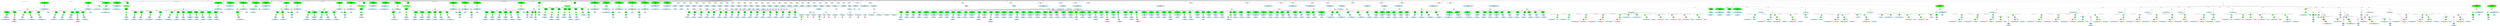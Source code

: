 strict graph "" {
	graph [bb="0,0,1.2224e+05,1559.2"];
	node [label="\N"];
	subgraph cluster1271 {
		graph [bb="1.0296e+05,233.3,1.0373e+05,724.69",
			label="powerwindow_PW_Control_PSG_Front.c:149:33",
			lheight=0.21,
			lp="1.0335e+05,713.19",
			lwidth=3.78,
			style=dashed
		];
		1274	[fillcolor=lightblue,
			height=0.74639,
			label="ID
name: powerwindow_PW_Control_PSG_Front_DWork",
			pos="1.032e+05,268.17",
			style="filled,dashed",
			width=6.3247];
		1273	[fillcolor=green,
			height=0.74639,
			label="StructRef
type: .",
			pos="1.0355e+05,394.12",
			style="filled,dashed",
			width=1.3356];
		1273 -- 1274	[label=name,
			lp="1.0341e+05,331.15",
			pos="1.0351e+05,378.9 1.0345e+05,358.17 1.0334e+05,319.35 1.0327e+05,293.89"];
		1275	[fillcolor=lightblue,
			height=0.74639,
			label="ID
name: Debounce_Up_DWORK1",
			pos="1.0358e+05,268.17",
			style="filled,dashed",
			width=3.8694];
		1273 -- 1275	[label=field,
			lp="1.0358e+05,331.15",
			pos="1.0355e+05,367.44 1.0356e+05,346.31 1.0357e+05,316.49 1.0358e+05,295.25"];
		1272	[fillcolor=green,
			height=0.74639,
			label="StructRef
type: .",
			pos="1.0367e+05,530.47",
			style="filled,dashed",
			width=1.3356];
		1272 -- 1273	[label=name,
			lp="1.0363e+05,467.49",
			pos="1.0365e+05,506.07 1.0362e+05,481.56 1.0359e+05,443.28 1.0357e+05,418.71"];
		1276	[fillcolor=lightblue,
			height=0.74639,
			label="ID
name: rtdw",
			pos="1.0367e+05,394.12",
			style="filled,dashed",
			width=1.5517];
		1272 -- 1276	[label=field,
			lp="1.0368e+05,467.49",
			pos="1.0367e+05,503.57 1.0367e+05,479.93 1.0367e+05,445.16 1.0367e+05,421.41"];
		1271	[fillcolor=green,
			height=0.74639,
			label="UnaryOp
op: &",
			pos="1.0367e+05,666.82",
			style="filled,dashed",
			width=1.316];
		1271 -- 1272	[label=expr,
			lp="1.0368e+05,603.84",
			pos="1.0367e+05,639.91 1.0367e+05,616.28 1.0367e+05,581.51 1.0367e+05,557.75"];
	}
	subgraph cluster255 {
		graph [bb="57504,495.6,57870,914.07",
			label="powerwindow_rtw_solver.h:73:21",
			lheight=0.21,
			lp="57687,902.57",
			lwidth=2.60,
			style=dashed
		];
		257	[fillcolor=lightblue,
			height=0.74639,
			label="IdentifierType
names: ['powerwindow_int_T']",
			pos="57687,530.47",
			style="filled,dashed",
			width=3.6534];
		256	[fillcolor=lightblue,
			height=1.041,
			label="TypeDecl
declname: solverNumberNewtonIterations
quals: []",
			pos="57687,666.82",
			style="filled,dashed",
			width=4.8712];
		256 -- 257	[label=type,
			lp="57699,603.84",
			pos="57687,629.11 57687,606.42 57687,577.85 57687,557.49"];
		255	[fillcolor=green,
			height=1.6303,
			label="Decl
name: solverNumberNewtonIterations
quals: []
storage: []
funcspec: []",
			pos="57679,824.38",
			style="filled,dashed",
			width=4.4391];
		255 -- 256	[label=type,
			lp="57695,740.19",
			pos="57682,765.45 57683,745.07 57684,722.73 57685,704.57"];
	}
	subgraph cluster264 {
		graph [bb="58462,495.6,58750,914.07",
			label="powerwindow_rtw_solver.h:77:22",
			lheight=0.21,
			lp="58606,902.57",
			lwidth=2.60,
			style=dashed
		];
		266	[fillcolor=lightblue,
			height=0.74639,
			label="IdentifierType
names: ['powerwindow_real_T']",
			pos="58606,530.47",
			style="filled,dashed",
			width=3.7712];
		265	[fillcolor=lightblue,
			height=1.041,
			label="TypeDecl
declname: unused_real_T_1
quals: []",
			pos="58598,666.82",
			style="filled,dashed",
			width=3.3391];
		265 -- 266	[label=type,
			lp="58614,603.84",
			pos="58600,629.11 58602,606.42 58603,577.85 58604,557.49"];
		264	[fillcolor=green,
			height=1.6303,
			label="Decl
name: unused_real_T_1
quals: []
storage: []
funcspec: []",
			pos="58582,824.38",
			style="filled,dashed",
			width=2.907];
		264 -- 265	[label=type,
			lp="58602,740.19",
			pos="58588,765.45 58590,745.07 58592,722.73 58594,704.57"];
	}
	subgraph cluster1182 {
		graph [bb="1.177e+05,233.3,1.185e+05,724.69",
			label="powerwindow_PW_Control_PSG_Front.c:126:8",
			lheight=0.21,
			lp="1.181e+05,713.19",
			lwidth=3.68,
			style=dashed
		];
		1185	[fillcolor=lightblue,
			height=0.74639,
			label="ID
name: powerwindow_PW_Control_PSG_Front_DWork",
			pos="1.1794e+05,268.17",
			style="filled,dashed",
			width=6.3247];
		1184	[fillcolor=green,
			height=0.74639,
			label="StructRef
type: .",
			pos="1.1831e+05,394.12",
			style="filled,dashed",
			width=1.3356];
		1184 -- 1185	[label=name,
			lp="1.1816e+05,331.15",
			pos="1.1827e+05,379.5 1.1821e+05,358.88 1.1809e+05,319.4 1.1801e+05,293.68"];
		1186	[fillcolor=lightblue,
			height=0.74639,
			label="ID
name: Debounce_Down_DWORK1",
			pos="1.1834e+05,268.17",
			style="filled,dashed",
			width=4.2034];
		1184 -- 1186	[label=field,
			lp="1.1834e+05,331.15",
			pos="1.1831e+05,367.14 1.1832e+05,345.98 1.1833e+05,316.27 1.1833e+05,295.12"];
		1183	[fillcolor=green,
			height=0.74639,
			label="StructRef
type: .",
			pos="1.1843e+05,530.47",
			style="filled,dashed",
			width=1.3356];
		1183 -- 1184	[label=name,
			lp="1.184e+05,467.49",
			pos="1.1841e+05,506.07 1.1839e+05,481.56 1.1835e+05,443.28 1.1833e+05,418.71"];
		1187	[fillcolor=lightblue,
			height=0.74639,
			label="ID
name: rtdw",
			pos="1.1843e+05,394.12",
			style="filled,dashed",
			width=1.5517];
		1183 -- 1187	[label=field,
			lp="1.1844e+05,467.49",
			pos="1.1843e+05,503.57 1.1843e+05,479.93 1.1843e+05,445.16 1.1843e+05,421.41"];
		1182	[fillcolor=green,
			height=0.74639,
			label="UnaryOp
op: &",
			pos="1.1844e+05,666.82",
			style="filled,dashed",
			width=1.316];
		1182 -- 1183	[label=expr,
			lp="1.1845e+05,603.84",
			pos="1.1844e+05,639.91 1.1843e+05,616.28 1.1843e+05,581.51 1.1843e+05,557.75"];
	}
	subgraph cluster1256 {
		graph [bb="99675,233.3,1.0051e+05,724.69",
			label="powerwindow_PW_Control_PSG_Front.c:144:8",
			lheight=0.21,
			lp="1.0009e+05,713.19",
			lwidth=3.68,
			style=dashed
		];
		1259	[fillcolor=lightblue,
			height=0.74639,
			label="ID
name: powerwindow_PW_Control_PSG_Front_DWork",
			pos="99911,268.17",
			style="filled,dashed",
			width=6.3247];
		1258	[fillcolor=green,
			height=0.74639,
			label="StructRef
type: .",
			pos="1.0032e+05,394.12",
			style="filled,dashed",
			width=1.3356];
		1258 -- 1259	[label=name,
			lp="1.0016e+05,331.15",
			pos="1.0028e+05,380.56 1.0021e+05,360.15 1.0008e+05,319.48 99992,293.33"];
		1260	[fillcolor=lightblue,
			height=0.74639,
			label="ID
name: PW_PSG_Front_Front_DWORK1",
			pos="1.0033e+05,268.17",
			style="filled,dashed",
			width=4.7926];
		1258 -- 1260	[label=field,
			lp="1.0034e+05,331.15",
			pos="1.0033e+05,367.14 1.0033e+05,345.98 1.0033e+05,316.27 1.0033e+05,295.12"];
		1257	[fillcolor=green,
			height=0.74639,
			label="StructRef
type: .",
			pos="1.0045e+05,530.47",
			style="filled,dashed",
			width=1.3356];
		1257 -- 1258	[label=name,
			lp="1.0041e+05,467.49",
			pos="1.0042e+05,506.07 1.004e+05,481.56 1.0037e+05,443.28 1.0035e+05,418.71"];
		1261	[fillcolor=lightblue,
			height=0.74639,
			label="ID
name: rtdw",
			pos="1.0045e+05,394.12",
			style="filled,dashed",
			width=1.5517];
		1257 -- 1261	[label=field,
			lp="1.0046e+05,467.49",
			pos="1.0045e+05,503.57 1.0045e+05,479.93 1.0045e+05,445.16 1.0045e+05,421.41"];
		1256	[fillcolor=green,
			height=0.74639,
			label="UnaryOp
op: &",
			pos="1.0045e+05,666.82",
			style="filled,dashed",
			width=1.316];
		1256 -- 1257	[label=expr,
			lp="1.0046e+05,603.84",
			pos="1.0045e+05,639.91 1.0045e+05,616.28 1.0045e+05,581.51 1.0045e+05,557.75"];
	}
	subgraph cluster277 {
		graph [bb="59356,359.25,59636,914.07",
			label="powerwindow_rtw_solver.h:82:21",
			lheight=0.21,
			lp="59496,902.57",
			lwidth=2.60,
			style=dashed
		];
		280	[fillcolor=lightblue,
			height=0.74639,
			label="IdentifierType
names: ['powerwindow_int_T']",
			pos="59496,394.12",
			style="filled,dashed",
			width=3.6534];
		279	[fillcolor=lightblue,
			height=1.041,
			label="TypeDecl
declname: numContStatesPtr
quals: []",
			pos="59492,530.47",
			style="filled,dashed",
			width=3.457];
		279 -- 280	[label=type,
			lp="59506,467.49",
			pos="59493,492.76 59494,470.07 59495,441.51 59495,421.15"];
		278	[fillcolor=green,
			height=0.74639,
			label="PtrDecl
quals: []",
			pos="59486,666.82",
			style="filled,dashed",
			width=1.2178];
		278 -- 279	[label=type,
			lp="59501,603.84",
			pos="59487,639.91 59488,619.48 59489,590.72 59490,567.96"];
		277	[fillcolor=green,
			height=1.6303,
			label="Decl
name: numContStatesPtr
quals: []
storage: []
funcspec: []",
			pos="59480,824.38",
			style="filled,dashed",
			width=3.0052];
		277 -- 278	[label=type,
			lp="59495,740.19",
			pos="59482,765.45 59483,740.92 59484,713.56 59485,694.06"];
	}
	subgraph cluster1250 {
		graph [bb="98832,233.3,99667,724.69",
			label="powerwindow_PW_Control_PSG_Front.c:143:8",
			lheight=0.21,
			lp="99250,713.19",
			lwidth=3.68,
			style=dashed
		];
		1253	[fillcolor=lightblue,
			height=0.74639,
			label="ID
name: powerwindow_PW_Control_PSG_Front_DWork",
			pos="99068,268.17",
			style="filled,dashed",
			width=6.3247];
		1252	[fillcolor=green,
			height=0.74639,
			label="StructRef
type: .",
			pos="99486,394.12",
			style="filled,dashed",
			width=1.3356];
		1252 -- 1253	[label=name,
			lp="99318,331.15",
			pos="99444,380.67 99375,360.32 99238,319.58 99150,293.38"];
		1254	[fillcolor=lightblue,
			height=0.74639,
			label="ID
name: PW_PSG_Front_Front_DWORK1",
			pos="99486,268.17",
			style="filled,dashed",
			width=4.7926];
		1252 -- 1254	[label=field,
			lp="99498,331.15",
			pos="99486,367.14 99486,345.98 99486,316.27 99486,295.12"];
		1251	[fillcolor=green,
			height=0.74639,
			label="StructRef
type: .",
			pos="99604,530.47",
			style="filled,dashed",
			width=1.3356];
		1251 -- 1252	[label=name,
			lp="99570,467.49",
			pos="99583,506.07 99562,481.56 99528,443.28 99507,418.71"];
		1255	[fillcolor=lightblue,
			height=0.74639,
			label="ID
name: rtb",
			pos="99604,394.12",
			style="filled,dashed",
			width=1.3553];
		1251 -- 1255	[label=field,
			lp="99616,467.49",
			pos="99604,503.57 99604,479.93 99604,445.16 99604,421.41"];
		1250	[fillcolor=green,
			height=0.74639,
			label="UnaryOp
op: &",
			pos="99610,666.82",
			style="filled,dashed",
			width=1.316];
		1250 -- 1251	[label=expr,
			lp="99620,603.84",
			pos="99609,639.91 99608,616.28 99606,581.51 99605,557.75"];
	}
	subgraph cluster1176 {
		graph [bb="1.169e+05,233.3,1.177e+05,724.69",
			label="powerwindow_PW_Control_PSG_Front.c:125:8",
			lheight=0.21,
			lp="1.173e+05,713.19",
			lwidth=3.68,
			style=dashed
		];
		1179	[fillcolor=lightblue,
			height=0.74639,
			label="ID
name: powerwindow_PW_Control_PSG_Front_DWork",
			pos="1.1714e+05,268.17",
			style="filled,dashed",
			width=6.3247];
		1178	[fillcolor=green,
			height=0.74639,
			label="StructRef
type: .",
			pos="1.1752e+05,394.12",
			style="filled,dashed",
			width=1.3356];
		1178 -- 1179	[label=name,
			lp="1.1737e+05,331.15",
			pos="1.1748e+05,379.86 1.1742e+05,359.31 1.1729e+05,319.47 1.1721e+05,293.61"];
		1180	[fillcolor=lightblue,
			height=0.74639,
			label="ID
name: Debounce_Down_DWORK1",
			pos="1.1754e+05,268.17",
			style="filled,dashed",
			width=4.2034];
		1178 -- 1180	[label=field,
			lp="1.1754e+05,331.15",
			pos="1.1753e+05,367.14 1.1753e+05,345.98 1.1753e+05,316.27 1.1753e+05,295.12"];
		1177	[fillcolor=green,
			height=0.74639,
			label="StructRef
type: .",
			pos="1.1764e+05,530.47",
			style="filled,dashed",
			width=1.3356];
		1177 -- 1178	[label=name,
			lp="1.1761e+05,467.49",
			pos="1.1762e+05,505.76 1.176e+05,481.2 1.1756e+05,443.06 1.1754e+05,418.6"];
		1181	[fillcolor=lightblue,
			height=0.74639,
			label="ID
name: rtb",
			pos="1.1764e+05,394.12",
			style="filled,dashed",
			width=1.3553];
		1177 -- 1181	[label=field,
			lp="1.1765e+05,467.49",
			pos="1.1764e+05,503.57 1.1764e+05,479.93 1.1764e+05,445.16 1.1764e+05,421.41"];
		1176	[fillcolor=green,
			height=0.74639,
			label="UnaryOp
op: &",
			pos="1.1764e+05,666.82",
			style="filled,dashed",
			width=1.316];
		1176 -- 1177	[label=expr,
			lp="1.1765e+05,603.84",
			pos="1.1764e+05,639.91 1.1764e+05,616.28 1.1764e+05,581.51 1.1764e+05,557.75"];
	}
	subgraph cluster1319 {
		graph [bb="1.0774e+05,233.3,1.0853e+05,724.69",
			label="powerwindow_PW_Control_PSG_Front.c:167:33",
			lheight=0.21,
			lp="1.0813e+05,713.19",
			lwidth=3.78,
			style=dashed
		];
		1322	[fillcolor=lightblue,
			height=0.74639,
			label="ID
name: powerwindow_PW_Control_PSG_Front_DWork",
			pos="1.0797e+05,268.17",
			style="filled,dashed",
			width=6.3247];
		1321	[fillcolor=green,
			height=0.74639,
			label="StructRef
type: .",
			pos="1.0805e+05,394.12",
			style="filled,dashed",
			width=1.3356];
		1321 -- 1322	[label=name,
			lp="1.0803e+05,331.15",
			pos="1.0803e+05,368.34 1.0802e+05,347.14 1.08e+05,316.74 1.0799e+05,295.19"];
		1323	[fillcolor=lightblue,
			height=0.74639,
			label="ID
name: Debounce_Down_DWORK1",
			pos="1.0837e+05,268.17",
			style="filled,dashed",
			width=4.2034];
		1321 -- 1323	[label=field,
			lp="1.0817e+05,331.15",
			pos="1.0807e+05,370.82 1.0808e+05,362.95 1.0809e+05,354.59 1.081e+05,348.65 1.0816e+05,321.37 1.0822e+05,301.87 1.0827e+05,289.01"];
		1320	[fillcolor=green,
			height=0.74639,
			label="StructRef
type: .",
			pos="1.0811e+05,530.47",
			style="filled,dashed",
			width=1.3356];
		1320 -- 1321	[label=name,
			lp="1.081e+05,467.49",
			pos="1.081e+05,504.2 1.0809e+05,480.18 1.0807e+05,444.26 1.0806e+05,420.28"];
		1324	[fillcolor=lightblue,
			height=0.74639,
			label="ID
name: rtdw",
			pos="1.0817e+05,394.12",
			style="filled,dashed",
			width=1.5517];
		1320 -- 1324	[label=field,
			lp="1.0815e+05,467.49",
			pos="1.0812e+05,504.2 1.0813e+05,480.33 1.0815e+05,444.72 1.0816e+05,420.74"];
		1319	[fillcolor=green,
			height=0.74639,
			label="UnaryOp
op: &",
			pos="1.0811e+05,666.82",
			style="filled,dashed",
			width=1.316];
		1319 -- 1320	[label=expr,
			lp="1.0812e+05,603.84",
			pos="1.0811e+05,639.91 1.0811e+05,616.28 1.0811e+05,581.51 1.0811e+05,557.75"];
	}
	subgraph cluster1244 {
		graph [bb="1.0212e+05,233.3,1.0296e+05,724.69",
			label="powerwindow_PW_Control_PSG_Front.c:142:8",
			lheight=0.21,
			lp="1.0254e+05,713.19",
			lwidth=3.68,
			style=dashed
		];
		1247	[fillcolor=lightblue,
			height=0.74639,
			label="ID
name: powerwindow_PW_Control_PSG_Front_DWork",
			pos="1.0236e+05,268.17",
			style="filled,dashed",
			width=6.3247];
		1246	[fillcolor=green,
			height=0.74639,
			label="StructRef
type: .",
			pos="1.0236e+05,394.12",
			style="filled,dashed",
			width=1.3356];
		1246 -- 1247	[label=name,
			lp="1.0237e+05,331.15",
			pos="1.0236e+05,367.14 1.0236e+05,345.98 1.0236e+05,316.27 1.0236e+05,295.12"];
		1248	[fillcolor=lightblue,
			height=0.74639,
			label="ID
name: PW_PSG_Front_Front_DWORK1",
			pos="1.0278e+05,268.17",
			style="filled,dashed",
			width=4.7926];
		1246 -- 1248	[label=field,
			lp="1.0252e+05,331.15",
			pos="1.0238e+05,370.58 1.0239e+05,362.59 1.024e+05,354.2 1.0241e+05,348.65 1.0243e+05,343.02 1.0257e+05,311.72 1.0267e+05,290.12"];
		1245	[fillcolor=green,
			height=0.74639,
			label="StructRef
type: .",
			pos="1.0236e+05,530.47",
			style="filled,dashed",
			width=1.3356];
		1245 -- 1246	[label=name,
			lp="1.0237e+05,467.49",
			pos="1.0236e+05,503.57 1.0236e+05,479.93 1.0236e+05,445.16 1.0236e+05,421.41"];
		1249	[fillcolor=lightblue,
			height=0.74639,
			label="ID
name: rtm",
			pos="1.0248e+05,394.12",
			style="filled,dashed",
			width=1.4535];
		1245 -- 1249	[label=field,
			lp="1.0243e+05,467.49",
			pos="1.0238e+05,506.07 1.024e+05,481.71 1.0243e+05,443.75 1.0245e+05,419.16"];
		1244	[fillcolor=green,
			height=0.74639,
			label="UnaryOp
op: &",
			pos="1.0222e+05,666.82",
			style="filled,dashed",
			width=1.316];
		1244 -- 1245	[label=expr,
			lp="1.023e+05,603.84",
			pos="1.0224e+05,643.03 1.0227e+05,618.32 1.0231e+05,579.12 1.0233e+05,554.37"];
	}
	subgraph cluster243 {
		graph [bb="56156,495.6,56436,914.07",
			label="powerwindow_rtw_solver.h:68:21",
			lheight=0.21,
			lp="56296,902.57",
			lwidth=2.60,
			style=dashed
		];
		245	[fillcolor=lightblue,
			height=0.74639,
			label="IdentifierType
names: ['powerwindow_int_T']",
			pos="56296,530.47",
			style="filled,dashed",
			width=3.6534];
		244	[fillcolor=lightblue,
			height=1.041,
			label="TypeDecl
declname: solverMaxOrder
quals: []",
			pos="56289,666.82",
			style="filled,dashed",
			width=3.2802];
		244 -- 245	[label=type,
			lp="56304,603.84",
			pos="56291,629.11 56292,606.42 56294,577.85 56295,557.49"];
		243	[fillcolor=green,
			height=1.6303,
			label="Decl
name: solverMaxOrder
quals: []
storage: []
funcspec: []",
			pos="56274,824.38",
			style="filled,dashed",
			width=2.8284];
		243 -- 244	[label=type,
			lp="56294,740.19",
			pos="56280,765.45 56282,745.07 56284,722.73 56285,704.57"];
	}
	subgraph cluster1313 {
		graph [bb="1.0694e+05,233.3,1.0773e+05,724.69",
			label="powerwindow_PW_Control_PSG_Front.c:166:32",
			lheight=0.21,
			lp="1.0733e+05,713.19",
			lwidth=3.78,
			style=dashed
		];
		1316	[fillcolor=lightblue,
			height=0.74639,
			label="ID
name: powerwindow_PW_Control_PSG_Front_DWork",
			pos="1.0717e+05,268.17",
			style="filled,dashed",
			width=6.3247];
		1315	[fillcolor=green,
			height=0.74639,
			label="StructRef
type: .",
			pos="1.0756e+05,394.12",
			style="filled,dashed",
			width=1.3356];
		1315 -- 1316	[label=name,
			lp="1.074e+05,331.15",
			pos="1.0751e+05,379.86 1.0745e+05,359.31 1.0733e+05,319.47 1.0725e+05,293.61"];
		1317	[fillcolor=lightblue,
			height=0.74639,
			label="ID
name: Debounce_Down_DWORK1",
			pos="1.0757e+05,268.17",
			style="filled,dashed",
			width=4.2034];
		1315 -- 1317	[label=field,
			lp="1.0757e+05,331.15",
			pos="1.0756e+05,367.14 1.0756e+05,345.98 1.0756e+05,316.27 1.0757e+05,295.12"];
		1314	[fillcolor=green,
			height=0.74639,
			label="StructRef
type: .",
			pos="1.0767e+05,530.47",
			style="filled,dashed",
			width=1.3356];
		1314 -- 1315	[label=name,
			lp="1.0764e+05,467.49",
			pos="1.0765e+05,505.76 1.0763e+05,481.2 1.076e+05,443.06 1.0758e+05,418.6"];
		1318	[fillcolor=lightblue,
			height=0.74639,
			label="ID
name: rtb",
			pos="1.0767e+05,394.12",
			style="filled,dashed",
			width=1.3553];
		1314 -- 1318	[label=field,
			lp="1.0768e+05,467.49",
			pos="1.0767e+05,503.57 1.0767e+05,479.93 1.0767e+05,445.16 1.0767e+05,421.41"];
		1313	[fillcolor=green,
			height=0.74639,
			label="UnaryOp
op: &",
			pos="1.0767e+05,666.82",
			style="filled,dashed",
			width=1.316];
		1313 -- 1314	[label=expr,
			lp="1.0768e+05,603.84",
			pos="1.0767e+05,639.91 1.0767e+05,616.28 1.0767e+05,581.51 1.0767e+05,557.75"];
	}
	subgraph cluster1289 {
		graph [bb="1.0454e+05,233.3,1.0538e+05,724.69",
			label="powerwindow_PW_Control_PSG_Front.c:157:44",
			lheight=0.21,
			lp="1.0496e+05,713.19",
			lwidth=3.78,
			style=dashed
		];
		1292	[fillcolor=lightblue,
			height=0.74639,
			label="ID
name: powerwindow_PW_Control_PSG_Front_DWork",
			pos="1.0478e+05,268.17",
			style="filled,dashed",
			width=6.3247];
		1291	[fillcolor=green,
			height=0.74639,
			label="StructRef
type: .",
			pos="1.0519e+05,394.12",
			style="filled,dashed",
			width=1.3356];
		1291 -- 1292	[label=name,
			lp="1.0502e+05,331.15",
			pos="1.0515e+05,380.56 1.0508e+05,360.15 1.0494e+05,319.48 1.0486e+05,293.33"];
		1293	[fillcolor=lightblue,
			height=0.74639,
			label="ID
name: PW_PSG_Front_Front_DWORK1",
			pos="1.0519e+05,268.17",
			style="filled,dashed",
			width=4.7926];
		1291 -- 1293	[label=field,
			lp="1.052e+05,331.15",
			pos="1.0519e+05,367.14 1.0519e+05,345.98 1.0519e+05,316.27 1.0519e+05,295.12"];
		1290	[fillcolor=green,
			height=0.74639,
			label="StructRef
type: .",
			pos="1.0531e+05,530.47",
			style="filled,dashed",
			width=1.3356];
		1290 -- 1291	[label=name,
			lp="1.0528e+05,467.49",
			pos="1.0529e+05,506.07 1.0527e+05,481.56 1.0523e+05,443.28 1.0521e+05,418.71"];
		1294	[fillcolor=lightblue,
			height=0.74639,
			label="ID
name: rtdw",
			pos="1.0531e+05,394.12",
			style="filled,dashed",
			width=1.5517];
		1290 -- 1294	[label=field,
			lp="1.0532e+05,467.49",
			pos="1.0531e+05,503.57 1.0531e+05,479.93 1.0531e+05,445.16 1.0531e+05,421.41"];
		1289	[fillcolor=green,
			height=0.74639,
			label="UnaryOp
op: &",
			pos="1.0532e+05,666.82",
			style="filled,dashed",
			width=1.316];
		1289 -- 1290	[label=expr,
			lp="1.0533e+05,603.84",
			pos="1.0532e+05,639.91 1.0531e+05,616.28 1.0531e+05,581.51 1.0531e+05,557.75"];
	}
	subgraph cluster1304 {
		graph [bb="1.0616e+05,233.3,1.0693e+05,724.69",
			label="powerwindow_PW_Control_PSG_Front.c:162:33",
			lheight=0.21,
			lp="1.0654e+05,713.19",
			lwidth=3.78,
			style=dashed
		];
		1307	[fillcolor=lightblue,
			height=0.74639,
			label="ID
name: powerwindow_PW_Control_PSG_Front_DWork",
			pos="1.064e+05,268.17",
			style="filled,dashed",
			width=6.3247];
		1306	[fillcolor=green,
			height=0.74639,
			label="StructRef
type: .",
			pos="1.0666e+05,394.12",
			style="filled,dashed",
			width=1.3356];
		1306 -- 1307	[label=name,
			lp="1.0656e+05,331.15",
			pos="1.0663e+05,376.28 1.0658e+05,355.16 1.065e+05,318.78 1.0645e+05,294.35"];
		1308	[fillcolor=lightblue,
			height=0.74639,
			label="ID
name: Debounce_Up_DWORK1",
			pos="1.0678e+05,268.17",
			style="filled,dashed",
			width=3.8694];
		1306 -- 1308	[label=field,
			lp="1.0674e+05,331.15",
			pos="1.0668e+05,370.1 1.067e+05,348.82 1.0673e+05,317.22 1.0676e+05,295.07"];
		1305	[fillcolor=green,
			height=0.74639,
			label="StructRef
type: .",
			pos="1.0672e+05,530.47",
			style="filled,dashed",
			width=1.3356];
		1305 -- 1306	[label=name,
			lp="1.0671e+05,467.49",
			pos="1.0671e+05,504.2 1.067e+05,480.18 1.0669e+05,444.26 1.0667e+05,420.28"];
		1309	[fillcolor=lightblue,
			height=0.74639,
			label="ID
name: rtdw",
			pos="1.0678e+05,394.12",
			style="filled,dashed",
			width=1.5517];
		1305 -- 1309	[label=field,
			lp="1.0677e+05,467.49",
			pos="1.0674e+05,504.2 1.0675e+05,480.33 1.0676e+05,444.72 1.0677e+05,420.74"];
		1304	[fillcolor=green,
			height=0.74639,
			label="UnaryOp
op: &",
			pos="1.0672e+05,666.82",
			style="filled,dashed",
			width=1.316];
		1304 -- 1305	[label=expr,
			lp="1.0674e+05,603.84",
			pos="1.0672e+05,639.91 1.0672e+05,616.28 1.0672e+05,581.51 1.0672e+05,557.75"];
	}
	subgraph cluster281 {
		graph [bb="43792,233.3,44080,914.07",
			label="powerwindow_rtw_solver.h:83:23",
			lheight=0.21,
			lp="43936,902.57",
			lwidth=2.60,
			style=dashed
		];
		285	[fillcolor=lightblue,
			height=0.74639,
			label="IdentifierType
names: ['powerwindow_real_T']",
			pos="43936,268.17",
			style="filled,dashed",
			width=3.7712];
		284	[fillcolor=lightblue,
			height=1.041,
			label="TypeDecl
declname: contStatesPtr
quals: []",
			pos="43940,394.12",
			style="filled,dashed",
			width=2.907];
		284 -- 285	[label=type,
			lp="43950,331.15",
			pos="43939,356.6 43938,336.89 43937,313.03 43937,295.21"];
		283	[fillcolor=green,
			height=0.74639,
			label="PtrDecl
quals: []",
			pos="43947,530.47",
			style="filled,dashed",
			width=1.2178];
		283 -- 284	[label=type,
			lp="43956,467.49",
			pos="43946,503.57 43945,483.13 43943,454.38 43942,431.61"];
		282	[fillcolor=green,
			height=0.74639,
			label="PtrDecl
quals: []",
			pos="43959,666.82",
			style="filled,dashed",
			width=1.2178];
		282 -- 283	[label=type,
			lp="43966,603.84",
			pos="43957,639.91 43955,616.28 43951,581.51 43949,557.75"];
		281	[fillcolor=green,
			height=1.6303,
			label="Decl
name: contStatesPtr
quals: []
storage: []
funcspec: []",
			pos="43983,824.38",
			style="filled,dashed",
			width=2.4552];
		281 -- 282	[label=type,
			lp="43983,740.19",
			pos="43974,765.89 43970,741.14 43966,713.44 43963,693.81"];
	}
	subgraph cluster1170 {
		graph [bb="1.2006e+05,233.3,1.2086e+05,724.69",
			label="powerwindow_PW_Control_PSG_Front.c:124:8",
			lheight=0.21,
			lp="1.2046e+05,713.19",
			lwidth=3.68,
			style=dashed
		];
		1173	[fillcolor=lightblue,
			height=0.74639,
			label="ID
name: powerwindow_PW_Control_PSG_Front_DWork",
			pos="1.203e+05,268.17",
			style="filled,dashed",
			width=6.3247];
		1172	[fillcolor=green,
			height=0.74639,
			label="StructRef
type: .",
			pos="1.203e+05,394.12",
			style="filled,dashed",
			width=1.3356];
		1172 -- 1173	[label=name,
			lp="1.2031e+05,331.15",
			pos="1.203e+05,367.14 1.203e+05,345.98 1.203e+05,316.27 1.203e+05,295.12"];
		1174	[fillcolor=lightblue,
			height=0.74639,
			label="ID
name: Debounce_Down_DWORK1",
			pos="1.207e+05,268.17",
			style="filled,dashed",
			width=4.2034];
		1172 -- 1174	[label=field,
			lp="1.2046e+05,331.15",
			pos="1.2032e+05,370.66 1.2033e+05,362.68 1.2034e+05,354.28 1.2036e+05,348.65 1.2036e+05,345.9 1.2051e+05,312.43 1.2061e+05,289.81"];
		1171	[fillcolor=green,
			height=0.74639,
			label="StructRef
type: .",
			pos="1.203e+05,530.47",
			style="filled,dashed",
			width=1.3356];
		1171 -- 1172	[label=name,
			lp="1.2031e+05,467.49",
			pos="1.203e+05,503.57 1.203e+05,479.93 1.203e+05,445.16 1.203e+05,421.41"];
		1175	[fillcolor=lightblue,
			height=0.74639,
			label="ID
name: rtm",
			pos="1.2042e+05,394.12",
			style="filled,dashed",
			width=1.4535];
		1171 -- 1175	[label=field,
			lp="1.2037e+05,467.49",
			pos="1.2032e+05,506.07 1.2034e+05,481.71 1.2037e+05,443.75 1.204e+05,419.16"];
		1170	[fillcolor=green,
			height=0.74639,
			label="UnaryOp
op: &",
			pos="1.2021e+05,666.82",
			style="filled,dashed",
			width=1.316];
		1170 -- 1171	[label=expr,
			lp="1.2027e+05,603.84",
			pos="1.2022e+05,641.49 1.2024e+05,617.29 1.2027e+05,580.36 1.2028e+05,556.07"];
	}
	subgraph cluster1280 {
		graph [bb="1.0374e+05,233.3,1.0453e+05,724.69",
			label="powerwindow_PW_Control_PSG_Front.c:153:33",
			lheight=0.21,
			lp="1.0414e+05,713.19",
			lwidth=3.78,
			style=dashed
		];
		1283	[fillcolor=lightblue,
			height=0.74639,
			label="ID
name: powerwindow_PW_Control_PSG_Front_DWork",
			pos="1.0398e+05,268.17",
			style="filled,dashed",
			width=6.3247];
		1282	[fillcolor=green,
			height=0.74639,
			label="StructRef
type: .",
			pos="1.0435e+05,394.12",
			style="filled,dashed",
			width=1.3356];
		1282 -- 1283	[label=name,
			lp="1.042e+05,331.15",
			pos="1.0431e+05,379.5 1.0424e+05,358.88 1.0413e+05,319.4 1.0405e+05,293.68"];
		1284	[fillcolor=lightblue,
			height=0.74639,
			label="ID
name: Debounce_Down_DWORK1",
			pos="1.0437e+05,268.17",
			style="filled,dashed",
			width=4.2034];
		1282 -- 1284	[label=field,
			lp="1.0437e+05,331.15",
			pos="1.0435e+05,367.14 1.0436e+05,345.98 1.0436e+05,316.27 1.0437e+05,295.12"];
		1281	[fillcolor=green,
			height=0.74639,
			label="StructRef
type: .",
			pos="1.0447e+05,530.47",
			style="filled,dashed",
			width=1.3356];
		1281 -- 1282	[label=name,
			lp="1.0443e+05,467.49",
			pos="1.0445e+05,506.07 1.0442e+05,481.56 1.0439e+05,443.28 1.0437e+05,418.71"];
		1285	[fillcolor=lightblue,
			height=0.74639,
			label="ID
name: rtdw",
			pos="1.0447e+05,394.12",
			style="filled,dashed",
			width=1.5517];
		1281 -- 1285	[label=field,
			lp="1.0448e+05,467.49",
			pos="1.0447e+05,503.57 1.0447e+05,479.93 1.0447e+05,445.16 1.0447e+05,421.41"];
		1280	[fillcolor=green,
			height=0.74639,
			label="UnaryOp
op: &",
			pos="1.0447e+05,666.82",
			style="filled,dashed",
			width=1.316];
		1280 -- 1281	[label=expr,
			lp="1.0448e+05,603.84",
			pos="1.0447e+05,639.91 1.0447e+05,616.28 1.0447e+05,581.51 1.0447e+05,557.75"];
	}
	subgraph cluster1240 {
		graph [bb="1.0136e+05,233.3,1.0197e+05,588.34",
			label="powerwindow_PW_Control_PSG_Front.c:140:39",
			lheight=0.21,
			lp="1.0167e+05,576.84",
			lwidth=3.78,
			style=dashed
		];
		1242	[fillcolor=lightblue,
			height=0.74639,
			label="ID
name: powerwindow_PW_Control_PSG_Front_M",
			pos="1.0158e+05,268.17",
			style="filled,dashed",
			width=5.7747];
		1241	[fillcolor=green,
			height=0.74639,
			label="StructRef
type: ->",
			pos="1.0179e+05,394.12",
			style="filled,dashed",
			width=1.3356];
		1241 -- 1242	[label=name,
			lp="1.0171e+05,331.15",
			pos="1.0176e+05,374.3 1.0172e+05,353.03 1.0166e+05,318.31 1.0162e+05,294.64"];
		1243	[fillcolor=lightblue,
			height=0.74639,
			label="ID
name: errorStatus",
			pos="1.0188e+05,268.17",
			style="filled,dashed",
			width=2.2195];
		1241 -- 1243	[label=field,
			lp="1.0186e+05,331.15",
			pos="1.0181e+05,368.93 1.0183e+05,347.51 1.0185e+05,316.36 1.0186e+05,294.58"];
		1240	[fillcolor=green,
			height=0.74639,
			label="UnaryOp
op: &",
			pos="1.0179e+05,530.47",
			style="filled,dashed",
			width=1.316];
		1240 -- 1241	[label=expr,
			lp="1.0181e+05,467.49",
			pos="1.0179e+05,503.57 1.0179e+05,479.93 1.0179e+05,445.16 1.0179e+05,421.41"];
	}
	subgraph cluster1298 {
		graph [bb="1.0538e+05,233.3,1.0615e+05,724.69",
			label="powerwindow_PW_Control_PSG_Front.c:161:32",
			lheight=0.21,
			lp="1.0577e+05,713.19",
			lwidth=3.78,
			style=dashed
		];
		1301	[fillcolor=lightblue,
			height=0.74639,
			label="ID
name: powerwindow_PW_Control_PSG_Front_DWork",
			pos="1.0562e+05,268.17",
			style="filled,dashed",
			width=6.3247];
		1300	[fillcolor=green,
			height=0.74639,
			label="StructRef
type: .",
			pos="1.0598e+05,394.12",
			style="filled,dashed",
			width=1.3356];
		1300 -- 1301	[label=name,
			lp="1.0584e+05,331.15",
			pos="1.0594e+05,379.27 1.0588e+05,358.58 1.0576e+05,319.31 1.0569e+05,293.7"];
		1302	[fillcolor=lightblue,
			height=0.74639,
			label="ID
name: Debounce_Up_DWORK1",
			pos="1.06e+05,268.17",
			style="filled,dashed",
			width=3.8694];
		1300 -- 1302	[label=field,
			lp="1.06e+05,331.15",
			pos="1.0598e+05,367.14 1.0599e+05,345.98 1.0599e+05,316.27 1.06e+05,295.12"];
		1299	[fillcolor=green,
			height=0.74639,
			label="StructRef
type: .",
			pos="1.0609e+05,530.47",
			style="filled,dashed",
			width=1.3356];
		1299 -- 1300	[label=name,
			lp="1.0606e+05,467.49",
			pos="1.0607e+05,505.76 1.0605e+05,481.2 1.0602e+05,443.06 1.06e+05,418.6"];
		1303	[fillcolor=lightblue,
			height=0.74639,
			label="ID
name: rtb",
			pos="1.0609e+05,394.12",
			style="filled,dashed",
			width=1.3553];
		1299 -- 1303	[label=field,
			lp="1.0611e+05,467.49",
			pos="1.0609e+05,503.57 1.0609e+05,479.93 1.0609e+05,445.16 1.0609e+05,421.41"];
		1298	[fillcolor=green,
			height=0.74639,
			label="UnaryOp
op: &",
			pos="1.061e+05,666.82",
			style="filled,dashed",
			width=1.316];
		1298 -- 1299	[label=expr,
			lp="1.0611e+05,603.84",
			pos="1.0609e+05,639.91 1.0609e+05,616.28 1.0609e+05,581.51 1.0609e+05,557.75"];
	}
	subgraph cluster1166 {
		graph [bb="1.193e+05,233.3,1.1991e+05,588.34",
			label="powerwindow_PW_Control_PSG_Front.c:122:39",
			lheight=0.21,
			lp="1.1961e+05,576.84",
			lwidth=3.78,
			style=dashed
		];
		1168	[fillcolor=lightblue,
			height=0.74639,
			label="ID
name: powerwindow_PW_Control_PSG_Front_M",
			pos="1.1952e+05,268.17",
			style="filled,dashed",
			width=5.7747];
		1167	[fillcolor=green,
			height=0.74639,
			label="StructRef
type: ->",
			pos="1.1961e+05,394.12",
			style="filled,dashed",
			width=1.3356];
		1167 -- 1168	[label=name,
			lp="1.1958e+05,331.15",
			pos="1.1959e+05,368.93 1.1958e+05,347.65 1.1955e+05,316.77 1.1954e+05,295.01"];
		1169	[fillcolor=lightblue,
			height=0.74639,
			label="ID
name: errorStatus",
			pos="1.1982e+05,268.17",
			style="filled,dashed",
			width=2.2195];
		1167 -- 1169	[label=field,
			lp="1.1974e+05,331.15",
			pos="1.1964e+05,374.3 1.1968e+05,352.15 1.1974e+05,315.41 1.1979e+05,291.75"];
		1166	[fillcolor=green,
			height=0.74639,
			label="UnaryOp
op: &",
			pos="1.1961e+05,530.47",
			style="filled,dashed",
			width=1.316];
		1166 -- 1167	[label=expr,
			lp="1.1962e+05,467.49",
			pos="1.1961e+05,503.57 1.1961e+05,479.93 1.1961e+05,445.16 1.1961e+05,421.41"];
	}
	subgraph cluster1225 {
		graph [bb="96520,233.3,97288,724.69",
			label="powerwindow_PW_Control_PSG_Front.c:136:8",
			lheight=0.21,
			lp="96904,713.19",
			lwidth=3.68,
			style=dashed
		];
		1228	[fillcolor=lightblue,
			height=0.74639,
			label="ID
name: powerwindow_PW_Control_PSG_Front_DWork",
			pos="96756,268.17",
			style="filled,dashed",
			width=6.3247];
		1227	[fillcolor=green,
			height=0.74639,
			label="StructRef
type: .",
			pos="97100,394.12",
			style="filled,dashed",
			width=1.3356];
		1227 -- 1228	[label=name,
			lp="96964,331.15",
			pos="97060,378.78 97003,358.01 96895,319.25 96824,293.83"];
		1229	[fillcolor=lightblue,
			height=0.74639,
			label="ID
name: Debounce_Up_DWORK1",
			pos="97141,268.17",
			style="filled,dashed",
			width=3.8694];
		1227 -- 1229	[label=field,
			lp="97134,331.15",
			pos="97108,367.44 97115,346.31 97125,316.49 97132,295.25"];
		1226	[fillcolor=green,
			height=0.74639,
			label="StructRef
type: .",
			pos="97223,530.47",
			style="filled,dashed",
			width=1.3356];
		1226 -- 1227	[label=name,
			lp="97188,467.49",
			pos="97202,506.07 97179,481.41 97144,442.81 97121,418.26"];
		1230	[fillcolor=lightblue,
			height=0.74639,
			label="ID
name: rtzce",
			pos="97223,394.12",
			style="filled,dashed",
			width=1.5713];
		1226 -- 1230	[label=field,
			lp="97236,467.49",
			pos="97223,503.57 97223,479.93 97223,445.16 97223,421.41"];
		1225	[fillcolor=green,
			height=0.74639,
			label="UnaryOp
op: &",
			pos="97230,666.82",
			style="filled,dashed",
			width=1.316];
		1225 -- 1226	[label=expr,
			lp="97240,603.84",
			pos="97229,639.91 97227,616.28 97226,581.51 97224,557.75"];
	}
	subgraph cluster240 {
		graph [bb="55868,495.6,56148,914.07",
			label="powerwindow_rtw_solver.h:67:21",
			lheight=0.21,
			lp="56008,902.57",
			lwidth=2.60,
			style=dashed
		];
		242	[fillcolor=lightblue,
			height=0.74639,
			label="IdentifierType
names: ['powerwindow_int_T']",
			pos="56008,530.47",
			style="filled,dashed",
			width=3.6534];
		241	[fillcolor=lightblue,
			height=1.041,
			label="TypeDecl
declname: maxNumMinSteps
quals: []",
			pos="56006,666.82",
			style="filled,dashed",
			width=3.5552];
		241 -- 242	[label=type,
			lp="56019,603.84",
			pos="56007,629.11 56007,606.42 56007,577.85 56008,557.49"];
		240	[fillcolor=green,
			height=1.6303,
			label="Decl
name: maxNumMinSteps
quals: []
storage: []
funcspec: []",
			pos="55996,824.38",
			style="filled,dashed",
			width=3.1034];
		240 -- 241	[label=type,
			lp="56013,740.19",
			pos="56000,765.45 56001,745.07 56002,722.73 56004,704.57"];
	}
	subgraph cluster272 {
		graph [bb="59054,233.3,59348,914.07",
			label="powerwindow_rtw_solver.h:80:23",
			lheight=0.21,
			lp="59201,902.57",
			lwidth=2.60,
			style=dashed
		];
		276	[fillcolor=lightblue,
			height=0.74639,
			label="IdentifierType
names: ['powerwindow_time_T']",
			pos="59201,268.17",
			style="filled,dashed",
			width=3.8694];
		275	[fillcolor=lightblue,
			height=1.041,
			label="TypeDecl
declname: tPtr
quals: []",
			pos="59165,394.12",
			style="filled,dashed",
			width=1.8856];
		275 -- 276	[label=type,
			lp="59197,331.15",
			pos="59176,356.94 59181,337.22 59188,313.25 59193,295.35"];
		274	[fillcolor=green,
			height=0.74639,
			label="PtrDecl
quals: []",
			pos="59142,530.47",
			style="filled,dashed",
			width=1.2178];
		274 -- 275	[label=type,
			lp="59165,467.49",
			pos="59146,503.57 59150,483.13 59155,454.38 59159,431.61"];
		273	[fillcolor=green,
			height=0.74639,
			label="PtrDecl
quals: []",
			pos="59132,666.82",
			style="filled,dashed",
			width=1.2178];
		273 -- 274	[label=type,
			lp="59149,603.84",
			pos="59134,639.91 59136,616.28 59138,581.51 59140,557.75"];
		272	[fillcolor=green,
			height=1.6303,
			label="Decl
name: tPtr
quals: []
storage: []
funcspec: []",
			pos="59124,824.38",
			style="filled,dashed",
			width=1.591];
		272 -- 273	[label=type,
			lp="59140,740.19",
			pos="59127,765.45 59128,740.92 59130,713.56 59131,694.06"];
	}
	subgraph cluster1151 {
		graph [bb="1.1577e+05,107.35,1.1633e+05,588.34",
			label="powerwindow_PW_Control_PSG_Front.c:115:20",
			lheight=0.21,
			lp="1.1605e+05,576.84",
			lwidth=3.78,
			style=dashed
		];
		1154	[fillcolor=lightblue,
			height=0.74639,
			label="IdentifierType
names: ['powerwindow_ExternalOutputs_PW_Control_PSG_Front']",
			pos="1.1605e+05,142.22",
			style="filled,dashed",
			width=7.6407];
		1153	[fillcolor=lightblue,
			height=1.041,
			label="TypeDecl
declname: None
quals: []",
			pos="1.1595e+05,268.17",
			style="filled,dashed",
			width=2.082];
		1153 -- 1154	[label=type,
			lp="1.1602e+05,205.19",
			pos="1.1598e+05,232.97 1.1599e+05,212.76 1.1601e+05,187.59 1.1603e+05,169.05"];
		1152	[fillcolor=green,
			height=1.041,
			label="Typename
name: None
quals: []",
			pos="1.1584e+05,394.12",
			style="filled,dashed",
			width=1.6303];
		1152 -- 1153	[label=type,
			lp="1.1591e+05,331.15",
			pos="1.1587e+05,360.88 1.1589e+05,343.09 1.159e+05,321.02 1.1592e+05,302.98"];
		1151	[fillcolor=green,
			height=0.74639,
			label="UnaryOp
op: sizeof",
			pos="1.1583e+05,530.47",
			style="filled,dashed",
			width=1.3749];
		1151 -- 1152	[label=expr,
			lp="1.1585e+05,467.49",
			pos="1.1583e+05,503.57 1.1583e+05,483.13 1.1584e+05,454.38 1.1584e+05,431.61"];
	}
	subgraph cluster1219 {
		graph [bb="95744,233.3,96512,724.69",
			label="powerwindow_PW_Control_PSG_Front.c:135:8",
			lheight=0.21,
			lp="96128,713.19",
			lwidth=3.68,
			style=dashed
		];
		1222	[fillcolor=lightblue,
			height=0.74639,
			label="ID
name: powerwindow_PW_Control_PSG_Front_DWork",
			pos="95980,268.17",
			style="filled,dashed",
			width=6.3247];
		1221	[fillcolor=green,
			height=0.74639,
			label="StructRef
type: .",
			pos="96326,394.12",
			style="filled,dashed",
			width=1.3356];
		1221 -- 1222	[label=name,
			lp="96188,331.15",
			pos="96286,378.9 96228,358.17 96120,319.35 96049,293.89"];
		1223	[fillcolor=lightblue,
			height=0.74639,
			label="ID
name: Debounce_Up_DWORK1",
			pos="96365,268.17",
			style="filled,dashed",
			width=3.8694];
		1221 -- 1223	[label=field,
			lp="96360,331.15",
			pos="96334,367.44 96341,346.31 96350,316.49 96357,295.25"];
		1220	[fillcolor=green,
			height=0.74639,
			label="StructRef
type: .",
			pos="96448,530.47",
			style="filled,dashed",
			width=1.3356];
		1220 -- 1221	[label=name,
			lp="96412,467.49",
			pos="96427,506.07 96404,481.56 96370,443.28 96347,418.71"];
		1224	[fillcolor=lightblue,
			height=0.74639,
			label="ID
name: rtdw",
			pos="96448,394.12",
			style="filled,dashed",
			width=1.5517];
		1220 -- 1224	[label=field,
			lp="96460,467.49",
			pos="96448,503.57 96448,479.93 96448,445.16 96448,421.41"];
		1219	[fillcolor=green,
			height=0.74639,
			label="UnaryOp
op: &",
			pos="96454,666.82",
			style="filled,dashed",
			width=1.316];
		1219 -- 1220	[label=expr,
			lp="96464,603.84",
			pos="96453,639.91 96452,616.28 96450,581.51 96449,557.75"];
	}
	subgraph cluster1148 {
		graph [bb="1.1634e+05,233.3,1.1677e+05,451.99",
			label="powerwindow_PW_Control_PSG_Front.c:114:31",
			lheight=0.21,
			lp="1.1656e+05,440.49",
			lwidth=3.78,
			style=dashed
		];
		1149	[fillcolor=lightblue,
			height=0.74639,
			label="ID
name: powerwindow_PW_Control_PSG_Front_Y",
			pos="1.1656e+05,268.17",
			style="filled,dashed",
			width=5.7158];
		1148	[fillcolor=green,
			height=0.74639,
			label="UnaryOp
op: &",
			pos="1.1656e+05,394.12",
			style="filled,dashed",
			width=1.316];
		1148 -- 1149	[label=expr,
			lp="1.1657e+05,331.15",
			pos="1.1656e+05,367.14 1.1656e+05,345.98 1.1656e+05,316.27 1.1656e+05,295.12"];
	}
	subgraph cluster258 {
		graph [bb="57878,495.6,58158,914.07",
			label="powerwindow_rtw_solver.h:75:21",
			lheight=0.21,
			lp="58018,902.57",
			lwidth=2.60,
			style=dashed
		];
		260	[fillcolor=lightblue,
			height=0.74639,
			label="IdentifierType
names: ['powerwindow_int_T']",
			pos="58018,530.47",
			style="filled,dashed",
			width=3.6534];
		259	[fillcolor=lightblue,
			height=1.041,
			label="TypeDecl
declname: solverRefineFactor
quals: []",
			pos="58015,666.82",
			style="filled,dashed",
			width=3.5159];
		259 -- 260	[label=type,
			lp="58028,603.84",
			pos="58016,629.11 58016,606.42 58017,577.85 58017,557.49"];
		258	[fillcolor=green,
			height=1.6303,
			label="Decl
name: solverRefineFactor
quals: []
storage: []
funcspec: []",
			pos="58005,824.38",
			style="filled,dashed",
			width=3.0838];
		258 -- 259	[label=type,
			lp="58022,740.19",
			pos="58009,765.45 58010,745.07 58011,722.73 58013,704.57"];
	}
	subgraph cluster290 {
		graph [bb="44384,359.25,44682,914.07",
			label="powerwindow_rtw_solver.h:86:23",
			lheight=0.21,
			lp="44533,902.57",
			lwidth=2.60,
			style=dashed
		];
		293	[fillcolor=lightblue,
			height=0.74639,
			label="IdentifierType
names: ['powerwindow_uint8_T']",
			pos="44533,394.12",
			style="filled,dashed",
			width=3.9284];
		292	[fillcolor=lightblue,
			height=1.041,
			label="TypeDecl
declname: zcEventsVector
quals: []",
			pos="44541,530.47",
			style="filled,dashed",
			width=3.1623];
		292 -- 293	[label=type,
			lp="44549,467.49",
			pos="44539,492.76 44537,470.07 44536,441.51 44535,421.15"];
		291	[fillcolor=green,
			height=0.74639,
			label="PtrDecl
quals: []",
			pos="44553,666.82",
			style="filled,dashed",
			width=1.2178];
		291 -- 292	[label=type,
			lp="44560,603.84",
			pos="44551,639.91 44549,619.48 44546,590.72 44544,567.96"];
		290	[fillcolor=green,
			height=1.6303,
			label="Decl
name: zcEventsVector
quals: []
storage: []
funcspec: []",
			pos="44555,824.38",
			style="filled,dashed",
			width=2.7106];
		290 -- 291	[label=type,
			lp="44566,740.19",
			pos="44554,765.45 44554,740.92 44554,713.56 44553,694.06"];
	}
	subgraph cluster809 {
		graph [bb="72996,495.6,73316,914.07",
			label="powerwindow_PW_Control_PSG_Front.h:62:25",
			lheight=0.21,
			lp="73156,902.57",
			lwidth=3.69,
			style=dashed
		];
		811	[fillcolor=lightblue,
			height=0.74639,
			label="IdentifierType
names: ['powerwindow_boolean_T']",
			pos="73156,530.47",
			style="filled,dashed",
			width=4.223];
		810	[fillcolor=lightblue,
			height=1.041,
			label="TypeDecl
declname: Up_DRV
quals: []",
			pos="73125,666.82",
			style="filled,dashed",
			width=2.5142];
		810 -- 811	[label=type,
			lp="73152,603.84",
			pos="73133,629.46 73139,606.77 73145,578.09 73150,557.63"];
		809	[fillcolor=green,
			height=1.6303,
			label="Decl
name: Up_DRV
quals: []
storage: []
funcspec: []",
			pos="73087,824.38",
			style="filled,dashed",
			width=2.082];
		809 -- 810	[label=type,
			lp="73120,740.19",
			pos="73101,766.34 73106,745.7 73112,722.96 73116,704.53"];
	}
	subgraph cluster1213 {
		graph [bb="94968,233.3,95736,724.69",
			label="powerwindow_PW_Control_PSG_Front.c:134:8",
			lheight=0.21,
			lp="95352,713.19",
			lwidth=3.68,
			style=dashed
		];
		1216	[fillcolor=lightblue,
			height=0.74639,
			label="ID
name: powerwindow_PW_Control_PSG_Front_DWork",
			pos="95204,268.17",
			style="filled,dashed",
			width=6.3247];
		1215	[fillcolor=green,
			height=0.74639,
			label="StructRef
type: .",
			pos="95564,394.12",
			style="filled,dashed",
			width=1.3356];
		1215 -- 1216	[label=name,
			lp="95420,331.15",
			pos="95524,379.27 95464,358.58 95350,319.31 95275,293.7"];
		1217	[fillcolor=lightblue,
			height=0.74639,
			label="ID
name: Debounce_Up_DWORK1",
			pos="95589,268.17",
			style="filled,dashed",
			width=3.8694];
		1215 -- 1217	[label=field,
			lp="95590,331.15",
			pos="95569,367.14 95574,345.98 95580,316.27 95584,295.12"];
		1214	[fillcolor=green,
			height=0.74639,
			label="StructRef
type: .",
			pos="95679,530.47",
			style="filled,dashed",
			width=1.3356];
		1214 -- 1215	[label=name,
			lp="95646,467.49",
			pos="95659,505.76 95638,481.2 95605,443.06 95584,418.6"];
		1218	[fillcolor=lightblue,
			height=0.74639,
			label="ID
name: rtb",
			pos="95679,394.12",
			style="filled,dashed",
			width=1.3553];
		1214 -- 1218	[label=field,
			lp="95692,467.49",
			pos="95679,503.57 95679,479.93 95679,445.16 95679,421.41"];
		1213	[fillcolor=green,
			height=0.74639,
			label="UnaryOp
op: &",
			pos="95680,666.82",
			style="filled,dashed",
			width=1.316];
		1213 -- 1214	[label=expr,
			lp="95692,603.84",
			pos="95680,639.91 95680,616.28 95679,581.51 95679,557.75"];
	}
	subgraph cluster267 {
		graph [bb="58758,233.3,59046,914.07",
			label="powerwindow_rtw_solver.h:79:23",
			lheight=0.21,
			lp="58902,902.57",
			lwidth=2.60,
			style=dashed
		];
		271	[fillcolor=lightblue,
			height=0.74639,
			label="IdentifierType
names: ['powerwindow_real_T']",
			pos="58902,268.17",
			style="filled,dashed",
			width=3.7712];
		270	[fillcolor=lightblue,
			height=1.041,
			label="TypeDecl
declname: dXPtr
quals: []",
			pos="58872,394.12",
			style="filled,dashed",
			width=2.141];
		270 -- 271	[label=type,
			lp="58900,331.15",
			pos="58881,356.6 58886,336.89 58891,313.03 58896,295.21"];
		269	[fillcolor=green,
			height=0.74639,
			label="PtrDecl
quals: []",
			pos="58853,530.47",
			style="filled,dashed",
			width=1.2178];
		269 -- 270	[label=type,
			lp="58874,467.49",
			pos="58857,503.57 58860,483.13 58864,454.38 58867,431.61"];
		268	[fillcolor=green,
			height=0.74639,
			label="PtrDecl
quals: []",
			pos="58843,666.82",
			style="filled,dashed",
			width=1.2178];
		268 -- 269	[label=type,
			lp="58860,603.84",
			pos="58845,639.91 58847,616.28 58849,581.51 58851,557.75"];
		267	[fillcolor=green,
			height=1.6303,
			label="Decl
name: dXPtr
quals: []
storage: []
funcspec: []",
			pos="58835,824.38",
			style="filled,dashed",
			width=1.6892];
		267 -- 268	[label=type,
			lp="58851,740.19",
			pos="58838,765.45 58839,740.92 58841,713.56 58842,694.06"];
	}
	subgraph cluster252 {
		graph [bb="57176,495.6,57496,914.07",
			label="powerwindow_rtw_solver.h:72:21",
			lheight=0.21,
			lp="57336,902.57",
			lwidth=2.60,
			style=dashed
		];
		254	[fillcolor=lightblue,
			height=0.74639,
			label="IdentifierType
names: ['powerwindow_int_T']",
			pos="57336,530.47",
			style="filled,dashed",
			width=3.6534];
		253	[fillcolor=lightblue,
			height=1.041,
			label="TypeDecl
declname: solverExtrapolationOrder
quals: []",
			pos="57336,666.82",
			style="filled,dashed",
			width=4.223];
		253 -- 254	[label=type,
			lp="57348,603.84",
			pos="57336,629.11 57336,606.42 57336,577.85 57336,557.49"];
		252	[fillcolor=green,
			height=1.6303,
			label="Decl
name: solverExtrapolationOrder
quals: []
storage: []
funcspec: []",
			pos="57328,824.38",
			style="filled,dashed",
			width=3.7712];
		252 -- 253	[label=type,
			lp="57344,740.19",
			pos="57331,765.45 57332,745.07 57333,722.73 57334,704.57"];
	}
	subgraph cluster1207 {
		graph [bb="98056,233.3,98824,724.69",
			label="powerwindow_PW_Control_PSG_Front.c:133:8",
			lheight=0.21,
			lp="98440,713.19",
			lwidth=3.68,
			style=dashed
		];
		1210	[fillcolor=lightblue,
			height=0.74639,
			label="ID
name: powerwindow_PW_Control_PSG_Front_DWork",
			pos="98292,268.17",
			style="filled,dashed",
			width=6.3247];
		1209	[fillcolor=green,
			height=0.74639,
			label="StructRef
type: .",
			pos="98292,394.12",
			style="filled,dashed",
			width=1.3356];
		1209 -- 1210	[label=name,
			lp="98308,331.15",
			pos="98292,367.14 98292,345.98 98292,316.27 98292,295.12"];
		1211	[fillcolor=lightblue,
			height=0.74639,
			label="ID
name: Debounce_Up_DWORK1",
			pos="98677,268.17",
			style="filled,dashed",
			width=3.8694];
		1209 -- 1211	[label=field,
			lp="98434,331.15",
			pos="98316,370.69 98326,362.71 98337,354.31 98349,348.65 98423,312.98 98449,325.04 98529,305.65 98550,300.56 98573,295.02 98594,289.82"];
		1208	[fillcolor=green,
			height=0.74639,
			label="StructRef
type: .",
			pos="98292,530.47",
			style="filled,dashed",
			width=1.3356];
		1208 -- 1209	[label=name,
			lp="98308,467.49",
			pos="98292,503.57 98292,479.93 98292,445.16 98292,421.41"];
		1212	[fillcolor=lightblue,
			height=0.74639,
			label="ID
name: rtm",
			pos="98410,394.12",
			style="filled,dashed",
			width=1.4535];
		1208 -- 1212	[label=field,
			lp="98364,467.49",
			pos="98313,506.07 98334,481.71 98367,443.75 98389,419.16"];
		1207	[fillcolor=green,
			height=0.74639,
			label="UnaryOp
op: &",
			pos="98201,666.82",
			style="filled,dashed",
			width=1.316];
		1207 -- 1208	[label=expr,
			lp="98258,603.84",
			pos="98217,641.49 98234,617.29 98259,580.36 98275,556.07"];
	}
	subgraph cluster504 {
		graph [bb="8,225.3,2414,1482.2",
			label="powerwindow_powerwindow_control.h:81:13",
			lheight=0.21,
			lp="1211,1470.7",
			lwidth=3.50,
			style=dashed
		];
		subgraph cluster512 {
			graph [bb="316,359.25,844,914.07",
				label="powerwindow_powerwindow_control.h:83:44",
				lheight=0.21,
				lp="580,902.57",
				lwidth=3.50,
				style=dashed
			];
			515	[fillcolor=lightblue,
				height=0.74639,
				label="IdentifierType
names: ['powerwindow_RT_MODEL_PowerWindow_control']",
				pos="580,394.12",
				style="filled,dashed",
				width=7.1104];
			514	[fillcolor=lightblue,
				height=1.041,
				label="TypeDecl
declname: PowerWindow_control_M
quals: []",
				pos="601,530.47",
				style="filled,dashed",
				width=4.3605];
			514 -- 515	[label=type,
				lp="605,467.49",
				pos="595.26,492.76 591.72,470.07 587.25,441.51 584.07,421.15"];
			513	[fillcolor=green,
				height=0.74639,
				label="PtrDecl
quals: ['const']",
				pos="634,666.82",
				style="filled,dashed",
				width=1.866];
			513 -- 514	[label=type,
				lp="633,603.84",
				pos="627.64,639.91 622.62,619.48 615.55,590.72 609.96,567.96"];
			512	[fillcolor=green,
				height=1.6303,
				label="Decl
name: PowerWindow_control_M
quals: []
storage: []
funcspec: []",
				pos="638,824.38",
				style="filled,dashed",
				width=3.9284];
			512 -- 513	[label=type,
				lp="648,740.19",
				pos="636.51,765.45 635.88,740.92 635.18,713.56 634.67,694.06"];
		}
		subgraph cluster507 {
			graph [bb="16,233.3,308,914.07",
				label="powerwindow_powerwindow_control.h:82:29",
				lheight=0.21,
				lp="162,902.57",
				lwidth=3.50,
				style=dashed
			];
			511	[fillcolor=lightblue,
				height=0.74639,
				label="IdentifierType
names: ['powerwindow_char_T']",
				pos="162,268.17",
				style="filled,dashed",
				width=3.8302];
			510	[fillcolor=lightblue,
				height=1.041,
				label="TypeDecl
declname: rt_errorStatus
quals: ['const']",
				pos="166,394.12",
				style="filled,dashed",
				width=2.9659];
			510 -- 511	[label=type,
				lp="177,331.15",
				pos="164.82,356.6 164.19,336.89 163.42,313.03 162.84,295.21"];
			509	[fillcolor=green,
				height=0.74639,
				label="PtrDecl
quals: []",
				pos="173,530.47",
				style="filled,dashed",
				width=1.2178];
			509 -- 510	[label=type,
				lp="183,467.49",
				pos="171.65,503.57 170.59,483.13 169.09,454.38 167.9,431.61"];
			508	[fillcolor=green,
				height=0.74639,
				label="PtrDecl
quals: []",
				pos="185,666.82",
				style="filled,dashed",
				width=1.2178];
			508 -- 509	[label=type,
				lp="193,603.84",
				pos="182.69,639.91 180.57,616.28 177.47,581.51 175.35,557.75"];
			507	[fillcolor=green,
				height=1.6303,
				label="Decl
name: rt_errorStatus
quals: ['const']
storage: []
funcspec: []",
				pos="208,824.38",
				style="filled,dashed",
				width=2.5142];
			507 -- 508	[label=type,
				lp="209,740.19",
				pos="199.5,765.89 195.84,741.14 191.75,713.44 188.84,693.81"];
		}
		subgraph cluster516 {
			graph [bb="852,359.25,1302,914.07",
				label="powerwindow_powerwindow_control.h:84:39",
				lheight=0.21,
				lp="1077,902.57",
				lwidth=3.50,
				style=dashed
			];
			519	[fillcolor=lightblue,
				height=0.74639,
				label="IdentifierType
names: ['powerwindow_rtB_PowerWindow_control']",
				pos="1077,394.12",
				style="filled,dashed",
				width=6.03];
			518	[fillcolor=lightblue,
				height=1.041,
				label="TypeDecl
declname: localB
quals: []",
				pos="1106,530.47",
				style="filled,dashed",
				width=2.1999];
			518 -- 519	[label=type,
				lp="1107,467.49",
				pos="1098.2,493.11 1093.3,470.42 1087.1,441.74 1082.6,421.28"];
			517	[fillcolor=green,
				height=0.74639,
				label="PtrDecl
quals: []",
				pos="1149,666.82",
				style="filled,dashed",
				width=1.2178];
			517 -- 518	[label=type,
				lp="1144,603.84",
				pos="1140.8,640.23 1134.2,619.68 1124.9,590.55 1117.6,567.62"];
			516	[fillcolor=green,
				height=1.6303,
				label="Decl
name: localB
quals: []
storage: []
funcspec: []",
				pos="1228,824.38",
				style="filled,dashed",
				width=1.7481];
			516 -- 517	[label=type,
				lp="1201,740.19",
				pos="1201.5,771.14 1188,744.67 1172.3,713.74 1161.6,692.67"];
		}
		subgraph cluster520 {
			graph [bb="1310,359.25,1780,914.07",
				label="powerwindow_powerwindow_control.h:85:40",
				lheight=0.21,
				lp="1545,902.57",
				lwidth=3.50,
				style=dashed
			];
			523	[fillcolor=lightblue,
				height=0.74639,
				label="IdentifierType
names: ['powerwindow_rtDW_PowerWindow_control']",
				pos="1545,394.12",
				style="filled,dashed",
				width=6.305];
			522	[fillcolor=lightblue,
				height=1.041,
				label="TypeDecl
declname: localDW
quals: []",
				pos="1476,530.47",
				style="filled,dashed",
				width=2.4749];
			522 -- 523	[label=type,
				lp="1523,467.49",
				pos="1494.5,493.47 1506.2,470.62 1521.1,441.58 1531.7,421"];
			521	[fillcolor=green,
				height=0.74639,
				label="PtrDecl
quals: []",
				pos="1421,666.82",
				style="filled,dashed",
				width=1.2178];
			521 -- 522	[label=type,
				lp="1461,603.84",
				pos="1431.3,640.55 1439.8,619.95 1451.8,590.6 1461.2,567.53"];
			520	[fillcolor=green,
				height=1.6303,
				label="Decl
name: localDW
quals: []
storage: []
funcspec: []",
				pos="1399,824.38",
				style="filled,dashed",
				width=2.0428];
			520 -- 521	[label=type,
				lp="1424,740.19",
				pos="1407.1,765.89 1410.6,741.14 1414.5,713.44 1417.3,693.81"];
		}
		subgraph cluster524 {
			graph [bb="1788,359.25,2260,914.07",
				label="powerwindow_powerwindow_control.h:86:41",
				lheight=0.21,
				lp="2024,902.57",
				lwidth=3.50,
				style=dashed
			];
			527	[fillcolor=lightblue,
				height=0.74639,
				label="IdentifierType
names: ['powerwindow_rtZCE_PowerWindow_control']",
				pos="2024,394.12",
				style="filled,dashed",
				width=6.3443];
			526	[fillcolor=lightblue,
				height=1.041,
				label="TypeDecl
declname: localZCE
quals: []",
				pos="1955,530.47",
				style="filled,dashed",
				width=2.5142];
			526 -- 527	[label=type,
				lp="2002,467.49",
				pos="1973.5,493.47 1985.2,470.62 2000.1,441.58 2010.7,421"];
			525	[fillcolor=green,
				height=0.74639,
				label="PtrDecl
quals: []",
				pos="1901,666.82",
				style="filled,dashed",
				width=1.2178];
			525 -- 526	[label=type,
				lp="1940,603.84",
				pos="1911.2,640.55 1919.4,619.95 1931.2,590.6 1940.5,567.53"];
			524	[fillcolor=green,
				height=1.6303,
				label="Decl
name: localZCE
quals: []
storage: []
funcspec: []",
				pos="1879,824.38",
				style="filled,dashed",
				width=2.082];
			524 -- 525	[label=type,
				lp="1904,740.19",
				pos="1887.1,765.89 1890.6,741.14 1894.5,713.44 1897.3,693.81"];
		}
		506	[fillcolor=green,
			height=0.5,
			label=ParamList,
			pos="1239,1013.8",
			style="filled,dashed",
			width=1.3179];
		506 -- 507	[label="params[0]",
			lp="413,929.57",
			pos="1192,1011.4 1026.6,1006.1 473.23,983.39 312,914.07 290.85,904.97 270.8,890.04 254.05,874.99"];
		506 -- 512	[label="params[1]",
			lp="950,929.57",
			pos="1197.9,1004.5 1126,989.69 973.13,956.01 848,914.07 809.16,901.05 767.4,884.06 731.43,868.44"];
		506 -- 516	[label="params[2]",
			lp="1263,929.57",
			pos="1238,995.46 1236.5,970.19 1233.7,921.95 1231.4,883.29"];
		506 -- 520	[label="params[3]",
			lp="1343,929.57",
			pos="1252.9,996.46 1276.1,969.3 1323.5,913.79 1358,873.34"];
		506 -- 524	[label="params[4]",
			lp="1786,929.57",
			pos="1286.6,1013 1385,1011.6 1615.3,998.7 1784,914.07 1803.8,904.15 1822.3,888.83 1837.7,873.69"];
		505	[fillcolor=green,
			height=0.5,
			label=FuncDecl,
			pos="2168,1203.1",
			style="filled,dashed",
			width=1.2457];
		505 -- 506	[label=args,
			lp="1798.5,1118.9",
			pos="2129,1194.3 1978.1,1163.8 1434.1,1054.1 1279.9,1023"];
		528	[fillcolor=lightblue,
			height=1.041,
			label="TypeDecl
declname: powerwindow_powerwindow_control_initialize
quals: []",
			pos="2168,1013.8",
			style="filled,dashed",
			width=6.6193];
		505 -- 528	[label=type,
			lp="2180,1118.9",
			pos="2168,1184.8 2168,1154.7 2168,1091.8 2168,1051.5"];
		529	[fillcolor=lightblue,
			height=0.74639,
			label="IdentifierType
names: ['void']",
			pos="2337,824.38",
			style="filled,dashed",
			width=1.9053];
		528 -- 529	[label=type,
			lp="2269,929.57",
			pos="2204.8,976.42 2223,958.08 2245,935.26 2264,914.07 2282.8,893.12 2303,868.34 2317.4,850.31"];
		504	[fillcolor=green,
			height=1.6303,
			label="Decl
name: powerwindow_powerwindow_control_initialize
quals: []
storage: ['extern']
funcspec: []",
			pos="2176,1392.5",
			style="filled,dashed",
			width=6.1675];
		504 -- 505	[label=type,
			lp="2185,1308.3",
			pos="2173.5,1333.8 2171.9,1295.1 2169.8,1246.7 2168.7,1221.4"];
	}
	subgraph cluster1203 {
		graph [bb="97296,233.3,97906,588.34",
			label="powerwindow_PW_Control_PSG_Front.c:131:39",
			lheight=0.21,
			lp="97601,576.84",
			lwidth=3.78,
			style=dashed
		];
		1205	[fillcolor=lightblue,
			height=0.74639,
			label="ID
name: powerwindow_PW_Control_PSG_Front_M",
			pos="97512,268.17",
			style="filled,dashed",
			width=5.7747];
		1204	[fillcolor=green,
			height=0.74639,
			label="StructRef
type: ->",
			pos="97602,394.12",
			style="filled,dashed",
			width=1.3356];
		1204 -- 1205	[label=name,
			lp="97578,331.15",
			pos="97584,368.93 97569,347.65 97547,316.77 97531,295.01"];
		1206	[fillcolor=lightblue,
			height=0.74639,
			label="ID
name: errorStatus",
			pos="97818,268.17",
			style="filled,dashed",
			width=2.2195];
		1204 -- 1206	[label=field,
			lp="97734,331.15",
			pos="97635,374.3 97673,352.15 97737,315.41 97779,291.75"];
		1203	[fillcolor=green,
			height=0.74639,
			label="UnaryOp
op: &",
			pos="97602,530.47",
			style="filled,dashed",
			width=1.316];
		1203 -- 1204	[label=expr,
			lp="97614,467.49",
			pos="97602,503.57 97602,479.93 97602,445.16 97602,421.41"];
	}
	subgraph cluster249 {
		graph [bb="56836,495.6,57168,914.07",
			label="powerwindow_rtw_solver.h:70:21",
			lheight=0.21,
			lp="57002,902.57",
			lwidth=2.60,
			style=dashed
		];
		251	[fillcolor=lightblue,
			height=0.74639,
			label="IdentifierType
names: ['powerwindow_int_T']",
			pos="57002,530.47",
			style="filled,dashed",
			width=3.6534];
		250	[fillcolor=lightblue,
			height=1.041,
			label="TypeDecl
declname: solverMaxConsecutiveZCs
quals: []",
			pos="57002,666.82",
			style="filled,dashed",
			width=4.3998];
		250 -- 251	[label=type,
			lp="57014,603.84",
			pos="57002,629.11 57002,606.42 57002,577.85 57002,557.49"];
		249	[fillcolor=green,
			height=1.6303,
			label="Decl
name: solverMaxConsecutiveZCs
quals: []
storage: []
funcspec: []",
			pos="56994,824.38",
			style="filled,dashed",
			width=3.9677];
		249 -- 250	[label=type,
			lp="57010,740.19",
			pos="56997,765.45 56998,745.07 56999,722.73 57000,704.57"];
	}
	subgraph cluster501 {
		graph [bb="64522,495.6,64994,914.07",
			label="powerwindow_powerwindow_control.h:75:41",
			lheight=0.21,
			lp="64758,902.57",
			lwidth=3.50,
			style=dashed
		];
		503	[fillcolor=lightblue,
			height=0.74639,
			label="IdentifierType
names: ['powerwindow_rtZCE_PowerWindow_control']",
			pos="64758,530.47",
			style="filled,dashed",
			width=6.3443];
		502	[fillcolor=lightblue,
			height=1.041,
			label="TypeDecl
declname: rtzce
quals: []",
			pos="64822,666.82",
			style="filled,dashed",
			width=2.0231];
		502 -- 503	[label=type,
			lp="64807,603.84",
			pos="64805,630.17 64794,607.31 64780,578.16 64770,557.48"];
		501	[fillcolor=green,
			height=1.6303,
			label="Decl
name: rtzce
quals: []
storage: []
funcspec: []",
			pos="64844,824.38",
			style="filled,dashed",
			width=1.591];
		501 -- 502	[label=type,
			lp="64845,740.19",
			pos="64836,765.89 64833,745.3 64830,722.65 64827,704.32"];
	}
	subgraph cluster261 {
		graph [bb="58166,495.6,58454,914.07",
			label="powerwindow_rtw_solver.h:76:22",
			lheight=0.21,
			lp="58310,902.57",
			lwidth=2.60,
			style=dashed
		];
		263	[fillcolor=lightblue,
			height=0.74639,
			label="IdentifierType
names: ['powerwindow_real_T']",
			pos="58310,530.47",
			style="filled,dashed",
			width=3.7712];
		262	[fillcolor=lightblue,
			height=1.041,
			label="TypeDecl
declname: solverRelTol
quals: []",
			pos="58294,666.82",
			style="filled,dashed",
			width=2.8874];
		262 -- 263	[label=type,
			lp="58314,603.84",
			pos="58298,629.11 58301,606.42 58304,577.85 58307,557.49"];
		261	[fillcolor=green,
			height=1.6303,
			label="Decl
name: solverRelTol
quals: []
storage: []
funcspec: []",
			pos="58270,824.38",
			style="filled,dashed",
			width=2.4552];
		261 -- 262	[label=type,
			lp="58295,740.19",
			pos="58279,765.89 58282,745.3 58286,722.65 58288,704.32"];
	}
	subgraph cluster298 {
		graph [bb="44996,495.6,45290,914.07",
			label="powerwindow_rtw_solver.h:88:21",
			lheight=0.21,
			lp="45143,902.57",
			lwidth=2.60,
			style=dashed
		];
		300	[fillcolor=lightblue,
			height=0.74639,
			label="IdentifierType
names: ['powerwindow_int_T']",
			pos="45143,530.47",
			style="filled,dashed",
			width=3.6534];
		299	[fillcolor=lightblue,
			height=1.041,
			label="TypeDecl
declname: zcSignalVectorLength
quals: []",
			pos="45143,666.82",
			style="filled,dashed",
			width=3.8694];
		299 -- 300	[label=type,
			lp="45155,603.84",
			pos="45143,629.11 45143,606.42 45143,577.85 45143,557.49"];
		298	[fillcolor=green,
			height=1.6303,
			label="Decl
name: zcSignalVectorLength
quals: []
storage: []
funcspec: []",
			pos="45151,824.38",
			style="filled,dashed",
			width=3.4177];
		298 -- 299	[label=type,
			lp="45159,740.19",
			pos="45148,765.45 45147,745.07 45146,722.73 45145,704.57"];
	}
	subgraph cluster286 {
		graph [bb="44088,359.25,44376,914.07",
			label="powerwindow_rtw_solver.h:85:22",
			lheight=0.21,
			lp="44232,902.57",
			lwidth=2.60,
			style=dashed
		];
		289	[fillcolor=lightblue,
			height=0.74639,
			label="IdentifierType
names: ['powerwindow_real_T']",
			pos="44232,394.12",
			style="filled,dashed",
			width=3.7712];
		288	[fillcolor=lightblue,
			height=1.041,
			label="TypeDecl
declname: zcSignalVector
quals: []",
			pos="44239,530.47",
			style="filled,dashed",
			width=3.1034];
		288 -- 289	[label=type,
			lp="44248,467.49",
			pos="44237,492.76 44236,470.07 44234,441.51 44233,421.15"];
		287	[fillcolor=green,
			height=0.74639,
			label="PtrDecl
quals: []",
			pos="44250,666.82",
			style="filled,dashed",
			width=1.2178];
		287 -- 288	[label=type,
			lp="44257,603.84",
			pos="44248,639.91 44246,619.48 44244,590.72 44242,567.96"];
		286	[fillcolor=green,
			height=1.6303,
			label="Decl
name: zcSignalVector
quals: []
storage: []
funcspec: []",
			pos="44271,824.38",
			style="filled,dashed",
			width=2.6713];
		286 -- 287	[label=type,
			lp="44272,740.19",
			pos="44263,765.45 44260,740.75 44256,713.18 44253,693.65"];
	}
	subgraph cluster1188 {
		graph [bb="1.185e+05,233.3,1.193e+05,724.69",
			label="powerwindow_PW_Control_PSG_Front.c:127:8",
			lheight=0.21,
			lp="1.189e+05,713.19",
			lwidth=3.68,
			style=dashed
		];
		1191	[fillcolor=lightblue,
			height=0.74639,
			label="ID
name: powerwindow_PW_Control_PSG_Front_DWork",
			pos="1.1874e+05,268.17",
			style="filled,dashed",
			width=6.3247];
		1190	[fillcolor=green,
			height=0.74639,
			label="StructRef
type: .",
			pos="1.1874e+05,394.12",
			style="filled,dashed",
			width=1.3356];
		1190 -- 1191	[label=name,
			lp="1.1875e+05,331.15",
			pos="1.1874e+05,367.14 1.1874e+05,345.98 1.1874e+05,316.27 1.1874e+05,295.12"];
		1192	[fillcolor=lightblue,
			height=0.74639,
			label="ID
name: Debounce_Down_DWORK1",
			pos="1.1914e+05,268.17",
			style="filled,dashed",
			width=4.2034];
		1190 -- 1192	[label=field,
			lp="1.189e+05,331.15",
			pos="1.1876e+05,370.66 1.1877e+05,362.68 1.1878e+05,354.28 1.188e+05,348.65 1.188e+05,345.9 1.1895e+05,312.43 1.1905e+05,289.81"];
		1189	[fillcolor=green,
			height=0.74639,
			label="StructRef
type: .",
			pos="1.1874e+05,530.47",
			style="filled,dashed",
			width=1.3356];
		1189 -- 1190	[label=name,
			lp="1.1875e+05,467.49",
			pos="1.1874e+05,503.57 1.1874e+05,479.93 1.1874e+05,445.16 1.1874e+05,421.41"];
		1193	[fillcolor=lightblue,
			height=0.74639,
			label="ID
name: rtzce",
			pos="1.1886e+05,394.12",
			style="filled,dashed",
			width=1.5713];
		1189 -- 1193	[label=field,
			lp="1.1881e+05,467.49",
			pos="1.1876e+05,506.07 1.1878e+05,481.71 1.1882e+05,443.75 1.1884e+05,419.16"];
		1188	[fillcolor=green,
			height=0.74639,
			label="UnaryOp
op: &",
			pos="1.1865e+05,666.82",
			style="filled,dashed",
			width=1.316];
		1188 -- 1189	[label=expr,
			lp="1.1871e+05,603.84",
			pos="1.1866e+05,641.49 1.1868e+05,617.29 1.1871e+05,580.36 1.1872e+05,556.07"];
	}
	subgraph cluster246 {
		graph [bb="56444,495.6,56828,914.07",
			label="powerwindow_rtw_solver.h:69:22",
			lheight=0.21,
			lp="56636,902.57",
			lwidth=2.60,
			style=dashed
		];
		248	[fillcolor=lightblue,
			height=0.74639,
			label="IdentifierType
names: ['powerwindow_real_T']",
			pos="56636,530.47",
			style="filled,dashed",
			width=3.7712];
		247	[fillcolor=lightblue,
			height=1.041,
			label="TypeDecl
declname: solverConsecutiveZCsStepRelTol
quals: []",
			pos="56636,666.82",
			style="filled,dashed",
			width=5.1069];
		247 -- 248	[label=type,
			lp="56648,603.84",
			pos="56636,629.11 56636,606.42 56636,577.85 56636,557.49"];
		246	[fillcolor=green,
			height=1.6303,
			label="Decl
name: solverConsecutiveZCsStepRelTol
quals: []
storage: []
funcspec: []",
			pos="56628,824.38",
			style="filled,dashed",
			width=4.6748];
		246 -- 247	[label=type,
			lp="56644,740.19",
			pos="56631,765.45 56632,745.07 56633,722.73 56634,704.57"];
	}
	subgraph cluster1328 {
		graph [bb="1.1114e+05,359.25,1.1175e+05,724.69",
			label="powerwindow_PW_Control_PSG_Front.c:171:6",
			lheight=0.21,
			lp="1.1144e+05,713.19",
			lwidth=3.68,
			style=dashed
		];
		1330	[fillcolor=lightblue,
			height=0.74639,
			label="ID
name: powerwindow_PW_Control_PSG_Front_Y",
			pos="1.1135e+05,394.12",
			style="filled,dashed",
			width=5.7158];
		1329	[fillcolor=green,
			height=0.74639,
			label="StructRef
type: .",
			pos="1.1135e+05,530.47",
			style="filled,dashed",
			width=1.3356];
		1329 -- 1330	[label=name,
			lp="1.1137e+05,467.49",
			pos="1.1135e+05,503.57 1.1135e+05,479.93 1.1135e+05,445.16 1.1135e+05,421.41"];
		1331	[fillcolor=lightblue,
			height=0.74639,
			label="ID
name: window_up",
			pos="1.1166e+05,394.12",
			style="filled,dashed",
			width=2.3177];
		1329 -- 1331	[label=field,
			lp="1.1156e+05,467.49",
			pos="1.1139e+05,517.23 1.1144e+05,503.69 1.1151e+05,480.02 1.1157e+05,451.99 1.1159e+05,442.44 1.1161e+05,429.74 1.1163e+05,418.77"];
		1328	[fillcolor=green,
			height=0.74639,
			label="UnaryOp
op: &",
			pos="1.1127e+05,666.82",
			style="filled,dashed",
			width=1.316];
		1328 -- 1329	[label=expr,
			lp="1.1133e+05,603.84",
			pos="1.1129e+05,641.18 1.113e+05,617.09 1.1132e+05,580.6 1.1134e+05,556.41"];
	}
	subgraph cluster294 {
		graph [bb="44690,359.25,44988,914.07",
			label="powerwindow_rtw_solver.h:87:23",
			lheight=0.21,
			lp="44839,902.57",
			lwidth=2.60,
			style=dashed
		];
		297	[fillcolor=lightblue,
			height=0.74639,
			label="IdentifierType
names: ['powerwindow_uint8_T']",
			pos="44839,394.12",
			style="filled,dashed",
			width=3.9284];
		296	[fillcolor=lightblue,
			height=1.041,
			label="TypeDecl
declname: zcSignalAttrib
quals: []",
			pos="44848,530.47",
			style="filled,dashed",
			width=3.0445];
		296 -- 297	[label=type,
			lp="44856,467.49",
			pos="44846,492.76 44844,470.07 44842,441.51 44841,421.15"];
		295	[fillcolor=green,
			height=0.74639,
			label="PtrDecl
quals: []",
			pos="44861,666.82",
			style="filled,dashed",
			width=1.2178];
		295 -- 296	[label=type,
			lp="44867,603.84",
			pos="44858,639.91 44857,619.48 44854,590.72 44852,567.96"];
		294	[fillcolor=green,
			height=1.6303,
			label="Decl
name: zcSignalAttrib
quals: []
storage: []
funcspec: []",
			pos="44885,824.38",
			style="filled,dashed",
			width=2.6124];
		294 -- 295	[label=type,
			lp="44885,740.19",
			pos="44876,765.89 44872,741.14 44868,713.44 44865,693.81"];
	}
	subgraph cluster1088 {
		graph [bb="1.124e+05,233.3,1.1326e+05,1071.6",
			label="powerwindow_PW_Control_PSG_Front.c:102:5",
			lheight=0.21,
			lp="1.1283e+05,1060.1",
			lwidth=3.68
		];
		1090	[fillcolor=lightblue,
			height=0.74639,
			label="ID
name: powerwindow_PW_Control_PSG_Front_M",
			pos="1.1262e+05,666.82",
			style=filled,
			width=5.7747];
		1089	[fillcolor=green,
			height=0.74639,
			label="StructRef
type: ->",
			pos="1.1271e+05,824.38",
			style=filled,
			width=1.3356];
		1089 -- 1090	[label=name,
			lp="1.1268e+05,740.19",
			pos="1.1269e+05,798.38 1.1268e+05,769.7 1.1265e+05,722.88 1.1263e+05,693.79"];
		1091	[fillcolor=lightblue,
			height=0.74639,
			label="ID
name: errorStatus",
			pos="1.1292e+05,666.82",
			style=filled,
			width=2.2195];
		1089 -- 1091	[label=field,
			lp="1.1284e+05,740.19",
			pos="1.1274e+05,802.72 1.1278e+05,773.88 1.1285e+05,721.67 1.1289e+05,691.36"];
		1088	[fillcolor=green,
			height=0.74639,
			label="Assignment
op: =",
			pos="1.1271e+05,1013.8",
			style=filled,
			width=1.6106];
		1088 -- 1089	[label=lvalue,
			lp="1.1273e+05,929.57",
			pos="1.1271e+05,986.7 1.1271e+05,951 1.1271e+05,887.25 1.1271e+05,851.51"];
		1092	[fillcolor=green,
			height=0.5,
			label=Cast,
			pos="1.1308e+05,824.38",
			style=filled,
			width=0.75];
		1088 -- 1092	[label=rvalue,
			lp="1.129e+05,929.57",
			pos="1.1275e+05,993.41 1.1283e+05,954.14 1.13e+05,866.22 1.1306e+05,835.9"];
		1093	[fillcolor=green,
			height=1.041,
			label="Typename
name: None
quals: []",
			pos="1.1308e+05,666.82",
			style=filled,
			width=1.6303];
		1092 -- 1093	[label=to_type,
			lp="1.131e+05,740.19",
			pos="1.1308e+05,806.13 1.1308e+05,781.77 1.1308e+05,736.67 1.1308e+05,704.59"];
		1097	[fillcolor=pink,
			height=1.041,
			label="Constant
type: int
value: 0",
			pos="1.1320e+05,666.82",
			style=filled,
			width=1.2767];
		1092 -- 1097	[label=expr,
			lp="1.1316e+05,740.19",
			pos="1.1309e+05,808.18 1.1311e+05,782.95 1.1315e+05,731.93 1.1318e+05,698.85"];
		1094	[fillcolor=green,
			height=0.74639,
			label="PtrDecl
quals: []",
			pos="1.1308e+05,530.47",
			style=filled,
			width=1.2178];
		1093 -- 1094	[label=type,
			lp="1.1309e+05,603.84",
			pos="1.1308e+05,629.11 1.1308e+05,606.42 1.1308e+05,577.85 1.1308e+05,557.49"];
		1096	[fillcolor=lightblue,
			height=0.74639,
			label="IdentifierType
names: ['void']",
			pos="1.1308e+05,268.17",
			style="filled,dashed",
			width=1.9053];
		1095	[fillcolor=lightblue,
			height=1.041,
			label="TypeDecl
declname: None
quals: []",
			pos="1.1308e+05,394.12",
			style=filled,
			width=2.082];
		1095 -- 1096	[label=type,
			lp="1.1309e+05,331.15",
			pos="1.1308e+05,356.6 1.1308e+05,336.89 1.1308e+05,313.03 1.1308e+05,295.21"];
		1094 -- 1095	[label=type,
			lp="1.1309e+05,467.49",
			pos="1.1308e+05,503.57 1.1308e+05,483.13 1.1308e+05,454.38 1.1308e+05,431.61"];
	}
	subgraph cluster129 {
		graph [bb="37057,495.6,37365,914.07",
			label="powerwindow_rtwtypes.h:120:24",
			lheight=0.21,
			lp="37211,902.57",
			lwidth=2.54,
			style=dashed
		];
		131	[fillcolor=lightblue,
			height=0.74639,
			label="IdentifierType
names: ['powerwindow_uint16_T']",
			pos="37211,530.47",
			style="filled,dashed",
			width=4.0462];
		130	[fillcolor=lightblue,
			height=1.041,
			label="TypeDecl
declname: im
quals: []",
			pos="37244,666.82",
			style="filled,dashed",
			width=1.8071];
		130 -- 131	[label=type,
			lp="37242,603.84",
			pos="37235,629.46 37229,606.77 37222,578.09 37217,557.63"];
		129	[fillcolor=green,
			height=1.6303,
			label="Decl
name: im
quals: []
storage: []
funcspec: []",
			pos="37294,824.38",
			style="filled,dashed",
			width=1.591];
		129 -- 130	[label=type,
			lp="37281,740.19",
			pos="37276,768.53 37270,747.19 37262,723.31 37256,704.17"];
	}
	subgraph cluster676 {
		graph [bb="23452,225.3,25524,1482.2",
			label="powerwindow_debounce.h:64:13",
			lheight=0.21,
			lp="24488,1470.7",
			lwidth=2.51,
			style=dashed
		];
		subgraph cluster692 {
			graph [bb="23460,359.25,23846,914.07",
				label="powerwindow_debounce.h:68:5",
				lheight=0.21,
				lp="23653,902.57",
				lwidth=2.43,
				style=dashed
			];
			695	[fillcolor=lightblue,
				height=0.74639,
				label="IdentifierType
names: ['powerwindow_rtDW_debounce_T']",
				pos="23653,394.12",
				style="filled,dashed",
				width=5.1462];
			694	[fillcolor=lightblue,
				height=1.041,
				label="TypeDecl
declname: localDW
quals: []",
				pos="23674,530.47",
				style="filled,dashed",
				width=2.4749];
			694 -- 695	[label=type,
				lp="23678,467.49",
				pos="23668,492.76 23665,470.07 23660,441.51 23657,421.15"];
			693	[fillcolor=green,
				height=0.74639,
				label="PtrDecl
quals: []",
				pos="23705,666.82",
				style="filled,dashed",
				width=1.2178];
			693 -- 694	[label=type,
				lp="23705,603.84",
				pos="23699,639.91 23694,619.48 23688,590.72 23682,567.96"];
			692	[fillcolor=green,
				height=1.6303,
				label="Decl
name: localDW
quals: []
storage: []
funcspec: []",
				pos="23709,824.38",
				style="filled,dashed",
				width=2.0428];
			692 -- 693	[label=type,
				lp="23719,740.19",
				pos="23708,765.45 23707,740.92 23706,713.56 23706,694.06"];
		}
		subgraph cluster688 {
			graph [bb="25004,359.25,25370,914.07",
				label="powerwindow_debounce.h:67:32",
				lheight=0.21,
				lp="25187,902.57",
				lwidth=2.51,
				style=dashed
			];
			691	[fillcolor=lightblue,
				height=0.74639,
				label="IdentifierType
names: ['powerwindow_rtB_debounce_T']",
				pos="25187,394.12",
				style="filled,dashed",
				width=4.8712];
			690	[fillcolor=lightblue,
				height=1.041,
				label="TypeDecl
declname: localB
quals: []",
				pos="25139,530.47",
				style="filled,dashed",
				width=2.1999];
			690 -- 691	[label=type,
				lp="25175,467.49",
				pos="25152,493.47 25160,470.62 25170,441.58 25178,421"];
			689	[fillcolor=green,
				height=0.74639,
				label="PtrDecl
quals: []",
				pos="25100,666.82",
				style="filled,dashed",
				width=1.2178];
			689 -- 690	[label=type,
				lp="25132,603.84",
				pos="25107,640.23 25113,619.68 25122,590.55 25129,567.62"];
			688	[fillcolor=green,
				height=1.6303,
				label="Decl
name: localB
quals: []
storage: []
funcspec: []",
				pos="25083,824.38",
				style="filled,dashed",
				width=1.7481];
			688 -- 689	[label=type,
				lp="25105,740.19",
				pos="25089,765.89 25092,741.14 25095,713.44 25097,693.81"];
		}
		subgraph cluster684 {
			graph [bb="24552,359.25,24996,914.07",
				label="powerwindow_debounce.h:66:37",
				lheight=0.21,
				lp="24774,902.57",
				lwidth=2.51,
				style=dashed
			];
			687	[fillcolor=lightblue,
				height=0.74639,
				label="IdentifierType
names: ['powerwindow_RT_MODEL_debounce_T']",
				pos="24774,394.12",
				style="filled,dashed",
				width=5.9515];
			686	[fillcolor=lightblue,
				height=1.041,
				label="TypeDecl
declname: debounce_M
quals: []",
				pos="24762,530.47",
				style="filled,dashed",
				width=2.907];
			686 -- 687	[label=type,
				lp="24780,467.49",
				pos="24765,492.76 24767,470.07 24770,441.51 24772,421.15"];
			685	[fillcolor=green,
				height=0.74639,
				label="PtrDecl
quals: ['const']",
				pos="24730,666.82",
				style="filled,dashed",
				width=1.866];
			685 -- 686	[label=type,
				lp="24758,603.84",
				pos="24736,639.91 24741,619.48 24748,590.72 24753,567.96"];
			684	[fillcolor=green,
				height=1.6303,
				label="Decl
name: debounce_M
quals: []
storage: []
funcspec: []",
				pos="24714,824.38",
				style="filled,dashed",
				width=2.4552];
			684 -- 685	[label=type,
				lp="24735,740.19",
				pos="24720,765.45 24722,740.92 24725,713.56 24727,694.06"];
		}
		subgraph cluster679 {
			graph [bb="24252,233.3,24544,914.07",
				label="powerwindow_debounce.h:65:6",
				lheight=0.21,
				lp="24398,902.57",
				lwidth=2.43,
				style=dashed
			];
			683	[fillcolor=lightblue,
				height=0.74639,
				label="IdentifierType
names: ['powerwindow_char_T']",
				pos="24398,268.17",
				style="filled,dashed",
				width=3.8302];
			682	[fillcolor=lightblue,
				height=1.041,
				label="TypeDecl
declname: rt_errorStatus
quals: ['const']",
				pos="24402,394.12",
				style="filled,dashed",
				width=2.9659];
			682 -- 683	[label=type,
				lp="24413,331.15",
				pos="24401,356.6 24400,336.89 24399,313.03 24399,295.21"];
			681	[fillcolor=green,
				height=0.74639,
				label="PtrDecl
quals: []",
				pos="24409,530.47",
				style="filled,dashed",
				width=1.2178];
			681 -- 682	[label=type,
				lp="24419,467.49",
				pos="24408,503.57 24407,483.13 24405,454.38 24404,431.61"];
			680	[fillcolor=green,
				height=0.74639,
				label="PtrDecl
quals: []",
				pos="24421,666.82",
				style="filled,dashed",
				width=1.2178];
			680 -- 681	[label=type,
				lp="24429,603.84",
				pos="24419,639.91 24417,616.28 24413,581.51 24411,557.75"];
			679	[fillcolor=green,
				height=1.6303,
				label="Decl
name: rt_errorStatus
quals: ['const']
storage: []
funcspec: []",
				pos="24445,824.38",
				style="filled,dashed",
				width=2.5142];
			679 -- 680	[label=type,
				lp="24445,740.19",
				pos="24436,765.89 24432,741.14 24428,713.44 24425,693.81"];
		}
		subgraph cluster696 {
			graph [bb="23854,359.25,24244,914.07",
				label="powerwindow_debounce.h:68:44",
				lheight=0.21,
				lp="24049,902.57",
				lwidth=2.51,
				style=dashed
			];
			699	[fillcolor=lightblue,
				height=0.74639,
				label="IdentifierType
names: ['powerwindow_rtZCE_debounce_T']",
				pos="24049,394.12",
				style="filled,dashed",
				width=5.1854];
			698	[fillcolor=lightblue,
				height=1.041,
				label="TypeDecl
declname: localZCE
quals: []",
				pos="24063,530.47",
				style="filled,dashed",
				width=2.5142];
			698 -- 699	[label=type,
				lp="24070,467.49",
				pos="24059,492.76 24057,470.07 24054,441.51 24052,421.15"];
			697	[fillcolor=green,
				height=0.74639,
				label="PtrDecl
quals: []",
				pos="24091,666.82",
				style="filled,dashed",
				width=1.2178];
			697 -- 698	[label=type,
				lp="24092,603.84",
				pos="24086,639.91 24081,619.48 24075,590.72 24071,567.96"];
			696	[fillcolor=green,
				height=1.6303,
				label="Decl
name: localZCE
quals: []
storage: []
funcspec: []",
				pos="24147,824.38",
				style="filled,dashed",
				width=2.082];
			696 -- 697	[label=type,
				lp="24131,740.19",
				pos="24127,767.66 24118,742.2 24107,713.31 24100,693.18"];
		}
		678	[fillcolor=green,
			height=0.5,
			label=ParamList,
			pos="24612,1013.8",
			style="filled,dashed",
			width=1.3179];
		678 -- 692	[label="params[3]",
			lp="23938,929.57",
			pos="24564,1013.6 24442,1014.2 24108,1006.7 23850,914.07 23819,902.77 23787,883.61 23761,865.99"];
		678 -- 696	[label="params[4]",
			lp="24323,929.57",
			pos="24568,1007.3 24497,997.24 24354,971.2 24248,914.07 24228,903.08 24208,887.24 24191,871.97"];
		678 -- 679	[label="params[0]",
			lp="24572,929.57",
			pos="24597,996.46 24574,969.83 24526,915.96 24490,875.74"];
		678 -- 684	[label="params[1]",
			lp="24688,929.57",
			pos="24621,995.8 24635,969.85 24663,919.17 24684,879.79"];
		678 -- 688	[label="params[2]",
			lp="25010,929.57",
			pos="24658,1009.4 24734,1002.1 24889,979.85 25000,914.07 25018,903.55 25034,888.09 25048,873.01"];
		677	[fillcolor=green,
			height=0.5,
			label=FuncDecl,
			pos="25328,1203.1",
			style="filled,dashed",
			width=1.2457];
		677 -- 678	[label=args,
			lp="25046,1118.9",
			pos="25292,1192.6 25169,1160.6 24775,1057.4 24650,1024.7"];
		700	[fillcolor=lightblue,
			height=1.041,
			label="TypeDecl
declname: powerwindow_debounce_initialize
quals: []",
			pos="25328,1013.8",
			style="filled,dashed",
			width=5.2247];
		677 -- 700	[label=type,
			lp="25340,1118.9",
			pos="25328,1184.8 25328,1154.7 25328,1091.8 25328,1051.5"];
		701	[fillcolor=lightblue,
			height=0.74639,
			label="IdentifierType
names: ['void']",
			pos="25447,824.38",
			style="filled,dashed",
			width=1.9053];
		700 -- 701	[label=type,
			lp="25396,929.57",
			pos="25351,976.18 25375,939.23 25410,883.09 25431,850.75"];
		676	[fillcolor=green,
			height=1.6303,
			label="Decl
name: powerwindow_debounce_initialize
quals: []
storage: ['extern']
funcspec: []",
			pos="25336,1392.5",
			style="filled,dashed",
			width=4.7926];
		676 -- 677	[label=type,
			lp="25345,1308.3",
			pos="25334,1333.8 25332,1295.1 25330,1246.7 25329,1221.4"];
	}
	subgraph cluster627 {
		graph [bb="66474,495.6,66794,914.07",
			label="powerwindow_debounce.h:34:25",
			lheight=0.21,
			lp="66634,902.57",
			lwidth=2.51,
			style=dashed
		];
		629	[fillcolor=lightblue,
			height=0.74639,
			label="IdentifierType
names: ['powerwindow_boolean_T']",
			pos="66634,530.47",
			style="filled,dashed",
			width=4.223];
		628	[fillcolor=lightblue,
			height=1.041,
			label="TypeDecl
declname: Q
quals: []",
			pos="66588,666.82",
			style="filled,dashed",
			width=1.6892];
		628 -- 629	[label=type,
			lp="66623,603.84",
			pos="66600,629.81 66608,606.96 66618,577.93 66625,557.35"];
		627	[fillcolor=green,
			height=1.6303,
			label="Decl
name: Q
quals: []
storage: []
funcspec: []",
			pos="66563,824.38",
			style="filled,dashed",
			width=1.591];
		627 -- 628	[label=type,
			lp="66588,740.19",
			pos="66572,766.34 66575,745.7 66579,722.96 66582,704.53"];
	}
	subgraph cluster812 {
		graph [bb="72668,495.6,72988,914.07",
			label="powerwindow_PW_Control_PSG_Front.h:63:25",
			lheight=0.21,
			lp="72828,902.57",
			lwidth=3.69,
			style=dashed
		];
		814	[fillcolor=lightblue,
			height=0.74639,
			label="IdentifierType
names: ['powerwindow_boolean_T']",
			pos="72828,530.47",
			style="filled,dashed",
			width=4.223];
		813	[fillcolor=lightblue,
			height=1.041,
			label="TypeDecl
declname: Down_DRV
quals: []",
			pos="72803,666.82",
			style="filled,dashed",
			width=2.8481];
		813 -- 814	[label=type,
			lp="72827,603.84",
			pos="72810,629.11 72814,606.42 72819,577.85 72823,557.49"];
		812	[fillcolor=green,
			height=1.6303,
			label="Decl
name: Down_DRV
quals: []
storage: []
funcspec: []",
			pos="72779,824.38",
			style="filled,dashed",
			width=2.3963];
		812 -- 813	[label=type,
			lp="72804,740.19",
			pos="72788,765.89 72791,745.3 72795,722.65 72797,704.32"];
	}
	subgraph cluster924 {
		graph [bb="26658,789.51,27574,1482.2",
			label="powerwindow_PW_Control_PSG_Front.c:47:43",
			lheight=0.21,
			lp="27116,1470.7",
			lwidth=3.68
		];
		subgraph cluster928 {
			graph [bb="26666,978.89,27108,1261",
				label="powerwindow_PW_Control_PSG_Front.c:48:39",
				lheight=0.21,
				lp="26887,1249.5",
				lwidth=3.68,
				style=dashed
			];
			929	[fillcolor=lightblue,
				height=0.74639,
				label="ID
name: powerwindow_PW_Control_PSG_Front_M_",
				pos="26887,1013.8",
				style=filled,
				width=5.9122];
			928	[fillcolor=green,
				height=0.74639,
				label="UnaryOp
op: &",
				pos="27011,1203.1",
				style=filled,
				width=1.316];
			928 -- 929	[label=expr,
				lp="26926,1118.9",
				pos="26977,1184.1 26955,1170.9 26929,1151 26913,1126.4 26896,1100.5 26890,1065 26888,1041.1"];
		}
		927	[fillcolor=lightblue,
			height=0.74639,
			label="IdentifierType
names: ['powerwindow_RT_MODEL_PW_Control_PSG_Front']",
			pos="27302,824.38",
			style="filled,dashed",
			width=7.3264];
		926	[fillcolor=lightblue,
			height=1.041,
			label="TypeDecl
declname: powerwindow_PW_Control_PSG_Front_M
quals: []",
			pos="27342,1013.8",
			style=filled,
			width=6.2265];
		926 -- 927	[label=type,
			lp="27338,929.57",
			pos="27334,976.18 27326,939.44 27314,883.74 27308,851.32"];
		925	[fillcolor=green,
			height=0.74639,
			label="PtrDecl
quals: ['const']",
			pos="27342,1203.1",
			style=filled,
			width=1.866];
		925 -- 926	[label=type,
			lp="27354,1118.9",
			pos="27342,1176.1 27342,1143.7 27342,1088.2 27342,1051.5"];
		924	[fillcolor=green,
			height=1.6303,
			label="Decl
name: powerwindow_PW_Control_PSG_Front_M
quals: []
storage: []
funcspec: []",
			pos="27342,1392.5",
			style=filled,
			width=5.7747];
		924 -- 928	[label=init,
			lp="27098,1308.3",
			pos="27180,1355.9 27138,1341.3 27096,1320.9 27062,1292.8 27042,1276.1 27028,1249.4 27020,1229.6"];
		924 -- 925	[label=type,
			lp="27354,1308.3",
			pos="27342,1333.8 27342,1299.1 27342,1256.8 27342,1230.1"];
	}
	subgraph cluster301 {
		graph [bb="52226,359.25,52524,914.07",
			label="powerwindow_rtw_solver.h:89:23",
			lheight=0.21,
			lp="52375,902.57",
			lwidth=2.60,
			style=dashed
		];
		304	[fillcolor=lightblue,
			height=0.74639,
			label="IdentifierType
names: ['powerwindow_uint8_T']",
			pos="52375,394.12",
			style="filled,dashed",
			width=3.9284];
		303	[fillcolor=lightblue,
			height=1.041,
			label="TypeDecl
declname: reserved
quals: []",
			pos="52347,530.47",
			style="filled,dashed",
			width=2.3963];
		303 -- 304	[label=type,
			lp="52373,467.49",
			pos="52355,493.11 52359,470.42 52365,441.74 52370,421.28"];
		302	[fillcolor=green,
			height=0.74639,
			label="PtrDecl
quals: []",
			pos="52324,666.82",
			style="filled,dashed",
			width=1.2178];
		302 -- 303	[label=type,
			lp="52347,603.84",
			pos="52328,639.91 52332,619.48 52337,590.72 52341,567.96"];
		301	[fillcolor=green,
			height=1.6303,
			label="Decl
name: reserved
quals: []
storage: []
funcspec: []",
			pos="52312,824.38",
			style="filled,dashed",
			width=1.9642];
		301 -- 302	[label=type,
			lp="52330,740.19",
			pos="52316,765.45 52318,740.92 52320,713.56 52322,694.06"];
	}
	subgraph cluster1113 {
		graph [bb="1.1352e+05,107.35,1.1403e+05,588.34",
			label="powerwindow_PW_Control_PSG_Front.c:107:20",
			lheight=0.21,
			lp="1.1378e+05,576.84",
			lwidth=3.78,
			style=dashed
		];
		1116	[fillcolor=lightblue,
			height=0.74639,
			label="IdentifierType
names: ['powerwindow_D_Work_PW_Control_PSG_Front']",
			pos="1.1378e+05,142.22",
			style="filled,dashed",
			width=6.8157];
		1115	[fillcolor=lightblue,
			height=1.041,
			label="TypeDecl
declname: None
quals: []",
			pos="1.1369e+05,268.17",
			style="filled,dashed",
			width=2.082];
		1115 -- 1116	[label=type,
			lp="1.1375e+05,205.19",
			pos="1.1371e+05,232.31 1.1373e+05,212.26 1.1375e+05,187.5 1.1376e+05,169.17"];
		1114	[fillcolor=green,
			height=1.041,
			label="Typename
name: None
quals: []",
			pos="1.136e+05,394.12",
			style="filled,dashed",
			width=1.6303];
		1114 -- 1115	[label=type,
			lp="1.1366e+05,331.15",
			pos="1.1362e+05,359.91 1.1364e+05,342.55 1.1365e+05,321.33 1.1367e+05,303.78"];
		1113	[fillcolor=green,
			height=0.74639,
			label="UnaryOp
op: sizeof",
			pos="1.1359e+05,530.47",
			style="filled,dashed",
			width=1.3749];
		1113 -- 1114	[label=expr,
			lp="1.1361e+05,467.49",
			pos="1.1359e+05,503.57 1.1359e+05,483.13 1.1359e+05,454.38 1.136e+05,431.61"];
	}
	subgraph cluster173 {
		graph [bb="39604,348.65,39803,588.34",
			label="powerwindow_rtwtypes.h:182:22",
			lheight=0.21,
			lp="39704,576.84",
			lwidth=2.54,
			style=dashed
		];
		174	[fillcolor=pink,
			height=1.041,
			label="Constant
type: int
value: 1",
			pos="39704,394.12",
			style="filled,dashed",
			width=1.2767];
		173	[fillcolor=green,
			height=0.74639,
			label="UnaryOp
op: -",
			pos="39704,530.47",
			style="filled,dashed",
			width=1.316];
		173 -- 174	[label=expr,
			lp="39716,467.49",
			pos="39704,503.57 39704,483.13 39704,454.38 39704,431.61"];
	}
	subgraph cluster633 {
		graph [bb="68032,495.6,68330,914.07",
			label="powerwindow_debounce.h:39:23",
			lheight=0.21,
			lp="68181,902.57",
			lwidth=2.51,
			style=dashed
		];
		635	[fillcolor=lightblue,
			height=0.74639,
			label="IdentifierType
names: ['powerwindow_int32_T']",
			pos="68181,530.47",
			style="filled,dashed",
			width=3.9284];
		634	[fillcolor=lightblue,
			height=1.041,
			label="TypeDecl
declname: clockTickCounter
quals: []",
			pos="68172,666.82",
			style="filled,dashed",
			width=3.4177];
		634 -- 635	[label=type,
			lp="68188,603.84",
			pos="68174,629.11 68176,606.42 68178,577.85 68179,557.49"];
		633	[fillcolor=green,
			height=1.6303,
			label="Decl
name: clockTickCounter
quals: []
storage: []
funcspec: []",
			pos="68155,824.38",
			style="filled,dashed",
			width=2.9856];
		633 -- 634	[label=type,
			lp="68176,740.19",
			pos="68161,765.45 68164,745.07 68166,722.73 68168,704.57"];
	}
	subgraph cluster144 {
		graph [bb="38301,495.6,38609,914.07",
			label="powerwindow_rtwtypes.h:133:24",
			lheight=0.21,
			lp="38455,902.57",
			lwidth=2.54,
			style=dashed
		];
		146	[fillcolor=lightblue,
			height=0.74639,
			label="IdentifierType
names: ['powerwindow_uint32_T']",
			pos="38455,530.47",
			style="filled,dashed",
			width=4.0462];
		145	[fillcolor=lightblue,
			height=1.041,
			label="TypeDecl
declname: re
quals: []",
			pos="38455,666.82",
			style="filled,dashed",
			width=1.7088];
		145 -- 146	[label=type,
			lp="38467,603.84",
			pos="38455,629.11 38455,606.42 38455,577.85 38455,557.49"];
		144	[fillcolor=green,
			height=1.6303,
			label="Decl
name: re
quals: []
storage: []
funcspec: []",
			pos="38455,824.38",
			style="filled,dashed",
			width=1.591];
		144 -- 145	[label=type,
			lp="38467,740.19",
			pos="38455,765.45 38455,745.07 38455,722.73 38455,704.57"];
	}
	subgraph cluster639 {
		graph [bb="67114,495.6,67412,914.07",
			label="powerwindow_debounce.h:41:23",
			lheight=0.21,
			lp="67263,902.57",
			lwidth=2.51,
			style=dashed
		];
		641	[fillcolor=lightblue,
			height=0.74639,
			label="IdentifierType
names: ['powerwindow_uint8_T']",
			pos="67263,530.47",
			style="filled,dashed",
			width=3.9284];
		640	[fillcolor=lightblue,
			height=1.041,
			label="TypeDecl
declname: is_c3_debounce
quals: []",
			pos="67278,666.82",
			style="filled,dashed",
			width=3.2213];
		640 -- 641	[label=type,
			lp="67283,603.84",
			pos="67274,629.11 67271,606.42 67268,577.85 67266,557.49"];
		639	[fillcolor=green,
			height=1.6303,
			label="Decl
name: is_c3_debounce
quals: []
storage: []
funcspec: []",
			pos="67284,824.38",
			style="filled,dashed",
			width=2.7695];
		639 -- 640	[label=type,
			lp="67293,740.19",
			pos="67282,765.45 67281,745.07 67280,722.73 67279,704.57"];
	}
	subgraph cluster117 {
		graph [bb="36435,495.6,36733,914.07",
			label="powerwindow_rtwtypes.h:112:23",
			lheight=0.21,
			lp="36584,902.57",
			lwidth=2.54,
			style=dashed
		];
		119	[fillcolor=lightblue,
			height=0.74639,
			label="IdentifierType
names: ['powerwindow_int16_T']",
			pos="36584,530.47",
			style="filled,dashed",
			width=3.9284];
		118	[fillcolor=lightblue,
			height=1.041,
			label="TypeDecl
declname: re
quals: []",
			pos="36615,666.82",
			style="filled,dashed",
			width=1.7088];
		118 -- 119	[label=type,
			lp="36614,603.84",
			pos="36607,629.46 36601,606.77 36595,578.09 36590,557.63"];
		117	[fillcolor=green,
			height=1.6303,
			label="Decl
name: re
quals: []
storage: []
funcspec: []",
			pos="36662,824.38",
			style="filled,dashed",
			width=1.591];
		117 -- 118	[label=type,
			lp="36650,740.19",
			pos="36645,768.09 36639,746.79 36632,723.01 36626,703.96"];
	}
	subgraph cluster138 {
		graph [bb="37679,495.6,37977,914.07",
			label="powerwindow_rtwtypes.h:127:23",
			lheight=0.21,
			lp="37828,902.57",
			lwidth=2.54,
			style=dashed
		];
		140	[fillcolor=lightblue,
			height=0.74639,
			label="IdentifierType
names: ['powerwindow_int32_T']",
			pos="37828,530.47",
			style="filled,dashed",
			width=3.9284];
		139	[fillcolor=lightblue,
			height=1.041,
			label="TypeDecl
declname: im
quals: []",
			pos="37859,666.82",
			style="filled,dashed",
			width=1.8071];
		139 -- 140	[label=type,
			lp="37858,603.84",
			pos="37851,629.46 37845,606.77 37839,578.09 37834,557.63"];
		138	[fillcolor=green,
			height=1.6303,
			label="Decl
name: im
quals: []
storage: []
funcspec: []",
			pos="37870,824.38",
			style="filled,dashed",
			width=1.591];
		138 -- 139	[label=type,
			lp="37876,740.19",
			pos="37866,765.45 37864,745.07 37863,722.73 37862,704.57"];
	}
	subgraph cluster636 {
		graph [bb="66802,495.6,67106,914.07",
			label="powerwindow_debounce.h:40:23",
			lheight=0.21,
			lp="66954,902.57",
			lwidth=2.51,
			style=dashed
		];
		638	[fillcolor=lightblue,
			height=0.74639,
			label="IdentifierType
names: ['powerwindow_uint8_T']",
			pos="66954,530.47",
			style="filled,dashed",
			width=3.9284];
		637	[fillcolor=lightblue,
			height=1.041,
			label="TypeDecl
declname: is_active_c3_debounce
quals: []",
			pos="66954,666.82",
			style="filled,dashed",
			width=3.9873];
		637 -- 638	[label=type,
			lp="66966,603.84",
			pos="66954,629.11 66954,606.42 66954,577.85 66954,557.49"];
		636	[fillcolor=green,
			height=1.6303,
			label="Decl
name: is_active_c3_debounce
quals: []
storage: []
funcspec: []",
			pos="66963,824.38",
			style="filled,dashed",
			width=3.5355];
		636 -- 637	[label=type,
			lp="66970,740.19",
			pos="66960,765.45 66958,745.07 66957,722.73 66956,704.57"];
	}
	subgraph cluster931 {
		graph [bb="94362,359.25,94960,1292.8",
			label="powerwindow_PW_Control_PSG_Front.c:51:6",
			lheight=0.21,
			lp="94661,1281.3",
			lwidth=3.60,
			style=dashed
		];
		936	[fillcolor=lightblue,
			height=0.74639,
			label="IdentifierType
names: ['void']",
			pos="94445,394.12",
			style="filled,dashed",
			width=1.9053];
		935	[fillcolor=lightblue,
			height=1.041,
			label="TypeDecl
declname: None
quals: []",
			pos="94445,530.47",
			style="filled,dashed",
			width=2.082];
		935 -- 936	[label=type,
			lp="94457,467.49",
			pos="94445,492.76 94445,470.07 94445,441.51 94445,421.15"];
		934	[fillcolor=green,
			height=1.041,
			label="Typename
name: None
quals: []",
			pos="94433,666.82",
			style="filled,dashed",
			width=1.6303];
		934 -- 935	[label=type,
			lp="94451,603.84",
			pos="94436,629.11 94438,610.15 94440,587.09 94442,568.14"];
		933	[fillcolor=green,
			height=0.5,
			label=ParamList,
			pos="94417,824.38",
			style="filled,dashed",
			width=1.3179];
		933 -- 934	[label="params[0]",
			lp="94453,740.19",
			pos="94419,806.13 94421,781.69 94426,736.37 94429,704.28"];
		932	[fillcolor=green,
			height=0.5,
			label=FuncDecl,
			pos="94588,1013.8",
			style="filled,dashed",
			width=1.2457];
		932 -- 933	[label=args,
			lp="94504,929.57",
			pos="94567,997.65 94542,979.57 94502,947.52 94473,914.07 94453,891.33 94436,861.06 94426,842.41"];
		937	[fillcolor=lightblue,
			height=1.041,
			label="TypeDecl
declname: powerwindow_PW_Control_PSG_Front_main
quals: []",
			pos="94717,824.38",
			style="filled,dashed",
			width=6.5211];
		932 -- 937	[label=type,
			lp="94660,929.57",
			pos="94599,996.13 94620,966.12 94664,902.28 94692,861.73"];
		938	[fillcolor=lightblue,
			height=0.74639,
			label="IdentifierType
names: ['void']",
			pos="94717,666.82",
			style="filled,dashed",
			width=1.9053];
		937 -- 938	[label=type,
			lp="94729,740.19",
			pos="94717,786.51 94717,757.94 94717,719.07 94717,693.72"];
		931	[fillcolor=green,
			height=1.6303,
			label="Decl
name: powerwindow_PW_Control_PSG_Front_main
quals: []
storage: []
funcspec: []",
			pos="94588,1203.1",
			style="filled,dashed",
			width=6.0693];
		931 -- 932	[label=type,
			lp="94600,1118.9",
			pos="94588,1144.4 94588,1105.7 94588,1057.3 94588,1032"];
	}
	subgraph cluster667 {
		graph [bb="69826,495.6,70212,914.07",
			label="powerwindow_debounce.h:58:31",
			lheight=0.21,
			lp="70019,902.57",
			lwidth=2.51,
			style=dashed
		];
		669	[fillcolor=lightblue,
			height=0.74639,
			label="IdentifierType
names: ['powerwindow_rtDW_debounce_T']",
			pos="70019,530.47",
			style="filled,dashed",
			width=5.1462];
		668	[fillcolor=lightblue,
			height=1.041,
			label="TypeDecl
declname: rtdw
quals: []",
			pos="69962,666.82",
			style="filled,dashed",
			width=1.9838];
		668 -- 669	[label=type,
			lp="70002,603.84",
			pos="69977,630.17 69987,607.31 69999,578.16 70008,557.48"];
		667	[fillcolor=green,
			height=1.6303,
			label="Decl
name: rtdw
quals: []
storage: []
funcspec: []",
			pos="69898,824.38",
			style="filled,dashed",
			width=1.591];
		667 -- 668	[label=type,
			lp="69945,740.19",
			pos="69920,769.84 69929,748.05 69939,723.43 69947,703.84"];
	}
	subgraph cluster664 {
		graph [bb="69452,495.6,69818,914.07",
			label="powerwindow_debounce.h:57:30",
			lheight=0.21,
			lp="69635,902.57",
			lwidth=2.51,
			style=dashed
		];
		666	[fillcolor=lightblue,
			height=0.74639,
			label="IdentifierType
names: ['powerwindow_rtB_debounce_T']",
			pos="69635,530.47",
			style="filled,dashed",
			width=4.8712];
		665	[fillcolor=lightblue,
			height=1.041,
			label="TypeDecl
declname: rtb
quals: []",
			pos="69580,666.82",
			style="filled,dashed",
			width=1.8071];
		665 -- 666	[label=type,
			lp="69619,603.84",
			pos="69595,630.17 69604,607.31 69616,578.16 69624,557.48"];
		664	[fillcolor=green,
			height=1.6303,
			label="Decl
name: rtb
quals: []
storage: []
funcspec: []",
			pos="69521,824.38",
			style="filled,dashed",
			width=1.591];
		664 -- 665	[label=type,
			lp="69566,740.19",
			pos="69541,769.41 69550,747.64 69559,723.13 69566,703.63"];
	}
	subgraph cluster1110 {
		graph [bb="1.1404e+05,233.3,1.1451e+05,451.99",
			label="powerwindow_PW_Control_PSG_Front.c:106:31",
			lheight=0.21,
			lp="1.1427e+05,440.49",
			lwidth=3.78,
			style=dashed
		];
		1111	[fillcolor=lightblue,
			height=0.74639,
			label="ID
name: powerwindow_PW_Control_PSG_Front_DWork",
			pos="1.1427e+05,268.17",
			style="filled,dashed",
			width=6.3247];
		1110	[fillcolor=green,
			height=0.74639,
			label="UnaryOp
op: &",
			pos="1.1427e+05,394.12",
			style="filled,dashed",
			width=1.316];
		1110 -- 1111	[label=expr,
			lp="1.1429e+05,331.15",
			pos="1.1427e+05,367.14 1.1427e+05,345.98 1.1427e+05,316.27 1.1427e+05,295.12"];
	}
	subgraph cluster921 {
		graph [bb="26106,978.89,26650,1482.2",
			label="powerwindow_PW_Control_PSG_Front.c:46:43",
			lheight=0.21,
			lp="26378,1470.7",
			lwidth=3.68,
			style=dashed
		];
		923	[fillcolor=lightblue,
			height=0.74639,
			label="IdentifierType
names: ['powerwindow_RT_MODEL_PW_Control_PSG_Front']",
			pos="26378,1013.8",
			style="filled,dashed",
			width=7.3264];
		922	[fillcolor=lightblue,
			height=1.041,
			label="TypeDecl
declname: powerwindow_PW_Control_PSG_Front_M_
quals: []",
			pos="26397,1203.1",
			style="filled,dashed",
			width=6.3443];
		922 -- 923	[label=type,
			lp="26402,1118.9",
			pos="26393,1165.6 26390,1128.8 26384,1073.1 26381,1040.7"];
		921	[fillcolor=green,
			height=1.6303,
			label="Decl
name: powerwindow_PW_Control_PSG_Front_M_
quals: []
storage: []
funcspec: []",
			pos="26404,1392.5",
			style="filled,dashed",
			width=5.9122];
		921 -- 922	[label=type,
			lp="26414,1308.3",
			pos="26402,1333.8 26401,1303.4 26399,1267.2 26398,1240.8"];
	}
	subgraph cluster654 {
		graph [bb="23054,351.25,23444,1482.2",
			label="powerwindow_debounce.h:52:8",
			lheight=0.21,
			lp="23249,1470.7",
			lwidth=2.43,
			style=dashed
		];
		subgraph cluster656 {
			graph [bb="23103,359.25,23395,1103.4",
				label="powerwindow_debounce.h:53:29",
				lheight=0.21,
				lp="23249,1091.9",
				lwidth=2.51,
				style=dashed
			];
			660	[fillcolor=lightblue,
				height=0.74639,
				label="IdentifierType
names: ['powerwindow_char_T']",
				pos="23249,394.12",
				style="filled,dashed",
				width=3.8302];
			659	[fillcolor=lightblue,
				height=1.041,
				label="TypeDecl
declname: errorStatus
quals: ['const']",
				pos="23249,530.47",
				style="filled,dashed",
				width=2.6713];
			659 -- 660	[label=type,
				lp="23261,467.49",
				pos="23249,492.76 23249,470.07 23249,441.51 23249,421.15"];
			658	[fillcolor=green,
				height=0.74639,
				label="PtrDecl
quals: []",
				pos="23249,666.82",
				style="filled,dashed",
				width=1.2178];
			658 -- 659	[label=type,
				lp="23261,603.84",
				pos="23249,639.91 23249,619.48 23249,590.72 23249,567.96"];
			657	[fillcolor=green,
				height=0.74639,
				label="PtrDecl
quals: []",
				pos="23249,824.38",
				style="filled,dashed",
				width=1.2178];
			657 -- 658	[label=type,
				lp="23261,740.19",
				pos="23249,797.34 23249,768.62 23249,722.69 23249,693.94"];
			656	[fillcolor=green,
				height=1.6303,
				label="Decl
name: errorStatus
quals: ['const']
storage: []
funcspec: []",
				pos="23249,1013.8",
				style="filled,dashed",
				width=2.2195];
			656 -- 657	[label=type,
				lp="23261,929.57",
				pos="23249,955.01 23249,920.38 23249,878.04 23249,851.38"];
		}
		655	[fillcolor=green,
			height=0.74639,
			label="Struct
name: powerwindow_tag_RTM_debounce_T",
			pos="23249,1203.1",
			style="filled,dashed",
			width=5.2051];
		655 -- 656	[label="decls[0]",
			lp="23271,1118.9",
			pos="23249,1176.1 23249,1149.4 23249,1107.2 23249,1072.6"];
		654	[fillcolor=green,
			height=1.6303,
			label="Decl
name: None
quals: []
storage: []
funcspec: []",
			pos="23345,1392.5",
			style="filled,dashed",
			width=1.6303];
		654 -- 655	[label=type,
			lp="23318,1308.3",
			pos="23319,1339.8 23300,1304.2 23277,1258.3 23262,1230.1"];
	}
	subgraph cluster568 {
		graph [bb="28222,351.25,32722,1482.2",
			label="powerwindow_powerwindow_control.h:95:13",
			lheight=0.21,
			lp="30472,1470.7",
			lwidth=3.50,
			style=dashed
		];
		subgraph cluster575 {
			graph [bb="30630,359.25,30950,914.07",
				label="powerwindow_powerwindow_control.h:97:31",
				lheight=0.21,
				lp="30790,902.57",
				lwidth=3.50,
				style=dashed
			];
			578	[fillcolor=lightblue,
				height=0.74639,
				label="IdentifierType
names: ['powerwindow_boolean_T']",
				pos="30790,394.12",
				style="filled,dashed",
				width=4.223];
			577	[fillcolor=lightblue,
				height=1.041,
				label="TypeDecl
declname: rtu_down
quals: ['const']",
				pos="30790,530.47",
				style="filled,dashed",
				width=2.5142];
			577 -- 578	[label=type,
				lp="30802,467.49",
				pos="30790,492.76 30790,470.07 30790,441.51 30790,421.15"];
			576	[fillcolor=green,
				height=0.74639,
				label="PtrDecl
quals: []",
				pos="30790,666.82",
				style="filled,dashed",
				width=1.2178];
			576 -- 577	[label=type,
				lp="30802,603.84",
				pos="30790,639.91 30790,619.48 30790,590.72 30790,567.96"];
			575	[fillcolor=green,
				height=1.6303,
				label="Decl
name: rtu_down
quals: ['const']
storage: []
funcspec: []",
				pos="30790,824.38",
				style="filled,dashed",
				width=2.082];
			575 -- 576	[label=type,
				lp="30802,740.19",
				pos="30790,765.45 30790,740.92 30790,713.56 30790,694.06"];
		}
		subgraph cluster571 {
			graph [bb="30302,359.25,30622,914.07",
				label="powerwindow_powerwindow_control.h:96:31",
				lheight=0.21,
				lp="30462,902.57",
				lwidth=3.50,
				style=dashed
			];
			574	[fillcolor=lightblue,
				height=0.74639,
				label="IdentifierType
names: ['powerwindow_boolean_T']",
				pos="30462,394.12",
				style="filled,dashed",
				width=4.223];
			573	[fillcolor=lightblue,
				height=1.041,
				label="TypeDecl
declname: rtu_up
quals: ['const']",
				pos="30478,530.47",
				style="filled,dashed",
				width=2.1999];
			573 -- 574	[label=type,
				lp="30484,467.49",
				pos="30474,492.76 30471,470.07 30468,441.51 30465,421.15"];
			572	[fillcolor=green,
				height=0.74639,
				label="PtrDecl
quals: []",
				pos="30502,666.82",
				style="filled,dashed",
				width=1.2178];
			572 -- 573	[label=type,
				lp="30505,603.84",
				pos="30497,639.91 30494,619.48 30489,590.72 30485,567.96"];
			571	[fillcolor=green,
				height=1.6303,
				label="Decl
name: rtu_up
quals: ['const']
storage: []
funcspec: []",
				pos="30505,824.38",
				style="filled,dashed",
				width=1.866];
			571 -- 572	[label=type,
				lp="30516,740.19",
				pos="30504,765.45 30503,740.92 30503,713.56 30503,694.06"];
		}
		subgraph cluster615 {
			graph [bb="29822,359.25,30294,914.07",
				label="powerwindow_powerwindow_control.h:106:41",
				lheight=0.21,
				lp="30058,902.57",
				lwidth=3.60,
				style=dashed
			];
			618	[fillcolor=lightblue,
				height=0.74639,
				label="IdentifierType
names: ['powerwindow_rtZCE_PowerWindow_control']",
				pos="30058,394.12",
				style="filled,dashed",
				width=6.3443];
			617	[fillcolor=lightblue,
				height=1.041,
				label="TypeDecl
declname: localZCE
quals: []",
				pos="30087,530.47",
				style="filled,dashed",
				width=2.5142];
			617 -- 618	[label=type,
				lp="30088,467.49",
				pos="30079,493.11 30074,470.42 30068,441.74 30064,421.28"];
			616	[fillcolor=green,
				height=0.74639,
				label="PtrDecl
quals: []",
				pos="30130,666.82",
				style="filled,dashed",
				width=1.2178];
			616 -- 617	[label=type,
				lp="30125,603.84",
				pos="30122,640.23 30115,619.75 30106,590.77 30099,567.87"];
			615	[fillcolor=green,
				height=1.6303,
				label="Decl
name: localZCE
quals: []
storage: []
funcspec: []",
				pos="30135,824.38",
				style="filled,dashed",
				width=2.082];
			615 -- 616	[label=type,
				lp="30145,740.19",
				pos="30133,765.45 30132,740.92 30131,713.56 30131,694.06"];
		}
		subgraph cluster611 {
			graph [bb="29344,359.25,29814,914.07",
				label="powerwindow_powerwindow_control.h:105:40",
				lheight=0.21,
				lp="29579,902.57",
				lwidth=3.60,
				style=dashed
			];
			614	[fillcolor=lightblue,
				height=0.74639,
				label="IdentifierType
names: ['powerwindow_rtDW_PowerWindow_control']",
				pos="29579,394.12",
				style="filled,dashed",
				width=6.305];
			613	[fillcolor=lightblue,
				height=1.041,
				label="TypeDecl
declname: localDW
quals: []",
				pos="29608,530.47",
				style="filled,dashed",
				width=2.4749];
			613 -- 614	[label=type,
				lp="29609,467.49",
				pos="29600,493.11 29595,470.42 29589,441.74 29585,421.28"];
			612	[fillcolor=green,
				height=0.74639,
				label="PtrDecl
quals: []",
				pos="29651,666.82",
				style="filled,dashed",
				width=1.2178];
			612 -- 613	[label=type,
				lp="29646,603.84",
				pos="29643,640.23 29636,619.75 29627,590.77 29620,567.87"];
			611	[fillcolor=green,
				height=1.6303,
				label="Decl
name: localDW
quals: []
storage: []
funcspec: []",
				pos="29656,824.38",
				style="filled,dashed",
				width=2.0428];
			611 -- 612	[label=type,
				lp="29666,740.19",
				pos="29654,765.45 29653,740.92 29652,713.56 29652,694.06"];
		}
		subgraph cluster607 {
			graph [bb="28886,359.25,29336,914.07",
				label="powerwindow_powerwindow_control.h:104:39",
				lheight=0.21,
				lp="29111,902.57",
				lwidth=3.60,
				style=dashed
			];
			610	[fillcolor=lightblue,
				height=0.74639,
				label="IdentifierType
names: ['powerwindow_rtB_PowerWindow_control']",
				pos="29111,394.12",
				style="filled,dashed",
				width=6.03];
			609	[fillcolor=lightblue,
				height=1.041,
				label="TypeDecl
declname: localB
quals: []",
				pos="29140,530.47",
				style="filled,dashed",
				width=2.1999];
			609 -- 610	[label=type,
				lp="29141,467.49",
				pos="29132,493.11 29127,470.42 29121,441.74 29117,421.28"];
			608	[fillcolor=green,
				height=0.74639,
				label="PtrDecl
quals: []",
				pos="29183,666.82",
				style="filled,dashed",
				width=1.2178];
			608 -- 609	[label=type,
				lp="29178,603.84",
				pos="29175,640.23 29168,619.68 29159,590.55 29152,567.62"];
			607	[fillcolor=green,
				height=1.6303,
				label="Decl
name: localB
quals: []
storage: []
funcspec: []",
				pos="29188,824.38",
				style="filled,dashed",
				width=1.7481];
			607 -- 608	[label=type,
				lp="29198,740.19",
				pos="29186,765.45 29185,740.92 29184,713.56 29184,694.06"];
		}
		subgraph cluster603 {
			graph [bb="28558,359.25,28878,914.07",
				label="powerwindow_powerwindow_control.h:103:59",
				lheight=0.21,
				lp="28718,902.57",
				lwidth=3.60,
				style=dashed
			];
			606	[fillcolor=lightblue,
				height=0.74639,
				label="IdentifierType
names: ['powerwindow_boolean_T']",
				pos="28718,394.12",
				style="filled,dashed",
				width=4.223];
			605	[fillcolor=lightblue,
				height=1.041,
				label="TypeDecl
declname: rty_wake
quals: []",
				pos="28733,530.47",
				style="filled,dashed",
				width=2.4945];
			605 -- 606	[label=type,
				lp="28739,467.49",
				pos="28729,492.76 28726,470.07 28723,441.51 28721,421.15"];
			604	[fillcolor=green,
				height=0.74639,
				label="PtrDecl
quals: []",
				pos="28754,666.82",
				style="filled,dashed",
				width=1.2178];
			604 -- 605	[label=type,
				lp="28758,603.84",
				pos="28750,639.91 28747,619.48 28742,590.72 28739,567.96"];
			603	[fillcolor=green,
				height=1.6303,
				label="Decl
name: rty_wake
quals: []
storage: []
funcspec: []",
				pos="28757,824.38",
				style="filled,dashed",
				width=2.0428];
			603 -- 604	[label=type,
				lp="28768,740.19",
				pos="28756,765.45 28755,740.92 28755,713.56 28755,694.06"];
		}
		subgraph cluster599 {
			graph [bb="28230,359.25,28550,914.07",
				label="powerwindow_powerwindow_control.h:103:25",
				lheight=0.21,
				lp="28390,902.57",
				lwidth=3.60,
				style=dashed
			];
			602	[fillcolor=lightblue,
				height=0.74639,
				label="IdentifierType
names: ['powerwindow_boolean_T']",
				pos="28390,394.12",
				style="filled,dashed",
				width=4.223];
			601	[fillcolor=lightblue,
				height=1.041,
				label="TypeDecl
declname: rty_pinch
quals: []",
				pos="28405,530.47",
				style="filled,dashed",
				width=2.5142];
			601 -- 602	[label=type,
				lp="28411,467.49",
				pos="28401,492.76 28398,470.07 28395,441.51 28393,421.15"];
			600	[fillcolor=green,
				height=0.74639,
				label="PtrDecl
quals: []",
				pos="28426,666.82",
				style="filled,dashed",
				width=1.2178];
			600 -- 601	[label=type,
				lp="28430,603.84",
				pos="28422,639.91 28419,619.48 28414,590.72 28411,567.96"];
			599	[fillcolor=green,
				height=1.6303,
				label="Decl
name: rty_pinch
quals: []
storage: []
funcspec: []",
				pos="28465,824.38",
				style="filled,dashed",
				width=2.082];
			599 -- 600	[label=type,
				lp="28458,740.19",
				pos="28451,766.34 28444,741.36 28437,713.31 28432,693.55"];
		}
		subgraph cluster579 {
			graph [bb="30958,359.25,31278,914.07",
				label="powerwindow_powerwindow_control.h:98:31",
				lheight=0.21,
				lp="31118,902.57",
				lwidth=3.50,
				style=dashed
			];
			582	[fillcolor=lightblue,
				height=0.74639,
				label="IdentifierType
names: ['powerwindow_boolean_T']",
				pos="31118,394.12",
				style="filled,dashed",
				width=4.223];
			581	[fillcolor=lightblue,
				height=1.041,
				label="TypeDecl
declname: rtu_endofdetectionrange
quals: ['const']",
				pos="31116,530.47",
				style="filled,dashed",
				width=4.1051];
			581 -- 582	[label=type,
				lp="31129,467.49",
				pos="31117,492.76 31117,470.07 31117,441.51 31118,421.15"];
			580	[fillcolor=green,
				height=0.74639,
				label="PtrDecl
quals: []",
				pos="31111,666.82",
				style="filled,dashed",
				width=1.2178];
			580 -- 581	[label=type,
				lp="31126,603.84",
				pos="31112,639.91 31113,619.48 31114,590.72 31115,567.96"];
			579	[fillcolor=green,
				height=1.6303,
				label="Decl
name: rtu_endofdetectionrange
quals: ['const']
storage: []
funcspec: []",
				pos="31106,824.38",
				style="filled,dashed",
				width=3.6534];
			579 -- 580	[label=type,
				lp="31121,740.19",
				pos="31108,765.45 31109,740.92 31110,713.56 31110,694.06"];
		}
		subgraph cluster583 {
			graph [bb="31286,359.25,31584,914.07",
				label="powerwindow_powerwindow_control.h:99:29",
				lheight=0.21,
				lp="31435,902.57",
				lwidth=3.50,
				style=dashed
			];
			586	[fillcolor=lightblue,
				height=0.74639,
				label="IdentifierType
names: ['powerwindow_uint8_T']",
				pos="31435,394.12",
				style="filled,dashed",
				width=3.9284];
			585	[fillcolor=lightblue,
				height=1.041,
				label="TypeDecl
declname: rtu_currentsense
quals: ['const']",
				pos="31423,530.47",
				style="filled,dashed",
				width=3.2605];
			585 -- 586	[label=type,
				lp="31441,467.49",
				pos="31426,492.76 31428,470.07 31431,441.51 31433,421.15"];
			584	[fillcolor=green,
				height=0.74639,
				label="PtrDecl
quals: []",
				pos="31411,666.82",
				style="filled,dashed",
				width=1.2178];
			584 -- 585	[label=type,
				lp="31429,603.84",
				pos="31413,639.91 31415,619.48 31418,590.72 31420,567.96"];
			583	[fillcolor=green,
				height=1.6303,
				label="Decl
name: rtu_currentsense
quals: ['const']
storage: []
funcspec: []",
				pos="31403,824.38",
				style="filled,dashed",
				width=2.8088];
			583 -- 584	[label=type,
				lp="31420,740.19",
				pos="31406,765.45 31407,740.92 31409,713.56 31410,694.06"];
		}
		subgraph cluster587 {
			graph [bb="31592,359.25,31912,914.07",
				label="powerwindow_powerwindow_control.h:100:25",
				lheight=0.21,
				lp="31752,902.57",
				lwidth=3.60,
				style=dashed
			];
			590	[fillcolor=lightblue,
				height=0.74639,
				label="IdentifierType
names: ['powerwindow_boolean_T']",
				pos="31752,394.12",
				style="filled,dashed",
				width=4.223];
			589	[fillcolor=lightblue,
				height=1.041,
				label="TypeDecl
declname: rty_window_up
quals: []",
				pos="31733,530.47",
				style="filled,dashed",
				width=3.182];
			589 -- 590	[label=type,
				lp="31755,467.49",
				pos="31738,492.76 31741,470.07 31745,441.51 31748,421.15"];
			588	[fillcolor=green,
				height=0.74639,
				label="PtrDecl
quals: []",
				pos="31716,666.82",
				style="filled,dashed",
				width=1.2178];
			588 -- 589	[label=type,
				lp="31737,603.84",
				pos="31719,639.91 31722,619.48 31726,590.72 31728,567.96"];
			587	[fillcolor=green,
				height=1.6303,
				label="Decl
name: rty_window_up
quals: []
storage: []
funcspec: []",
				pos="31707,824.38",
				style="filled,dashed",
				width=2.7499];
			587 -- 588	[label=type,
				lp="31725,740.19",
				pos="31710,765.45 31712,740.92 31713,713.56 31714,694.06"];
		}
		subgraph cluster591 {
			graph [bb="31920,359.25,32240,914.07",
				label="powerwindow_powerwindow_control.h:101:25",
				lheight=0.21,
				lp="32080,902.57",
				lwidth=3.60,
				style=dashed
			];
			594	[fillcolor=lightblue,
				height=0.74639,
				label="IdentifierType
names: ['powerwindow_boolean_T']",
				pos="32080,394.12",
				style="filled,dashed",
				width=4.223];
			593	[fillcolor=lightblue,
				height=1.041,
				label="TypeDecl
declname: rty_window_down
quals: []",
				pos="32067,530.47",
				style="filled,dashed",
				width=3.5159];
			593 -- 594	[label=type,
				lp="32086,467.49",
				pos="32071,492.76 32073,470.07 32076,441.51 32077,421.15"];
			592	[fillcolor=green,
				height=0.74639,
				label="PtrDecl
quals: []",
				pos="32054,666.82",
				style="filled,dashed",
				width=1.2178];
			592 -- 593	[label=type,
				lp="32073,603.84",
				pos="32057,639.91 32058,619.48 32061,590.72 32063,567.96"];
			591	[fillcolor=green,
				height=1.6303,
				label="Decl
name: rty_window_down
quals: []
storage: []
funcspec: []",
				pos="32046,824.38",
				style="filled,dashed",
				width=3.0641];
			591 -- 592	[label=type,
				lp="32063,740.19",
				pos="32049,765.45 32050,740.92 32052,713.56 32053,694.06"];
		}
		subgraph cluster595 {
			graph [bb="32248,359.25,32568,914.07",
				label="powerwindow_powerwindow_control.h:102:25",
				lheight=0.21,
				lp="32408,902.57",
				lwidth=3.60,
				style=dashed
			];
			598	[fillcolor=lightblue,
				height=0.74639,
				label="IdentifierType
names: ['powerwindow_boolean_T']",
				pos="32408,394.12",
				style="filled,dashed",
				width=4.223];
			597	[fillcolor=lightblue,
				height=1.041,
				label="TypeDecl
declname: rty_overcurrent
quals: []",
				pos="32389,530.47",
				style="filled,dashed",
				width=3.1623];
			597 -- 598	[label=type,
				lp="32411,467.49",
				pos="32394,492.76 32397,470.07 32401,441.51 32404,421.15"];
			596	[fillcolor=green,
				height=0.74639,
				label="PtrDecl
quals: []",
				pos="32372,666.82",
				style="filled,dashed",
				width=1.2178];
			596 -- 597	[label=type,
				lp="32393,603.84",
				pos="32375,639.91 32378,619.48 32382,590.72 32384,567.96"];
			595	[fillcolor=green,
				height=1.6303,
				label="Decl
name: rty_overcurrent
quals: []
storage: []
funcspec: []",
				pos="32362,824.38",
				style="filled,dashed",
				width=2.7106];
			595 -- 596	[label=type,
				lp="32380,740.19",
				pos="32366,765.45 32367,740.92 32369,713.56 32370,694.06"];
		}
		570	[fillcolor=green,
			height=0.5,
			label=ParamList,
			pos="30790,1013.8",
			style="filled,dashed",
			width=1.3179];
		570 -- 599	[label="params[7]",
			lp="28882,929.57",
			pos="30743,1011.6 30526,1006 29607,980.64 28854,937.07 28720,929.34 28676,969.82 28554,914.07 28535,905.24 28517,890.37 28503,875.31"];
		570 -- 603	[label="params[8]",
			lp="29349,929.57",
			pos="30743,1010.4 30561,1001 29881,966.17 29321,937.07 29126,926.93 29067,978.25 28882,914.07 28854,904.36 28827,886.4 28805,869.17"];
		570 -- 607	[label="params[9]",
			lp="29458,929.57",
			pos="30743,1012.4 30524,1010.5 29611,997.34 29340,914.07 29303,902.72 29266,880.93 29237,861.79"];
		570 -- 611	[label="params[10]",
			lp="29946,929.57",
			pos="30743,1010.5 30574,1001.8 29994,968.82 29818,914.07 29780,902.42 29742,881.61 29712,863.08"];
		570 -- 615	[label="params[11]",
			lp="30394,929.57",
			pos="30745,1008.3 30656,998.53 30456,971.57 30298,914.07 30261,900.77 30223,880.23 30193,862.26"];
		570 -- 571	[label="params[0]",
			lp="30690,929.57",
			pos="30765,998.4 30732,979.79 30674,945.91 30626,914.07 30602,898.27 30577,879.76 30555,863.75"];
		570 -- 575	[label="params[1]",
			lp="30818,929.57",
			pos="30790,995.46 30790,970.19 30790,921.95 30790,883.29"];
		570 -- 579	[label="params[2]",
			lp="30967,929.57",
			pos="30815,998.21 30860,971.42 30958,913.26 31028,871.81"];
		570 -- 583	[label="params[3]",
			lp="31286,929.57",
			pos="30837,1010.1 30927,1003.5 31128,981.89 31282,914.07 31305,903.87 31328,888.67 31348,873.72"];
		570 -- 587	[label="params[4]",
			lp="31582,929.57",
			pos="30837,1010.1 30986,1001.2 31450,969.65 31588,914.07 31612,904.61 31635,889.3 31654,874.04"];
		570 -- 591	[label="params[5]",
			lp="31913,929.57",
			pos="30837,1011.8 31024,1007.5 31712,986.84 31916,914.07 31941,905.01 31966,889.8 31988,874.5"];
		570 -- 595	[label="params[6]",
			lp="32244,929.57",
			pos="30836,1009.9 30993,1000.2 31514,967.74 31945,937.07 32078,927.6 32119,961.1 32244,914.07 32268,905.07 32291,889.67 32310,874.2"];
		569	[fillcolor=green,
			height=0.5,
			label=FuncDecl,
			pos="32490,1203.1",
			style="filled,dashed",
			width=1.2457];
		569 -- 570	[label=args,
			lp="31804,1118.9",
			pos="32447,1197.4 32212,1171.4 31076,1046.3 30835,1019.7"];
		619	[fillcolor=lightblue,
			height=1.041,
			label="TypeDecl
declname: powerwindow_powerwindow_control_main
quals: []",
			pos="32490,1013.8",
			style="filled,dashed",
			width=6.2265];
		569 -- 619	[label=type,
			lp="32502,1118.9",
			pos="32490,1184.8 32490,1154.7 32490,1091.8 32490,1051.5"];
		620	[fillcolor=lightblue,
			height=0.74639,
			label="IdentifierType
names: ['void']",
			pos="32645,824.38",
			style="filled,dashed",
			width=1.9053];
		619 -- 620	[label=type,
			lp="32578,929.57",
			pos="32520,976.23 32536,957.64 32555,934.67 32572,914.07 32590,892.55 32610,868.04 32625,850.25"];
		568	[fillcolor=green,
			height=1.6303,
			label="Decl
name: powerwindow_powerwindow_control_main
quals: []
storage: ['extern']
funcspec: []",
			pos="32498,1392.5",
			style="filled,dashed",
			width=5.7943];
		568 -- 569	[label=type,
			lp="32507,1308.3",
			pos="32496,1333.8 32494,1295.1 32492,1246.7 32491,1221.4"];
	}
	subgraph cluster135 {
		graph [bb="37373,495.6,37671,914.07",
			label="powerwindow_rtwtypes.h:126:23",
			lheight=0.21,
			lp="37522,902.57",
			lwidth=2.54,
			style=dashed
		];
		137	[fillcolor=lightblue,
			height=0.74639,
			label="IdentifierType
names: ['powerwindow_int32_T']",
			pos="37522,530.47",
			style="filled,dashed",
			width=3.9284];
		136	[fillcolor=lightblue,
			height=1.041,
			label="TypeDecl
declname: re
quals: []",
			pos="37553,666.82",
			style="filled,dashed",
			width=1.7088];
		136 -- 137	[label=type,
			lp="37552,603.84",
			pos="37545,629.46 37539,606.77 37533,578.09 37528,557.63"];
		135	[fillcolor=green,
			height=1.6303,
			label="Decl
name: re
quals: []
storage: []
funcspec: []",
			pos="37564,824.38",
			style="filled,dashed",
			width=1.591];
		135 -- 136	[label=type,
			lp="37570,740.19",
			pos="37560,765.45 37558,745.07 37557,722.73 37556,704.57"];
	}
	subgraph cluster918 {
		graph [bb="25532,978.89,26098,1482.2",
			label="powerwindow_PW_Control_PSG_Front.c:43:1",
			lheight=0.21,
			lp="25815,1470.7",
			lwidth=3.60,
			style=dashed
		];
		920	[fillcolor=lightblue,
			height=0.74639,
			label="IdentifierType
names: ['powerwindow_ExternalOutputs_PW_Control_PSG_Front']",
			pos="25815,1013.8",
			style="filled,dashed",
			width=7.6407];
		919	[fillcolor=lightblue,
			height=1.041,
			label="TypeDecl
declname: powerwindow_PW_Control_PSG_Front_Y
quals: []",
			pos="25841,1203.1",
			style="filled,dashed",
			width=6.1675];
		919 -- 920	[label=type,
			lp="25843,1118.9",
			pos="25836,1165.6 25831,1128.8 25823,1073.1 25819,1040.7"];
		918	[fillcolor=green,
			height=1.6303,
			label="Decl
name: powerwindow_PW_Control_PSG_Front_Y
quals: []
storage: []
funcspec: []",
			pos="25879,1392.5",
			style="filled,dashed",
			width=5.7158];
		918 -- 919	[label=type,
			lp="25876,1308.3",
			pos="25867,1333.8 25861,1303.4 25854,1267.2 25848,1240.8"];
	}
	subgraph cluster651 {
		graph [bb="68338,495.6,68594,914.07",
			label="powerwindow_debounce.h:48:14",
			lheight=0.21,
			lp="68466,902.57",
			lwidth=2.51,
			style=dashed
		];
		653	[fillcolor=lightblue,
			height=0.74639,
			label="IdentifierType
names: ['ZCSigState']",
			pos="68466,530.47",
			style="filled,dashed",
			width=2.6517];
		652	[fillcolor=lightblue,
			height=1.041,
			label="TypeDecl
declname: Chart_Trig_ZCE
quals: []",
			pos="68466,666.82",
			style="filled,dashed",
			width=3.3195];
		652 -- 653	[label=type,
			lp="68478,603.84",
			pos="68466,629.11 68466,606.42 68466,577.85 68466,557.49"];
		651	[fillcolor=green,
			height=1.6303,
			label="Decl
name: Chart_Trig_ZCE
quals: []
storage: []
funcspec: []",
			pos="68457,824.38",
			style="filled,dashed",
			width=2.8677];
		651 -- 652	[label=type,
			lp="68474,740.19",
			pos="68460,765.45 68462,745.07 68463,722.73 68464,704.57"];
	}
	subgraph cluster559 {
		graph [bb="27582,351.25,28214,1482.2",
			label="powerwindow_powerwindow_control.h:93:13",
			lheight=0.21,
			lp="27898,1470.7",
			lwidth=3.50,
			style=dashed
		];
		subgraph cluster562 {
			graph [bb="27590,359.25,28060,914.07",
				label="powerwindow_powerwindow_control.h:94:40",
				lheight=0.21,
				lp="27825,902.57",
				lwidth=3.50,
				style=dashed
			];
			565	[fillcolor=lightblue,
				height=0.74639,
				label="IdentifierType
names: ['powerwindow_rtDW_PowerWindow_control']",
				pos="27825,394.12",
				style="filled,dashed",
				width=6.305];
			564	[fillcolor=lightblue,
				height=1.041,
				label="TypeDecl
declname: localDW
quals: []",
				pos="27815,530.47",
				style="filled,dashed",
				width=2.4749];
			564 -- 565	[label=type,
				lp="27832,467.49",
				pos="27818,492.76 27819,470.07 27822,441.51 27823,421.15"];
			563	[fillcolor=green,
				height=0.74639,
				label="PtrDecl
quals: []",
				pos="27779,666.82",
				style="filled,dashed",
				width=1.2178];
			563 -- 564	[label=type,
				lp="27809,603.84",
				pos="27786,640.23 27791,619.75 27799,590.77 27805,567.87"];
			562	[fillcolor=green,
				height=1.6303,
				label="Decl
name: localDW
quals: []
storage: []
funcspec: []",
				pos="27761,824.38",
				style="filled,dashed",
				width=2.0428];
			562 -- 563	[label=type,
				lp="27784,740.19",
				pos="27768,765.89 27771,741.14 27774,713.44 27776,693.81"];
		}
		561	[fillcolor=green,
			height=0.5,
			label=ParamList,
			pos="27695,1013.8",
			style="filled,dashed",
			width=1.3179];
		561 -- 562	[label="params[0]",
			lp="27755,929.57",
			pos="27701,995.8 27710,970.12 27728,920.23 27741,881.03"];
		560	[fillcolor=green,
			height=0.5,
			label=FuncDecl,
			pos="27983,1203.1",
			style="filled,dashed",
			width=1.2457];
		560 -- 561	[label=args,
			lp="27790,1118.9",
			pos="27945,1193.4 27895,1180.7 27809,1152.8 27751,1103.4 27728,1083.5 27711,1051.2 27702,1031.6"];
		566	[fillcolor=lightblue,
			height=1.041,
			label="TypeDecl
declname: powerwindow_powerwindow_control_Start
quals: []",
			pos="27983,1013.8",
			style="filled,dashed",
			width=6.1872];
		560 -- 566	[label=type,
			lp="27995,1118.9",
			pos="27983,1184.8 27983,1154.7 27983,1091.8 27983,1051.5"];
		567	[fillcolor=lightblue,
			height=0.74639,
			label="IdentifierType
names: ['void']",
			pos="28137,824.38",
			style="filled,dashed",
			width=1.9053];
		566 -- 567	[label=type,
			lp="28068,929.57",
			pos="28013,976.18 28044,939.01 28090,882.45 28117,850.2"];
		559	[fillcolor=green,
			height=1.6303,
			label="Decl
name: powerwindow_powerwindow_control_Start
quals: []
storage: ['extern']
funcspec: []",
			pos="27991,1392.5",
			style="filled,dashed",
			width=5.7551];
		559 -- 560	[label=type,
			lp="28000,1308.3",
			pos="27989,1333.8 27987,1295.1 27985,1246.7 27984,1221.4"];
	}
	subgraph cluster645 {
		graph [bb="67726,495.6,68024,914.07",
			label="powerwindow_debounce.h:43:23",
			lheight=0.21,
			lp="67875,902.57",
			lwidth=2.51,
			style=dashed
		];
		647	[fillcolor=lightblue,
			height=0.74639,
			label="IdentifierType
names: ['powerwindow_uint8_T']",
			pos="67875,530.47",
			style="filled,dashed",
			width=3.9284];
		646	[fillcolor=lightblue,
			height=1.041,
			label="TypeDecl
declname: temporalCounter_i1
quals: []",
			pos="67870,666.82",
			style="filled,dashed",
			width=3.6534];
		646 -- 647	[label=type,
			lp="67884,603.84",
			pos="67871,629.11 67872,606.42 67873,577.85 67874,557.49"];
		645	[fillcolor=green,
			height=1.6303,
			label="Decl
name: temporalCounter_i1
quals: []
storage: []
funcspec: []",
			pos="67858,824.38",
			style="filled,dashed",
			width=3.2213];
		645 -- 646	[label=type,
			lp="67876,740.19",
			pos="67862,765.45 67864,745.07 67866,722.73 67867,704.57"];
	}
	subgraph cluster1262 {
		graph [bb="1.0052e+05,233.3,1.0135e+05,724.69",
			label="powerwindow_PW_Control_PSG_Front.c:145:8",
			lheight=0.21,
			lp="1.0094e+05,713.19",
			lwidth=3.68,
			style=dashed
		];
		1265	[fillcolor=lightblue,
			height=0.74639,
			label="ID
name: powerwindow_PW_Control_PSG_Front_DWork",
			pos="1.0075e+05,268.17",
			style="filled,dashed",
			width=6.3247];
		1264	[fillcolor=green,
			height=0.74639,
			label="StructRef
type: .",
			pos="1.0116e+05,394.12",
			style="filled,dashed",
			width=1.3356];
		1264 -- 1265	[label=name,
			lp="1.01e+05,331.15",
			pos="1.0112e+05,380.56 1.0106e+05,360.15 1.0092e+05,319.48 1.0083e+05,293.33"];
		1266	[fillcolor=lightblue,
			height=0.74639,
			label="ID
name: PW_PSG_Front_Front_DWORK1",
			pos="1.0117e+05,268.17",
			style="filled,dashed",
			width=4.7926];
		1264 -- 1266	[label=field,
			lp="1.0118e+05,331.15",
			pos="1.0117e+05,367.14 1.0117e+05,345.98 1.0117e+05,316.27 1.0117e+05,295.12"];
		1263	[fillcolor=green,
			height=0.74639,
			label="StructRef
type: .",
			pos="1.0129e+05,530.47",
			style="filled,dashed",
			width=1.3356];
		1263 -- 1264	[label=name,
			lp="1.0125e+05,467.49",
			pos="1.0127e+05,506.07 1.0124e+05,481.41 1.0121e+05,442.81 1.0119e+05,418.26"];
		1267	[fillcolor=lightblue,
			height=0.74639,
			label="ID
name: rtzce",
			pos="1.0129e+05,394.12",
			style="filled,dashed",
			width=1.5713];
		1263 -- 1267	[label=field,
			lp="1.013e+05,467.49",
			pos="1.0129e+05,503.57 1.0129e+05,479.93 1.0129e+05,445.16 1.0129e+05,421.41"];
		1262	[fillcolor=green,
			height=0.74639,
			label="UnaryOp
op: &",
			pos="1.013e+05,666.82",
			style="filled,dashed",
			width=1.316];
		1262 -- 1263	[label=expr,
			lp="1.013e+05,603.84",
			pos="1.0129e+05,639.91 1.0129e+05,616.28 1.0129e+05,581.51 1.0129e+05,557.75"];
	}
	subgraph cluster642 {
		graph [bb="67420,495.6,67718,914.07",
			label="powerwindow_debounce.h:42:23",
			lheight=0.21,
			lp="67569,902.57",
			lwidth=2.51,
			style=dashed
		];
		644	[fillcolor=lightblue,
			height=0.74639,
			label="IdentifierType
names: ['powerwindow_uint8_T']",
			pos="67569,530.47",
			style="filled,dashed",
			width=3.9284];
		643	[fillcolor=lightblue,
			height=1.041,
			label="TypeDecl
declname: is_debounce
quals: []",
			pos="67549,666.82",
			style="filled,dashed",
			width=2.8284];
		643 -- 644	[label=type,
			lp="67571,603.84",
			pos="67554,629.11 67558,606.42 67562,577.85 67565,557.49"];
		642	[fillcolor=green,
			height=1.6303,
			label="Decl
name: is_debounce
quals: []
storage: []
funcspec: []",
			pos="67528,824.38",
			style="filled,dashed",
			width=2.3963];
		642 -- 643	[label=type,
			lp="67551,740.19",
			pos="67536,765.89 67539,745.3 67542,722.65 67544,704.32"];
	}
	subgraph cluster159 {
		graph [bb="38679,348.65,38878,588.34",
			label="powerwindow_rtwtypes.h:166:28",
			lheight=0.21,
			lp="38778,576.84",
			lwidth=2.54,
			style=dashed
		];
		160	[fillcolor=pink,
			height=1.041,
			label="Constant
type: int
value: 1",
			pos="38778,394.12",
			style="filled,dashed",
			width=1.2767];
		159	[fillcolor=green,
			height=0.74639,
			label="UnaryOp
op: -",
			pos="38778,530.47",
			style="filled,dashed",
			width=1.316];
		159 -- 160	[label=expr,
			lp="38790,467.49",
			pos="38778,503.57 38778,483.13 38778,454.38 38778,431.61"];
	}
	subgraph cluster126 {
		graph [bb="36741,495.6,37049,914.07",
			label="powerwindow_rtwtypes.h:119:24",
			lheight=0.21,
			lp="36895,902.57",
			lwidth=2.54,
			style=dashed
		];
		128	[fillcolor=lightblue,
			height=0.74639,
			label="IdentifierType
names: ['powerwindow_uint16_T']",
			pos="36895,530.47",
			style="filled,dashed",
			width=4.0462];
		127	[fillcolor=lightblue,
			height=1.041,
			label="TypeDecl
declname: re
quals: []",
			pos="36928,666.82",
			style="filled,dashed",
			width=1.7088];
		127 -- 128	[label=type,
			lp="36926,603.84",
			pos="36919,629.46 36913,606.77 36906,578.09 36901,557.63"];
		126	[fillcolor=green,
			height=1.6303,
			label="Decl
name: re
quals: []
storage: []
funcspec: []",
			pos="36940,824.38",
			style="filled,dashed",
			width=1.591];
		126 -- 127	[label=type,
			lp="36946,740.19",
			pos="36936,765.45 36934,745.07 36932,722.73 36931,704.57"];
	}
	subgraph cluster329 {
		graph [bb="51898,495.6,52218,914.07",
			label="powerwindow_rtw_solver.h:101:25",
			lheight=0.21,
			lp="52058,902.57",
			lwidth=2.68,
			style=dashed
		];
		331	[fillcolor=lightblue,
			height=0.74639,
			label="IdentifierType
names: ['powerwindow_boolean_T']",
			pos="52058,530.47",
			style="filled,dashed",
			width=4.223];
		330	[fillcolor=lightblue,
			height=1.041,
			label="TypeDecl
declname: consistencyChecking
quals: []",
			pos="52049,666.82",
			style="filled,dashed",
			width=3.7516];
		330 -- 331	[label=type,
			lp="52065,603.84",
			pos="52051,629.11 52053,606.42 52055,577.85 52056,557.49"];
		329	[fillcolor=green,
			height=1.6303,
			label="Decl
name: consistencyChecking
quals: []
storage: []
funcspec: []",
			pos="52033,824.38",
			style="filled,dashed",
			width=3.3195];
		329 -- 330	[label=type,
			lp="52053,740.19",
			pos="52039,765.45 52041,745.07 52043,722.73 52045,704.57"];
	}
	subgraph cluster421 {
		graph [bb="15112,789.51,15707,1482.2",
			label="powerwindow_powerwindow_control_private.h:41:36",
			lheight=0.21,
			lp="15410,1470.7",
			lwidth=4.11,
			style=dashed
		];
		424	[fillcolor=lightblue,
			height=0.74639,
			label="IdentifierType
names: ['powerwindow_boolean_T']",
			pos="15353,824.38",
			style="filled,dashed",
			width=4.223];
		423	[fillcolor=lightblue,
			height=1.041,
			label="TypeDecl
declname: powerwindow_rtCP_pooled_6bUUQf1tASYw
quals: ['const']",
			pos="15353,1013.8",
			style="filled,dashed",
			width=6.4818];
		423 -- 424	[label=type,
			lp="15365,929.57",
			pos="15353,976.18 15353,939.44 15353,883.74 15353,851.32"];
		422	[fillcolor=green,
			height=0.74639,
			label="ArrayDecl
dim_quals: []",
			pos="15481,1203.1",
			style="filled,dashed",
			width=1.7678];
		422 -- 423	[label=type,
			lp="15441,1118.9",
			pos="15464,1176.9 15442,1144.5 15403,1088.2 15378,1051.2"];
		425	[fillcolor=pink,
			height=1.041,
			label="Constant
type: int
value: 12",
			pos="15652,1013.8",
			style="filled,dashed",
			width=1.316];
		422 -- 425	[label=dim,
			lp="15598,1118.9",
			pos="15512,1179.5 15536,1160.7 15570,1132.5 15595,1103.4 15610,1086.6 15623,1065.6 15634,1048.3"];
		421	[fillcolor=green,
			height=1.6303,
			label="Decl
name: powerwindow_rtCP_pooled_6bUUQf1tASYw
quals: ['const']
storage: ['extern']
funcspec: []",
			pos="15481,1392.5",
			style="filled,dashed",
			width=6.0497];
		421 -- 422	[label=type,
			lp="15493,1308.3",
			pos="15481,1333.8 15481,1299.1 15481,1256.8 15481,1230.1"];
	}
	subgraph cluster429 {
		graph [bb="59972,495.6,60270,914.07",
			label="powerwindow_powerwindow_control.h:39:23",
			lheight=0.21,
			lp="60121,902.57",
			lwidth=3.50,
			style=dashed
		];
		431	[fillcolor=lightblue,
			height=0.74639,
			label="IdentifierType
names: ['powerwindow_uint8_T']",
			pos="60121,530.47",
			style="filled,dashed",
			width=3.9284];
		430	[fillcolor=lightblue,
			height=1.041,
			label="TypeDecl
declname: RateTransition1
quals: []",
			pos="60108,666.82",
			style="filled,dashed",
			width=3.2213];
		430 -- 431	[label=type,
			lp="60126,603.84",
			pos="60112,629.11 60114,606.42 60117,577.85 60118,557.49"];
		429	[fillcolor=green,
			height=1.6303,
			label="Decl
name: RateTransition1
quals: []
storage: []
funcspec: []",
			pos="60088,824.38",
			style="filled,dashed",
			width=2.7695];
		429 -- 430	[label=type,
			lp="60111,740.19",
			pos="60095,765.45 60098,745.07 60101,722.73 60103,704.57"];
	}
	subgraph cluster432 {
		graph [bb="60278,495.6,60598,914.07",
			label="powerwindow_powerwindow_control.h:40:25",
			lheight=0.21,
			lp="60438,902.57",
			lwidth=3.50,
			style=dashed
		];
		434	[fillcolor=lightblue,
			height=0.74639,
			label="IdentifierType
names: ['powerwindow_boolean_T']",
			pos="60438,530.47",
			style="filled,dashed",
			width=4.223];
		433	[fillcolor=lightblue,
			height=1.041,
			label="TypeDecl
declname: LogicalOperator
quals: []",
			pos="60420,666.82",
			style="filled,dashed",
			width=3.2605];
		433 -- 434	[label=type,
			lp="60441,603.84",
			pos="60425,629.11 60428,606.42 60432,577.85 60435,557.49"];
		432	[fillcolor=green,
			height=1.6303,
			label="Decl
name: LogicalOperator
quals: []
storage: []
funcspec: []",
			pos="60395,824.38",
			style="filled,dashed",
			width=2.8088];
		432 -- 433	[label=type,
			lp="60420,740.19",
			pos="60404,765.89 60408,745.3 60411,722.65 60414,704.32"];
	}
	subgraph cluster435 {
		graph [bb="59644,359.25,59964,914.07",
			label="powerwindow_powerwindow_control.h:41:25",
			lheight=0.21,
			lp="59804,902.57",
			lwidth=3.50,
			style=dashed
		];
		438	[fillcolor=lightblue,
			height=0.74639,
			label="IdentifierType
names: ['powerwindow_boolean_T']",
			pos="59804,394.12",
			style="filled,dashed",
			width=4.223];
		437	[fillcolor=lightblue,
			height=1.041,
			label="TypeDecl
declname: map
quals: []",
			pos="59775,530.47",
			style="filled,dashed",
			width=1.9838];
		437 -- 438	[label=type,
			lp="59801,467.49",
			pos="59783,493.11 59788,470.42 59794,441.74 59798,421.28"];
		436	[fillcolor=green,
			height=0.74639,
			label="ArrayDecl
dim_quals: []",
			pos="59892,666.82",
			style="filled,dashed",
			width=1.7678];
		436 -- 437	[label=type,
			lp="59855,603.84",
			pos="59871,641.18 59852,619.74 59825,588.48 59804,564.81"];
		439	[fillcolor=pink,
			height=1.041,
			label="Constant
type: int
value: 3",
			pos="59910,530.47",
			style="filled,dashed",
			width=1.2767];
		436 -- 439	[label=dim,
			lp="59912,603.84",
			pos="59895,639.91 59898,619.48 59902,590.72 59905,567.96"];
		435	[fillcolor=green,
			height=1.6303,
			label="Decl
name: map
quals: []
storage: []
funcspec: []",
			pos="59897,824.38",
			style="filled,dashed",
			width=1.591];
		435 -- 436	[label=type,
			lp="59906,740.19",
			pos="59895,765.45 59894,740.92 59893,713.56 59893,694.06"];
	}
	subgraph cluster443 {
		graph [bb="60606,495.6,60904,914.07",
			label="powerwindow_powerwindow_control.h:46:23",
			lheight=0.21,
			lp="60755,902.57",
			lwidth=3.50,
			style=dashed
		];
		445	[fillcolor=lightblue,
			height=0.74639,
			label="IdentifierType
names: ['powerwindow_int32_T']",
			pos="60755,530.47",
			style="filled,dashed",
			width=3.9284];
		444	[fillcolor=lightblue,
			height=1.041,
			label="TypeDecl
declname: clockTickCounter
quals: []",
			pos="60767,666.82",
			style="filled,dashed",
			width=3.4177];
		444 -- 445	[label=type,
			lp="60774,603.84",
			pos="60764,629.11 60762,606.42 60759,577.85 60757,557.49"];
		443	[fillcolor=green,
			height=1.6303,
			label="Decl
name: clockTickCounter
quals: []
storage: []
funcspec: []",
			pos="60772,824.38",
			style="filled,dashed",
			width=2.9856];
		443 -- 444	[label=type,
			lp="60781,740.19",
			pos="60770,765.45 60769,745.07 60769,722.73 60768,704.57"];
	}
	subgraph cluster446 {
		graph [bb="60912,495.6,61314,914.07",
			label="powerwindow_powerwindow_control.h:48:3",
			lheight=0.21,
			lp="61113,902.57",
			lwidth=3.40,
			style=dashed
		];
		448	[fillcolor=lightblue,
			height=0.74639,
			label="IdentifierType
names: ['powerwindow_uint8_T']",
			pos="61113,530.47",
			style="filled,dashed",
			width=3.9284];
		447	[fillcolor=lightblue,
			height=1.041,
			label="TypeDecl
declname: is_active_c2_PowerWindow_contro
quals: []",
			pos="61113,666.82",
			style="filled,dashed",
			width=5.3622];
		447 -- 448	[label=type,
			lp="61125,603.84",
			pos="61113,629.11 61113,606.42 61113,577.85 61113,557.49"];
		446	[fillcolor=green,
			height=1.6303,
			label="Decl
name: is_active_c2_PowerWindow_contro
quals: []
storage: []
funcspec: []",
			pos="61125,824.38",
			style="filled,dashed",
			width=4.9301];
		446 -- 447	[label=type,
			lp="61131,740.19",
			pos="61121,765.45 61119,745.07 61117,722.73 61116,704.57"];
	}
	subgraph cluster449 {
		graph [bb="61322,495.6,61674,914.07",
			label="powerwindow_powerwindow_control.h:50:3",
			lheight=0.21,
			lp="61498,902.57",
			lwidth=3.40,
			style=dashed
		];
		451	[fillcolor=lightblue,
			height=0.74639,
			label="IdentifierType
names: ['powerwindow_uint8_T']",
			pos="61498,530.47",
			style="filled,dashed",
			width=3.9284];
		450	[fillcolor=lightblue,
			height=1.041,
			label="TypeDecl
declname: is_c2_PowerWindow_control
quals: []",
			pos="61498,666.82",
			style="filled,dashed",
			width=4.6748];
		450 -- 451	[label=type,
			lp="61510,603.84",
			pos="61498,629.11 61498,606.42 61498,577.85 61498,557.49"];
		449	[fillcolor=green,
			height=1.6303,
			label="Decl
name: is_c2_PowerWindow_control
quals: []
storage: []
funcspec: []",
			pos="61506,824.38",
			style="filled,dashed",
			width=4.223];
		449 -- 450	[label=type,
			lp="61514,740.19",
			pos="61503,765.45 61502,745.07 61501,722.73 61500,704.57"];
	}
	subgraph cluster120 {
		graph [bb="36129,495.6,36427,914.07",
			label="powerwindow_rtwtypes.h:113:23",
			lheight=0.21,
			lp="36278,902.57",
			lwidth=2.54,
			style=dashed
		];
		122	[fillcolor=lightblue,
			height=0.74639,
			label="IdentifierType
names: ['powerwindow_int16_T']",
			pos="36278,530.47",
			style="filled,dashed",
			width=3.9284];
		121	[fillcolor=lightblue,
			height=1.041,
			label="TypeDecl
declname: im
quals: []",
			pos="36309,666.82",
			style="filled,dashed",
			width=1.8071];
		121 -- 122	[label=type,
			lp="36308,603.84",
			pos="36301,629.46 36295,606.77 36289,578.09 36284,557.63"];
		120	[fillcolor=green,
			height=1.6303,
			label="Decl
name: im
quals: []
storage: []
funcspec: []",
			pos="36356,824.38",
			style="filled,dashed",
			width=1.591];
		120 -- 121	[label=type,
			lp="36344,740.19",
			pos="36339,768.09 36333,746.79 36326,723.01 36320,703.96"];
	}
	subgraph cluster208 {
		graph [bb="52750,359.25,52968,914.07",
			label="powerwindow_rtw_solver.h:55:14",
			lheight=0.21,
			lp="52859,902.57",
			lwidth=2.60,
			style=dashed
		];
		211	[fillcolor=lightblue,
			height=0.74639,
			label="IdentifierType
names: ['char']",
			pos="52859,394.12",
			style="filled,dashed",
			width=1.8856];
		210	[fillcolor=lightblue,
			height=1.041,
			label="TypeDecl
declname: solverName
quals: ['const']",
			pos="52859,530.47",
			style="filled,dashed",
			width=2.8088];
		210 -- 211	[label=type,
			lp="52871,467.49",
			pos="52859,492.76 52859,470.07 52859,441.51 52859,421.15"];
		209	[fillcolor=green,
			height=0.74639,
			label="PtrDecl
quals: []",
			pos="52856,666.82",
			style="filled,dashed",
			width=1.2178];
		209 -- 210	[label=type,
			lp="52869,603.84",
			pos="52857,639.91 52857,619.48 52858,590.72 52858,567.96"];
		208	[fillcolor=green,
			height=1.6303,
			label="Decl
name: solverName
quals: ['const']
storage: []
funcspec: []",
			pos="52851,824.38",
			style="filled,dashed",
			width=2.357];
		208 -- 209	[label=type,
			lp="52865,740.19",
			pos="52853,765.45 52854,740.92 52855,713.56 52855,694.06"];
	}
	subgraph cluster212 {
		graph [bb="52976,495.6,53296,914.07",
			label="powerwindow_rtw_solver.h:56:25",
			lheight=0.21,
			lp="53136,902.57",
			lwidth=2.60,
			style=dashed
		];
		214	[fillcolor=lightblue,
			height=0.74639,
			label="IdentifierType
names: ['powerwindow_boolean_T']",
			pos="53136,530.47",
			style="filled,dashed",
			width=4.223];
		213	[fillcolor=lightblue,
			height=1.041,
			label="TypeDecl
declname: isVariableStepSolver
quals: []",
			pos="53127,666.82",
			style="filled,dashed",
			width=3.732];
		213 -- 214	[label=type,
			lp="53143,603.84",
			pos="53129,629.11 53131,606.42 53133,577.85 53134,557.49"];
		212	[fillcolor=green,
			height=1.6303,
			label="Decl
name: isVariableStepSolver
quals: []
storage: []
funcspec: []",
			pos="53110,824.38",
			style="filled,dashed",
			width=3.2802];
		212 -- 213	[label=type,
			lp="53131,740.19",
			pos="53116,765.45 53119,745.07 53121,722.73 53123,704.57"];
	}
	subgraph cluster215 {
		graph [bb="53304,495.6,53624,914.07",
			label="powerwindow_rtw_solver.h:57:25",
			lheight=0.21,
			lp="53464,902.57",
			lwidth=2.60,
			style=dashed
		];
		217	[fillcolor=lightblue,
			height=0.74639,
			label="IdentifierType
names: ['powerwindow_boolean_T']",
			pos="53464,530.47",
			style="filled,dashed",
			width=4.223];
		216	[fillcolor=lightblue,
			height=1.041,
			label="TypeDecl
declname: solverNeedsReset
quals: []",
			pos="53449,666.82",
			style="filled,dashed",
			width=3.398];
		216 -- 217	[label=type,
			lp="53468,603.84",
			pos="53453,629.11 53456,606.42 53459,577.85 53461,557.49"];
		215	[fillcolor=green,
			height=1.6303,
			label="Decl
name: solverNeedsReset
quals: []
storage: []
funcspec: []",
			pos="53426,824.38",
			style="filled,dashed",
			width=2.9659];
		215 -- 216	[label=type,
			lp="53450,740.19",
			pos="53435,765.45 53438,745.07 53441,722.73 53444,704.57"];
	}
	subgraph cluster218 {
		graph [bb="53632,495.6,53926,914.07",
			label="powerwindow_rtw_solver.h:59:22",
			lheight=0.21,
			lp="53779,902.57",
			lwidth=2.60,
			style=dashed
		];
		220	[fillcolor=lightblue,
			height=0.74639,
			label="IdentifierType
names: ['powerwindow_time_T']",
			pos="53779,530.47",
			style="filled,dashed",
			width=3.8694];
		219	[fillcolor=lightblue,
			height=1.041,
			label="TypeDecl
declname: solverStopTime
quals: []",
			pos="53767,666.82",
			style="filled,dashed",
			width=3.2213];
		219 -- 220	[label=type,
			lp="53785,603.84",
			pos="53770,629.11 53772,606.42 53775,577.85 53777,557.49"];
		218	[fillcolor=green,
			height=1.6303,
			label="Decl
name: solverStopTime
quals: []
storage: []
funcspec: []",
			pos="53748,824.38",
			style="filled,dashed",
			width=2.7695];
		218 -- 219	[label=type,
			lp="53770,740.19",
			pos="53755,765.45 53758,745.07 53760,722.73 53763,704.57"];
	}
	subgraph cluster221 {
		graph [bb="53934,359.25,54228,914.07",
			label="powerwindow_rtw_solver.h:60:22",
			lheight=0.21,
			lp="54081,902.57",
			lwidth=2.60,
			style=dashed
		];
		224	[fillcolor=lightblue,
			height=0.74639,
			label="IdentifierType
names: ['powerwindow_time_T']",
			pos="54081,394.12",
			style="filled,dashed",
			width=3.8694];
		223	[fillcolor=lightblue,
			height=1.041,
			label="TypeDecl
declname: stepSizePtr
quals: []",
			pos="54060,530.47",
			style="filled,dashed",
			width=2.6909];
		223 -- 224	[label=type,
			lp="54082,467.49",
			pos="54066,492.76 54069,470.07 54074,441.51 54077,421.15"];
		222	[fillcolor=green,
			height=0.74639,
			label="PtrDecl
quals: []",
			pos="54041,666.82",
			style="filled,dashed",
			width=1.2178];
		222 -- 223	[label=type,
			lp="54062,603.84",
			pos="54045,639.91 54048,619.48 54052,590.72 54055,567.96"];
		221	[fillcolor=green,
			height=1.6303,
			label="Decl
name: stepSizePtr
quals: []
storage: []
funcspec: []",
			pos="54031,824.38",
			style="filled,dashed",
			width=2.2588];
		221 -- 222	[label=type,
			lp="54048,740.19",
			pos="54035,765.45 54036,740.92 54038,713.56 54039,694.06"];
	}
	subgraph cluster225 {
		graph [bb="54236,495.6,54530,914.07",
			label="powerwindow_rtw_solver.h:61:22",
			lheight=0.21,
			lp="54383,902.57",
			lwidth=2.60,
			style=dashed
		];
		227	[fillcolor=lightblue,
			height=0.74639,
			label="IdentifierType
names: ['powerwindow_time_T']",
			pos="54383,530.47",
			style="filled,dashed",
			width=3.8694];
		226	[fillcolor=lightblue,
			height=1.041,
			label="TypeDecl
declname: minStepSize
quals: []",
			pos="54365,666.82",
			style="filled,dashed",
			width=2.8677];
		226 -- 227	[label=type,
			lp="54386,603.84",
			pos="54370,629.11 54373,606.42 54377,577.85 54380,557.49"];
		225	[fillcolor=green,
			height=1.6303,
			label="Decl
name: minStepSize
quals: []
storage: []
funcspec: []",
			pos="54339,824.38",
			style="filled,dashed",
			width=2.4159];
		225 -- 226	[label=type,
			lp="54365,740.19",
			pos="54349,765.89 54352,745.3 54356,722.65 54359,704.32"];
	}
	subgraph cluster228 {
		graph [bb="54538,495.6,54832,914.07",
			label="powerwindow_rtw_solver.h:62:22",
			lheight=0.21,
			lp="54685,902.57",
			lwidth=2.60,
			style=dashed
		];
		230	[fillcolor=lightblue,
			height=0.74639,
			label="IdentifierType
names: ['powerwindow_time_T']",
			pos="54685,530.47",
			style="filled,dashed",
			width=3.8694];
		229	[fillcolor=lightblue,
			height=1.041,
			label="TypeDecl
declname: maxStepSize
quals: []",
			pos="54668,666.82",
			style="filled,dashed",
			width=2.907];
		229 -- 230	[label=type,
			lp="54688,603.84",
			pos="54673,629.11 54676,606.42 54679,577.85 54682,557.49"];
		228	[fillcolor=green,
			height=1.6303,
			label="Decl
name: maxStepSize
quals: []
storage: []
funcspec: []",
			pos="54642,824.38",
			style="filled,dashed",
			width=2.4552];
		228 -- 229	[label=type,
			lp="54668,740.19",
			pos="54652,765.89 54655,745.3 54659,722.65 54662,704.32"];
	}
	subgraph cluster231 {
		graph [bb="54840,495.6,55134,914.07",
			label="powerwindow_rtw_solver.h:63:22",
			lheight=0.21,
			lp="54987,902.57",
			lwidth=2.60,
			style=dashed
		];
		233	[fillcolor=lightblue,
			height=0.74639,
			label="IdentifierType
names: ['powerwindow_time_T']",
			pos="54987,530.47",
			style="filled,dashed",
			width=3.8694];
		232	[fillcolor=lightblue,
			height=1.041,
			label="TypeDecl
declname: fixedStepSize
quals: []",
			pos="54971,666.82",
			style="filled,dashed",
			width=2.9659];
		232 -- 233	[label=type,
			lp="54991,603.84",
			pos="54975,629.11 54978,606.42 54981,577.85 54984,557.49"];
		231	[fillcolor=green,
			height=1.6303,
			label="Decl
name: fixedStepSize
quals: []
storage: []
funcspec: []",
			pos="54947,824.38",
			style="filled,dashed",
			width=2.5142];
		231 -- 232	[label=type,
			lp="54972,740.19",
			pos="54956,765.89 54959,745.3 54963,722.65 54965,704.32"];
	}
	subgraph cluster234 {
		graph [bb="55142,495.6,55484,914.07",
			label="powerwindow_rtw_solver.h:65:21",
			lheight=0.21,
			lp="55313,902.57",
			lwidth=2.60,
			style=dashed
		];
		236	[fillcolor=lightblue,
			height=0.74639,
			label="IdentifierType
names: ['powerwindow_int_T']",
			pos="55313,530.47",
			style="filled,dashed",
			width=3.6534];
		235	[fillcolor=lightblue,
			height=1.041,
			label="TypeDecl
declname: solverShapePreserveControl
quals: []",
			pos="55313,666.82",
			style="filled,dashed",
			width=4.5176];
		235 -- 236	[label=type,
			lp="55325,603.84",
			pos="55313,629.11 55313,606.42 55313,577.85 55313,557.49"];
		234	[fillcolor=green,
			height=1.6303,
			label="Decl
name: solverShapePreserveControl
quals: []
storage: []
funcspec: []",
			pos="55305,824.38",
			style="filled,dashed",
			width=4.0855];
		234 -- 235	[label=type,
			lp="55321,740.19",
			pos="55308,765.45 55309,745.07 55310,722.73 55311,704.57"];
	}
	subgraph cluster473 {
		graph [bb="63824,495.6,64122,914.07",
			label="powerwindow_powerwindow_control.h:58:23",
			lheight=0.21,
			lp="63973,902.57",
			lwidth=3.50,
			style=dashed
		];
		475	[fillcolor=lightblue,
			height=0.74639,
			label="IdentifierType
names: ['powerwindow_uint8_T']",
			pos="63973,530.47",
			style="filled,dashed",
			width=3.9284];
		474	[fillcolor=lightblue,
			height=1.041,
			label="TypeDecl
declname: temporalCounter_i2
quals: []",
			pos="63968,666.82",
			style="filled,dashed",
			width=3.6534];
		474 -- 475	[label=type,
			lp="63982,603.84",
			pos="63969,629.11 63970,606.42 63971,577.85 63972,557.49"];
		473	[fillcolor=green,
			height=1.6303,
			label="Decl
name: temporalCounter_i2
quals: []
storage: []
funcspec: []",
			pos="63956,824.38",
			style="filled,dashed",
			width=3.2213];
		473 -- 474	[label=type,
			lp="63974,740.19",
			pos="63960,765.45 63962,745.07 63964,722.73 63965,704.57"];
	}
	subgraph cluster833 {
		graph [bb="73652,495.6,73972,914.07",
			label="powerwindow_PW_Control_PSG_Front.h:76:25",
			lheight=0.21,
			lp="73812,902.57",
			lwidth=3.69,
			style=dashed
		];
		835	[fillcolor=lightblue,
			height=0.74639,
			label="IdentifierType
names: ['powerwindow_boolean_T']",
			pos="73812,530.47",
			style="filled,dashed",
			width=4.223];
		834	[fillcolor=lightblue,
			height=1.041,
			label="TypeDecl
declname: window_down
quals: []",
			pos="73833,666.82",
			style="filled,dashed",
			width=3.0838];
		834 -- 835	[label=type,
			lp="73836,603.84",
			pos="73827,629.11 73824,606.42 73819,577.85 73816,557.49"];
		833	[fillcolor=green,
			height=1.6303,
			label="Decl
name: window_down
quals: []
storage: []
funcspec: []",
			pos="73841,824.38",
			style="filled,dashed",
			width=2.632];
		833 -- 834	[label=type,
			lp="73849,740.19",
			pos="73838,765.45 73837,745.07 73836,722.73 73835,704.57"];
	}
	subgraph cluster102 {
		graph [bb="35221,495.6,35509,914.07",
			label="powerwindow_rtwtypes.h:99:22",
			lheight=0.21,
			lp="35365,902.57",
			lwidth=2.44,
			style=dashed
		];
		104	[fillcolor=lightblue,
			height=0.74639,
			label="IdentifierType
names: ['powerwindow_int8_T']",
			pos="35365,530.47",
			style="filled,dashed",
			width=3.7909];
		103	[fillcolor=lightblue,
			height=1.041,
			label="TypeDecl
declname: im
quals: []",
			pos="35395,666.82",
			style="filled,dashed",
			width=1.8071];
		103 -- 104	[label=type,
			lp="35395,603.84",
			pos="35387,629.46 35382,606.77 35375,578.09 35371,557.63"];
		102	[fillcolor=green,
			height=1.6303,
			label="Decl
name: im
quals: []
storage: []
funcspec: []",
			pos="35405,824.38",
			style="filled,dashed",
			width=1.591];
		102 -- 103	[label=type,
			lp="35412,740.19",
			pos="35401,765.45 35400,745.07 35399,722.73 35397,704.57"];
	}
	subgraph cluster851 {
		graph [bb="20165,978.89,20671,1482.2",
			label="powerwindow_PW_Control_PSG_Front.h:89:1",
			lheight=0.21,
			lp="20418,1470.7",
			lwidth=3.60,
			style=dashed
		];
		853	[fillcolor=lightblue,
			height=0.74639,
			label="IdentifierType
names: ['powerwindow_D_Work_PW_Control_PSG_Front']",
			pos="20418,1013.8",
			style="filled,dashed",
			width=6.8157];
		852	[fillcolor=lightblue,
			height=1.041,
			label="TypeDecl
declname: powerwindow_PW_Control_PSG_Front_DWork
quals: []",
			pos="20419,1203.1",
			style="filled,dashed",
			width=6.7568];
		852 -- 853	[label=type,
			lp="20431,1118.9",
			pos="20419,1165.6 20419,1128.8 20418,1073.1 20418,1040.7"];
		851	[fillcolor=green,
			height=1.6303,
			label="Decl
name: powerwindow_PW_Control_PSG_Front_DWork
quals: []
storage: ['extern']
funcspec: []",
			pos="20431,1392.5",
			style="filled,dashed",
			width=6.3247];
		851 -- 852	[label=type,
			lp="20439,1308.3",
			pos="20427,1333.8 20425,1303.4 20423,1267.2 20421,1240.8"];
	}
	subgraph cluster99 {
		graph [bb="34925,495.6,35213,914.07",
			label="powerwindow_rtwtypes.h:98:22",
			lheight=0.21,
			lp="35069,902.57",
			lwidth=2.44,
			style=dashed
		];
		101	[fillcolor=lightblue,
			height=0.74639,
			label="IdentifierType
names: ['powerwindow_int8_T']",
			pos="35069,530.47",
			style="filled,dashed",
			width=3.7909];
		100	[fillcolor=lightblue,
			height=1.041,
			label="TypeDecl
declname: re
quals: []",
			pos="35099,666.82",
			style="filled,dashed",
			width=1.7088];
		100 -- 101	[label=type,
			lp="35099,603.84",
			pos="35091,629.46 35086,606.77 35079,578.09 35075,557.63"];
		99	[fillcolor=green,
			height=1.6303,
			label="Decl
name: re
quals: []
storage: []
funcspec: []",
			pos="35109,824.38",
			style="filled,dashed",
			width=1.591];
		99 -- 100	[label=type,
			lp="35116,740.19",
			pos="35105,765.45 35104,745.07 35103,722.73 35101,704.57"];
	}
	subgraph cluster702 {
		graph [bb="16197,351.25,17119,1482.2",
			label="powerwindow_debounce.h:69:13",
			lheight=0.21,
			lp="16658,1470.7",
			lwidth=2.51,
			style=dashed
		];
		subgraph cluster705 {
			graph [bb="16205,359.25,16571,914.07",
				label="powerwindow_debounce.h:69:67",
				lheight=0.21,
				lp="16388,902.57",
				lwidth=2.51,
				style=dashed
			];
			708	[fillcolor=lightblue,
				height=0.74639,
				label="IdentifierType
names: ['powerwindow_rtB_debounce_T']",
				pos="16388,394.12",
				style="filled,dashed",
				width=4.8712];
			707	[fillcolor=lightblue,
				height=1.041,
				label="TypeDecl
declname: localB
quals: []",
				pos="16409,530.47",
				style="filled,dashed",
				width=2.1999];
			707 -- 708	[label=type,
				lp="16413,467.49",
				pos="16403,492.76 16400,470.07 16395,441.51 16392,421.15"];
			706	[fillcolor=green,
				height=0.74639,
				label="PtrDecl
quals: []",
				pos="16440,666.82",
				style="filled,dashed",
				width=1.2178];
			706 -- 707	[label=type,
				lp="16440,603.84",
				pos="16434,639.91 16429,619.48 16423,590.72 16417,567.96"];
			705	[fillcolor=green,
				height=1.6303,
				label="Decl
name: localB
quals: []
storage: []
funcspec: []",
				pos="16498,824.38",
				style="filled,dashed",
				width=1.7481];
			705 -- 706	[label=type,
				lp="16481,740.19",
				pos="16478,768.53 16468,742.99 16457,713.82 16450,693.47"];
		}
		subgraph cluster709 {
			graph [bb="16579,359.25,16965,914.07",
				label="powerwindow_debounce.h:70:68",
				lheight=0.21,
				lp="16772,902.57",
				lwidth=2.51,
				style=dashed
			];
			712	[fillcolor=lightblue,
				height=0.74639,
				label="IdentifierType
names: ['powerwindow_rtDW_debounce_T']",
				pos="16772,394.12",
				style="filled,dashed",
				width=5.1462];
			711	[fillcolor=lightblue,
				height=1.041,
				label="TypeDecl
declname: localDW
quals: []",
				pos="16767,530.47",
				style="filled,dashed",
				width=2.4749];
			711 -- 712	[label=type,
				lp="16782,467.49",
				pos="16768,492.76 16769,470.07 16770,441.51 16771,421.15"];
			710	[fillcolor=green,
				height=0.74639,
				label="PtrDecl
quals: []",
				pos="16749,666.82",
				style="filled,dashed",
				width=1.2178];
			710 -- 711	[label=type,
				lp="16770,603.84",
				pos="16752,639.91 16755,619.48 16759,590.72 16762,567.96"];
			709	[fillcolor=green,
				height=1.6303,
				label="Decl
name: localDW
quals: []
storage: []
funcspec: []",
				pos="16740,824.38",
				style="filled,dashed",
				width=2.0428];
			709 -- 710	[label=type,
				lp="16758,740.19",
				pos="16743,765.45 16745,740.92 16746,713.56 16747,694.06"];
		}
		704	[fillcolor=green,
			height=0.5,
			label=ParamList,
			pos="16709,1013.8",
			style="filled,dashed",
			width=1.3179];
		704 -- 705	[label="params[0]",
			lp="16628,929.57",
			pos="16686,997.78 16658,979.58 16611,947.18 16575,914.07 16561,901.34 16547,886.31 16535,872.27"];
		704 -- 709	[label="params[1]",
			lp="16752,929.57",
			pos="16712,995.46 16716,970.1 16724,921.61 16730,882.87"];
		703	[fillcolor=green,
			height=0.5,
			label=FuncDecl,
			pos="16943,1203.1",
			style="filled,dashed",
			width=1.2457];
		703 -- 704	[label=args,
			lp="16804,1118.9",
			pos="16912,1190.2 16874,1174.7 16810,1144.5 16766,1103.4 16744,1082.4 16726,1050.8 16717,1031.5"];
		713	[fillcolor=lightblue,
			height=1.041,
			label="TypeDecl
declname: powerwindow_debounce_Init
quals: []",
			pos="16943,1013.8",
			style="filled,dashed",
			width=4.6748];
		703 -- 713	[label=type,
			lp="16955,1118.9",
			pos="16943,1184.8 16943,1154.7 16943,1091.8 16943,1051.5"];
		714	[fillcolor=lightblue,
			height=0.74639,
			label="IdentifierType
names: ['void']",
			pos="17042,824.38",
			style="filled,dashed",
			width=1.9053];
		713 -- 714	[label=type,
			lp="17002,929.57",
			pos="16962,976.18 16982,939.23 17012,883.09 17029,850.75"];
		702	[fillcolor=green,
			height=1.6303,
			label="Decl
name: powerwindow_debounce_Init
quals: []
storage: ['extern']
funcspec: []",
			pos="16951,1392.5",
			style="filled,dashed",
			width=4.223];
		702 -- 703	[label=type,
			lp="16960,1308.3",
			pos="16949,1333.8 16947,1295.1 16945,1246.7 16944,1221.4"];
	}
	subgraph cluster93 {
		graph [bb="34629,495.6,34917,914.07",
			label="powerwindow_rtwtypes.h:92:22",
			lheight=0.21,
			lp="34773,902.57",
			lwidth=2.44,
			style=dashed
		];
		95	[fillcolor=lightblue,
			height=0.74639,
			label="IdentifierType
names: ['powerwindow_real_T']",
			pos="34773,530.47",
			style="filled,dashed",
			width=3.7712];
		94	[fillcolor=lightblue,
			height=1.041,
			label="TypeDecl
declname: im
quals: []",
			pos="34803,666.82",
			style="filled,dashed",
			width=1.8071];
		94 -- 95	[label=type,
			lp="34803,603.84",
			pos="34795,629.46 34790,606.77 34783,578.09 34779,557.63"];
		93	[fillcolor=green,
			height=1.6303,
			label="Decl
name: im
quals: []
storage: []
funcspec: []",
			pos="34813,824.38",
			style="filled,dashed",
			width=1.591];
		93 -- 94	[label=type,
			lp="34820,740.19",
			pos="34809,765.45 34808,745.07 34807,722.73 34805,704.57"];
	}
	subgraph cluster237 {
		graph [bb="55492,495.6,55860,914.07",
			label="powerwindow_rtw_solver.h:66:21",
			lheight=0.21,
			lp="55676,902.57",
			lwidth=2.60,
			style=dashed
		];
		239	[fillcolor=lightblue,
			height=0.74639,
			label="IdentifierType
names: ['powerwindow_int_T']",
			pos="55676,530.47",
			style="filled,dashed",
			width=3.6534];
		238	[fillcolor=lightblue,
			height=1.041,
			label="TypeDecl
declname: solverMaxConsecutiveMinStep
quals: []",
			pos="55676,666.82",
			style="filled,dashed",
			width=4.8908];
		238 -- 239	[label=type,
			lp="55688,603.84",
			pos="55676,629.11 55676,606.42 55676,577.85 55676,557.49"];
		237	[fillcolor=green,
			height=1.6303,
			label="Decl
name: solverMaxConsecutiveMinStep
quals: []
storage: []
funcspec: []",
			pos="55668,824.38",
			style="filled,dashed",
			width=4.4587];
		237 -- 238	[label=type,
			lp="55684,740.19",
			pos="55671,765.45 55672,745.07 55673,722.73 55674,704.57"];
	}
	subgraph cluster824 {
		graph [bb="72340,495.6,72660,914.07",
			label="powerwindow_PW_Control_PSG_Front.h:70:3",
			lheight=0.21,
			lp="72500,902.57",
			lwidth=3.60,
			style=dashed
		];
		826	[fillcolor=lightblue,
			height=0.74639,
			label="IdentifierType
names: ['powerwindow_boolean_T']",
			pos="72500,530.47",
			style="filled,dashed",
			width=4.223];
		825	[fillcolor=lightblue,
			height=1.041,
			label="TypeDecl
declname: Down_PSG_Front
quals: []",
			pos="72500,666.82",
			style="filled,dashed",
			width=3.4766];
		825 -- 826	[label=type,
			lp="72512,603.84",
			pos="72500,629.11 72500,606.42 72500,577.85 72500,557.49"];
		824	[fillcolor=green,
			height=1.6303,
			label="Decl
name: Down_PSG_Front
quals: []
storage: []
funcspec: []",
			pos="72500,824.38",
			style="filled,dashed",
			width=3.0445];
		824 -- 825	[label=type,
			lp="72512,740.19",
			pos="72500,765.45 72500,745.07 72500,722.73 72500,704.57"];
	}
	subgraph cluster868 {
		graph [bb="22448,495.6,23046,1482.2",
			label="powerwindow_PW_Control_PSG_Front.h:101:13",
			lheight=0.21,
			lp="22747,1470.7",
			lwidth=3.79,
			style=dashed
		];
		873	[fillcolor=lightblue,
			height=0.74639,
			label="IdentifierType
names: ['void']",
			pos="22531,530.47",
			style="filled,dashed",
			width=1.9053];
		872	[fillcolor=lightblue,
			height=1.041,
			label="TypeDecl
declname: None
quals: []",
			pos="22531,666.82",
			style="filled,dashed",
			width=2.082];
		872 -- 873	[label=type,
			lp="22543,603.84",
			pos="22531,629.11 22531,606.42 22531,577.85 22531,557.49"];
		871	[fillcolor=green,
			height=1.041,
			label="Typename
name: None
quals: []",
			pos="22519,824.38",
			style="filled,dashed",
			width=1.6303];
		871 -- 872	[label=type,
			lp="22538,740.19",
			pos="22522,786.9 22524,762.03 22526,729.21 22528,704.33"];
		870	[fillcolor=green,
			height=0.5,
			label=ParamList,
			pos="22503,1013.8",
			style="filled,dashed",
			width=1.3179];
		870 -- 871	[label="params[0]",
			lp="22539,929.57",
			pos="22504,995.46 22507,965.29 22512,902.42 22516,862.15"];
		869	[fillcolor=green,
			height=0.5,
			label=FuncDecl,
			pos="22803,1203.1",
			style="filled,dashed",
			width=1.2457];
		869 -- 870	[label=args,
			lp="22600,1118.9",
			pos="22764,1194.1 22712,1182 22620,1154.7 22559,1103.4 22535,1083.7 22519,1051.4 22510,1031.7"];
		874	[fillcolor=lightblue,
			height=1.041,
			label="TypeDecl
declname: powerwindow_PW_Control_PSG_Front_main
quals: []",
			pos="22803,1013.8",
			style="filled,dashed",
			width=6.5211];
		869 -- 874	[label=type,
			lp="22815,1118.9",
			pos="22803,1184.8 22803,1154.7 22803,1091.8 22803,1051.5"];
		875	[fillcolor=lightblue,
			height=0.74639,
			label="IdentifierType
names: ['void']",
			pos="22803,824.38",
			style="filled,dashed",
			width=1.9053];
		874 -- 875	[label=type,
			lp="22815,929.57",
			pos="22803,976.18 22803,939.44 22803,883.74 22803,851.32"];
		868	[fillcolor=green,
			height=1.6303,
			label="Decl
name: powerwindow_PW_Control_PSG_Front_main
quals: []
storage: ['extern']
funcspec: []",
			pos="22812,1392.5",
			style="filled,dashed",
			width=6.0693];
		868 -- 869	[label=type,
			lp="22821,1308.3",
			pos="22809,1333.8 22807,1295.1 22805,1246.7 22804,1221.4"];
	}
	subgraph cluster943 {
		graph [bb="83494,631.95,83814,1103.4",
			label="powerwindow_PW_Control_PSG_Front.c:55:25",
			lheight=0.21,
			lp="83654,1091.9",
			lwidth=3.68,
			style=dashed
		];
		945	[fillcolor=lightblue,
			height=0.74639,
			label="IdentifierType
names: ['powerwindow_boolean_T']",
			pos="83654,666.82",
			style="filled,dashed",
			width=4.223];
		944	[fillcolor=lightblue,
			height=1.041,
			label="TypeDecl
declname: rtb_debounce_Down
quals: []",
			pos="83668,824.38",
			style="filled,dashed",
			width=3.732];
		944 -- 945	[label=type,
			lp="83673,740.19",
			pos="83665,786.9 83662,758.35 83659,719.32 83656,693.85"];
		943	[fillcolor=green,
			height=1.6303,
			label="Decl
name: rtb_debounce_Down
quals: []
storage: []
funcspec: []",
			pos="83682,1013.8",
			style="filled,dashed",
			width=3.2802];
		943 -- 944	[label=type,
			lp="83688,929.57",
			pos="83678,955.01 83675,924.68 83673,888.44 83671,861.99"];
	}
	subgraph cluster108 {
		graph [bb="35517,495.6,35815,914.07",
			label="powerwindow_rtwtypes.h:105:23",
			lheight=0.21,
			lp="35666,902.57",
			lwidth=2.54,
			style=dashed
		];
		110	[fillcolor=lightblue,
			height=0.74639,
			label="IdentifierType
names: ['powerwindow_uint8_T']",
			pos="35666,530.47",
			style="filled,dashed",
			width=3.9284];
		109	[fillcolor=lightblue,
			height=1.041,
			label="TypeDecl
declname: re
quals: []",
			pos="35697,666.82",
			style="filled,dashed",
			width=1.7088];
		109 -- 110	[label=type,
			lp="35696,603.84",
			pos="35689,629.46 35683,606.77 35677,578.09 35672,557.63"];
		108	[fillcolor=green,
			height=1.6303,
			label="Decl
name: re
quals: []
storage: []
funcspec: []",
			pos="35708,824.38",
			style="filled,dashed",
			width=1.591];
		108 -- 109	[label=type,
			lp="35714,740.19",
			pos="35704,765.45 35702,745.07 35701,722.73 35700,704.57"];
	}
	subgraph cluster821 {
		graph [bb="72012,495.6,72332,914.07",
			label="powerwindow_PW_Control_PSG_Front.h:68:3",
			lheight=0.21,
			lp="72172,902.57",
			lwidth=3.60,
			style=dashed
		];
		823	[fillcolor=lightblue,
			height=0.74639,
			label="IdentifierType
names: ['powerwindow_boolean_T']",
			pos="72172,530.47",
			style="filled,dashed",
			width=4.223];
		822	[fillcolor=lightblue,
			height=1.041,
			label="TypeDecl
declname: Up_PSG_Front
quals: []",
			pos="72192,666.82",
			style="filled,dashed",
			width=3.1623];
		822 -- 823	[label=type,
			lp="72195,603.84",
			pos="72187,629.11 72183,606.42 72179,577.85 72176,557.49"];
		821	[fillcolor=green,
			height=1.6303,
			label="Decl
name: Up_PSG_Front
quals: []
storage: []
funcspec: []",
			pos="72222,824.38",
			style="filled,dashed",
			width=2.7106];
		821 -- 822	[label=type,
			lp="72219,740.19",
			pos="72211,765.89 72207,745.3 72203,722.65 72199,704.32"];
	}
	subgraph cluster90 {
		graph [bb="34333,495.6,34621,914.07",
			label="powerwindow_rtwtypes.h:91:22",
			lheight=0.21,
			lp="34477,902.57",
			lwidth=2.44,
			style=dashed
		];
		92	[fillcolor=lightblue,
			height=0.74639,
			label="IdentifierType
names: ['powerwindow_real_T']",
			pos="34477,530.47",
			style="filled,dashed",
			width=3.7712];
		91	[fillcolor=lightblue,
			height=1.041,
			label="TypeDecl
declname: re
quals: []",
			pos="34507,666.82",
			style="filled,dashed",
			width=1.7088];
		91 -- 92	[label=type,
			lp="34507,603.84",
			pos="34499,629.46 34494,606.77 34487,578.09 34483,557.63"];
		90	[fillcolor=green,
			height=1.6303,
			label="Decl
name: re
quals: []
storage: []
funcspec: []",
			pos="34517,824.38",
			style="filled,dashed",
			width=1.591];
		90 -- 91	[label=type,
			lp="34524,740.19",
			pos="34513,765.45 34512,745.07 34511,722.73 34509,704.57"];
	}
	subgraph cluster84 {
		graph [bb="34017,495.6,34325,914.07",
			label="powerwindow_rtwtypes.h:87:24",
			lheight=0.21,
			lp="34171,902.57",
			lwidth=2.44,
			style=dashed
		];
		86	[fillcolor=lightblue,
			height=0.74639,
			label="IdentifierType
names: ['powerwindow_real64_T']",
			pos="34171,530.47",
			style="filled,dashed",
			width=4.0462];
		85	[fillcolor=lightblue,
			height=1.041,
			label="TypeDecl
declname: im
quals: []",
			pos="34204,666.82",
			style="filled,dashed",
			width=1.8071];
		85 -- 86	[label=type,
			lp="34203,603.84",
			pos="34195,629.46 34189,606.77 34182,578.09 34177,557.63"];
		84	[fillcolor=green,
			height=1.6303,
			label="Decl
name: im
quals: []
storage: []
funcspec: []",
			pos="34216,824.38",
			style="filled,dashed",
			width=1.591];
		84 -- 85	[label=type,
			lp="34222,740.19",
			pos="34212,765.45 34210,745.07 34208,722.73 34207,704.57"];
	}
	subgraph cluster498 {
		graph [bb="65938,495.6,66466,914.07",
			label="powerwindow_powerwindow_control.h:74:44",
			lheight=0.21,
			lp="66202,902.57",
			lwidth=3.50,
			style=dashed
		];
		500	[fillcolor=lightblue,
			height=0.74639,
			label="IdentifierType
names: ['powerwindow_RT_MODEL_PowerWindow_control']",
			pos="66202,530.47",
			style="filled,dashed",
			width=7.1104];
		499	[fillcolor=lightblue,
			height=1.041,
			label="TypeDecl
declname: rtm
quals: []",
			pos="66108,666.82",
			style="filled,dashed",
			width=1.8856];
		499 -- 500	[label=type,
			lp="66167,603.84",
			pos="66132,631.57 66148,608.56 66169,578.7 66184,557.6"];
		498	[fillcolor=green,
			height=1.6303,
			label="Decl
name: rtm
quals: []
storage: []
funcspec: []",
			pos="66008,824.38",
			style="filled,dashed",
			width=1.591];
		498 -- 499	[label=type,
			lp="66075,740.19",
			pos="66039,775.01 66054,751.46 66072,723.7 66086,702.33"];
	}
	subgraph cluster81 {
		graph [bb="33701,495.6,34009,914.07",
			label="powerwindow_rtwtypes.h:86:24",
			lheight=0.21,
			lp="33855,902.57",
			lwidth=2.44,
			style=dashed
		];
		83	[fillcolor=lightblue,
			height=0.74639,
			label="IdentifierType
names: ['powerwindow_real64_T']",
			pos="33855,530.47",
			style="filled,dashed",
			width=4.0462];
		82	[fillcolor=lightblue,
			height=1.041,
			label="TypeDecl
declname: re
quals: []",
			pos="33888,666.82",
			style="filled,dashed",
			width=1.7088];
		82 -- 83	[label=type,
			lp="33887,603.84",
			pos="33879,629.46 33873,606.77 33866,578.09 33861,557.63"];
		81	[fillcolor=green,
			height=1.6303,
			label="Decl
name: re
quals: []
storage: []
funcspec: []",
			pos="33938,824.38",
			style="filled,dashed",
			width=1.591];
		81 -- 82	[label=type,
			lp="33925,740.19",
			pos="33920,768.53 33913,747.01 33906,722.92 33900,703.7"];
	}
	subgraph cluster75 {
		graph [bb="33385,495.6,33693,914.07",
			label="powerwindow_rtwtypes.h:82:24",
			lheight=0.21,
			lp="33539,902.57",
			lwidth=2.44,
			style=dashed
		];
		77	[fillcolor=lightblue,
			height=0.74639,
			label="IdentifierType
names: ['powerwindow_real32_T']",
			pos="33539,530.47",
			style="filled,dashed",
			width=4.0462];
		76	[fillcolor=lightblue,
			height=1.041,
			label="TypeDecl
declname: im
quals: []",
			pos="33572,666.82",
			style="filled,dashed",
			width=1.8071];
		76 -- 77	[label=type,
			lp="33571,603.84",
			pos="33563,629.46 33557,606.77 33550,578.09 33545,557.63"];
		75	[fillcolor=green,
			height=1.6303,
			label="Decl
name: im
quals: []
storage: []
funcspec: []",
			pos="33622,824.38",
			style="filled,dashed",
			width=1.591];
		75 -- 76	[label=type,
			lp="33609,740.19",
			pos="33604,768.53 33598,747.19 33590,723.31 33584,704.17"];
	}
	subgraph cluster724 {
		graph [bb="17683,351.25,19659,1482.2",
			label="powerwindow_debounce.h:72:13",
			lheight=0.21,
			lp="18671,1470.7",
			lwidth=2.51,
			style=dashed
		];
		subgraph cluster743 {
			graph [bb="18459,359.25,18849,914.07",
				label="powerwindow_debounce.h:75:107",
				lheight=0.21,
				lp="18654,902.57",
				lwidth=2.61,
				style=dashed
			];
			746	[fillcolor=lightblue,
				height=0.74639,
				label="IdentifierType
names: ['powerwindow_rtZCE_debounce_T']",
				pos="18654,394.12",
				style="filled,dashed",
				width=5.1854];
			745	[fillcolor=lightblue,
				height=1.041,
				label="TypeDecl
declname: localZCE
quals: []",
				pos="18675,530.47",
				style="filled,dashed",
				width=2.5142];
			745 -- 746	[label=type,
				lp="18679,467.49",
				pos="18669,492.76 18666,470.07 18661,441.51 18658,421.15"];
			744	[fillcolor=green,
				height=0.74639,
				label="PtrDecl
quals: []",
				pos="18705,666.82",
				style="filled,dashed",
				width=1.2178];
			744 -- 745	[label=type,
				lp="18705,603.84",
				pos="18699,639.91 18695,619.48 18688,590.72 18683,567.96"];
			743	[fillcolor=green,
				height=1.6303,
				label="Decl
name: localZCE
quals: []
storage: []
funcspec: []",
				pos="18763,824.38",
				style="filled,dashed",
				width=2.082];
			743 -- 744	[label=type,
				lp="18746,740.19",
				pos="18742,767.66 18733,742.2 18722,713.31 18714,693.18"];
		}
		subgraph cluster731 {
			graph [bb="19185,359.25,19505,914.07",
				label="powerwindow_debounce.h:74:40",
				lheight=0.21,
				lp="19345,902.57",
				lwidth=2.51,
				style=dashed
			];
			734	[fillcolor=lightblue,
				height=0.74639,
				label="IdentifierType
names: ['powerwindow_boolean_T']",
				pos="19345,394.12",
				style="filled,dashed",
				width=4.223];
			733	[fillcolor=lightblue,
				height=1.041,
				label="TypeDecl
declname: rty_debounced_Switch
quals: []",
				pos="19340,530.47",
				style="filled,dashed",
				width=3.948];
			733 -- 734	[label=type,
				lp="19355,467.49",
				pos="19341,492.76 19342,470.07 19343,441.51 19344,421.15"];
			732	[fillcolor=green,
				height=0.74639,
				label="PtrDecl
quals: []",
				pos="19333,666.82",
				style="filled,dashed",
				width=1.2178];
			732 -- 733	[label=type,
				lp="19349,603.84",
				pos="19334,639.91 19335,619.48 19337,590.72 19338,567.96"];
			731	[fillcolor=green,
				height=1.6303,
				label="Decl
name: rty_debounced_Switch
quals: []
storage: []
funcspec: []",
				pos="19327,824.38",
				style="filled,dashed",
				width=3.5159];
			731 -- 732	[label=type,
				lp="19343,740.19",
				pos="19329,765.45 19330,740.92 19331,713.56 19332,694.06"];
		}
		subgraph cluster727 {
			graph [bb="18857,359.25,19177,914.07",
				label="powerwindow_debounce.h:72:68",
				lheight=0.21,
				lp="19017,902.57",
				lwidth=2.51,
				style=dashed
			];
			730	[fillcolor=lightblue,
				height=0.74639,
				label="IdentifierType
names: ['powerwindow_boolean_T']",
				pos="19017,394.12",
				style="filled,dashed",
				width=4.223];
			729	[fillcolor=lightblue,
				height=1.041,
				label="TypeDecl
declname: rtu_Switch
quals: ['const']",
				pos="18989,530.47",
				style="filled,dashed",
				width=2.6713];
			729 -- 730	[label=type,
				lp="19015,467.49",
				pos="18997,492.76 19001,470.07 19007,441.51 19012,421.15"];
			728	[fillcolor=green,
				height=0.74639,
				label="PtrDecl
quals: []",
				pos="18965,666.82",
				style="filled,dashed",
				width=1.2178];
			728 -- 729	[label=type,
				lp="18989,603.84",
				pos="18970,639.91 18973,619.48 18978,590.72 18982,567.96"];
			727	[fillcolor=green,
				height=1.6303,
				label="Decl
name: rtu_Switch
quals: ['const']
storage: []
funcspec: []",
				pos="18953,824.38",
				style="filled,dashed",
				width=2.2195];
			727 -- 728	[label=type,
				lp="18972,740.19",
				pos="18957,765.45 18959,740.92 18961,713.56 18963,694.06"];
		}
		subgraph cluster739 {
			graph [bb="18065,359.25,18451,914.07",
				label="powerwindow_debounce.h:75:68",
				lheight=0.21,
				lp="18258,902.57",
				lwidth=2.51,
				style=dashed
			];
			742	[fillcolor=lightblue,
				height=0.74639,
				label="IdentifierType
names: ['powerwindow_rtDW_debounce_T']",
				pos="18258,394.12",
				style="filled,dashed",
				width=5.1462];
			741	[fillcolor=lightblue,
				height=1.041,
				label="TypeDecl
declname: localDW
quals: []",
				pos="18279,530.47",
				style="filled,dashed",
				width=2.4749];
			741 -- 742	[label=type,
				lp="18283,467.49",
				pos="18273,492.76 18270,470.07 18265,441.51 18262,421.15"];
			740	[fillcolor=green,
				height=0.74639,
				label="PtrDecl
quals: []",
				pos="18310,666.82",
				style="filled,dashed",
				width=1.2178];
			740 -- 741	[label=type,
				lp="18310,603.84",
				pos="18304,639.91 18299,619.48 18293,590.72 18287,567.96"];
			739	[fillcolor=green,
				height=1.6303,
				label="Decl
name: localDW
quals: []
storage: []
funcspec: []",
				pos="18367,824.38",
				style="filled,dashed",
				width=2.0428];
			739 -- 740	[label=type,
				lp="18351,740.19",
				pos="18347,767.66 18337,742.2 18327,713.31 18319,693.18"];
		}
		subgraph cluster735 {
			graph [bb="17691,359.25,18057,914.07",
				label="powerwindow_debounce.h:74:90",
				lheight=0.21,
				lp="17874,902.57",
				lwidth=2.51,
				style=dashed
			];
			738	[fillcolor=lightblue,
				height=0.74639,
				label="IdentifierType
names: ['powerwindow_rtB_debounce_T']",
				pos="17874,394.12",
				style="filled,dashed",
				width=4.8712];
			737	[fillcolor=lightblue,
				height=1.041,
				label="TypeDecl
declname: localB
quals: []",
				pos="17895,530.47",
				style="filled,dashed",
				width=2.1999];
			737 -- 738	[label=type,
				lp="17899,467.49",
				pos="17889,492.76 17886,470.07 17881,441.51 17878,421.15"];
			736	[fillcolor=green,
				height=0.74639,
				label="PtrDecl
quals: []",
				pos="17926,666.82",
				style="filled,dashed",
				width=1.2178];
			736 -- 737	[label=type,
				lp="17926,603.84",
				pos="17920,639.91 17915,619.48 17909,590.72 17903,567.96"];
			735	[fillcolor=green,
				height=1.6303,
				label="Decl
name: localB
quals: []
storage: []
funcspec: []",
				pos="17930,824.38",
				style="filled,dashed",
				width=1.7481];
			735 -- 736	[label=type,
				lp="17940,740.19",
				pos="17929,765.45 17928,740.92 17927,713.56 17927,694.06"];
		}
		726	[fillcolor=green,
			height=0.5,
			label=ParamList,
			pos="18833,1013.8",
			style="filled,dashed",
			width=1.3179];
		726 -- 735	[label="params[2]",
			lp="18165,929.57",
			pos="18787,1009.7 18641,999.51 18196,964.94 18061,914.07 18030,902.52 18000,882.54 17976,864.47"];
		726 -- 739	[label="params[3]",
			lp="18521,929.57",
			pos="18787,1008.7 18713,1000.4 18564,976.75 18455,914.07 18437,903.79 18420,888.92 18406,874.29"];
		726 -- 743	[label="params[4]",
			lp="18833,929.57",
			pos="18827,995.8 18817,970.12 18798,920.23 18784,881.03"];
		726 -- 727	[label="params[0]",
			lp="18918,929.57",
			pos="18844,996.13 18860,969.88 18894,917.76 18919,877.97"];
		726 -- 731	[label="params[1]",
			lp="19182,929.57",
			pos="18874,1004.8 18941,991.19 19075,960.37 19181,914.07 19207,902.87 19233,887.85 19257,873.36"];
		725	[fillcolor=green,
			height=0.5,
			label=FuncDecl,
			pos="19476,1203.1",
			style="filled,dashed",
			width=1.2457];
		725 -- 726	[label=args,
			lp="19224,1118.9",
			pos="19441,1191.8 19328,1159.1 18983,1058.5 18870,1025.4"];
		747	[fillcolor=lightblue,
			height=1.041,
			label="TypeDecl
declname: powerwindow_debounce_main
quals: []",
			pos="19476,1013.8",
			style="filled,dashed",
			width=4.8515];
		725 -- 747	[label=type,
			lp="19488,1118.9",
			pos="19476,1184.8 19476,1154.7 19476,1091.8 19476,1051.5"];
		748	[fillcolor=lightblue,
			height=0.74639,
			label="IdentifierType
names: ['void']",
			pos="19582,824.38",
			style="filled,dashed",
			width=1.9053];
		747 -- 748	[label=type,
			lp="19538,929.57",
			pos="19497,976.18 19518,939.23 19549,883.09 19568,850.75"];
		724	[fillcolor=green,
			height=1.6303,
			label="Decl
name: powerwindow_debounce_main
quals: []
storage: ['extern']
funcspec: []",
			pos="19485,1392.5",
			style="filled,dashed",
			width=4.3998];
		724 -- 725	[label=type,
			lp="19494,1308.3",
			pos="19482,1333.8 19480,1295.1 19478,1246.7 19477,1221.4"];
	}
	subgraph cluster830 {
		graph [bb="74964,495.6,75284,914.07",
			label="powerwindow_PW_Control_PSG_Front.h:75:25",
			lheight=0.21,
			lp="75124,902.57",
			lwidth=3.69,
			style=dashed
		];
		832	[fillcolor=lightblue,
			height=0.74639,
			label="IdentifierType
names: ['powerwindow_boolean_T']",
			pos="75124,530.47",
			style="filled,dashed",
			width=4.223];
		831	[fillcolor=lightblue,
			height=1.041,
			label="TypeDecl
declname: window_up
quals: []",
			pos="75097,666.82",
			style="filled,dashed",
			width=2.7499];
		831 -- 832	[label=type,
			lp="75122,603.84",
			pos="75104,629.11 75109,606.42 75115,577.85 75119,557.49"];
		830	[fillcolor=green,
			height=1.6303,
			label="Decl
name: window_up
quals: []
storage: []
funcspec: []",
			pos="75063,824.38",
			style="filled,dashed",
			width=2.3177];
		830 -- 831	[label=type,
			lp="75094,740.19",
			pos="75075,766.34 75080,745.7 75085,722.96 75089,704.53"];
	}
	subgraph cluster464 {
		graph [bb="62906,495.6,63204,914.07",
			label="powerwindow_powerwindow_control.h:55:23",
			lheight=0.21,
			lp="63055,902.57",
			lwidth=3.50,
			style=dashed
		];
		466	[fillcolor=lightblue,
			height=0.74639,
			label="IdentifierType
names: ['powerwindow_uint8_T']",
			pos="63055,530.47",
			style="filled,dashed",
			width=3.9284];
		465	[fillcolor=lightblue,
			height=1.041,
			label="TypeDecl
declname: is_Sensing
quals: []",
			pos="63032,666.82",
			style="filled,dashed",
			width=2.6517];
		465 -- 466	[label=type,
			lp="63055,603.84",
			pos="63038,629.11 63042,606.42 63047,577.85 63051,557.49"];
		464	[fillcolor=green,
			height=1.6303,
			label="Decl
name: is_Sensing
quals: []
storage: []
funcspec: []",
			pos="63001,824.38",
			style="filled,dashed",
			width=2.2195];
		464 -- 465	[label=type,
			lp="63030,740.19",
			pos="63012,765.89 63017,745.3 63021,722.65 63025,704.32"];
	}
	subgraph cluster1000 {
		graph [bb="88184,233.3,88976,724.69",
			label="powerwindow_PW_Control_PSG_Front.c:71:33",
			lheight=0.21,
			lp="88580,713.19",
			lwidth=3.68,
			style=dashed
		];
		1003	[fillcolor=lightblue,
			height=0.74639,
			label="ID
name: powerwindow_PW_Control_PSG_Front_DWork",
			pos="88420,268.17",
			style="filled,dashed",
			width=6.3247];
		1002	[fillcolor=green,
			height=0.74639,
			label="StructRef
type: .",
			pos="88788,394.12",
			style="filled,dashed",
			width=1.3356];
		1002 -- 1003	[label=name,
			lp="88642,331.15",
			pos="88748,379.5 88686,358.88 88569,319.4 88493,293.68"];
		1004	[fillcolor=lightblue,
			height=0.74639,
			label="ID
name: Debounce_Down_DWORK1",
			pos="88817,268.17",
			style="filled,dashed",
			width=4.2034];
		1002 -- 1004	[label=field,
			lp="88816,331.15",
			pos="88794,367.44 88799,346.31 88806,316.49 88811,295.25"];
		1001	[fillcolor=green,
			height=0.74639,
			label="StructRef
type: .",
			pos="88911,530.47",
			style="filled,dashed",
			width=1.3356];
		1001 -- 1002	[label=name,
			lp="88876,467.49",
			pos="88890,506.07 88867,481.41 88832,442.81 88809,418.26"];
		1005	[fillcolor=lightblue,
			height=0.74639,
			label="ID
name: rtzce",
			pos="88911,394.12",
			style="filled,dashed",
			width=1.5713];
		1001 -- 1005	[label=field,
			lp="88924,467.49",
			pos="88911,503.57 88911,479.93 88911,445.16 88911,421.41"];
		1000	[fillcolor=green,
			height=0.74639,
			label="UnaryOp
op: &",
			pos="88916,666.82",
			style="filled,dashed",
			width=1.316];
		1000 -- 1001	[label=expr,
			lp="88926,603.84",
			pos="88915,639.91 88914,616.28 88913,581.51 88912,557.75"];
	}
	subgraph cluster860 {
		graph [bb="21815,495.6,22440,1482.2",
			label="powerwindow_PW_Control_PSG_Front.h:100:13",
			lheight=0.21,
			lp="22128,1470.7",
			lwidth=3.79,
			style=dashed
		];
		865	[fillcolor=lightblue,
			height=0.74639,
			label="IdentifierType
names: ['void']",
			pos="21898,530.47",
			style="filled,dashed",
			width=1.9053];
		864	[fillcolor=lightblue,
			height=1.041,
			label="TypeDecl
declname: None
quals: []",
			pos="21898,666.82",
			style="filled,dashed",
			width=2.082];
		864 -- 865	[label=type,
			lp="21910,603.84",
			pos="21898,629.11 21898,606.42 21898,577.85 21898,557.49"];
		863	[fillcolor=green,
			height=1.041,
			label="Typename
name: None
quals: []",
			pos="21886,824.38",
			style="filled,dashed",
			width=1.6303];
		863 -- 864	[label=type,
			lp="21905,740.19",
			pos="21889,786.9 21891,762.03 21893,729.21 21895,704.33"];
		862	[fillcolor=green,
			height=0.5,
			label=ParamList,
			pos="21870,1013.8",
			style="filled,dashed",
			width=1.3179];
		862 -- 863	[label="params[0]",
			lp="21906,929.57",
			pos="21871,995.46 21874,965.29 21879,902.42 21883,862.15"];
		861	[fillcolor=green,
			height=0.5,
			label=FuncDecl,
			pos="22184,1203.1",
			style="filled,dashed",
			width=1.2457];
		861 -- 862	[label=args,
			lp="21970,1118.9",
			pos="22144,1194.9 22090,1183.4 21992,1156.7 21927,1103.4 21903,1083.9 21886,1051.5 21877,1031.8"];
		866	[fillcolor=lightblue,
			height=1.041,
			label="TypeDecl
declname: powerwindow_PW_Control_PSG_Front_initialize
quals: []",
			pos="22184,1013.8",
			style="filled,dashed",
			width=6.8943];
		861 -- 866	[label=type,
			lp="22196,1118.9",
			pos="22184,1184.8 22184,1154.7 22184,1091.8 22184,1051.5"];
		867	[fillcolor=lightblue,
			height=0.74639,
			label="IdentifierType
names: ['void']",
			pos="22184,824.38",
			style="filled,dashed",
			width=1.9053];
		866 -- 867	[label=type,
			lp="22196,929.57",
			pos="22184,976.18 22184,939.44 22184,883.74 22184,851.32"];
		860	[fillcolor=green,
			height=1.6303,
			label="Decl
name: powerwindow_PW_Control_PSG_Front_initialize
quals: []
storage: ['extern']
funcspec: []",
			pos="22192,1392.5",
			style="filled,dashed",
			width=6.4622];
		860 -- 861	[label=type,
			lp="22201,1308.3",
			pos="22190,1333.8 22188,1295.1 22186,1246.7 22185,1221.4"];
	}
	subgraph cluster461 {
		graph [bb="62600,495.6,62898,914.07",
			label="powerwindow_powerwindow_control.h:54:23",
			lheight=0.21,
			lp="62749,902.57",
			lwidth=3.50,
			style=dashed
		];
		463	[fillcolor=lightblue,
			height=0.74639,
			label="IdentifierType
names: ['powerwindow_uint8_T']",
			pos="62749,530.47",
			style="filled,dashed",
			width=3.9284];
		462	[fillcolor=lightblue,
			height=1.041,
			label="TypeDecl
declname: is_active_Logic
quals: []",
			pos="62736,666.82",
			style="filled,dashed",
			width=3.2016];
		462 -- 463	[label=type,
			lp="62754,603.84",
			pos="62740,629.11 62742,606.42 62745,577.85 62746,557.49"];
		461	[fillcolor=green,
			height=1.6303,
			label="Decl
name: is_active_Logic
quals: []
storage: []
funcspec: []",
			pos="62715,824.38",
			style="filled,dashed",
			width=2.7499];
		461 -- 462	[label=type,
			lp="62738,740.19",
			pos="62723,765.45 62726,745.07 62729,722.73 62731,704.57"];
	}
	subgraph cluster818 {
		graph [bb="71706,495.6,72004,914.07",
			label="powerwindow_PW_Control_PSG_Front.h:66:23",
			lheight=0.21,
			lp="71855,902.57",
			lwidth=3.69,
			style=dashed
		];
		820	[fillcolor=lightblue,
			height=0.74639,
			label="IdentifierType
names: ['powerwindow_uint8_T']",
			pos="71855,530.47",
			style="filled,dashed",
			width=3.9284];
		819	[fillcolor=lightblue,
			height=1.041,
			label="TypeDecl
declname: currentsense
quals: []",
			pos="71876,666.82",
			style="filled,dashed",
			width=2.8284];
		819 -- 820	[label=type,
			lp="71879,603.84",
			pos="71870,629.11 71867,606.42 71862,577.85 71859,557.49"];
		818	[fillcolor=green,
			height=1.6303,
			label="Decl
name: currentsense
quals: []
storage: []
funcspec: []",
			pos="71883,824.38",
			style="filled,dashed",
			width=2.3963];
		818 -- 819	[label=type,
			lp="71891,740.19",
			pos="71880,765.45 71879,745.07 71878,722.73 71878,704.57"];
	}
	subgraph cluster458 {
		graph [bb="62294,495.6,62592,914.07",
			label="powerwindow_powerwindow_control.h:53:23",
			lheight=0.21,
			lp="62443,902.57",
			lwidth=3.50,
			style=dashed
		];
		460	[fillcolor=lightblue,
			height=0.74639,
			label="IdentifierType
names: ['powerwindow_uint8_T']",
			pos="62443,530.47",
			style="filled,dashed",
			width=3.9284];
		459	[fillcolor=lightblue,
			height=1.041,
			label="TypeDecl
declname: is_Logic
quals: []",
			pos="62416,666.82",
			style="filled,dashed",
			width=2.4356];
		459 -- 460	[label=type,
			lp="62441,603.84",
			pos="62423,629.46 62428,606.77 62434,578.09 62438,557.63"];
		458	[fillcolor=green,
			height=1.6303,
			label="Decl
name: is_Logic
quals: []
storage: []
funcspec: []",
			pos="62381,824.38",
			style="filled,dashed",
			width=1.9838];
		458 -- 459	[label=type,
			lp="62412,740.19",
			pos="62394,766.34 62398,745.7 62404,722.96 62408,704.53"];
	}
	subgraph cluster845 {
		graph [bb="19667,487.6,20157,1482.2",
			label="powerwindow_PW_Control_PSG_Front.h:83:8",
			lheight=0.21,
			lp="19912,1470.7",
			lwidth=3.60,
			style=dashed
		];
		subgraph cluster847 {
			graph [bb="19766,495.6,20058,1103.4",
				label="powerwindow_PW_Control_PSG_Front.h:84:28",
				lheight=0.21,
				lp="19912,1091.9",
				lwidth=3.69,
				style=dashed
			];
			850	[fillcolor=lightblue,
				height=0.74639,
				label="IdentifierType
names: ['powerwindow_char_T']",
				pos="19912,530.47",
				style="filled,dashed",
				width=3.8302];
			849	[fillcolor=lightblue,
				height=1.041,
				label="TypeDecl
declname: errorStatus
quals: ['const']",
				pos="19912,666.82",
				style="filled,dashed",
				width=2.6713];
			849 -- 850	[label=type,
				lp="19924,603.84",
				pos="19912,629.11 19912,606.42 19912,577.85 19912,557.49"];
			848	[fillcolor=green,
				height=0.74639,
				label="PtrDecl
quals: ['volatile']",
				pos="19912,824.38",
				style="filled,dashed",
				width=2.1017];
			848 -- 849	[label=type,
				lp="19924,740.19",
				pos="19912,797.34 19912,771.91 19912,732.98 19912,704.43"];
			847	[fillcolor=green,
				height=1.6303,
				label="Decl
name: errorStatus
quals: ['const']
storage: []
funcspec: []",
				pos="19912,1013.8",
				style="filled,dashed",
				width=2.2195];
			847 -- 848	[label=type,
				lp="19924,929.57",
				pos="19912,955.01 19912,920.38 19912,878.04 19912,851.38"];
		}
		846	[fillcolor=green,
			height=0.74639,
			label="Struct
name: powerwindow_tag_RTM_PW_Control_PSG_Front",
			pos="19912,1203.1",
			style="filled,dashed",
			width=6.58];
		846 -- 847	[label="decls[0]",
			lp="19934,1118.9",
			pos="19912,1176.1 19912,1149.4 19912,1107.2 19912,1072.6"];
		845	[fillcolor=green,
			height=1.6303,
			label="Decl
name: None
quals: []
storage: []
funcspec: []",
			pos="20088,1392.5",
			style="filled,dashed",
			width=1.6303];
		845 -- 846	[label=type,
			lp="20028,1308.3",
			pos="20048,1349 20014,1312.4 19965,1260.8 19936,1230"];
	}
	subgraph cluster946 {
		graph [bb="83822,631.95,84350,1103.4",
			label="powerwindow_PW_Control_PSG_Front.c:56:25",
			lheight=0.21,
			lp="84086,1091.9",
			lwidth=3.68,
			style=dashed
		];
		948	[fillcolor=lightblue,
			height=0.74639,
			label="IdentifierType
names: ['powerwindow_boolean_T']",
			pos="84086,666.82",
			style="filled,dashed",
			width=4.223];
		947	[fillcolor=lightblue,
			height=1.041,
			label="TypeDecl
declname: powerwindow_rtb_ControlEx_PSG_Front_Front_o1
quals: []",
			pos="84086,824.38",
			style="filled,dashed",
			width=7.1104];
		947 -- 948	[label=type,
			lp="84098,740.19",
			pos="84086,786.51 84086,757.94 84086,719.07 84086,693.72"];
		946	[fillcolor=green,
			height=1.6303,
			label="Decl
name: powerwindow_rtb_ControlEx_PSG_Front_Front_o1
quals: []
storage: []
funcspec: []",
			pos="84098,1013.8",
			style="filled,dashed",
			width=6.6782];
		946 -- 947	[label=type,
			lp="84105,929.57",
			pos="84094,955.01 84092,924.68 84090,888.44 84088,861.99"];
	}
	subgraph cluster994 {
		graph [bb="90746,233.3,91538,724.69",
			label="powerwindow_PW_Control_PSG_Front.c:70:33",
			lheight=0.21,
			lp="91142,713.19",
			lwidth=3.68,
			style=dashed
		];
		997	[fillcolor=lightblue,
			height=0.74639,
			label="ID
name: powerwindow_PW_Control_PSG_Front_DWork",
			pos="90982,268.17",
			style="filled,dashed",
			width=6.3247];
		996	[fillcolor=green,
			height=0.74639,
			label="StructRef
type: .",
			pos="90982,394.12",
			style="filled,dashed",
			width=1.3356];
		996 -- 997	[label=name,
			lp="90998,331.15",
			pos="90982,367.14 90982,345.98 90982,316.27 90982,295.12"];
		998	[fillcolor=lightblue,
			height=0.74639,
			label="ID
name: Debounce_Down_DWORK1",
			pos="91379,268.17",
			style="filled,dashed",
			width=4.2034];
		996 -- 998	[label=field,
			lp="91146,331.15",
			pos="91006,370.66 91016,362.68 91027,354.28 91039,348.65 91045,345.9 91190,312.43 91289,289.81"];
		995	[fillcolor=green,
			height=0.74639,
			label="StructRef
type: .",
			pos="90982,530.47",
			style="filled,dashed",
			width=1.3356];
		995 -- 996	[label=name,
			lp="90998,467.49",
			pos="90982,503.57 90982,479.93 90982,445.16 90982,421.41"];
		999	[fillcolor=lightblue,
			height=0.74639,
			label="ID
name: rtdw",
			pos="91104,394.12",
			style="filled,dashed",
			width=1.5517];
		995 -- 999	[label=field,
			lp="91056,467.49",
			pos="91003,506.07 91025,481.71 91060,443.75 91082,419.16"];
		994	[fillcolor=green,
			height=0.74639,
			label="UnaryOp
op: &",
			pos="90891,666.82",
			style="filled,dashed",
			width=1.316];
		994 -- 995	[label=expr,
			lp="90948,603.84",
			pos="90907,641.49 90924,617.29 90949,580.36 90965,556.07"];
	}
	subgraph cluster857 {
		graph [bb="21241,978.89,21807,1482.2",
			label="powerwindow_PW_Control_PSG_Front.h:97:1",
			lheight=0.21,
			lp="21524,1470.7",
			lwidth=3.60,
			style=dashed
		];
		859	[fillcolor=lightblue,
			height=0.74639,
			label="IdentifierType
names: ['powerwindow_ExternalOutputs_PW_Control_PSG_Front']",
			pos="21524,1013.8",
			style="filled,dashed",
			width=7.6407];
		858	[fillcolor=lightblue,
			height=1.041,
			label="TypeDecl
declname: powerwindow_PW_Control_PSG_Front_Y
quals: []",
			pos="21550,1203.1",
			style="filled,dashed",
			width=6.1675];
		858 -- 859	[label=type,
			lp="21552,1118.9",
			pos="21545,1165.6 21540,1128.8 21532,1073.1 21528,1040.7"];
		857	[fillcolor=green,
			height=1.6303,
			label="Decl
name: powerwindow_PW_Control_PSG_Front_Y
quals: []
storage: ['extern']
funcspec: []",
			pos="21559,1392.5",
			style="filled,dashed",
			width=5.7158];
		857 -- 858	[label=type,
			lp="21568,1308.3",
			pos="21556,1333.8 21555,1303.4 21553,1267.2 21552,1240.8"];
	}
	subgraph cluster495 {
		graph [bb="65460,495.6,65930,914.07",
			label="powerwindow_powerwindow_control.h:73:40",
			lheight=0.21,
			lp="65695,902.57",
			lwidth=3.50,
			style=dashed
		];
		497	[fillcolor=lightblue,
			height=0.74639,
			label="IdentifierType
names: ['powerwindow_rtDW_PowerWindow_control']",
			pos="65695,530.47",
			style="filled,dashed",
			width=6.305];
		496	[fillcolor=lightblue,
			height=1.041,
			label="TypeDecl
declname: rtdw
quals: []",
			pos="65617,666.82",
			style="filled,dashed",
			width=1.9838];
		496 -- 497	[label=type,
			lp="65668,603.84",
			pos="65637,630.87 65651,607.86 65668,578.23 65680,557.33"];
		495	[fillcolor=green,
			height=1.6303,
			label="Decl
name: rtdw
quals: []
storage: []
funcspec: []",
			pos="65532,824.38",
			style="filled,dashed",
			width=1.591];
		495 -- 496	[label=type,
			lp="65591,740.19",
			pos="65560,772.87 65572,750.16 65586,723.9 65598,703.31"];
	}
	subgraph cluster815 {
		graph [bb="73324,495.6,73644,914.07",
			label="powerwindow_PW_Control_PSG_Front.h:65:3",
			lheight=0.21,
			lp="73484,902.57",
			lwidth=3.60,
			style=dashed
		];
		817	[fillcolor=lightblue,
			height=0.74639,
			label="IdentifierType
names: ['powerwindow_boolean_T']",
			pos="73484,530.47",
			style="filled,dashed",
			width=4.223];
		816	[fillcolor=lightblue,
			height=1.041,
			label="TypeDecl
declname: endofdetectionrange
quals: []",
			pos="73474,666.82",
			style="filled,dashed",
			width=3.673];
		816 -- 817	[label=type,
			lp="73491,603.84",
			pos="73477,629.11 73478,606.42 73481,577.85 73482,557.49"];
		815	[fillcolor=green,
			height=1.6303,
			label="Decl
name: endofdetectionrange
quals: []
storage: []
funcspec: []",
			pos="73456,824.38",
			style="filled,dashed",
			width=3.2213];
		815 -- 816	[label=type,
			lp="73478,740.19",
			pos="73463,765.45 73465,745.07 73468,722.73 73470,704.57"];
	}
	subgraph cluster986 {
		graph [bb="89657,495.6,89938,724.69",
			label="powerwindow_PW_Control_PSG_Front.c:68:31",
			lheight=0.21,
			lp="89798,713.19",
			lwidth=3.68,
			style=dashed
		];
		987	[fillcolor=lightblue,
			height=0.74639,
			label="ID
name: rtb_debounce_Down",
			pos="89783,530.47",
			style="filled,dashed",
			width=3.2802];
		986	[fillcolor=green,
			height=0.74639,
			label="UnaryOp
op: &",
			pos="89747,666.82",
			style="filled,dashed",
			width=1.316];
		986 -- 987	[label=expr,
			lp="89778,603.84",
			pos="89754,639.91 89760,616.28 89770,581.51 89776,557.75"];
	}
	subgraph cluster988 {
		graph [bb="89946,233.3,90738,724.69",
			label="powerwindow_PW_Control_PSG_Front.c:69:33",
			lheight=0.21,
			lp="90342,713.19",
			lwidth=3.68,
			style=dashed
		];
		991	[fillcolor=lightblue,
			height=0.74639,
			label="ID
name: powerwindow_PW_Control_PSG_Front_DWork",
			pos="90182,268.17",
			style="filled,dashed",
			width=6.3247];
		990	[fillcolor=green,
			height=0.74639,
			label="StructRef
type: .",
			pos="90182,394.12",
			style="filled,dashed",
			width=1.3356];
		990 -- 991	[label=name,
			lp="90198,331.15",
			pos="90182,367.14 90182,345.98 90182,316.27 90182,295.12"];
		992	[fillcolor=lightblue,
			height=0.74639,
			label="ID
name: Debounce_Down_DWORK1",
			pos="90579,268.17",
			style="filled,dashed",
			width=4.2034];
		990 -- 992	[label=field,
			lp="90346,331.15",
			pos="90206,370.66 90216,362.68 90227,354.28 90239,348.65 90245,345.9 90390,312.43 90489,289.81"];
		989	[fillcolor=green,
			height=0.74639,
			label="StructRef
type: .",
			pos="90182,530.47",
			style="filled,dashed",
			width=1.3356];
		989 -- 990	[label=name,
			lp="90198,467.49",
			pos="90182,503.57 90182,479.93 90182,445.16 90182,421.41"];
		993	[fillcolor=lightblue,
			height=0.74639,
			label="ID
name: rtb",
			pos="90297,394.12",
			style="filled,dashed",
			width=1.3553];
		989 -- 993	[label=field,
			lp="90252,467.49",
			pos="90202,505.76 90223,481.35 90256,443.53 90277,419.05"];
		988	[fillcolor=green,
			height=0.74639,
			label="UnaryOp
op: &",
			pos="90091,666.82",
			style="filled,dashed",
			width=1.316];
		988 -- 989	[label=expr,
			lp="90148,603.84",
			pos="90107,641.49 90124,617.29 90149,580.36 90165,556.07"];
	}
	subgraph cluster940 {
		graph [bb="83166,631.95,83486,1103.4",
			label="powerwindow_PW_Control_PSG_Front.c:54:25",
			lheight=0.21,
			lp="83326,1091.9",
			lwidth=3.68,
			style=dashed
		];
		942	[fillcolor=lightblue,
			height=0.74639,
			label="IdentifierType
names: ['powerwindow_boolean_T']",
			pos="83326,666.82",
			style="filled,dashed",
			width=4.223];
		941	[fillcolor=lightblue,
			height=1.041,
			label="TypeDecl
declname: rtb_debounce_Up
quals: []",
			pos="83341,824.38",
			style="filled,dashed",
			width=3.398];
		941 -- 942	[label=type,
			lp="83345,740.19",
			pos="83337,786.9 83335,758.35 83331,719.32 83329,693.85"];
		940	[fillcolor=green,
			height=1.6303,
			label="Decl
name: rtb_debounce_Up
quals: []
storage: []
funcspec: []",
			pos="83364,1013.8",
			style="filled,dashed",
			width=2.9659];
		940 -- 941	[label=type,
			lp="83366,929.57",
			pos="83357,955.01 83353,924.68 83349,888.44 83345,861.99"];
	}
	subgraph cluster854 {
		graph [bb="20679,978.89,21233,1482.2",
			label="powerwindow_PW_Control_PSG_Front.h:93:1",
			lheight=0.21,
			lp="20956,1470.7",
			lwidth=3.60,
			style=dashed
		];
		856	[fillcolor=lightblue,
			height=0.74639,
			label="IdentifierType
names: ['powerwindow_ExternalInputs_PW_Control_PSG_Front']",
			pos="20956,1013.8",
			style="filled,dashed",
			width=7.4639];
		855	[fillcolor=lightblue,
			height=1.041,
			label="TypeDecl
declname: powerwindow_PW_Control_PSG_Front_U
quals: []",
			pos="20980,1203.1",
			style="filled,dashed",
			width=6.1675];
		855 -- 856	[label=type,
			lp="20983,1118.9",
			pos="20975,1165.6 20971,1128.8 20963,1073.1 20959,1040.7"];
		854	[fillcolor=green,
			height=1.6303,
			label="Decl
name: powerwindow_PW_Control_PSG_Front_U
quals: []
storage: ['extern']
funcspec: []",
			pos="21015,1392.5",
			style="filled,dashed",
			width=5.7158];
		854 -- 855	[label=type,
			lp="21013,1308.3",
			pos="21004,1333.8 20999,1303.4 20992,1267.2 20987,1240.8"];
	}
	subgraph cluster467 {
		graph [bb="63212,495.6,63510,914.07",
			label="powerwindow_powerwindow_control.h:56:23",
			lheight=0.21,
			lp="63361,902.57",
			lwidth=3.50,
			style=dashed
		];
		469	[fillcolor=lightblue,
			height=0.74639,
			label="IdentifierType
names: ['powerwindow_uint8_T']",
			pos="63361,530.47",
			style="filled,dashed",
			width=3.9284];
		468	[fillcolor=lightblue,
			height=1.041,
			label="TypeDecl
declname: is_active_Sensing
quals: []",
			pos="63352,666.82",
			style="filled,dashed",
			width=3.4177];
		468 -- 469	[label=type,
			lp="63368,603.84",
			pos="63354,629.11 63356,606.42 63358,577.85 63359,557.49"];
		467	[fillcolor=green,
			height=1.6303,
			label="Decl
name: is_active_Sensing
quals: []
storage: []
funcspec: []",
			pos="63335,824.38",
			style="filled,dashed",
			width=2.9856];
		467 -- 468	[label=type,
			lp="63356,740.19",
			pos="63341,765.45 63344,745.07 63346,722.73 63348,704.57"];
	}
	subgraph cluster982 {
		graph [bb="88984,359.25,89649,724.69",
			label="powerwindow_PW_Control_PSG_Front.c:67:31",
			lheight=0.21,
			lp="89316,713.19",
			lwidth=3.68,
			style=dashed
		];
		984	[fillcolor=lightblue,
			height=0.74639,
			label="ID
name: powerwindow_PW_Control_PSG_Front_U",
			pos="89198,394.12",
			style="filled,dashed",
			width=5.7158];
		983	[fillcolor=green,
			height=0.74639,
			label="StructRef
type: .",
			pos="89531,530.47",
			style="filled,dashed",
			width=1.3356];
		983 -- 984	[label=name,
			lp="89410,467.49",
			pos="89493,514.06 89436,491 89327,447.31 89259,419.78"];
		985	[fillcolor=lightblue,
			height=0.74639,
			label="ID
name: Down_PSG_Front",
			pos="89531,394.12",
			style="filled,dashed",
			width=3.0445];
		983 -- 985	[label=field,
			lp="89544,467.49",
			pos="89531,503.57 89531,479.93 89531,445.16 89531,421.41"];
		982	[fillcolor=green,
			height=0.74639,
			label="UnaryOp
op: &",
			pos="89576,666.82",
			style="filled,dashed",
			width=1.316];
		982 -- 983	[label=expr,
			lp="89570,603.84",
			pos="89567,640.23 89559,616.33 89548,580.84 89540,556.96"];
	}
	subgraph cluster715 {
		graph [bb="17127,351.25,17675,1482.2",
			label="powerwindow_debounce.h:71:13",
			lheight=0.21,
			lp="17401,1470.7",
			lwidth=2.51,
			style=dashed
		];
		subgraph cluster718 {
			graph [bb="17135,359.25,17521,914.07",
				label="powerwindow_debounce.h:71:69",
				lheight=0.21,
				lp="17328,902.57",
				lwidth=2.51,
				style=dashed
			];
			721	[fillcolor=lightblue,
				height=0.74639,
				label="IdentifierType
names: ['powerwindow_rtDW_debounce_T']",
				pos="17328,394.12",
				style="filled,dashed",
				width=5.1462];
			720	[fillcolor=lightblue,
				height=1.041,
				label="TypeDecl
declname: localDW
quals: []",
				pos="17322,530.47",
				style="filled,dashed",
				width=2.4749];
			720 -- 721	[label=type,
				lp="17337,467.49",
				pos="17324,492.76 17325,470.07 17326,441.51 17327,421.15"];
			719	[fillcolor=green,
				height=0.74639,
				label="PtrDecl
quals: []",
				pos="17302,666.82",
				style="filled,dashed",
				width=1.2178];
			719 -- 720	[label=type,
				lp="17324,603.84",
				pos="17306,639.91 17309,619.48 17313,590.72 17317,567.96"];
			718	[fillcolor=green,
				height=1.6303,
				label="Decl
name: localDW
quals: []
storage: []
funcspec: []",
				pos="17292,824.38",
				style="filled,dashed",
				width=2.0428];
			718 -- 719	[label=type,
				lp="17310,740.19",
				pos="17296,765.45 17297,740.92 17299,713.56 17300,694.06"];
		}
		717	[fillcolor=green,
			height=0.5,
			label=ParamList,
			pos="17255,1013.8",
			style="filled,dashed",
			width=1.3179];
		717 -- 718	[label="params[0]",
			lp="17301,929.57",
			pos="17258,995.8 17263,970.48 17273,921.62 17281,882.69"];
		716	[fillcolor=green,
			height=0.5,
			label=FuncDecl,
			pos="17494,1203.1",
			style="filled,dashed",
			width=1.2457];
		716 -- 717	[label=args,
			lp="17350,1118.9",
			pos="17462,1190.4 17423,1175.1 17357,1145.1 17312,1103.4 17289,1082.5 17272,1050.9 17263,1031.6"];
		722	[fillcolor=lightblue,
			height=1.041,
			label="TypeDecl
declname: powerwindow_debounce_Start
quals: []",
			pos="17494,1013.8",
			style="filled,dashed",
			width=4.8123];
		716 -- 722	[label=type,
			lp="17506,1118.9",
			pos="17494,1184.8 17494,1154.7 17494,1091.8 17494,1051.5"];
		723	[fillcolor=lightblue,
			height=0.74639,
			label="IdentifierType
names: ['void']",
			pos="17598,824.38",
			style="filled,dashed",
			width=1.9053];
		722 -- 723	[label=type,
			lp="17555,929.57",
			pos="17514,976.18 17535,939.23 17566,883.09 17584,850.75"];
		715	[fillcolor=green,
			height=1.6303,
			label="Decl
name: powerwindow_debounce_Start
quals: []
storage: ['extern']
funcspec: []",
			pos="17502,1392.5",
			style="filled,dashed",
			width=4.3605];
		715 -- 716	[label=type,
			lp="17511,1308.3",
			pos="17500,1333.8 17498,1295.1 17496,1246.7 17495,1221.4"];
	}
	subgraph cluster842 {
		graph [bb="74636,495.6,74956,914.07",
			label="powerwindow_PW_Control_PSG_Front.h:79:25",
			lheight=0.21,
			lp="74796,902.57",
			lwidth=3.69,
			style=dashed
		];
		844	[fillcolor=lightblue,
			height=0.74639,
			label="IdentifierType
names: ['powerwindow_boolean_T']",
			pos="74796,530.47",
			style="filled,dashed",
			width=4.223];
		843	[fillcolor=lightblue,
			height=1.041,
			label="TypeDecl
declname: wake
quals: []",
			pos="74757,666.82",
			style="filled,dashed",
			width=2.0624];
		843 -- 844	[label=type,
			lp="74788,603.84",
			pos="74768,629.46 74774,606.77 74782,578.09 74788,557.63"];
		842	[fillcolor=green,
			height=1.6303,
			label="Decl
name: wake
quals: []
storage: []
funcspec: []",
			pos="74710,824.38",
			style="filled,dashed",
			width=1.6303];
		842 -- 843	[label=type,
			lp="74748,740.19",
			pos="74727,768.09 74733,746.79 74740,723.01 74746,703.96"];
	}
	subgraph cluster492 {
		graph [bb="65002,495.6,65452,914.07",
			label="powerwindow_powerwindow_control.h:72:39",
			lheight=0.21,
			lp="65227,902.57",
			lwidth=3.50,
			style=dashed
		];
		494	[fillcolor=lightblue,
			height=0.74639,
			label="IdentifierType
names: ['powerwindow_rtB_PowerWindow_control']",
			pos="65227,530.47",
			style="filled,dashed",
			width=6.03];
		493	[fillcolor=lightblue,
			height=1.041,
			label="TypeDecl
declname: rtb
quals: []",
			pos="65167,666.82",
			style="filled,dashed",
			width=1.8071];
		493 -- 494	[label=type,
			lp="65209,603.84",
			pos="65183,630.17 65193,607.31 65206,578.16 65215,557.48"];
		492	[fillcolor=green,
			height=1.6303,
			label="Decl
name: rtb
quals: []
storage: []
funcspec: []",
			pos="65077,824.38",
			style="filled,dashed",
			width=1.591];
		492 -- 493	[label=type,
			lp="65139,740.19",
			pos="65106,773.3 65119,750.21 65135,723.37 65147,702.54"];
	}
	subgraph cluster452 {
		graph [bb="61682,495.6,61980,914.07",
			label="powerwindow_powerwindow_control.h:51:23",
			lheight=0.21,
			lp="61831,902.57",
			lwidth=3.50,
			style=dashed
		];
		454	[fillcolor=lightblue,
			height=0.74639,
			label="IdentifierType
names: ['powerwindow_uint8_T']",
			pos="61831,530.47",
			style="filled,dashed",
			width=3.9284];
		453	[fillcolor=lightblue,
			height=1.041,
			label="TypeDecl
declname: is_Up
quals: []",
			pos="61861,666.82",
			style="filled,dashed",
			width=2.141];
		453 -- 454	[label=type,
			lp="61860,603.84",
			pos="61853,629.46 61848,606.77 61841,578.09 61837,557.63"];
		452	[fillcolor=green,
			height=1.6303,
			label="Decl
name: is_Up
quals: []
storage: []
funcspec: []",
			pos="61906,824.38",
			style="filled,dashed",
			width=1.6892];
		452 -- 453	[label=type,
			lp="61895,740.19",
			pos="61890,767.66 61884,746.56 61877,723.1 61872,704.23"];
	}
	subgraph cluster973 {
		graph [bb="84894,233.3,85662,724.69",
			label="powerwindow_PW_Control_PSG_Front.c:64:33",
			lheight=0.21,
			lp="85278,713.19",
			lwidth=3.68,
			style=dashed
		];
		976	[fillcolor=lightblue,
			height=0.74639,
			label="ID
name: powerwindow_PW_Control_PSG_Front_DWork",
			pos="85130,268.17",
			style="filled,dashed",
			width=6.3247];
		975	[fillcolor=green,
			height=0.74639,
			label="StructRef
type: .",
			pos="85474,394.12",
			style="filled,dashed",
			width=1.3356];
		975 -- 976	[label=name,
			lp="85338,331.15",
			pos="85434,378.78 85377,358.01 85269,319.25 85198,293.83"];
		977	[fillcolor=lightblue,
			height=0.74639,
			label="ID
name: Debounce_Up_DWORK1",
			pos="85515,268.17",
			style="filled,dashed",
			width=3.8694];
		975 -- 977	[label=field,
			lp="85508,331.15",
			pos="85482,367.44 85489,346.31 85499,316.49 85506,295.25"];
		974	[fillcolor=green,
			height=0.74639,
			label="StructRef
type: .",
			pos="85597,530.47",
			style="filled,dashed",
			width=1.3356];
		974 -- 975	[label=name,
			lp="85562,467.49",
			pos="85576,506.07 85553,481.41 85518,442.81 85495,418.26"];
		978	[fillcolor=lightblue,
			height=0.74639,
			label="ID
name: rtzce",
			pos="85597,394.12",
			style="filled,dashed",
			width=1.5713];
		974 -- 978	[label=field,
			lp="85610,467.49",
			pos="85597,503.57 85597,479.93 85597,445.16 85597,421.41"];
		973	[fillcolor=green,
			height=0.74639,
			label="UnaryOp
op: &",
			pos="85604,666.82",
			style="filled,dashed",
			width=1.316];
		973 -- 974	[label=expr,
			lp="85614,603.84",
			pos="85603,639.91 85601,616.28 85600,581.51 85598,557.75"];
	}
	subgraph cluster470 {
		graph [bb="63518,495.6,63816,914.07",
			label="powerwindow_powerwindow_control.h:57:23",
			lheight=0.21,
			lp="63667,902.57",
			lwidth=3.50,
			style=dashed
		];
		472	[fillcolor=lightblue,
			height=0.74639,
			label="IdentifierType
names: ['powerwindow_uint8_T']",
			pos="63667,530.47",
			style="filled,dashed",
			width=3.9284];
		471	[fillcolor=lightblue,
			height=1.041,
			label="TypeDecl
declname: temporalCounter_i1
quals: []",
			pos="63662,666.82",
			style="filled,dashed",
			width=3.6534];
		471 -- 472	[label=type,
			lp="63676,603.84",
			pos="63663,629.11 63664,606.42 63665,577.85 63666,557.49"];
		470	[fillcolor=green,
			height=1.6303,
			label="Decl
name: temporalCounter_i1
quals: []
storage: []
funcspec: []",
			pos="63650,824.38",
			style="filled,dashed",
			width=3.2213];
		470 -- 471	[label=type,
			lp="63668,740.19",
			pos="63654,765.45 63656,745.07 63658,722.73 63659,704.57"];
	}
	subgraph cluster967 {
		graph [bb="87408,233.3,88176,724.69",
			label="powerwindow_PW_Control_PSG_Front.c:63:33",
			lheight=0.21,
			lp="87792,713.19",
			lwidth=3.68,
			style=dashed
		];
		970	[fillcolor=lightblue,
			height=0.74639,
			label="ID
name: powerwindow_PW_Control_PSG_Front_DWork",
			pos="87644,268.17",
			style="filled,dashed",
			width=6.3247];
		969	[fillcolor=green,
			height=0.74639,
			label="StructRef
type: .",
			pos="87644,394.12",
			style="filled,dashed",
			width=1.3356];
		969 -- 970	[label=name,
			lp="87660,331.15",
			pos="87644,367.14 87644,345.98 87644,316.27 87644,295.12"];
		971	[fillcolor=lightblue,
			height=0.74639,
			label="ID
name: Debounce_Up_DWORK1",
			pos="88029,268.17",
			style="filled,dashed",
			width=3.8694];
		969 -- 971	[label=field,
			lp="87786,331.15",
			pos="87668,370.69 87678,362.71 87689,354.31 87701,348.65 87775,312.98 87801,325.04 87881,305.65 87902,300.56 87925,295.02 87946,289.82"];
		968	[fillcolor=green,
			height=0.74639,
			label="StructRef
type: .",
			pos="87644,530.47",
			style="filled,dashed",
			width=1.3356];
		968 -- 969	[label=name,
			lp="87660,467.49",
			pos="87644,503.57 87644,479.93 87644,445.16 87644,421.41"];
		972	[fillcolor=lightblue,
			height=0.74639,
			label="ID
name: rtdw",
			pos="87766,394.12",
			style="filled,dashed",
			width=1.5517];
		968 -- 972	[label=field,
			lp="87718,467.49",
			pos="87665,506.07 87687,481.71 87722,443.75 87744,419.16"];
		967	[fillcolor=green,
			height=0.74639,
			label="UnaryOp
op: &",
			pos="87553,666.82",
			style="filled,dashed",
			width=1.316];
		967 -- 968	[label=expr,
			lp="87610,603.84",
			pos="87569,641.49 87586,617.29 87611,580.36 87627,556.07"];
	}
	subgraph cluster836 {
		graph [bb="73980,495.6,74300,914.07",
			label="powerwindow_PW_Control_PSG_Front.h:77:25",
			lheight=0.21,
			lp="74140,902.57",
			lwidth=3.69,
			style=dashed
		];
		838	[fillcolor=lightblue,
			height=0.74639,
			label="IdentifierType
names: ['powerwindow_boolean_T']",
			pos="74140,530.47",
			style="filled,dashed",
			width=4.223];
		837	[fillcolor=lightblue,
			height=1.041,
			label="TypeDecl
declname: overcurrent
quals: []",
			pos="74159,666.82",
			style="filled,dashed",
			width=2.7302];
		837 -- 838	[label=type,
			lp="74163,603.84",
			pos="74154,629.11 74151,606.42 74147,577.85 74144,557.49"];
		836	[fillcolor=green,
			height=1.6303,
			label="Decl
name: overcurrent
quals: []
storage: []
funcspec: []",
			pos="74195,824.38",
			style="filled,dashed",
			width=2.2785];
		836 -- 837	[label=type,
			lp="74189,740.19",
			pos="74182,766.34 74177,745.7 74172,722.96 74167,704.53"];
	}
	subgraph cluster961 {
		graph [bb="86608,233.3,87400,724.69",
			label="powerwindow_PW_Control_PSG_Front.c:62:33",
			lheight=0.21,
			lp="87004,713.19",
			lwidth=3.68,
			style=dashed
		];
		964	[fillcolor=lightblue,
			height=0.74639,
			label="ID
name: powerwindow_PW_Control_PSG_Front_DWork",
			pos="86844,268.17",
			style="filled,dashed",
			width=6.3247];
		963	[fillcolor=green,
			height=0.74639,
			label="StructRef
type: .",
			pos="86844,394.12",
			style="filled,dashed",
			width=1.3356];
		963 -- 964	[label=name,
			lp="86860,331.15",
			pos="86844,367.14 86844,345.98 86844,316.27 86844,295.12"];
		965	[fillcolor=lightblue,
			height=0.74639,
			label="ID
name: Debounce_Down_DWORK1",
			pos="87241,268.17",
			style="filled,dashed",
			width=4.2034];
		963 -- 965	[label=field,
			lp="87008,331.15",
			pos="86868,370.66 86878,362.68 86889,354.28 86901,348.65 86907,345.9 87052,312.43 87151,289.81"];
		962	[fillcolor=green,
			height=0.74639,
			label="StructRef
type: .",
			pos="86844,530.47",
			style="filled,dashed",
			width=1.3356];
		962 -- 963	[label=name,
			lp="86860,467.49",
			pos="86844,503.57 86844,479.93 86844,445.16 86844,421.41"];
		966	[fillcolor=lightblue,
			height=0.74639,
			label="ID
name: rtb",
			pos="86959,394.12",
			style="filled,dashed",
			width=1.3553];
		962 -- 966	[label=field,
			lp="86914,467.49",
			pos="86864,505.76 86885,481.35 86918,443.53 86939,419.05"];
		961	[fillcolor=green,
			height=0.74639,
			label="UnaryOp
op: &",
			pos="86753,666.82",
			style="filled,dashed",
			width=1.316];
		961 -- 962	[label=expr,
			lp="86810,603.84",
			pos="86769,641.49 86786,617.29 86811,580.36 86827,556.07"];
	}
	subgraph cluster839 {
		graph [bb="74308,495.6,74628,914.07",
			label="powerwindow_PW_Control_PSG_Front.h:78:25",
			lheight=0.21,
			lp="74468,902.57",
			lwidth=3.69,
			style=dashed
		];
		841	[fillcolor=lightblue,
			height=0.74639,
			label="IdentifierType
names: ['powerwindow_boolean_T']",
			pos="74468,530.47",
			style="filled,dashed",
			width=4.223];
		840	[fillcolor=lightblue,
			height=1.041,
			label="TypeDecl
declname: pinch
quals: []",
			pos="74438,666.82",
			style="filled,dashed",
			width=2.1017];
		840 -- 841	[label=type,
			lp="74465,603.84",
			pos="74446,629.46 74451,606.77 74458,578.09 74462,557.63"];
		839	[fillcolor=green,
			height=1.6303,
			label="Decl
name: pinch
quals: []
storage: []
funcspec: []",
			pos="74394,824.38",
			style="filled,dashed",
			width=1.6499];
		839 -- 840	[label=type,
			lp="74430,740.19",
			pos="74410,767.66 74416,746.56 74422,723.1 74428,704.23"];
	}
	subgraph cluster959 {
		graph [bb="86319,495.6,86600,724.69",
			label="powerwindow_PW_Control_PSG_Front.c:61:31",
			lheight=0.21,
			lp="86460,713.19",
			lwidth=3.68,
			style=dashed
		];
		960	[fillcolor=lightblue,
			height=0.74639,
			label="ID
name: rtb_debounce_Up",
			pos="86434,530.47",
			style="filled,dashed",
			width=2.9659];
		959	[fillcolor=green,
			height=0.74639,
			label="UnaryOp
op: &",
			pos="86404,666.82",
			style="filled,dashed",
			width=1.316];
		959 -- 960	[label=expr,
			lp="86432,603.84",
			pos="86410,639.91 86415,616.28 86423,581.51 86428,557.75"];
	}
	subgraph cluster955 {
		graph [bb="85670,359.25,86311,724.69",
			label="powerwindow_PW_Control_PSG_Front.c:60:31",
			lheight=0.21,
			lp="85990,713.19",
			lwidth=3.68,
			style=dashed
		];
		957	[fillcolor=lightblue,
			height=0.74639,
			label="ID
name: powerwindow_PW_Control_PSG_Front_U",
			pos="85884,394.12",
			style="filled,dashed",
			width=5.7158];
		956	[fillcolor=green,
			height=0.74639,
			label="StructRef
type: .",
			pos="86205,530.47",
			style="filled,dashed",
			width=1.3356];
		956 -- 957	[label=name,
			lp="86088,467.49",
			pos="86167,513.66 86112,490.53 86009,447.24 85943,419.87"];
		958	[fillcolor=lightblue,
			height=0.74639,
			label="ID
name: Up_PSG_Front",
			pos="86205,394.12",
			style="filled,dashed",
			width=2.7106];
		956 -- 958	[label=field,
			lp="86218,467.49",
			pos="86205,503.57 86205,479.93 86205,445.16 86205,421.41"];
		955	[fillcolor=green,
			height=0.74639,
			label="UnaryOp
op: &",
			pos="86231,666.82",
			style="filled,dashed",
			width=1.316];
		955 -- 956	[label=expr,
			lp="86232,603.84",
			pos="86226,639.91 86221,616.12 86215,581.06 86210,557.29"];
	}
	subgraph cluster455 {
		graph [bb="61988,495.6,62286,914.07",
			label="powerwindow_powerwindow_control.h:52:23",
			lheight=0.21,
			lp="62137,902.57",
			lwidth=3.50,
			style=dashed
		];
		457	[fillcolor=lightblue,
			height=0.74639,
			label="IdentifierType
names: ['powerwindow_uint8_T']",
			pos="62137,530.47",
			style="filled,dashed",
			width=3.9284];
		456	[fillcolor=lightblue,
			height=1.041,
			label="TypeDecl
declname: is_Down
quals: []",
			pos="62162,666.82",
			style="filled,dashed",
			width=2.4552];
		456 -- 457	[label=type,
			lp="62163,603.84",
			pos="62155,629.11 62151,606.42 62146,577.85 62142,557.49"];
		455	[fillcolor=green,
			height=1.6303,
			label="Decl
name: is_Down
quals: []
storage: []
funcspec: []",
			pos="62171,824.38",
			style="filled,dashed",
			width=2.0231];
		455 -- 456	[label=type,
			lp="62178,740.19",
			pos="62168,765.45 62166,745.07 62165,722.73 62164,704.57"];
	}
	subgraph cluster479 {
		graph [bb="64130,495.6,64514,914.07",
			label="powerwindow_powerwindow_control.h:63:14",
			lheight=0.21,
			lp="64322,902.57",
			lwidth=3.50,
			style=dashed
		];
		481	[fillcolor=lightblue,
			height=0.74639,
			label="IdentifierType
names: ['ZCSigState']",
			pos="64322,530.47",
			style="filled,dashed",
			width=2.6517];
		480	[fillcolor=lightblue,
			height=1.041,
			label="TypeDecl
declname: stateflowcontrolmodel_Trig_ZCE
quals: []",
			pos="64322,666.82",
			style="filled,dashed",
			width=5.1069];
		480 -- 481	[label=type,
			lp="64334,603.84",
			pos="64322,629.11 64322,606.42 64322,577.85 64322,557.49"];
		479	[fillcolor=green,
			height=1.6303,
			label="Decl
name: stateflowcontrolmodel_Trig_ZCE
quals: []
storage: []
funcspec: []",
			pos="64314,824.38",
			style="filled,dashed",
			width=4.6748];
		479 -- 480	[label=type,
			lp="64330,740.19",
			pos="64317,765.45 64318,745.07 64319,722.73 64320,704.57"];
	}
	subgraph cluster949 {
		graph [bb="84358,631.95,84886,1103.4",
			label="powerwindow_PW_Control_PSG_Front.c:57:25",
			lheight=0.21,
			lp="84622,1091.9",
			lwidth=3.68,
			style=dashed
		];
		951	[fillcolor=lightblue,
			height=0.74639,
			label="IdentifierType
names: ['powerwindow_boolean_T']",
			pos="84622,666.82",
			style="filled,dashed",
			width=4.223];
		950	[fillcolor=lightblue,
			height=1.041,
			label="TypeDecl
declname: powerwindow_rtb_ControlEx_PSG_Front_Front_o2
quals: []",
			pos="84622,824.38",
			style="filled,dashed",
			width=7.1104];
		950 -- 951	[label=type,
			lp="84634,740.19",
			pos="84622,786.51 84622,757.94 84622,719.07 84622,693.72"];
		949	[fillcolor=green,
			height=1.6303,
			label="Decl
name: powerwindow_rtb_ControlEx_PSG_Front_Front_o2
quals: []
storage: []
funcspec: []",
			pos="84614,1013.8",
			style="filled,dashed",
			width=6.6782];
		949 -- 950	[label=type,
			lp="84629,929.57",
			pos="84616,955.01 84618,924.68 84619,888.44 84620,861.99"];
	}
	subgraph cluster482 {
		graph [bb="15715,351.25,16189,1482.2",
			label="powerwindow_powerwindow_control.h:67:8",
			lheight=0.21,
			lp="15952,1470.7",
			lwidth=3.40,
			style=dashed
		];
		subgraph cluster484 {
			graph [bb="15806,359.25,16098,1103.4",
				label="powerwindow_powerwindow_control.h:68:29",
				lheight=0.21,
				lp="15952,1091.9",
				lwidth=3.50,
				style=dashed
			];
			488	[fillcolor=lightblue,
				height=0.74639,
				label="IdentifierType
names: ['powerwindow_char_T']",
				pos="15952,394.12",
				style="filled,dashed",
				width=3.8302];
			487	[fillcolor=lightblue,
				height=1.041,
				label="TypeDecl
declname: errorStatus
quals: ['const']",
				pos="15952,530.47",
				style="filled,dashed",
				width=2.6713];
			487 -- 488	[label=type,
				lp="15964,467.49",
				pos="15952,492.76 15952,470.07 15952,441.51 15952,421.15"];
			486	[fillcolor=green,
				height=0.74639,
				label="PtrDecl
quals: []",
				pos="15952,666.82",
				style="filled,dashed",
				width=1.2178];
			486 -- 487	[label=type,
				lp="15964,603.84",
				pos="15952,639.91 15952,619.48 15952,590.72 15952,567.96"];
			485	[fillcolor=green,
				height=0.74639,
				label="PtrDecl
quals: []",
				pos="15952,824.38",
				style="filled,dashed",
				width=1.2178];
			485 -- 486	[label=type,
				lp="15964,740.19",
				pos="15952,797.34 15952,768.62 15952,722.69 15952,693.94"];
			484	[fillcolor=green,
				height=1.6303,
				label="Decl
name: errorStatus
quals: ['const']
storage: []
funcspec: []",
				pos="15952,1013.8",
				style="filled,dashed",
				width=2.2195];
			484 -- 485	[label=type,
				lp="15964,929.57",
				pos="15952,955.01 15952,920.38 15952,878.04 15952,851.38"];
		}
		483	[fillcolor=green,
			height=0.74639,
			label="Struct
name: powerwindow_tag_RTM_PowerWindow_control",
			pos="15952,1203.1",
			style="filled,dashed",
			width=6.364];
		483 -- 484	[label="decls[0]",
			lp="15974,1118.9",
			pos="15952,1176.1 15952,1149.4 15952,1107.2 15952,1072.6"];
		482	[fillcolor=green,
			height=1.6303,
			label="Decl
name: None
quals: []
storage: []
funcspec: []",
			pos="16080,1392.5",
			style="filled,dashed",
			width=1.6303];
		482 -- 483	[label=type,
			lp="16040,1308.3",
			pos="16047,1343.3 16022,1307.2 15990,1259.2 15970,1230"];
	}
	subgraph cluster530 {
		graph [bb="2422,351.25,4694,1482.2",
			label="powerwindow_powerwindow_control.h:87:13",
			lheight=0.21,
			lp="3558,1470.7",
			lwidth=3.50,
			style=dashed
		];
		subgraph cluster533 {
			graph [bb="2430,359.25,2750,914.07",
				label="powerwindow_powerwindow_control.h:88:25",
				lheight=0.21,
				lp="2590,902.57",
				lwidth=3.50,
				style=dashed
			];
			536	[fillcolor=lightblue,
				height=0.74639,
				label="IdentifierType
names: ['powerwindow_boolean_T']",
				pos="2590,394.12",
				style="filled,dashed",
				width=4.223];
			535	[fillcolor=lightblue,
				height=1.041,
				label="TypeDecl
declname: rty_window_up
quals: []",
				pos="2600,530.47",
				style="filled,dashed",
				width=3.182];
			535 -- 536	[label=type,
				lp="2608,467.49",
				pos="2597.3,492.76 2595.6,470.07 2593.5,441.51 2591.9,421.15"];
			534	[fillcolor=green,
				height=0.74639,
				label="PtrDecl
quals: []",
				pos="2615,666.82",
				style="filled,dashed",
				width=1.2178];
			534 -- 535	[label=type,
				lp="2621,603.84",
				pos="2612.1,639.91 2609.8,619.48 2606.6,590.72 2604.1,567.96"];
			533	[fillcolor=green,
				height=1.6303,
				label="Decl
name: rty_window_up
quals: []
storage: []
funcspec: []",
				pos="2642,824.38",
				style="filled,dashed",
				width=2.7499];
			533 -- 534	[label=type,
				lp="2641,740.19",
				pos="2632,765.89 2627.7,741.14 2622.9,713.44 2619.5,693.81"];
		}
		subgraph cluster537 {
			graph [bb="2758,359.25,3078,914.07",
				label="powerwindow_powerwindow_control.h:89:25",
				lheight=0.21,
				lp="2918,902.57",
				lwidth=3.50,
				style=dashed
			];
			540	[fillcolor=lightblue,
				height=0.74639,
				label="IdentifierType
names: ['powerwindow_boolean_T']",
				pos="2918,394.12",
				style="filled,dashed",
				width=4.223];
			539	[fillcolor=lightblue,
				height=1.041,
				label="TypeDecl
declname: rty_window_down
quals: []",
				pos="2926,530.47",
				style="filled,dashed",
				width=3.5159];
			539 -- 540	[label=type,
				lp="2935,467.49",
				pos="2923.8,492.76 2922.5,470.07 2920.8,441.51 2919.5,421.15"];
			538	[fillcolor=green,
				height=0.74639,
				label="PtrDecl
quals: []",
				pos="2937,666.82",
				style="filled,dashed",
				width=1.2178];
			538 -- 539	[label=type,
				lp="2945,603.84",
				pos="2934.9,639.91 2933.2,619.48 2930.9,590.72 2929,567.96"];
			537	[fillcolor=green,
				height=1.6303,
				label="Decl
name: rty_window_down
quals: []
storage: []
funcspec: []",
				pos="2939,824.38",
				style="filled,dashed",
				width=3.0641];
			537 -- 538	[label=type,
				lp="2950,740.19",
				pos="2938.3,765.45 2937.9,740.92 2937.6,713.56 2937.3,694.06"];
		}
		subgraph cluster541 {
			graph [bb="3086,359.25,3406,914.07",
				label="powerwindow_powerwindow_control.h:90:25",
				lheight=0.21,
				lp="3246,902.57",
				lwidth=3.50,
				style=dashed
			];
			544	[fillcolor=lightblue,
				height=0.74639,
				label="IdentifierType
names: ['powerwindow_boolean_T']",
				pos="3246,394.12",
				style="filled,dashed",
				width=4.223];
			543	[fillcolor=lightblue,
				height=1.041,
				label="TypeDecl
declname: rty_overcurrent
quals: []",
				pos="3256,530.47",
				style="filled,dashed",
				width=3.1623];
			543 -- 544	[label=type,
				lp="3264,467.49",
				pos="3253.3,492.76 3251.6,470.07 3249.5,441.51 3247.9,421.15"];
			542	[fillcolor=green,
				height=0.74639,
				label="PtrDecl
quals: []",
				pos="3271,666.82",
				style="filled,dashed",
				width=1.2178];
			542 -- 543	[label=type,
				lp="3277,603.84",
				pos="3268.1,639.91 3265.8,619.48 3262.6,590.72 3260.1,567.96"];
			541	[fillcolor=green,
				height=1.6303,
				label="Decl
name: rty_overcurrent
quals: []
storage: []
funcspec: []",
				pos="3299,824.38",
				style="filled,dashed",
				width=2.7106];
			541 -- 542	[label=type,
				lp="3297,740.19",
				pos="3288.7,765.89 3284.2,741.14 3279.2,713.44 3275.7,693.81"];
		}
		subgraph cluster545 {
			graph [bb="3414,359.25,3734,914.07",
				label="powerwindow_powerwindow_control.h:91:25",
				lheight=0.21,
				lp="3574,902.57",
				lwidth=3.50,
				style=dashed
			];
			548	[fillcolor=lightblue,
				height=0.74639,
				label="IdentifierType
names: ['powerwindow_boolean_T']",
				pos="3574,394.12",
				style="filled,dashed",
				width=4.223];
			547	[fillcolor=lightblue,
				height=1.041,
				label="TypeDecl
declname: rty_pinch
quals: []",
				pos="3574,530.47",
				style="filled,dashed",
				width=2.5142];
			547 -- 548	[label=type,
				lp="3586,467.49",
				pos="3574,492.76 3574,470.07 3574,441.51 3574,421.15"];
			546	[fillcolor=green,
				height=0.74639,
				label="PtrDecl
quals: []",
				pos="3574,666.82",
				style="filled,dashed",
				width=1.2178];
			546 -- 547	[label=type,
				lp="3586,603.84",
				pos="3574,639.91 3574,619.48 3574,590.72 3574,567.96"];
			545	[fillcolor=green,
				height=1.6303,
				label="Decl
name: rty_pinch
quals: []
storage: []
funcspec: []",
				pos="3574,824.38",
				style="filled,dashed",
				width=2.082];
			545 -- 546	[label=type,
				lp="3586,740.19",
				pos="3574,765.45 3574,740.92 3574,713.56 3574,694.06"];
		}
		subgraph cluster549 {
			graph [bb="3742,359.25,4062,914.07",
				label="powerwindow_powerwindow_control.h:91:59",
				lheight=0.21,
				lp="3902,902.57",
				lwidth=3.50,
				style=dashed
			];
			552	[fillcolor=lightblue,
				height=0.74639,
				label="IdentifierType
names: ['powerwindow_boolean_T']",
				pos="3902,394.12",
				style="filled,dashed",
				width=4.223];
			551	[fillcolor=lightblue,
				height=1.041,
				label="TypeDecl
declname: rty_wake
quals: []",
				pos="3871,530.47",
				style="filled,dashed",
				width=2.4945];
			551 -- 552	[label=type,
				lp="3899,467.49",
				pos="3879.4,493.11 3884.6,470.42 3891.2,441.74 3896,421.28"];
			550	[fillcolor=green,
				height=0.74639,
				label="PtrDecl
quals: []",
				pos="3845,666.82",
				style="filled,dashed",
				width=1.2178];
			550 -- 551	[label=type,
				lp="3870,603.84",
				pos="3850,639.91 3854,619.48 3859.5,590.72 3863.9,567.96"];
			549	[fillcolor=green,
				height=1.6303,
				label="Decl
name: rty_wake
quals: []
storage: []
funcspec: []",
				pos="3832,824.38",
				style="filled,dashed",
				width=2.0428];
			549 -- 550	[label=type,
				lp="3852,740.19",
				pos="3836.8,765.45 3838.9,740.92 3841.2,713.56 3842.8,694.06"];
		}
		subgraph cluster553 {
			graph [bb="4070,359.25,4540,914.07",
				label="powerwindow_powerwindow_control.h:92:40",
				lheight=0.21,
				lp="4305,902.57",
				lwidth=3.50,
				style=dashed
			];
			556	[fillcolor=lightblue,
				height=0.74639,
				label="IdentifierType
names: ['powerwindow_rtDW_PowerWindow_control']",
				pos="4305,394.12",
				style="filled,dashed",
				width=6.305];
			555	[fillcolor=lightblue,
				height=1.041,
				label="TypeDecl
declname: localDW
quals: []",
				pos="4236,530.47",
				style="filled,dashed",
				width=2.4749];
			555 -- 556	[label=type,
				lp="4283,467.49",
				pos="4254.5,493.47 4266.2,470.62 4281.1,441.58 4291.7,421"];
			554	[fillcolor=green,
				height=0.74639,
				label="PtrDecl
quals: []",
				pos="4193,666.82",
				style="filled,dashed",
				width=1.2178];
			554 -- 555	[label=type,
				lp="4227,603.84",
				pos="4201.2,640.23 4207.7,619.75 4217,590.77 4224.3,567.87"];
			553	[fillcolor=green,
				height=1.6303,
				label="Decl
name: localDW
quals: []
storage: []
funcspec: []",
				pos="4171,824.38",
				style="filled,dashed",
				width=2.0428];
			553 -- 554	[label=type,
				lp="4196,740.19",
				pos="4179.1,765.89 4182.6,741.14 4186.5,713.44 4189.3,693.81"];
		}
		532	[fillcolor=green,
			height=0.5,
			label=ParamList,
			pos="3574,1013.8",
			style="filled,dashed",
			width=1.3179];
		532 -- 533	[label="params[0]",
			lp="2847,929.57",
			pos="3527.3,1010.5 3375.2,1002.5 2895.9,973.18 2754,914.07 2731.9,904.86 2710.6,889.99 2692.5,875.04"];
		532 -- 537	[label="params[1]",
			lp="3175,929.57",
			pos="3528,1009 3439.1,1000.7 3238.6,975.97 3082,914.07 3054.8,903.32 3027.1,887.44 3003.3,872.07"];
		532 -- 541	[label="params[2]",
			lp="3469,929.57",
			pos="3548.1,998.56 3515.2,980.23 3457.1,946.81 3410,914.07 3391.7,901.32 3372.4,886.5 3355.2,872.66"];
		532 -- 545	[label="params[3]",
			lp="3602,929.57",
			pos="3574,995.46 3574,970.19 3574,921.95 3574,883.29"];
		532 -- 549	[label="params[4]",
			lp="3754,929.57",
			pos="3601,998.86 3634.4,981.1 3692.6,948.51 3738,914.07 3755,901.18 3772.3,885.65 3787.4,871.2"];
		532 -- 553	[label="params[5]",
			lp="4070,929.57",
			pos="3621.2,1011 3711.8,1006.1 3914.6,987.15 4066,914.07 4088,903.44 4109.2,887.1 4126.8,871.33"];
		531	[fillcolor=green,
			height=0.5,
			label=FuncDecl,
			pos="4468,1203.1",
			style="filled,dashed",
			width=1.2457];
		531 -- 532	[label=args,
			lp="4113.5,1118.9",
			pos="4429.3,1194 4282.9,1163.3 3763.9,1054.6 3614.5,1023.2"];
		557	[fillcolor=lightblue,
			height=1.041,
			label="TypeDecl
declname: powerwindow_powerwindow_control_Init
quals: []",
			pos="4468,1013.8",
			style="filled,dashed",
			width=6.0497];
		531 -- 557	[label=type,
			lp="4480,1118.9",
			pos="4468,1184.8 4468,1154.7 4468,1091.8 4468,1051.5"];
		558	[fillcolor=lightblue,
			height=0.74639,
			label="IdentifierType
names: ['void']",
			pos="4617,824.38",
			style="filled,dashed",
			width=1.9053];
		557 -- 558	[label=type,
			lp="4551,929.57",
			pos="4497.1,976.18 4526.6,939.01 4571.6,882.45 4597.3,850.2"];
		530	[fillcolor=green,
			height=1.6303,
			label="Decl
name: powerwindow_powerwindow_control_Init
quals: []
storage: ['extern']
funcspec: []",
			pos="4476,1392.5",
			style="filled,dashed",
			width=5.6176];
		530 -- 531	[label=type,
			lp="4485,1308.3",
			pos="4473.5,1333.8 4471.9,1295.1 4469.8,1246.7 4468.7,1221.4"];
	}
	subgraph cluster749 {
		graph [bb="4702,495.6,5262,1482.2",
			label="powerwindow_controlexclusion.h:38:13",
			lheight=0.21,
			lp="4982,1470.7",
			lwidth=3.06,
			style=dashed
		];
		754	[fillcolor=lightblue,
			height=0.74639,
			label="IdentifierType
names: ['void']",
			pos="4785,530.47",
			style="filled,dashed",
			width=1.9053];
		753	[fillcolor=lightblue,
			height=1.041,
			label="TypeDecl
declname: None
quals: []",
			pos="4785,666.82",
			style="filled,dashed",
			width=2.082];
		753 -- 754	[label=type,
			lp="4797,603.84",
			pos="4785,629.11 4785,606.42 4785,577.85 4785,557.49"];
		752	[fillcolor=green,
			height=1.041,
			label="Typename
name: None
quals: []",
			pos="4773,824.38",
			style="filled,dashed",
			width=1.6303];
		752 -- 753	[label=type,
			lp="4792,740.19",
			pos="4775.8,786.9 4777.7,762.03 4780.3,729.21 4782.2,704.33"];
		751	[fillcolor=green,
			height=0.5,
			label=ParamList,
			pos="4757,1013.8",
			style="filled,dashed",
			width=1.3179];
		751 -- 752	[label="params[0]",
			lp="4793,929.57",
			pos="4758.5,995.46 4761.1,965.29 4766.4,902.42 4769.9,862.15"];
		750	[fillcolor=green,
			height=0.5,
			label=FuncDecl,
			pos="5038,1203.1",
			style="filled,dashed",
			width=1.2457];
		750 -- 751	[label=args,
			lp="4851.5,1118.9",
			pos="5000.4,1193 4952.5,1179.9 4869.1,1151.7 4813,1103.4 4789.7,1083.4 4772.7,1051.2 4763.9,1031.6"];
		755	[fillcolor=lightblue,
			height=1.041,
			label="TypeDecl
declname: powerwindow_controlexclusion_initialize
quals: []",
			pos="5038,1013.8",
			style="filled,dashed",
			width=5.9908];
		750 -- 755	[label=type,
			lp="5050,1118.9",
			pos="5038,1184.8 5038,1154.7 5038,1091.8 5038,1051.5"];
		756	[fillcolor=lightblue,
			height=0.74639,
			label="IdentifierType
names: ['void']",
			pos="5038,824.38",
			style="filled,dashed",
			width=1.9053];
		755 -- 756	[label=type,
			lp="5050,929.57",
			pos="5038,976.18 5038,939.44 5038,883.74 5038,851.32"];
		749	[fillcolor=green,
			height=1.6303,
			label="Decl
name: powerwindow_controlexclusion_initialize
quals: []
storage: ['extern']
funcspec: []",
			pos="5050,1392.5",
			style="filled,dashed",
			width=5.539];
		749 -- 750	[label=type,
			lp="5058,1308.3",
			pos="5046.3,1333.8 5043.8,1295.1 5040.7,1246.7 5039.1,1221.4"];
	}
	subgraph cluster757 {
		graph [bb="5270,495.6,5835,1482.2",
			label="powerwindow_controlexclusion.h:39:13",
			lheight=0.21,
			lp="5552.5,1470.7",
			lwidth=3.06,
			style=dashed
		];
		762	[fillcolor=lightblue,
			height=0.74639,
			label="IdentifierType
names: ['void']",
			pos="5353,530.47",
			style="filled,dashed",
			width=1.9053];
		761	[fillcolor=lightblue,
			height=1.041,
			label="TypeDecl
declname: None
quals: []",
			pos="5353,666.82",
			style="filled,dashed",
			width=2.082];
		761 -- 762	[label=type,
			lp="5365,603.84",
			pos="5353,629.11 5353,606.42 5353,577.85 5353,557.49"];
		760	[fillcolor=green,
			height=1.041,
			label="Typename
name: None
quals: []",
			pos="5341,824.38",
			style="filled,dashed",
			width=1.6303];
		760 -- 761	[label=type,
			lp="5360,740.19",
			pos="5343.8,786.9 5345.7,762.03 5348.3,729.21 5350.2,704.33"];
		759	[fillcolor=green,
			height=0.5,
			label=ParamList,
			pos="5325,1013.8",
			style="filled,dashed",
			width=1.3179];
		759 -- 760	[label="params[0]",
			lp="5361,929.57",
			pos="5326.5,995.46 5329.1,965.29 5334.4,902.42 5337.9,862.15"];
		758	[fillcolor=green,
			height=0.5,
			label=FuncDecl,
			pos="5609,1203.1",
			style="filled,dashed",
			width=1.2457];
		758 -- 759	[label=args,
			lp="5420.5,1118.9",
			pos="5571.6,1193.2 5523.4,1180.1 5439,1151.9 5382,1103.4 5358.4,1083.4 5341.1,1051.2 5332.1,1031.6"];
		763	[fillcolor=lightblue,
			height=1.041,
			label="TypeDecl
declname: powerwindow_controlexclusion_terminate
quals: []",
			pos="5609,1013.8",
			style="filled,dashed",
			width=6.0693];
		758 -- 763	[label=type,
			lp="5621,1118.9",
			pos="5609,1184.8 5609,1154.7 5609,1091.8 5609,1051.5"];
		764	[fillcolor=lightblue,
			height=0.74639,
			label="IdentifierType
names: ['void']",
			pos="5609,824.38",
			style="filled,dashed",
			width=1.9053];
		763 -- 764	[label=type,
			lp="5621,929.57",
			pos="5609,976.18 5609,939.44 5609,883.74 5609,851.32"];
		757	[fillcolor=green,
			height=1.6303,
			label="Decl
name: powerwindow_controlexclusion_terminate
quals: []
storage: ['extern']
funcspec: []",
			pos="5617,1392.5",
			style="filled,dashed",
			width=5.6372];
		757 -- 758	[label=type,
			lp="5626,1308.3",
			pos="5614.5,1333.8 5612.9,1295.1 5610.8,1246.7 5609.7,1221.4"];
	}
	subgraph cluster765 {
		graph [bb="5843,351.25,7965,1482.2",
			label="powerwindow_controlexclusion.h:40:13",
			lheight=0.21,
			lp="6904,1470.7",
			lwidth=3.06,
			style=dashed
		];
		subgraph cluster768 {
			graph [bb="5851,359.25,6171,914.07",
				label="powerwindow_controlexclusion.h:41:5",
				lheight=0.21,
				lp="6011,902.57",
				lwidth=2.96,
				style=dashed
			];
			771	[fillcolor=lightblue,
				height=0.74639,
				label="IdentifierType
names: ['powerwindow_boolean_T']",
				pos="6011,394.12",
				style="filled,dashed",
				width=4.223];
			770	[fillcolor=lightblue,
				height=1.041,
				label="TypeDecl
declname: rtu_Up_DRV
quals: ['const']",
				pos="6023,530.47",
				style="filled,dashed",
				width=2.9463];
			770 -- 771	[label=type,
				lp="6031,467.49",
				pos="6019.7,492.76 6017.7,470.07 6015.1,441.51 6013.3,421.15"];
			769	[fillcolor=green,
				height=0.74639,
				label="PtrDecl
quals: []",
				pos="6040,666.82",
				style="filled,dashed",
				width=1.2178];
			769 -- 770	[label=type,
				lp="6046,603.84",
				pos="6036.7,639.91 6034.1,619.48 6030.5,590.72 6027.6,567.96"];
			768	[fillcolor=green,
				height=1.6303,
				label="Decl
name: rtu_Up_DRV
quals: ['const']
storage: []
funcspec: []",
				pos="6071,824.38",
				style="filled,dashed",
				width=2.5142];
			768 -- 769	[label=type,
				lp="6068,740.19",
				pos="6059.5,765.89 6054.6,741.14 6049.1,713.44 6045.2,693.81"];
		}
		subgraph cluster772 {
			graph [bb="6179,359.25,6499,914.07",
				label="powerwindow_controlexclusion.h:42:5",
				lheight=0.21,
				lp="6339,902.57",
				lwidth=2.96,
				style=dashed
			];
			775	[fillcolor=lightblue,
				height=0.74639,
				label="IdentifierType
names: ['powerwindow_boolean_T']",
				pos="6339,394.12",
				style="filled,dashed",
				width=4.223];
			774	[fillcolor=lightblue,
				height=1.041,
				label="TypeDecl
declname: rtu_Down_DRV
quals: ['const']",
				pos="6365,530.47",
				style="filled,dashed",
				width=3.2802];
			774 -- 775	[label=type,
				lp="6367,467.49",
				pos="6357.9,492.76 6353.5,470.07 6348,441.51 6344,421.15"];
			773	[fillcolor=green,
				height=0.74639,
				label="PtrDecl
quals: []",
				pos="6375,666.82",
				style="filled,dashed",
				width=1.2178];
			773 -- 774	[label=type,
				lp="6383,603.84",
				pos="6373.1,639.91 6371.6,619.48 6369.4,590.72 6367.7,567.96"];
			772	[fillcolor=green,
				height=1.6303,
				label="Decl
name: rtu_Down_DRV
quals: ['const']
storage: []
funcspec: []",
				pos="6381,824.38",
				style="filled,dashed",
				width=2.8284];
			772 -- 773	[label=type,
				lp="6390,740.19",
				pos="6378.8,765.45 6377.8,740.92 6376.8,713.56 6376,694.06"];
		}
		subgraph cluster776 {
			graph [bb="6507,359.25,6827,914.07",
				label="powerwindow_controlexclusion.h:42:48",
				lheight=0.21,
				lp="6667,902.57",
				lwidth=3.06,
				style=dashed
			];
			779	[fillcolor=lightblue,
				height=0.74639,
				label="IdentifierType
names: ['powerwindow_boolean_T']",
				pos="6667,394.12",
				style="filled,dashed",
				width=4.223];
			778	[fillcolor=lightblue,
				height=1.041,
				label="TypeDecl
declname: rtu_Up_PSG
quals: ['const']",
				pos="6704,530.47",
				style="filled,dashed",
				width=2.8677];
			778 -- 779	[label=type,
				lp="6701,467.49",
				pos="6694,493.11 6687.7,470.42 6679.8,441.74 6674.2,421.28"];
			777	[fillcolor=green,
				height=0.74639,
				label="PtrDecl
quals: []",
				pos="6712,666.82",
				style="filled,dashed",
				width=1.2178];
			777 -- 778	[label=type,
				lp="6721,603.84",
				pos="6710.5,639.91 6709.2,619.48 6707.5,590.72 6706.2,567.96"];
			776	[fillcolor=green,
				height=1.6303,
				label="Decl
name: rtu_Up_PSG
quals: ['const']
storage: []
funcspec: []",
				pos="6723,824.38",
				style="filled,dashed",
				width=2.4356];
			776 -- 777	[label=type,
				lp="6730,740.19",
				pos="6718.9,765.45 6717.2,740.92 6715.2,713.56 6713.9,694.06"];
		}
		subgraph cluster780 {
			graph [bb="6835,359.25,7155,914.07",
				label="powerwindow_controlexclusion.h:43:33",
				lheight=0.21,
				lp="6995,902.57",
				lwidth=3.06,
				style=dashed
			];
			783	[fillcolor=lightblue,
				height=0.74639,
				label="IdentifierType
names: ['powerwindow_boolean_T']",
				pos="6995,394.12",
				style="filled,dashed",
				width=4.223];
			782	[fillcolor=lightblue,
				height=1.041,
				label="TypeDecl
declname: rtu_Down_PSG
quals: ['const']",
				pos="6995,530.47",
				style="filled,dashed",
				width=3.2016];
			782 -- 783	[label=type,
				lp="7007,467.49",
				pos="6995,492.76 6995,470.07 6995,441.51 6995,421.15"];
			781	[fillcolor=green,
				height=0.74639,
				label="PtrDecl
quals: []",
				pos="6995,666.82",
				style="filled,dashed",
				width=1.2178];
			781 -- 782	[label=type,
				lp="7007,603.84",
				pos="6995,639.91 6995,619.48 6995,590.72 6995,567.96"];
			780	[fillcolor=green,
				height=1.6303,
				label="Decl
name: rtu_Down_PSG
quals: ['const']
storage: []
funcspec: []",
				pos="6995,824.38",
				style="filled,dashed",
				width=2.7499];
			780 -- 781	[label=type,
				lp="7007,740.19",
				pos="6995,765.45 6995,740.92 6995,713.56 6995,694.06"];
		}
		subgraph cluster784 {
			graph [bb="7163,359.25,7483,914.07",
				label="powerwindow_controlexclusion.h:44:27",
				lheight=0.21,
				lp="7323,902.57",
				lwidth=3.06,
				style=dashed
			];
			787	[fillcolor=lightblue,
				height=0.74639,
				label="IdentifierType
names: ['powerwindow_boolean_T']",
				pos="7323,394.12",
				style="filled,dashed",
				width=4.223];
			786	[fillcolor=lightblue,
				height=1.041,
				label="TypeDecl
declname: rty_Up
quals: []",
				pos="7287,530.47",
				style="filled,dashed",
				width=2.2588];
			786 -- 787	[label=type,
				lp="7317,467.49",
				pos="7296.7,493.11 7302.8,470.42 7310.5,441.74 7316,421.28"];
			785	[fillcolor=green,
				height=0.74639,
				label="PtrDecl
quals: []",
				pos="7258,666.82",
				style="filled,dashed",
				width=1.2178];
			785 -- 786	[label=type,
				lp="7285,603.84",
				pos="7263.6,639.91 7268,619.48 7274.2,590.72 7279.1,567.96"];
			784	[fillcolor=green,
				height=1.6303,
				label="Decl
name: rty_Up
quals: []
storage: []
funcspec: []",
				pos="7244,824.38",
				style="filled,dashed",
				width=1.8071];
			784 -- 785	[label=type,
				lp="7264,740.19",
				pos="7249.2,765.45 7251.4,740.75 7253.9,713.18 7255.7,693.65"];
		}
		subgraph cluster788 {
			graph [bb="7491,359.25,7811,914.07",
				label="powerwindow_controlexclusion.h:44:58",
				lheight=0.21,
				lp="7651,902.57",
				lwidth=3.06,
				style=dashed
			];
			791	[fillcolor=lightblue,
				height=0.74639,
				label="IdentifierType
names: ['powerwindow_boolean_T']",
				pos="7651,394.12",
				style="filled,dashed",
				width=4.223];
			790	[fillcolor=lightblue,
				height=1.041,
				label="TypeDecl
declname: rty_Down
quals: []",
				pos="7621,530.47",
				style="filled,dashed",
				width=2.5731];
			790 -- 791	[label=type,
				lp="7648,467.49",
				pos="7629.1,493.11 7634.2,470.42 7640.6,441.74 7645.2,421.28"];
			789	[fillcolor=green,
				height=0.74639,
				label="PtrDecl
quals: []",
				pos="7596,666.82",
				style="filled,dashed",
				width=1.2178];
			789 -- 790	[label=type,
				lp="7621,603.84",
				pos="7600.8,639.91 7604.6,619.48 7610,590.72 7614.2,567.96"];
			788	[fillcolor=green,
				height=1.6303,
				label="Decl
name: rty_Down
quals: []
storage: []
funcspec: []",
				pos="7584,824.38",
				style="filled,dashed",
				width=2.141];
			788 -- 789	[label=type,
				lp="7603,740.19",
				pos="7588.5,765.45 7590.4,740.92 7592.5,713.56 7594,694.06"];
		}
		767	[fillcolor=green,
			height=0.5,
			label=ParamList,
			pos="6995,1013.8",
			style="filled,dashed",
			width=1.3179];
		767 -- 768	[label="params[0]",
			lp="6267,929.57",
			pos="6948.2,1010.7 6795.8,1003.3 6315.8,975.75 6175,914.07 6154,904.88 6134.1,890.01 6117.4,875.06"];
		767 -- 772	[label="params[1]",
			lp="6582,929.57",
			pos="6948.3,1010 6858.4,1003.4 6657,981.59 6503,914.07 6479.7,903.87 6456.6,888.66 6436.8,873.71"];
		767 -- 776	[label="params[2]",
			lp="6890,929.57",
			pos="6969,998.66 6936,980.44 6877.8,947.12 6831,914.07 6812.5,900.99 6793.1,885.63 6775.9,871.4"];
		767 -- 780	[label="params[3]",
			lp="7023,929.57",
			pos="6995,995.46 6995,970.19 6995,921.95 6995,883.29"];
		767 -- 784	[label="params[4]",
			lp="7175,929.57",
			pos="7022.6,999.07 7056.3,981.66 7114.6,949.54 7159,914.07 7174.8,901.42 7190.6,885.94 7204.2,871.48"];
		767 -- 788	[label="params[5]",
			lp="7491,929.57",
			pos="7042.1,1011.6 7133,1007.6 7336.8,990.21 7487,914.07 7506.9,903.95 7525.8,888.59 7541.6,873.47"];
		766	[fillcolor=green,
			height=0.5,
			label=FuncDecl,
			pos="7755,1203.1",
			style="filled,dashed",
			width=1.2457];
		766 -- 767	[label=args,
			lp="7455.5,1118.9",
			pos="7717.8,1193 7589.4,1161.3 7165,1056.7 7033.9,1024.3"];
		792	[fillcolor=lightblue,
			height=1.041,
			label="TypeDecl
declname: powerwindow_controlexclusion_main
quals: []",
			pos="7755,1013.8",
			style="filled,dashed",
			width=5.5979];
		766 -- 792	[label=type,
			lp="7767,1118.9",
			pos="7755,1184.8 7755,1154.7 7755,1091.8 7755,1051.5"];
		793	[fillcolor=lightblue,
			height=0.74639,
			label="IdentifierType
names: ['void']",
			pos="7888,824.38",
			style="filled,dashed",
			width=1.9053];
		792 -- 793	[label=type,
			lp="7830,929.57",
			pos="7781,976.18 7807.3,939.12 7847.3,882.77 7870.2,850.47"];
		765	[fillcolor=green,
			height=1.6303,
			label="Decl
name: powerwindow_controlexclusion_main
quals: []
storage: ['extern']
funcspec: []",
			pos="7763,1392.5",
			style="filled,dashed",
			width=5.1658];
		765 -- 766	[label=type,
			lp="7772,1308.3",
			pos="7760.5,1333.8 7758.9,1295.1 7756.8,1246.7 7755.7,1221.4"];
	}
	subgraph cluster797 {
		graph [bb="70762,495.6,71226,914.07",
			label="powerwindow_PW_Control_PSG_Front.h:53:40",
			lheight=0.21,
			lp="70994,902.57",
			lwidth=3.69,
			style=dashed
		];
		799	[fillcolor=lightblue,
			height=0.74639,
			label="IdentifierType
names: ['powerwindow_rtMdlrefDWork_debounce_T']",
			pos="70994,530.47",
			style="filled,dashed",
			width=6.2265];
		798	[fillcolor=lightblue,
			height=1.041,
			label="TypeDecl
declname: Debounce_Up_DWORK1
quals: []",
			pos="70960,666.82",
			style="filled,dashed",
			width=4.3212];
		798 -- 799	[label=type,
			lp="70989,603.84",
			pos="70969,629.11 70975,606.42 70982,577.85 70987,557.49"];
		797	[fillcolor=green,
			height=1.6303,
			label="Decl
name: Debounce_Up_DWORK1
quals: []
storage: []
funcspec: []",
			pos="70917,824.38",
			style="filled,dashed",
			width=3.8694];
		797 -- 798	[label=type,
			lp="70953,740.19",
			pos="70933,765.89 70939,745.3 70945,722.65 70950,704.32"];
	}
	subgraph cluster800 {
		graph [bb="71234,495.6,71698,914.07",
			label="powerwindow_PW_Control_PSG_Front.h:55:3",
			lheight=0.21,
			lp="71466,902.57",
			lwidth=3.60,
			style=dashed
		];
		802	[fillcolor=lightblue,
			height=0.74639,
			label="IdentifierType
names: ['powerwindow_rtMdlrefDWork_debounce_T']",
			pos="71466,530.47",
			style="filled,dashed",
			width=6.2265];
		801	[fillcolor=lightblue,
			height=1.041,
			label="TypeDecl
declname: Debounce_Down_DWORK1
quals: []",
			pos="71437,666.82",
			style="filled,dashed",
			width=4.6355];
		801 -- 802	[label=type,
			lp="71463,603.84",
			pos="71445,629.11 71450,606.42 71456,577.85 71460,557.49"];
		800	[fillcolor=green,
			height=1.6303,
			label="Decl
name: Debounce_Down_DWORK1
quals: []
storage: []
funcspec: []",
			pos="71401,824.38",
			style="filled,dashed",
			width=4.2034];
		800 -- 801	[label=type,
			lp="71433,740.19",
			pos="71414,765.89 71419,745.3 71424,722.65 71429,704.32"];
	}
	subgraph cluster370 {
		graph [bb="48336,495.6,48622,914.07",
			label="powerwindow_rtw_solver.h:117:21",
			lheight=0.21,
			lp="48479,902.57",
			lwidth=2.68,
			style=dashed
		];
		372	[fillcolor=lightblue,
			height=0.74639,
			label="IdentifierType
names: ['powerwindow_int_T']",
			pos="48479,530.47",
			style="filled,dashed",
			width=3.6534];
		371	[fillcolor=lightblue,
			height=1.041,
			label="TypeDecl
declname: maskedZcDiagnostic
quals: []",
			pos="48479,666.82",
			style="filled,dashed",
			width=3.7516];
		371 -- 372	[label=type,
			lp="48491,603.84",
			pos="48479,629.11 48479,606.42 48479,577.85 48479,557.49"];
		370	[fillcolor=green,
			height=1.6303,
			label="Decl
name: maskedZcDiagnostic
quals: []
storage: []
funcspec: []",
			pos="48487,824.38",
			style="filled,dashed",
			width=3.3195];
		370 -- 371	[label=type,
			lp="48495,740.19",
			pos="48484,765.45 48483,745.07 48482,722.73 48481,704.57"];
	}
	subgraph cluster355 {
		graph [bb="46766,495.6,47048,914.07",
			label="powerwindow_rtw_solver.h:111:21",
			lheight=0.21,
			lp="46907,902.57",
			lwidth=2.68,
			style=dashed
		];
		357	[fillcolor=lightblue,
			height=0.74639,
			label="IdentifierType
names: ['powerwindow_int_T']",
			pos="46907,530.47",
			style="filled,dashed",
			width=3.6534];
		356	[fillcolor=lightblue,
			height=1.041,
			label="TypeDecl
declname: zeroCrossAlgorithm
quals: []",
			pos="46907,666.82",
			style="filled,dashed",
			width=3.6927];
		356 -- 357	[label=type,
			lp="46919,603.84",
			pos="46907,629.11 46907,606.42 46907,577.85 46907,557.49"];
		355	[fillcolor=green,
			height=1.6303,
			label="Decl
name: zeroCrossAlgorithm
quals: []
storage: []
funcspec: []",
			pos="46919,824.38",
			style="filled,dashed",
			width=3.2409];
		355 -- 356	[label=type,
			lp="46925,740.19",
			pos="46915,765.45 46913,745.07 46911,722.73 46910,704.57"];
	}
	subgraph cluster339 {
		graph [bb="45586,359.25,45866,914.07",
			label="powerwindow_rtw_solver.h:105:21",
			lheight=0.21,
			lp="45726,902.57",
			lwidth=2.68,
			style=dashed
		];
		342	[fillcolor=lightblue,
			height=0.74639,
			label="IdentifierType
names: ['powerwindow_int_T']",
			pos="45726,394.12",
			style="filled,dashed",
			width=3.6534];
		341	[fillcolor=lightblue,
			height=1.041,
			label="TypeDecl
declname: massMatrixJc
quals: []",
			pos="45733,530.47",
			style="filled,dashed",
			width=3.0052];
		341 -- 342	[label=type,
			lp="45742,467.49",
			pos="45731,492.76 45730,470.07 45728,441.51 45727,421.15"];
		340	[fillcolor=green,
			height=0.74639,
			label="PtrDecl
quals: []",
			pos="45744,666.82",
			style="filled,dashed",
			width=1.2178];
		340 -- 341	[label=type,
			lp="45751,603.84",
			pos="45742,639.91 45740,619.48 45738,590.72 45736,567.96"];
		339	[fillcolor=green,
			height=1.6303,
			label="Decl
name: massMatrixJc
quals: []
storage: []
funcspec: []",
			pos="45746,824.38",
			style="filled,dashed",
			width=2.5731];
		339 -- 340	[label=type,
			lp="45757,740.19",
			pos="45745,765.45 45745,740.92 45745,713.56 45744,694.06"];
	}
	subgraph cluster1348 {
		graph [bb="1.103e+05,233.3,1.1113e+05,724.69",
			label="powerwindow_PW_Control_PSG_Front.c:176:8",
			lheight=0.21,
			lp="1.1071e+05,713.19",
			lwidth=3.68,
			style=dashed
		];
		1351	[fillcolor=lightblue,
			height=0.74639,
			label="ID
name: powerwindow_PW_Control_PSG_Front_DWork",
			pos="1.1053e+05,268.17",
			style="filled,dashed",
			width=6.3247];
		1350	[fillcolor=green,
			height=0.74639,
			label="StructRef
type: .",
			pos="1.1053e+05,394.12",
			style="filled,dashed",
			width=1.3356];
		1350 -- 1351	[label=name,
			lp="1.1055e+05,331.15",
			pos="1.1053e+05,367.14 1.1053e+05,345.98 1.1053e+05,316.27 1.1053e+05,295.12"];
		1352	[fillcolor=lightblue,
			height=0.74639,
			label="ID
name: PW_PSG_Front_Front_DWORK1",
			pos="1.1095e+05,268.17",
			style="filled,dashed",
			width=4.7926];
		1350 -- 1352	[label=field,
			lp="1.107e+05,331.15",
			pos="1.1056e+05,370.58 1.1057e+05,362.59 1.1058e+05,354.2 1.1059e+05,348.65 1.106e+05,343.02 1.1075e+05,311.72 1.1085e+05,290.12"];
		1349	[fillcolor=green,
			height=0.74639,
			label="StructRef
type: .",
			pos="1.1053e+05,530.47",
			style="filled,dashed",
			width=1.3356];
		1349 -- 1350	[label=name,
			lp="1.1055e+05,467.49",
			pos="1.1053e+05,503.57 1.1053e+05,479.93 1.1053e+05,445.16 1.1053e+05,421.41"];
		1353	[fillcolor=lightblue,
			height=0.74639,
			label="ID
name: rtdw",
			pos="1.1065e+05,394.12",
			style="filled,dashed",
			width=1.5517];
		1349 -- 1353	[label=field,
			lp="1.1061e+05,467.49",
			pos="1.1055e+05,506.07 1.1058e+05,481.71 1.1061e+05,443.75 1.1063e+05,419.16"];
		1348	[fillcolor=green,
			height=0.74639,
			label="UnaryOp
op: &",
			pos="1.1044e+05,666.82",
			style="filled,dashed",
			width=1.316];
		1348 -- 1349	[label=expr,
			lp="1.105e+05,603.84",
			pos="1.1046e+05,641.49 1.1047e+05,617.29 1.105e+05,580.36 1.1052e+05,556.07"];
	}
	subgraph cluster367 {
		graph [bb="48042,495.6,48328,914.07",
			label="powerwindow_rtw_solver.h:116:21",
			lheight=0.21,
			lp="48185,902.57",
			lwidth=2.68,
			style=dashed
		];
		369	[fillcolor=lightblue,
			height=0.74639,
			label="IdentifierType
names: ['powerwindow_int_T']",
			pos="48185,530.47",
			style="filled,dashed",
			width=3.6534];
		368	[fillcolor=lightblue,
			height=1.041,
			label="TypeDecl
declname: ignoredZcDiagnostic
quals: []",
			pos="48185,666.82",
			style="filled,dashed",
			width=3.7516];
		368 -- 369	[label=type,
			lp="48197,603.84",
			pos="48185,629.11 48185,606.42 48185,577.85 48185,557.49"];
		367	[fillcolor=green,
			height=1.6303,
			label="Decl
name: ignoredZcDiagnostic
quals: []
storage: []
funcspec: []",
			pos="48193,824.38",
			style="filled,dashed",
			width=3.2998];
		367 -- 368	[label=type,
			lp="48201,740.19",
			pos="48190,765.45 48189,745.07 48188,722.73 48187,704.57"];
	}
	subgraph cluster352 {
		graph [bb="46470,495.6,46758,914.07",
			label="powerwindow_rtw_solver.h:110:22",
			lheight=0.21,
			lp="46614,902.57",
			lwidth=2.68,
			style=dashed
		];
		354	[fillcolor=lightblue,
			height=0.74639,
			label="IdentifierType
names: ['powerwindow_real_T']",
			pos="46614,530.47",
			style="filled,dashed",
			width=3.7712];
		353	[fillcolor=lightblue,
			height=1.041,
			label="TypeDecl
declname: zcThreshold
quals: []",
			pos="46632,666.82",
			style="filled,dashed",
			width=2.8088];
		353 -- 354	[label=type,
			lp="46636,603.84",
			pos="46627,629.11 46624,606.42 46620,577.85 46617,557.49"];
		352	[fillcolor=green,
			height=1.6303,
			label="Decl
name: zcThreshold
quals: []
storage: []
funcspec: []",
			pos="46639,824.38",
			style="filled,dashed",
			width=2.3767];
		352 -- 353	[label=type,
			lp="46647,740.19",
			pos="46636,765.45 46635,745.07 46634,722.73 46634,704.57"];
	}
	subgraph cluster1340 {
		graph [bb="1.0915e+05,359.25,1.0972e+05,724.69",
			label="powerwindow_PW_Control_PSG_Front.c:174:6",
			lheight=0.21,
			lp="1.0944e+05,713.19",
			lwidth=3.68,
			style=dashed
		];
		1342	[fillcolor=lightblue,
			height=0.74639,
			label="ID
name: powerwindow_PW_Control_PSG_Front_Y",
			pos="1.0937e+05,394.12",
			style="filled,dashed",
			width=5.7158];
		1341	[fillcolor=green,
			height=0.74639,
			label="StructRef
type: .",
			pos="1.0965e+05,530.47",
			style="filled,dashed",
			width=1.3356];
		1341 -- 1342	[label=name,
			lp="1.0955e+05,467.49",
			pos="1.0961e+05,512.46 1.0957e+05,489.12 1.0948e+05,447.02 1.0942e+05,420.11"];
		1343	[fillcolor=lightblue,
			height=0.74639,
			label="ID
name: pinch",
			pos="1.0965e+05,394.12",
			style="filled,dashed",
			width=1.6499];
		1341 -- 1343	[label=field,
			lp="1.0966e+05,467.49",
			pos="1.0965e+05,503.57 1.0965e+05,479.93 1.0965e+05,445.16 1.0965e+05,421.41"];
		1340	[fillcolor=green,
			height=0.74639,
			label="UnaryOp
op: &",
			pos="1.0966e+05,666.82",
			style="filled,dashed",
			width=1.316];
		1340 -- 1341	[label=expr,
			lp="1.0967e+05,603.84",
			pos="1.0966e+05,639.91 1.0966e+05,616.28 1.0965e+05,581.51 1.0965e+05,557.75"];
	}
	subgraph cluster1344 {
		graph [bb="1.0972e+05,359.25,1.1029e+05,724.69",
			label="powerwindow_PW_Control_PSG_Front.c:175:6",
			lheight=0.21,
			lp="1.1001e+05,713.19",
			lwidth=3.68,
			style=dashed
		];
		1346	[fillcolor=lightblue,
			height=0.74639,
			label="ID
name: powerwindow_PW_Control_PSG_Front_Y",
			pos="1.0994e+05,394.12",
			style="filled,dashed",
			width=5.7158];
		1345	[fillcolor=green,
			height=0.74639,
			label="StructRef
type: .",
			pos="1.1014e+05,530.47",
			style="filled,dashed",
			width=1.3356];
		1345 -- 1346	[label=name,
			lp="1.1007e+05,467.49",
			pos="1.1011e+05,509.07 1.1007e+05,485.36 1.1001e+05,446.21 1.0998e+05,420.55"];
		1347	[fillcolor=lightblue,
			height=0.74639,
			label="ID
name: wake",
			pos="1.1022e+05,394.12",
			style="filled,dashed",
			width=1.6303];
		1345 -- 1347	[label=field,
			lp="1.1019e+05,467.49",
			pos="1.1015e+05,504.83 1.1017e+05,480.74 1.1019e+05,444.25 1.1021e+05,420.06"];
		1344	[fillcolor=green,
			height=0.74639,
			label="UnaryOp
op: &",
			pos="1.1014e+05,666.82",
			style="filled,dashed",
			width=1.316];
		1344 -- 1345	[label=expr,
			lp="1.1015e+05,603.84",
			pos="1.1014e+05,639.91 1.1014e+05,616.28 1.1014e+05,581.51 1.1014e+05,557.75"];
	}
	subgraph cluster364 {
		graph [bb="47678,495.6,48034,914.07",
			label="powerwindow_rtw_solver.h:115:29",
			lheight=0.21,
			lp="47856,902.57",
			lwidth=2.68,
			style=dashed
		];
		366	[fillcolor=lightblue,
			height=0.74639,
			label="IdentifierType
names: ['powerwindow_slJmBdControl']",
			pos="47856,530.47",
			style="filled,dashed",
			width=4.6944];
		365	[fillcolor=lightblue,
			height=1.041,
			label="TypeDecl
declname: solverJacobianMethodControl
quals: []",
			pos="47856,666.82",
			style="filled,dashed",
			width=4.7337];
		365 -- 366	[label=type,
			lp="47868,603.84",
			pos="47856,629.11 47856,606.42 47856,577.85 47856,557.49"];
		364	[fillcolor=green,
			height=1.6303,
			label="Decl
name: solverJacobianMethodControl
quals: []
storage: []
funcspec: []",
			pos="47868,824.38",
			style="filled,dashed",
			width=4.2819];
		364 -- 365	[label=type,
			lp="47874,740.19",
			pos="47864,765.45 47862,745.07 47860,722.73 47859,704.57"];
	}
	subgraph cluster1332 {
		graph [bb="1.1176e+05,359.25,1.124e+05,724.69",
			label="powerwindow_PW_Control_PSG_Front.c:172:6",
			lheight=0.21,
			lp="1.1208e+05,713.19",
			lwidth=3.68,
			style=dashed
		];
		1334	[fillcolor=lightblue,
			height=0.74639,
			label="ID
name: powerwindow_PW_Control_PSG_Front_Y",
			pos="1.1197e+05,394.12",
			style="filled,dashed",
			width=5.7158];
		1333	[fillcolor=green,
			height=0.74639,
			label="StructRef
type: .",
			pos="1.1197e+05,530.47",
			style="filled,dashed",
			width=1.3356];
		1333 -- 1334	[label=name,
			lp="1.1199e+05,467.49",
			pos="1.1197e+05,503.57 1.1197e+05,479.93 1.1197e+05,445.16 1.1197e+05,421.41"];
		1335	[fillcolor=lightblue,
			height=0.74639,
			label="ID
name: window_down",
			pos="1.1229e+05,394.12",
			style="filled,dashed",
			width=2.632];
		1333 -- 1335	[label=field,
			lp="1.1218e+05,467.49",
			pos="1.1201e+05,516.61 1.1206e+05,502.55 1.1213e+05,478.47 1.1219e+05,451.99 1.1221e+05,442.19 1.1223e+05,429.6 1.1225e+05,418.75"];
		1332	[fillcolor=green,
			height=0.74639,
			label="UnaryOp
op: &",
			pos="1.1189e+05,666.82",
			style="filled,dashed",
			width=1.316];
		1332 -- 1333	[label=expr,
			lp="1.1195e+05,603.84",
			pos="1.1191e+05,641.18 1.1192e+05,617.09 1.1194e+05,580.6 1.1196e+05,556.41"];
	}
	subgraph cluster1355 {
		graph [bb="1.2160e+05,359.25,1.2224e+05,1292.8",
			label="powerwindow_PW_Control_PSG_Front.c:180:6",
			lheight=0.21,
			lp="1.2192e+05,1281.3",
			lwidth=3.68,
			style=dashed
		];
		1360	[fillcolor=lightblue,
			height=0.74639,
			label="IdentifierType
names: ['void']",
			pos="1.2169e+05,394.12",
			style="filled,dashed",
			width=1.9053];
		1359	[fillcolor=lightblue,
			height=1.041,
			label="TypeDecl
declname: None
quals: []",
			pos="1.2169e+05,530.47",
			style="filled,dashed",
			width=2.082];
		1359 -- 1360	[label=type,
			lp="1.217e+05,467.49",
			pos="1.2169e+05,492.76 1.2169e+05,470.07 1.2169e+05,441.51 1.2169e+05,421.15"];
		1358	[fillcolor=green,
			height=1.041,
			label="Typename
name: None
quals: []",
			pos="1.2168e+05,666.82",
			style="filled,dashed",
			width=1.6303];
		1358 -- 1359	[label=type,
			lp="1.2169e+05,603.84",
			pos="1.2168e+05,629.11 1.2168e+05,610.15 1.2168e+05,587.09 1.2168e+05,568.14"];
		1357	[fillcolor=green,
			height=0.5,
			label=ParamList,
			pos="1.2166e+05,824.38",
			style="filled,dashed",
			width=1.3179];
		1357 -- 1358	[label="params[0]",
			lp="1.217e+05,740.19",
			pos="1.2166e+05,806.13 1.2166e+05,781.69 1.2167e+05,736.37 1.2167e+05,704.28"];
		1356	[fillcolor=green,
			height=0.5,
			label=FuncDecl,
			pos="1.2185e+05,1013.8",
			style="filled,dashed",
			width=1.2457];
		1356 -- 1357	[label=args,
			lp="1.2175e+05,929.57",
			pos="1.2183e+05,998.54 1.218e+05,981.18 1.2175e+05,949.7 1.2172e+05,914.07 1.217e+05,891.94 1.2168e+05,861.22 1.2167e+05,842.35"];
		1361	[fillcolor=lightblue,
			height=1.041,
			label="TypeDecl
declname: powerwindow_PW_Control_PSG_Front_terminate
quals: []",
			pos="1.2198e+05,824.38",
			style="filled,dashed",
			width=6.9925];
		1356 -- 1361	[label=type,
			lp="1.2192e+05,929.57",
			pos="1.2186e+05,996.13 1.2188e+05,966.12 1.2192e+05,902.28 1.2195e+05,861.73"];
		1362	[fillcolor=lightblue,
			height=0.74639,
			label="IdentifierType
names: ['void']",
			pos="1.2198e+05,666.82",
			style="filled,dashed",
			width=1.9053];
		1361 -- 1362	[label=type,
			lp="1.2199e+05,740.19",
			pos="1.2198e+05,786.51 1.2198e+05,757.94 1.2198e+05,719.07 1.2198e+05,693.72"];
		1355	[fillcolor=green,
			height=1.6303,
			label="Decl
name: powerwindow_PW_Control_PSG_Front_terminate
quals: []
storage: []
funcspec: []",
			pos="1.2185e+05,1203.1",
			style="filled,dashed",
			width=6.5407];
		1355 -- 1356	[label=type,
			lp="1.2186e+05,1118.9",
			pos="1.2185e+05,1144.4 1.2185e+05,1105.7 1.2185e+05,1057.3 1.2185e+05,1032"];
	}
	subgraph cluster335 {
		graph [bb="45298,359.25,45578,914.07",
			label="powerwindow_rtw_solver.h:104:21",
			lheight=0.21,
			lp="45438,902.57",
			lwidth=2.68,
			style=dashed
		];
		338	[fillcolor=lightblue,
			height=0.74639,
			label="IdentifierType
names: ['powerwindow_int_T']",
			pos="45438,394.12",
			style="filled,dashed",
			width=3.6534];
		337	[fillcolor=lightblue,
			height=1.041,
			label="TypeDecl
declname: massMatrixIr
quals: []",
			pos="45446,530.47",
			style="filled,dashed",
			width=2.9659];
		337 -- 338	[label=type,
			lp="45454,467.49",
			pos="45444,492.76 45442,470.07 45441,441.51 45440,421.15"];
		336	[fillcolor=green,
			height=0.74639,
			label="PtrDecl
quals: []",
			pos="45457,666.82",
			style="filled,dashed",
			width=1.2178];
		336 -- 337	[label=type,
			lp="45464,603.84",
			pos="45455,639.91 45453,619.48 45451,590.72 45449,567.96"];
		335	[fillcolor=green,
			height=1.6303,
			label="Decl
name: massMatrixIr
quals: []
storage: []
funcspec: []",
			pos="45459,824.38",
			style="filled,dashed",
			width=2.5142];
		335 -- 336	[label=type,
			lp="45470,740.19",
			pos="45458,765.45 45458,740.92 45458,713.56 45457,694.06"];
	}
	subgraph cluster332 {
		graph [bb="48970,495.6,49250,914.07",
			label="powerwindow_rtw_solver.h:103:21",
			lheight=0.21,
			lp="49110,902.57",
			lwidth=2.68,
			style=dashed
		];
		334	[fillcolor=lightblue,
			height=0.74639,
			label="IdentifierType
names: ['powerwindow_int_T']",
			pos="49110,530.47",
			style="filled,dashed",
			width=3.6534];
		333	[fillcolor=lightblue,
			height=1.041,
			label="TypeDecl
declname: massMatrixNzMax
quals: []",
			pos="49112,666.82",
			style="filled,dashed",
			width=3.5945];
		333 -- 334	[label=type,
			lp="49123,603.84",
			pos="49111,629.11 49111,606.42 49111,577.85 49110,557.49"];
		332	[fillcolor=green,
			height=1.6303,
			label="Decl
name: massMatrixNzMax
quals: []
storage: []
funcspec: []",
			pos="49119,824.38",
			style="filled,dashed",
			width=3.1623];
		332 -- 333	[label=type,
			lp="49127,740.19",
			pos="49116,765.45 49115,745.07 49114,722.73 49114,704.57"];
	}
	subgraph cluster347 {
		graph [bb="46170,233.3,46462,914.07",
			label="powerwindow_rtw_solver.h:108:29",
			lheight=0.21,
			lp="46316,902.57",
			lwidth=2.68,
			style=dashed
		];
		351	[fillcolor=lightblue,
			height=0.74639,
			label="IdentifierType
names: ['powerwindow_char_T']",
			pos="46316,268.17",
			style="filled,dashed",
			width=3.8302];
		350	[fillcolor=lightblue,
			height=1.041,
			label="TypeDecl
declname: errStatusPtr
quals: ['const']",
			pos="46321,394.12",
			style="filled,dashed",
			width=2.7499];
		350 -- 351	[label=type,
			lp="46330,331.15",
			pos="46320,356.6 46319,336.89 46318,313.03 46317,295.21"];
		349	[fillcolor=green,
			height=0.74639,
			label="PtrDecl
quals: []",
			pos="46329,530.47",
			style="filled,dashed",
			width=1.2178];
		349 -- 350	[label=type,
			lp="46337,467.49",
			pos="46327,503.57 46326,483.13 46325,454.38 46323,431.61"];
		348	[fillcolor=green,
			height=0.74639,
			label="PtrDecl
quals: []",
			pos="46343,666.82",
			style="filled,dashed",
			width=1.2178];
		348 -- 349	[label=type,
			lp="46349,603.84",
			pos="46340,639.91 46338,616.12 46334,581.06 46332,557.29"];
		347	[fillcolor=green,
			height=1.6303,
			label="Decl
name: errStatusPtr
quals: ['const']
storage: []
funcspec: []",
			pos="46344,824.38",
			style="filled,dashed",
			width=2.3177];
		347 -- 348	[label=type,
			lp="46355,740.19",
			pos="46344,765.45 46343,740.92 46343,713.56 46343,694.06"];
	}
	subgraph cluster361 {
		graph [bb="47350,495.6,47670,914.07",
			label="powerwindow_rtw_solver.h:114:25",
			lheight=0.21,
			lp="47510,902.57",
			lwidth=2.68,
			style=dashed
		];
		363	[fillcolor=lightblue,
			height=0.74639,
			label="IdentifierType
names: ['powerwindow_boolean_T']",
			pos="47510,530.47",
			style="filled,dashed",
			width=4.223];
		362	[fillcolor=lightblue,
			height=1.041,
			label="TypeDecl
declname: isComputingJacobian
quals: []",
			pos="47521,666.82",
			style="filled,dashed",
			width=3.8105];
		362 -- 363	[label=type,
			lp="47528,603.84",
			pos="47518,629.11 47516,606.42 47514,577.85 47512,557.49"];
		361	[fillcolor=green,
			height=1.6303,
			label="Decl
name: isComputingJacobian
quals: []
storage: []
funcspec: []",
			pos="47525,824.38",
			style="filled,dashed",
			width=3.3784];
		361 -- 362	[label=type,
			lp="47535,740.19",
			pos="47524,765.45 47523,745.07 47522,722.73 47522,704.57"];
	}
	subgraph cluster72 {
		graph [bb="33069,495.6,33377,914.07",
			label="powerwindow_rtwtypes.h:81:24",
			lheight=0.21,
			lp="33223,902.57",
			lwidth=2.44,
			style=dashed
		];
		74	[fillcolor=lightblue,
			height=0.74639,
			label="IdentifierType
names: ['powerwindow_real32_T']",
			pos="33223,530.47",
			style="filled,dashed",
			width=4.0462];
		73	[fillcolor=lightblue,
			height=1.041,
			label="TypeDecl
declname: re
quals: []",
			pos="33256,666.82",
			style="filled,dashed",
			width=1.7088];
		73 -- 74	[label=type,
			lp="33255,603.84",
			pos="33247,629.46 33241,606.77 33234,578.09 33229,557.63"];
		72	[fillcolor=green,
			height=1.6303,
			label="Decl
name: re
quals: []
storage: []
funcspec: []",
			pos="33268,824.38",
			style="filled,dashed",
			width=1.591];
		72 -- 73	[label=type,
			lp="33274,740.19",
			pos="33264,765.45 33262,745.07 33260,722.73 33259,704.57"];
	}
	subgraph cluster2 {
		graph [bb="7973,351.25,8725,1482.2",
			label="wcclib.h:12:7",
			lheight=0.21,
			lp="8349,1470.7",
			lwidth=1.04,
			style=dashed
		];
		subgraph cluster9 {
			graph [bb="8143,495.6,8291,914.07",
				label="wcclib.h:12:28",
				lheight=0.21,
				lp="8217,902.57",
				lwidth=1.14,
				style=dashed
			];
			11	[fillcolor=lightblue,
				height=0.74639,
				label="IdentifierType
names: ['int']",
				pos="8217,530.47",
				style="filled,dashed",
				width=1.8463];
			10	[fillcolor=lightblue,
				height=1.041,
				label="TypeDecl
declname: c
quals: []",
				pos="8222,666.82",
				style="filled,dashed",
				width=1.6303];
			10 -- 11	[label=type,
				lp="8232,603.84",
				pos="8220.6,629.11 8219.8,606.42 8218.7,577.85 8218,557.49"];
			9	[fillcolor=green,
				height=1.6303,
				label="Decl
name: c
quals: []
storage: []
funcspec: []",
				pos="8224,824.38",
				style="filled,dashed",
				width=1.591];
			9 -- 10	[label=type,
				lp="8235,740.19",
				pos="8223.3,765.45 8223,745.07 8222.7,722.73 8222.5,704.57"];
		}
		subgraph cluster12 {
			graph [bb="8299,495.6,8539,914.07",
				label="wcclib.h:12:45",
				lheight=0.21,
				lp="8419,902.57",
				lwidth=1.14,
				style=dashed
			];
			14	[fillcolor=lightblue,
				height=0.74639,
				label="IdentifierType
names: ['unsigned', 'long']",
				pos="8419,530.47",
				style="filled,dashed",
				width=3.1034];
			13	[fillcolor=lightblue,
				height=1.041,
				label="TypeDecl
declname: n
quals: []",
				pos="8392,666.82",
				style="filled,dashed",
				width=1.6303];
			13 -- 14	[label=type,
				lp="8418,603.84",
				pos="8399.3,629.46 8403.9,606.77 8409.6,578.09 8413.7,557.63"];
			12	[fillcolor=green,
				height=1.6303,
				label="Decl
name: n
quals: []
storage: []
funcspec: []",
				pos="8378,824.38",
				style="filled,dashed",
				width=1.591];
			12 -- 13	[label=type,
				lp="8389,740.19",
				pos="8375.2,765.7 8375.3,754.71 8375.8,743.32 8377,732.69 8378.1,723.27 8380,713.23 8382.1,703.93"];
		}
		subgraph cluster5 {
			graph [bb="7981,359.25,8135,914.07",
				label="wcclib.h:12:20",
				lheight=0.21,
				lp="8058,902.57",
				lwidth=1.14,
				style=dashed
			];
			8	[fillcolor=lightblue,
				height=0.74639,
				label="IdentifierType
names: ['void']",
				pos="8058,394.12",
				style="filled,dashed",
				width=1.9053];
			7	[fillcolor=lightblue,
				height=1.041,
				label="TypeDecl
declname: s
quals: []",
				pos="8060,530.47",
				style="filled,dashed",
				width=1.6106];
			7 -- 8	[label=type,
				lp="8072,467.49",
				pos="8059.5,492.76 8059.1,470.07 8058.7,441.51 8058.4,421.15"];
			6	[fillcolor=green,
				height=0.74639,
				label="PtrDecl
quals: []",
				pos="8063,666.82",
				style="filled,dashed",
				width=1.2178];
			6 -- 7	[label=type,
				lp="8074,603.84",
				pos="8062.4,639.91 8062,619.48 8061.3,590.72 8060.8,567.96"];
			5	[fillcolor=green,
				height=1.6303,
				label="Decl
name: s
quals: []
storage: []
funcspec: []",
				pos="8069,824.38",
				style="filled,dashed",
				width=1.591];
			5 -- 6	[label=type,
				lp="8078,740.19",
				pos="8066.8,765.45 8065.8,740.92 8064.8,713.56 8064,694.06"];
		}
		4	[fillcolor=green,
			height=0.5,
			label=ParamList,
			pos="8301,1013.8",
			style="filled,dashed",
			width=1.3179];
		4 -- 5	[label="params[0]",
			lp="8196,929.57",
			pos="8272.3,999.25 8238.3,982.34 8180.8,951.08 8139,914.07 8125.5,902.1 8112.7,887.28 8101.7,873.2"];
		4 -- 9	[label="params[1]",
			lp="8298,929.57",
			pos="8294,995.8 8283.3,969.67 8262.3,918.47 8246,878.98"];
		4 -- 12	[label="params[2]",
			lp="8366,929.57",
			pos="8308,995.8 8318.7,969.67 8339.7,918.47 8356,878.98"];
		3	[fillcolor=green,
			height=0.5,
			label=FuncDecl,
			pos="8632,1203.1",
			style="filled,dashed",
			width=1.2457];
		3 -- 4	[label=args,
			lp="8508.5,1118.9",
			pos="8607.1,1188.1 8545.9,1153.4 8388.6,1064.3 8326.6,1029.3"];
		15	[fillcolor=green,
			height=0.74639,
			label="PtrDecl
quals: []",
			pos="8632,1013.8",
			style="filled,dashed",
			width=1.2178];
		3 -- 15	[label=type,
			lp="8644,1118.9",
			pos="8632,1184.8 8632,1151.9 8632,1079.8 8632,1040.9"];
		16	[fillcolor=lightblue,
			height=1.041,
			label="TypeDecl
declname: memset
quals: []",
			pos="8632,824.38",
			style="filled,dashed",
			width=2.357];
		15 -- 16	[label=type,
			lp="8644,929.57",
			pos="8632,986.7 8632,954.32 8632,898.86 8632,862.16"];
		17	[fillcolor=lightblue,
			height=0.74639,
			label="IdentifierType
names: ['void']",
			pos="8632,666.82",
			style="filled,dashed",
			width=1.9053];
		16 -- 17	[label=type,
			lp="8644,740.19",
			pos="8632,786.51 8632,757.94 8632,719.07 8632,693.72"];
		2	[fillcolor=green,
			height=1.6303,
			label="Decl
name: memset
quals: []
storage: []
funcspec: []",
			pos="8640,1392.5",
			style="filled,dashed",
			width=1.9249];
		2 -- 3	[label=type,
			lp="8649,1308.3",
			pos="8637.5,1333.8 8635.9,1295.1 8633.8,1246.7 8632.7,1221.4"];
	}
	subgraph cluster373 {
		graph [bb="48630,495.6,48962,914.07",
			label="powerwindow_rtw_solver.h:118:25",
			lheight=0.21,
			lp="48796,902.57",
			lwidth=2.68,
			style=dashed
		];
		375	[fillcolor=lightblue,
			height=0.74639,
			label="IdentifierType
names: ['powerwindow_boolean_T']",
			pos="48796,530.47",
			style="filled,dashed",
			width=4.223];
		374	[fillcolor=lightblue,
			height=1.041,
			label="TypeDecl
declname: isOutputMethodComputed
quals: []",
			pos="48796,666.82",
			style="filled,dashed",
			width=4.3801];
		374 -- 375	[label=type,
			lp="48808,603.84",
			pos="48796,629.11 48796,606.42 48796,577.85 48796,557.49"];
		373	[fillcolor=green,
			height=1.6303,
			label="Decl
name: isOutputMethodComputed
quals: []
storage: []
funcspec: []",
			pos="48805,824.38",
			style="filled,dashed",
			width=3.9284];
		373 -- 374	[label=type,
			lp="48812,740.19",
			pos="48802,765.45 48800,745.07 48799,722.73 48798,704.57"];
	}
	subgraph cluster358 {
		graph [bb="47056,495.6,47342,914.07",
			label="powerwindow_rtw_solver.h:112:21",
			lheight=0.21,
			lp="47199,902.57",
			lwidth=2.68,
			style=dashed
		];
		360	[fillcolor=lightblue,
			height=0.74639,
			label="IdentifierType
names: ['powerwindow_int_T']",
			pos="47199,530.47",
			style="filled,dashed",
			width=3.6534];
		359	[fillcolor=lightblue,
			height=1.041,
			label="TypeDecl
declname: consecutiveZCsError
quals: []",
			pos="47199,666.82",
			style="filled,dashed",
			width=3.7516];
		359 -- 360	[label=type,
			lp="47211,603.84",
			pos="47199,629.11 47199,606.42 47199,577.85 47199,557.49"];
		358	[fillcolor=green,
			height=1.6303,
			label="Decl
name: consecutiveZCsError
quals: []
storage: []
funcspec: []",
			pos="47210,824.38",
			style="filled,dashed",
			width=3.3195];
		358 -- 359	[label=type,
			lp="47216,740.19",
			pos="47206,765.45 47204,745.07 47203,722.73 47202,704.57"];
	}
	subgraph cluster385 {
		graph [bb="8733,351.25,10957,1482.2",
			label="powerwindow_model_reference_types.h:34:8",
			lheight=0.21,
			lp="9845,1470.7",
			lwidth=3.47,
			style=dashed
		];
		subgraph cluster414 {
			graph [bb="10629,495.6,10949,1103.4",
				label="powerwindow_model_reference_types.h:41:25",
				lheight=0.21,
				lp="10789,1091.9",
				lwidth=3.56,
				style=dashed
			];
			417	[fillcolor=lightblue,
				height=0.74639,
				label="IdentifierType
names: ['powerwindow_boolean_T']",
				pos="10789,530.47",
				style="filled,dashed",
				width=4.223];
			416	[fillcolor=lightblue,
				height=1.041,
				label="TypeDecl
declname: firstInitCond
quals: []",
				pos="10764,666.82",
				style="filled,dashed",
				width=2.8677];
			416 -- 417	[label=type,
				lp="10789,603.84",
				pos="10771,629.11 10775,606.42 10780,577.85 10784,557.49"];
			415	[fillcolor=green,
				height=0.74639,
				label="PtrDecl
quals: []",
				pos="10743,824.38",
				style="filled,dashed",
				width=1.2178];
			415 -- 416	[label=type,
				lp="10767,740.19",
				pos="10747,797.34 10750,771.91 10755,732.98 10759,704.43"];
			414	[fillcolor=green,
				height=1.6303,
				label="Decl
name: firstInitCond
quals: []
storage: []
funcspec: []",
				pos="10732,1013.8",
				style="filled,dashed",
				width=2.4159];
			414 -- 415	[label=type,
				lp="10750,929.57",
				pos="10735,955.01 10737,920.38 10740,878.04 10741,851.38"];
		}
		subgraph cluster409 {
			graph [bb="10301,359.25,10621,1103.4",
				label="powerwindow_model_reference_types.h:40:26",
				lheight=0.21,
				lp="10461,1091.9",
				lwidth=3.56,
				style=dashed
			];
			413	[fillcolor=lightblue,
				height=0.74639,
				label="IdentifierType
names: ['powerwindow_boolean_T']",
				pos="10461,394.12",
				style="filled,dashed",
				width=4.223];
			412	[fillcolor=lightblue,
				height=1.041,
				label="TypeDecl
declname: rateTransition
quals: []",
				pos="10438,530.47",
				style="filled,dashed",
				width=2.9856];
			412 -- 413	[label=type,
				lp="10462,467.49",
				pos="10444,492.76 10448,470.07 10453,441.51 10457,421.15"];
			411	[fillcolor=green,
				height=0.74639,
				label="PtrDecl
quals: []",
				pos="10423,666.82",
				style="filled,dashed",
				width=1.2178];
			411 -- 412	[label=type,
				lp="10443,603.84",
				pos="10426,639.91 10428,619.48 10431,590.72 10434,567.96"];
			410	[fillcolor=green,
				height=0.74639,
				label="PtrDecl
quals: []",
				pos="10415,824.38",
				style="filled,dashed",
				width=1.2178];
			410 -- 411	[label=type,
				lp="10432,740.19",
				pos="10416,797.34 10418,768.54 10420,722.41 10422,693.68"];
			409	[fillcolor=green,
				height=1.6303,
				label="Decl
name: rateTransition
quals: []
storage: []
funcspec: []",
				pos="10408,1013.8",
				style="filled,dashed",
				width=2.5534];
			409 -- 410	[label=type,
				lp="10424,929.57",
				pos="10410,955.01 10411,920.38 10413,878.04 10414,851.38"];
		}
		subgraph cluster404 {
			graph [bb="10005,359.25,10293,1103.4",
				label="powerwindow_model_reference_types.h:39:23",
				lheight=0.21,
				lp="10149,1091.9",
				lwidth=3.56,
				style=dashed
			];
			408	[fillcolor=lightblue,
				height=0.74639,
				label="IdentifierType
names: ['powerwindow_real_T']",
				pos="10149,394.12",
				style="filled,dashed",
				width=3.7712];
			407	[fillcolor=lightblue,
				height=1.041,
				label="TypeDecl
declname: taskTime
quals: []",
				pos="10126,530.47",
				style="filled,dashed",
				width=2.5142];
			407 -- 408	[label=type,
				lp="10150,467.49",
				pos="10132,492.76 10136,470.07 10141,441.51 10145,421.15"];
			406	[fillcolor=green,
				height=0.74639,
				label="PtrDecl
quals: []",
				pos="10110,666.82",
				style="filled,dashed",
				width=1.2178];
			406 -- 407	[label=type,
				lp="10130,603.84",
				pos="10113,639.91 10116,619.48 10119,590.72 10122,567.96"];
			405	[fillcolor=green,
				height=0.74639,
				label="PtrDecl
quals: []",
				pos="10102,824.38",
				style="filled,dashed",
				width=1.2178];
			405 -- 406	[label=type,
				lp="10119,740.19",
				pos="10103,797.34 10105,768.54 10107,722.41 10109,693.68"];
			404	[fillcolor=green,
				height=1.6303,
				label="Decl
name: taskTime
quals: []
storage: []
funcspec: []",
				pos="10095,1013.8",
				style="filled,dashed",
				width=2.0624];
			404 -- 405	[label=type,
				lp="10111,929.57",
				pos="10097,955.01 10098,920.38 10100,878.04 10101,851.38"];
		}
		subgraph cluster400 {
			graph [bb="9689,495.6,9997,1103.4",
				label="powerwindow_model_reference_types.h:38:24",
				lheight=0.21,
				lp="9843,1091.9",
				lwidth=3.56,
				style=dashed
			];
			403	[fillcolor=lightblue,
				height=0.74639,
				label="IdentifierType
names: ['powerwindow_uint32_T']",
				pos="9843,530.47",
				style="filled,dashed",
				width=4.0462];
			402	[fillcolor=lightblue,
				height=1.041,
				label="TypeDecl
declname: taskCounter
quals: []",
				pos="9855,666.82",
				style="filled,dashed",
				width=2.7891];
			402 -- 403	[label=type,
				lp="9863,603.84",
				pos="9851.7,629.11 9849.7,606.42 9847.1,577.85 9845.3,557.49"];
			401	[fillcolor=green,
				height=0.74639,
				label="PtrDecl
quals: []",
				pos="9872,824.38",
				style="filled,dashed",
				width=1.2178];
			401 -- 402	[label=type,
				lp="9876,740.19",
				pos="9869.2,797.34 9866.4,771.91 9862.1,732.98 9859,704.43"];
			400	[fillcolor=green,
				height=1.6303,
				label="Decl
name: taskCounter
quals: []
storage: []
funcspec: []",
				pos="9904,1013.8",
				style="filled,dashed",
				width=2.3374];
			400 -- 401	[label=type,
				lp="9903,929.57",
				pos="9894.2,955.26 9888.3,920.62 9881,878.18 9876.5,851.45"];
		}
		subgraph cluster395 {
			graph [bb="9373,359.25,9681,1103.4",
				label="powerwindow_model_reference_types.h:37:25",
				lheight=0.21,
				lp="9527,1091.9",
				lwidth=3.56,
				style=dashed
			];
			399	[fillcolor=lightblue,
				height=0.74639,
				label="IdentifierType
names: ['powerwindow_uint32_T']",
				pos="9527,394.12",
				style="filled,dashed",
				width=4.0462];
			398	[fillcolor=lightblue,
				height=1.041,
				label="TypeDecl
declname: clockTickH
quals: []",
				pos="9533,530.47",
				style="filled,dashed",
				width=2.7499];
			398 -- 399	[label=type,
				lp="9543,467.49",
				pos="9531.4,492.76 9530.3,470.07 9529.1,441.51 9528.2,421.15"];
			397	[fillcolor=green,
				height=0.74639,
				label="PtrDecl
quals: []",
				pos="9542,666.82",
				style="filled,dashed",
				width=1.2178];
			397 -- 398	[label=type,
				lp="9551,603.84",
				pos="9540.3,639.91 9538.9,619.48 9537,590.72 9535.4,567.96"];
			396	[fillcolor=green,
				height=0.74639,
				label="PtrDecl
quals: []",
				pos="9558,824.38",
				style="filled,dashed",
				width=1.2178];
			396 -- 397	[label=type,
				lp="9562,740.19",
				pos="9555.3,797.34 9552.4,768.54 9547.6,722.41 9544.7,693.68"];
			395	[fillcolor=green,
				height=1.6303,
				label="Decl
name: clockTickH
quals: []
storage: []
funcspec: []",
				pos="9589,1013.8",
				style="filled,dashed",
				width=2.3177];
			395 -- 396	[label=type,
				lp="9589,929.57",
				pos="9579.5,955.26 9573.8,920.62 9566.7,878.18 9562.3,851.45"];
		}
		subgraph cluster390 {
			graph [bb="9057,359.25,9365,1103.4",
				label="powerwindow_model_reference_types.h:36:25",
				lheight=0.21,
				lp="9211,1091.9",
				lwidth=3.56,
				style=dashed
			];
			394	[fillcolor=lightblue,
				height=0.74639,
				label="IdentifierType
names: ['powerwindow_uint32_T']",
				pos="9211,394.12",
				style="filled,dashed",
				width=4.0462];
			393	[fillcolor=lightblue,
				height=1.041,
				label="TypeDecl
declname: clockTick
quals: []",
				pos="9217,530.47",
				style="filled,dashed",
				width=2.5731];
			393 -- 394	[label=type,
				lp="9227,467.49",
				pos="9215.4,492.76 9214.3,470.07 9213.1,441.51 9212.2,421.15"];
			392	[fillcolor=green,
				height=0.74639,
				label="PtrDecl
quals: []",
				pos="9227,666.82",
				style="filled,dashed",
				width=1.2178];
			392 -- 393	[label=type,
				lp="9235,603.84",
				pos="9225.1,639.91 9223.6,619.48 9221.4,590.72 9219.7,567.96"];
			391	[fillcolor=green,
				height=0.74639,
				label="PtrDecl
quals: []",
				pos="9245,824.38",
				style="filled,dashed",
				width=1.2178];
			391 -- 392	[label=type,
				lp="9248,740.19",
				pos="9242,797.34 9238.7,768.54 9233.3,722.41 9230,693.68"];
			390	[fillcolor=green,
				height=1.6303,
				label="Decl
name: clockTick
quals: []
storage: []
funcspec: []",
				pos="9246,1013.8",
				style="filled,dashed",
				width=2.1213];
			390 -- 391	[label=type,
				lp="9258,929.57",
				pos="9245.7,955.01 9245.5,920.38 9245.3,878.04 9245.1,851.38"];
		}
		subgraph cluster387 {
			graph [bb="8741,631.95,9049,1103.4",
				label="powerwindow_model_reference_types.h:35:24",
				lheight=0.21,
				lp="8895,1091.9",
				lwidth=3.56,
				style=dashed
			];
			389	[fillcolor=lightblue,
				height=0.74639,
				label="IdentifierType
names: ['powerwindow_uint32_T']",
				pos="8895,666.82",
				style="filled,dashed",
				width=4.0462];
			388	[fillcolor=lightblue,
				height=1.041,
				label="TypeDecl
declname: nTasks
quals: []",
				pos="8925,824.38",
				style="filled,dashed",
				width=2.2588];
			388 -- 389	[label=type,
				lp="8922,740.19",
				pos="8918,786.9 8912.5,758.35 8904.9,719.32 8900,693.85"];
			387	[fillcolor=green,
				height=1.6303,
				label="Decl
name: nTasks
quals: []
storage: []
funcspec: []",
				pos="8970,1013.8",
				style="filled,dashed",
				width=1.8071];
			387 -- 388	[label=type,
				lp="8964,929.57",
				pos="8956.4,956.28 8949.1,925.57 8940.2,888.49 8933.7,861.64"];
		}
		386	[fillcolor=green,
			height=0.74639,
			label="Struct
name: powerwindow__rtTimingBridge_tag",
			pos="9999,1203.1",
			style="filled,dashed",
			width=4.989];
		386 -- 387	[label="decls[0]",
			lp="9131,1118.9",
			pos="9822.2,1198.3 9586.6,1190.8 9184,1168.5 9053,1103.4 9034.5,1094.2 9018,1079.1 9004.7,1063.9"];
		386 -- 390	[label="decls[1]",
			lp="9440,1118.9",
			pos="9824.7,1196.6 9694.8,1187.4 9515.4,1163.6 9369,1103.4 9342.7,1092.6 9316.7,1075.2 9295.4,1058.6"];
		386 -- 395	[label="decls[2]",
			lp="9747,1118.9",
			pos="9893.5,1181.3 9830.2,1165.8 9749.6,1140.9 9685,1103.4 9666.5,1092.8 9648.7,1078 9633.5,1063.5"];
		386 -- 400	[label="decls[3]",
			lp="9983,1118.9",
			pos="9985.8,1176.1 9971.9,1148.6 9949.5,1104.6 9931.7,1069.5"];
		386 -- 404	[label="decls[4]",
			lp="10067,1118.9",
			pos="10012,1176.1 10027,1148.3 10049,1103.6 10068,1068.3"];
		386 -- 409	[label="decls[5]",
			lp="10297,1118.9",
			pos="10093,1180.2 10154,1163.9 10233,1138.4 10297,1103.4 10318,1092.2 10338,1077 10356,1062.4"];
		386 -- 414	[label="decls[6]",
			lp="10616,1118.9",
			pos="10177,1199.1 10306,1191 10483,1167.6 10625,1103.4 10647,1093.7 10667,1078.4 10685,1063.3"];
		385	[fillcolor=green,
			height=1.6303,
			label="Decl
name: None
quals: []
storage: []
funcspec: []",
			pos="10367,1392.5",
			style="filled,dashed",
			width=1.6303];
		385 -- 386	[label=type,
			lp="10228,1308.3",
			pos="10315,1365.1 10244,1328.9 10118,1264.5 10048,1229.1"];
	}
	subgraph cluster343 {
		graph [bb="45874,359.25,46162,914.07",
			label="powerwindow_rtw_solver.h:106:22",
			lheight=0.21,
			lp="46018,902.57",
			lwidth=2.68,
			style=dashed
		];
		346	[fillcolor=lightblue,
			height=0.74639,
			label="IdentifierType
names: ['powerwindow_real_T']",
			pos="46018,394.12",
			style="filled,dashed",
			width=3.7712];
		345	[fillcolor=lightblue,
			height=1.041,
			label="TypeDecl
declname: massMatrixPr
quals: []",
			pos="46026,530.47",
			style="filled,dashed",
			width=3.0248];
		345 -- 346	[label=type,
			lp="46034,467.49",
			pos="46024,492.76 46022,470.07 46021,441.51 46020,421.15"];
		344	[fillcolor=green,
			height=0.74639,
			label="PtrDecl
quals: []",
			pos="46038,666.82",
			style="filled,dashed",
			width=1.2178];
		344 -- 345	[label=type,
			lp="46045,603.84",
			pos="46036,639.91 46034,619.48 46031,590.72 46029,567.96"];
		343	[fillcolor=green,
			height=1.6303,
			label="Decl
name: massMatrixPr
quals: []
storage: []
funcspec: []",
			pos="46040,824.38",
			style="filled,dashed",
			width=2.5731];
		343 -- 344	[label=type,
			lp="46051,740.19",
			pos="46039,765.45 46039,740.92 46039,713.56 46038,694.06"];
	}
	subgraph cluster1336 {
		graph [bb="1.0854e+05,359.25,1.0914e+05,724.69",
			label="powerwindow_PW_Control_PSG_Front.c:173:6",
			lheight=0.21,
			lp="1.0884e+05,713.19",
			lwidth=3.68,
			style=dashed
		];
		1338	[fillcolor=lightblue,
			height=0.74639,
			label="ID
name: powerwindow_PW_Control_PSG_Front_Y",
			pos="1.0875e+05,394.12",
			style="filled,dashed",
			width=5.7158];
		1337	[fillcolor=green,
			height=0.74639,
			label="StructRef
type: .",
			pos="1.0906e+05,530.47",
			style="filled,dashed",
			width=1.3356];
		1337 -- 1338	[label=name,
			lp="1.0894e+05,467.49",
			pos="1.0902e+05,513.13 1.0896e+05,489.91 1.0887e+05,447.19 1.0881e+05,420.02"];
		1339	[fillcolor=lightblue,
			height=0.74639,
			label="ID
name: overcurrent",
			pos="1.0906e+05,394.12",
			style="filled,dashed",
			width=2.2785];
		1337 -- 1339	[label=field,
			lp="1.0907e+05,467.49",
			pos="1.0906e+05,503.57 1.0906e+05,479.93 1.0906e+05,445.16 1.0906e+05,421.41"];
		1336	[fillcolor=green,
			height=0.74639,
			label="UnaryOp
op: &",
			pos="1.0907e+05,666.82",
			style="filled,dashed",
			width=1.316];
		1336 -- 1337	[label=expr,
			lp="1.0908e+05,603.84",
			pos="1.0907e+05,639.91 1.0907e+05,616.12 1.0906e+05,581.06 1.0906e+05,557.29"];
	}
	subgraph cluster670 {
		graph [bb="68602,495.6,69046,914.07",
			label="powerwindow_debounce.h:59:35",
			lheight=0.21,
			lp="68824,902.57",
			lwidth=2.51,
			style=dashed
		];
		672	[fillcolor=lightblue,
			height=0.74639,
			label="IdentifierType
names: ['powerwindow_RT_MODEL_debounce_T']",
			pos="68824,530.47",
			style="filled,dashed",
			width=5.9515];
		671	[fillcolor=lightblue,
			height=1.041,
			label="TypeDecl
declname: rtm
quals: []",
			pos="68883,666.82",
			style="filled,dashed",
			width=1.8856];
		671 -- 672	[label=type,
			lp="68870,603.84",
			pos="68867,630.17 68857,607.31 68845,578.16 68835,557.48"];
		670	[fillcolor=green,
			height=1.6303,
			label="Decl
name: rtm
quals: []
storage: []
funcspec: []",
			pos="68903,824.38",
			style="filled,dashed",
			width=1.591];
		670 -- 671	[label=type,
			lp="68905,740.19",
			pos="68896,765.89 68893,745.3 68890,722.65 68888,704.32"];
	}
	subgraph cluster673 {
		graph [bb="69054,495.6,69444,914.07",
			label="powerwindow_debounce.h:60:32",
			lheight=0.21,
			lp="69249,902.57",
			lwidth=2.51,
			style=dashed
		];
		675	[fillcolor=lightblue,
			height=0.74639,
			label="IdentifierType
names: ['powerwindow_rtZCE_debounce_T']",
			pos="69249,530.47",
			style="filled,dashed",
			width=5.1854];
		674	[fillcolor=lightblue,
			height=1.041,
			label="TypeDecl
declname: rtzce
quals: []",
			pos="69249,666.82",
			style="filled,dashed",
			width=2.0231];
		674 -- 675	[label=type,
			lp="69261,603.84",
			pos="69249,629.11 69249,606.42 69249,577.85 69249,557.49"];
		673	[fillcolor=green,
			height=1.6303,
			label="Decl
name: rtzce
quals: []
storage: []
funcspec: []",
			pos="69249,824.38",
			style="filled,dashed",
			width=1.591];
		673 -- 674	[label=type,
			lp="69261,740.19",
			pos="69249,765.45 69249,745.07 69249,722.73 69249,704.57"];
	}
	subgraph cluster876 {
		graph [bb="10965,495.6,11597,1482.2",
			label="powerwindow_PW_Control_PSG_Front.h:102:13",
			lheight=0.21,
			lp="11281,1470.7",
			lwidth=3.79,
			style=dashed
		];
		881	[fillcolor=lightblue,
			height=0.74639,
			label="IdentifierType
names: ['void']",
			pos="11048,530.47",
			style="filled,dashed",
			width=1.9053];
		880	[fillcolor=lightblue,
			height=1.041,
			label="TypeDecl
declname: None
quals: []",
			pos="11048,666.82",
			style="filled,dashed",
			width=2.082];
		880 -- 881	[label=type,
			lp="11060,603.84",
			pos="11048,629.11 11048,606.42 11048,577.85 11048,557.49"];
		879	[fillcolor=green,
			height=1.041,
			label="Typename
name: None
quals: []",
			pos="11040,824.38",
			style="filled,dashed",
			width=1.6303];
		879 -- 880	[label=type,
			lp="11057,740.19",
			pos="11042,786.9 11043,762.03 11045,729.21 11046,704.33"];
		878	[fillcolor=green,
			height=0.5,
			label=ParamList,
			pos="11020,1013.8",
			style="filled,dashed",
			width=1.3179];
		878 -- 879	[label="params[0]",
			lp="11058,929.57",
			pos="11022,995.46 11025,965.2 11032,902.04 11036,861.78"];
		877	[fillcolor=green,
			height=0.5,
			label=FuncDecl,
			pos="11337,1203.1",
			style="filled,dashed",
			width=1.2457];
		877 -- 878	[label=args,
			lp="11118,1118.9",
			pos="11296,1195.1 11241,1183.9 11142,1157.5 11076,1103.4 11052,1084 11035,1051.6 11027,1031.8"];
		882	[fillcolor=lightblue,
			height=1.041,
			label="TypeDecl
declname: powerwindow_PW_Control_PSG_Front_terminate
quals: []",
			pos="11337,1013.8",
			style="filled,dashed",
			width=6.9925];
		877 -- 882	[label=type,
			lp="11349,1118.9",
			pos="11337,1184.8 11337,1154.7 11337,1091.8 11337,1051.5"];
		883	[fillcolor=lightblue,
			height=0.74639,
			label="IdentifierType
names: ['void']",
			pos="11337,824.38",
			style="filled,dashed",
			width=1.9053];
		882 -- 883	[label=type,
			lp="11349,929.57",
			pos="11337,976.18 11337,939.44 11337,883.74 11337,851.32"];
		876	[fillcolor=green,
			height=1.6303,
			label="Decl
name: powerwindow_PW_Control_PSG_Front_terminate
quals: []
storage: ['extern']
funcspec: []",
			pos="11346,1392.5",
			style="filled,dashed",
			width=6.5407];
		876 -- 877	[label=type,
			lp="11355,1308.3",
			pos="11343,1333.8 11341,1295.1 11339,1246.7 11338,1221.4"];
	}
	subgraph cluster884 {
		graph [bb="11605,789.51,12149,1482.2",
			label="powerwindow_PW_Control_PSG_Front.h:105:50",
			lheight=0.21,
			lp="11877,1470.7",
			lwidth=3.79,
			style=dashed
		];
		887	[fillcolor=lightblue,
			height=0.74639,
			label="IdentifierType
names: ['powerwindow_RT_MODEL_PW_Control_PSG_Front']",
			pos="11877,824.38",
			style="filled,dashed",
			width=7.3264];
		886	[fillcolor=lightblue,
			height=1.041,
			label="TypeDecl
declname: powerwindow_PW_Control_PSG_Front_M
quals: []",
			pos="11887,1013.8",
			style="filled,dashed",
			width=6.2265];
		886 -- 887	[label=type,
			lp="11895,929.57",
			pos="11885,976.18 11883,939.44 11880,883.74 11878,851.32"];
		885	[fillcolor=green,
			height=0.74639,
			label="PtrDecl
quals: ['const']",
			pos="11903,1203.1",
			style="filled,dashed",
			width=1.866];
		885 -- 886	[label=type,
			lp="11909,1118.9",
			pos="11901,1176.1 11898,1143.7 11893,1088.2 11890,1051.5"];
		884	[fillcolor=green,
			height=1.6303,
			label="Decl
name: powerwindow_PW_Control_PSG_Front_M
quals: []
storage: ['extern']
funcspec: []",
			pos="11905,1392.5",
			style="filled,dashed",
			width=5.7747];
		884 -- 885	[label=type,
			lp="11917,1308.3",
			pos="11904,1333.8 11904,1299.1 11904,1256.8 11903,1230.1"];
	}
	subgraph cluster888 {
		graph [bb="12157,495.6,12782,1482.2",
			label="powerwindow_PW_Control_PSG_Front.c:29:6",
			lheight=0.21,
			lp="12470,1470.7",
			lwidth=3.60,
			style=dashed
		];
		893	[fillcolor=lightblue,
			height=0.74639,
			label="IdentifierType
names: ['void']",
			pos="12240,530.47",
			style="filled,dashed",
			width=1.9053];
		892	[fillcolor=lightblue,
			height=1.041,
			label="TypeDecl
declname: None
quals: []",
			pos="12240,666.82",
			style="filled,dashed",
			width=2.082];
		892 -- 893	[label=type,
			lp="12252,603.84",
			pos="12240,629.11 12240,606.42 12240,577.85 12240,557.49"];
		891	[fillcolor=green,
			height=1.041,
			label="Typename
name: None
quals: []",
			pos="12228,824.38",
			style="filled,dashed",
			width=1.6303];
		891 -- 892	[label=type,
			lp="12247,740.19",
			pos="12231,786.9 12233,762.03 12235,729.21 12237,704.33"];
		890	[fillcolor=green,
			height=0.5,
			label=ParamList,
			pos="12212,1013.8",
			style="filled,dashed",
			width=1.3179];
		890 -- 891	[label="params[0]",
			lp="12248,929.57",
			pos="12213,995.46 12216,965.29 12221,902.42 12225,862.15"];
		889	[fillcolor=green,
			height=0.5,
			label=FuncDecl,
			pos="12526,1203.1",
			style="filled,dashed",
			width=1.2457];
		889 -- 890	[label=args,
			lp="12312,1118.9",
			pos="12486,1194.9 12432,1183.4 12334,1156.7 12269,1103.4 12245,1083.9 12228,1051.5 12219,1031.8"];
		894	[fillcolor=lightblue,
			height=1.041,
			label="TypeDecl
declname: powerwindow_PW_Control_PSG_Front_initialize
quals: []",
			pos="12526,1013.8",
			style="filled,dashed",
			width=6.8943];
		889 -- 894	[label=type,
			lp="12538,1118.9",
			pos="12526,1184.8 12526,1154.7 12526,1091.8 12526,1051.5"];
		895	[fillcolor=lightblue,
			height=0.74639,
			label="IdentifierType
names: ['void']",
			pos="12526,824.38",
			style="filled,dashed",
			width=1.9053];
		894 -- 895	[label=type,
			lp="12538,929.57",
			pos="12526,976.18 12526,939.44 12526,883.74 12526,851.32"];
		888	[fillcolor=green,
			height=1.6303,
			label="Decl
name: powerwindow_PW_Control_PSG_Front_initialize
quals: []
storage: []
funcspec: []",
			pos="12534,1392.5",
			style="filled,dashed",
			width=6.4622];
		888 -- 889	[label=type,
			lp="12543,1308.3",
			pos="12532,1333.8 12530,1295.1 12528,1246.7 12527,1221.4"];
	}
	subgraph cluster896 {
		graph [bb="12790,495.6,13422,1482.2",
			label="powerwindow_PW_Control_PSG_Front.c:30:6",
			lheight=0.21,
			lp="13106,1470.7",
			lwidth=3.60,
			style=dashed
		];
		901	[fillcolor=lightblue,
			height=0.74639,
			label="IdentifierType
names: ['void']",
			pos="12873,530.47",
			style="filled,dashed",
			width=1.9053];
		900	[fillcolor=lightblue,
			height=1.041,
			label="TypeDecl
declname: None
quals: []",
			pos="12873,666.82",
			style="filled,dashed",
			width=2.082];
		900 -- 901	[label=type,
			lp="12885,603.84",
			pos="12873,629.11 12873,606.42 12873,577.85 12873,557.49"];
		899	[fillcolor=green,
			height=1.041,
			label="Typename
name: None
quals: []",
			pos="12865,824.38",
			style="filled,dashed",
			width=1.6303];
		899 -- 900	[label=type,
			lp="12882,740.19",
			pos="12867,786.9 12868,762.03 12870,729.21 12871,704.33"];
		898	[fillcolor=green,
			height=0.5,
			label=ParamList,
			pos="12845,1013.8",
			style="filled,dashed",
			width=1.3179];
		898 -- 899	[label="params[0]",
			lp="12883,929.57",
			pos="12847,995.46 12850,965.2 12857,902.04 12861,861.78"];
		897	[fillcolor=green,
			height=0.5,
			label=FuncDecl,
			pos="13162,1203.1",
			style="filled,dashed",
			width=1.2457];
		897 -- 898	[label=args,
			lp="12944,1118.9",
			pos="13121,1195.1 13066,1183.9 12967,1157.5 12901,1103.4 12877,1084 12860,1051.6 12852,1031.8"];
		902	[fillcolor=lightblue,
			height=1.041,
			label="TypeDecl
declname: powerwindow_PW_Control_PSG_Front_terminate
quals: []",
			pos="13162,1013.8",
			style="filled,dashed",
			width=6.9925];
		897 -- 902	[label=type,
			lp="13174,1118.9",
			pos="13162,1184.8 13162,1154.7 13162,1091.8 13162,1051.5"];
		903	[fillcolor=lightblue,
			height=0.74639,
			label="IdentifierType
names: ['void']",
			pos="13162,824.38",
			style="filled,dashed",
			width=1.9053];
		902 -- 903	[label=type,
			lp="13174,929.57",
			pos="13162,976.18 13162,939.44 13162,883.74 13162,851.32"];
		896	[fillcolor=green,
			height=1.6303,
			label="Decl
name: powerwindow_PW_Control_PSG_Front_terminate
quals: []
storage: []
funcspec: []",
			pos="13171,1392.5",
			style="filled,dashed",
			width=6.5407];
		896 -- 897	[label=type,
			lp="13180,1308.3",
			pos="13168,1333.8 13166,1295.1 13164,1246.7 13163,1221.4"];
	}
	subgraph cluster904 {
		graph [bb="13430,495.6,14028,1482.2",
			label="powerwindow_PW_Control_PSG_Front.c:31:6",
			lheight=0.21,
			lp="13729,1470.7",
			lwidth=3.60,
			style=dashed
		];
		909	[fillcolor=lightblue,
			height=0.74639,
			label="IdentifierType
names: ['void']",
			pos="13513,530.47",
			style="filled,dashed",
			width=1.9053];
		908	[fillcolor=lightblue,
			height=1.041,
			label="TypeDecl
declname: None
quals: []",
			pos="13513,666.82",
			style="filled,dashed",
			width=2.082];
		908 -- 909	[label=type,
			lp="13525,603.84",
			pos="13513,629.11 13513,606.42 13513,577.85 13513,557.49"];
		907	[fillcolor=green,
			height=1.041,
			label="Typename
name: None
quals: []",
			pos="13501,824.38",
			style="filled,dashed",
			width=1.6303];
		907 -- 908	[label=type,
			lp="13520,740.19",
			pos="13504,786.9 13506,762.03 13508,729.21 13510,704.33"];
		906	[fillcolor=green,
			height=0.5,
			label=ParamList,
			pos="13485,1013.8",
			style="filled,dashed",
			width=1.3179];
		906 -- 907	[label="params[0]",
			lp="13521,929.57",
			pos="13486,995.46 13489,965.29 13494,902.42 13498,862.15"];
		905	[fillcolor=green,
			height=0.5,
			label=FuncDecl,
			pos="13785,1203.1",
			style="filled,dashed",
			width=1.2457];
		905 -- 906	[label=args,
			lp="13582,1118.9",
			pos="13746,1194.1 13694,1182 13602,1154.7 13541,1103.4 13517,1083.7 13501,1051.4 13492,1031.7"];
		910	[fillcolor=lightblue,
			height=1.041,
			label="TypeDecl
declname: powerwindow_PW_Control_PSG_Front_main
quals: []",
			pos="13785,1013.8",
			style="filled,dashed",
			width=6.5211];
		905 -- 910	[label=type,
			lp="13797,1118.9",
			pos="13785,1184.8 13785,1154.7 13785,1091.8 13785,1051.5"];
		911	[fillcolor=lightblue,
			height=0.74639,
			label="IdentifierType
names: ['void']",
			pos="13785,824.38",
			style="filled,dashed",
			width=1.9053];
		910 -- 911	[label=type,
			lp="13797,929.57",
			pos="13785,976.18 13785,939.44 13785,883.74 13785,851.32"];
		904	[fillcolor=green,
			height=1.6303,
			label="Decl
name: powerwindow_PW_Control_PSG_Front_main
quals: []
storage: []
funcspec: []",
			pos="13794,1392.5",
			style="filled,dashed",
			width=6.0693];
		904 -- 905	[label=type,
			lp="13803,1308.3",
			pos="13791,1333.8 13789,1295.1 13787,1246.7 13786,1221.4"];
	}
	subgraph cluster912 {
		graph [bb="14036,978.89,14542,1482.2",
			label="powerwindow_PW_Control_PSG_Front.c:35:41",
			lheight=0.21,
			lp="14289,1470.7",
			lwidth=3.68,
			style=dashed
		];
		914	[fillcolor=lightblue,
			height=0.74639,
			label="IdentifierType
names: ['powerwindow_D_Work_PW_Control_PSG_Front']",
			pos="14289,1013.8",
			style="filled,dashed",
			width=6.8157];
		913	[fillcolor=lightblue,
			height=1.041,
			label="TypeDecl
declname: powerwindow_PW_Control_PSG_Front_DWork
quals: []",
			pos="14290,1203.1",
			style="filled,dashed",
			width=6.7568];
		913 -- 914	[label=type,
			lp="14302,1118.9",
			pos="14290,1165.6 14290,1128.8 14289,1073.1 14289,1040.7"];
		912	[fillcolor=green,
			height=1.6303,
			label="Decl
name: powerwindow_PW_Control_PSG_Front_DWork
quals: []
storage: []
funcspec: []",
			pos="14298,1392.5",
			style="filled,dashed",
			width=6.3247];
		912 -- 913	[label=type,
			lp="14307,1308.3",
			pos="14296,1333.8 14294,1303.4 14293,1267.2 14292,1240.8"];
	}
	subgraph cluster915 {
		graph [bb="14550,978.89,15104,1482.2",
			label="powerwindow_PW_Control_PSG_Front.c:39:1",
			lheight=0.21,
			lp="14827,1470.7",
			lwidth=3.60,
			style=dashed
		];
		917	[fillcolor=lightblue,
			height=0.74639,
			label="IdentifierType
names: ['powerwindow_ExternalInputs_PW_Control_PSG_Front']",
			pos="14827,1013.8",
			style="filled,dashed",
			width=7.4639];
		916	[fillcolor=lightblue,
			height=1.041,
			label="TypeDecl
declname: powerwindow_PW_Control_PSG_Front_U
quals: []",
			pos="14851,1203.1",
			style="filled,dashed",
			width=6.1675];
		916 -- 917	[label=type,
			lp="14854,1118.9",
			pos="14846,1165.6 14842,1128.8 14834,1073.1 14830,1040.7"];
		915	[fillcolor=green,
			height=1.6303,
			label="Decl
name: powerwindow_PW_Control_PSG_Front_U
quals: []
storage: []
funcspec: []",
			pos="14859,1392.5",
			style="filled,dashed",
			width=5.7158];
		915 -- 916	[label=type,
			lp="14868,1308.3",
			pos="14857,1333.8 14855,1303.4 14854,1267.2 14853,1240.8"];
	}
	subgraph cluster1009 {
		graph [bb="92843,359.25,93439,724.69",
			label="powerwindow_PW_Control_PSG_Front.c:74:39",
			lheight=0.21,
			lp="93141,713.19",
			lwidth=3.68,
			style=dashed
		];
		1011	[fillcolor=lightblue,
			height=0.74639,
			label="ID
name: powerwindow_PW_Control_PSG_Front_U",
			pos="93057,394.12",
			style="filled,dashed",
			width=5.7158];
		1010	[fillcolor=green,
			height=0.74639,
			label="StructRef
type: .",
			pos="93057,530.47",
			style="filled,dashed",
			width=1.3356];
		1010 -- 1011	[label=name,
			lp="93072,467.49",
			pos="93057,503.57 93057,479.93 93057,445.16 93057,421.41"];
		1012	[fillcolor=lightblue,
			height=0.74639,
			label="ID
name: Up_DRV",
			pos="93356,394.12",
			style="filled,dashed",
			width=2.082];
		1010 -- 1012	[label=field,
			lp="93268,467.49",
			pos="93100,517.59 93144,504.42 93215,481.13 93272,451.99 93291,442.57 93310,429.75 93325,418.67"];
		1009	[fillcolor=green,
			height=0.74639,
			label="UnaryOp
op: &",
			pos="92977,666.82",
			style="filled,dashed",
			width=1.316];
		1009 -- 1010	[label=expr,
			lp="93030,603.84",
			pos="92992,641.18 93006,617.09 93028,580.6 93042,556.41"];
	}
	subgraph cluster1013 {
		graph [bb="93447,359.25,94065,724.69",
			label="powerwindow_PW_Control_PSG_Front.c:75:39",
			lheight=0.21,
			lp="93756,713.19",
			lwidth=3.68,
			style=dashed
		];
		1015	[fillcolor=lightblue,
			height=0.74639,
			label="ID
name: powerwindow_PW_Control_PSG_Front_U",
			pos="93661,394.12",
			style="filled,dashed",
			width=5.7158];
		1014	[fillcolor=green,
			height=0.74639,
			label="StructRef
type: .",
			pos="93661,530.47",
			style="filled,dashed",
			width=1.3356];
		1014 -- 1015	[label=name,
			lp="93676,467.49",
			pos="93661,503.57 93661,479.93 93661,445.16 93661,421.41"];
		1016	[fillcolor=lightblue,
			height=0.74639,
			label="ID
name: Down_DRV",
			pos="93971,394.12",
			style="filled,dashed",
			width=2.3963];
		1014 -- 1016	[label=field,
			lp="93866,467.49",
			pos="93703,517.07 93747,503.38 93818,479.61 93876,451.99 93896,442.36 93918,429.65 93935,418.69"];
		1013	[fillcolor=green,
			height=0.74639,
			label="UnaryOp
op: &",
			pos="93581,666.82",
			style="filled,dashed",
			width=1.316];
		1013 -- 1014	[label=expr,
			lp="93634,603.84",
			pos="93596,641.18 93610,617.09 93632,580.6 93646,556.41"];
	}
	subgraph cluster1017 {
		graph [bb="94073,495.6,94354,724.69",
			label="powerwindow_PW_Control_PSG_Front.c:76:39",
			lheight=0.21,
			lp="94214,713.19",
			lwidth=3.68,
			style=dashed
		];
		1018	[fillcolor=lightblue,
			height=0.74639,
			label="ID
name: rtb_debounce_Up",
			pos="94188,530.47",
			style="filled,dashed",
			width=2.9659];
		1017	[fillcolor=green,
			height=0.74639,
			label="UnaryOp
op: &",
			pos="94158,666.82",
			style="filled,dashed",
			width=1.316];
		1017 -- 1018	[label=expr,
			lp="94186,603.84",
			pos="94164,639.91 94169,616.28 94177,581.51 94182,557.75"];
	}
	subgraph cluster1019 {
		graph [bb="91546,495.6,91827,724.69",
			label="powerwindow_PW_Control_PSG_Front.c:76:57",
			lheight=0.21,
			lp="91686,713.19",
			lwidth=3.68,
			style=dashed
		];
		1020	[fillcolor=lightblue,
			height=0.74639,
			label="ID
name: rtb_debounce_Down",
			pos="91701,530.47",
			style="filled,dashed",
			width=3.2802];
		1019	[fillcolor=green,
			height=0.74639,
			label="UnaryOp
op: &",
			pos="91737,666.82",
			style="filled,dashed",
			width=1.316];
		1019 -- 1020	[label=expr,
			lp="91734,603.84",
			pos="91730,639.91 91724,616.28 91714,581.51 91708,557.75"];
	}
	subgraph cluster1021 {
		graph [bb="91835,495.6,92331,724.69",
			label="powerwindow_PW_Control_PSG_Front.c:77:39",
			lheight=0.21,
			lp="92083,713.19",
			lwidth=3.68,
			style=dashed
		];
		1022	[fillcolor=lightblue,
			height=0.74639,
			label="ID
name: powerwindow_rtb_ControlEx_PSG_Front_Front_o1",
			pos="92083,530.47",
			style="filled,dashed",
			width=6.6782];
		1021	[fillcolor=green,
			height=0.74639,
			label="UnaryOp
op: &",
			pos="92228,666.82",
			style="filled,dashed",
			width=1.316];
		1021 -- 1022	[label=expr,
			lp="92180,603.84",
			pos="92204,643.33 92178,619.58 92138,582.18 92111,557.25"];
	}
	subgraph cluster1023 {
		graph [bb="92339,495.6,92835,724.69",
			label="powerwindow_PW_Control_PSG_Front.c:78:39",
			lheight=0.21,
			lp="92587,713.19",
			lwidth=3.68,
			style=dashed
		];
		1024	[fillcolor=lightblue,
			height=0.74639,
			label="ID
name: powerwindow_rtb_ControlEx_PSG_Front_Front_o2",
			pos="92587,530.47",
			style="filled,dashed",
			width=6.6782];
		1023	[fillcolor=green,
			height=0.74639,
			label="UnaryOp
op: &",
			pos="92587,666.82",
			style="filled,dashed",
			width=1.316];
		1023 -- 1024	[label=expr,
			lp="92600,603.84",
			pos="92587,639.91 92587,616.28 92587,581.51 92587,557.75"];
	}
	subgraph cluster1028 {
		graph [bb="78964,495.6,79460,724.69",
			label="powerwindow_PW_Control_PSG_Front.c:82:6",
			lheight=0.21,
			lp="79212,713.19",
			lwidth=3.60,
			style=dashed
		];
		1029	[fillcolor=lightblue,
			height=0.74639,
			label="ID
name: powerwindow_rtb_ControlEx_PSG_Front_Front_o1",
			pos="79212,530.47",
			style="filled,dashed",
			width=6.6782];
		1028	[fillcolor=green,
			height=0.74639,
			label="UnaryOp
op: &",
			pos="79356,666.82",
			style="filled,dashed",
			width=1.316];
		1028 -- 1029	[label=expr,
			lp="79308,603.84",
			pos="79332,643.33 79306,619.58 79266,582.18 79240,557.25"];
	}
	subgraph cluster1030 {
		graph [bb="79468,495.6,79964,724.69",
			label="powerwindow_PW_Control_PSG_Front.c:83:6",
			lheight=0.21,
			lp="79716,713.19",
			lwidth=3.60,
			style=dashed
		];
		1031	[fillcolor=lightblue,
			height=0.74639,
			label="ID
name: powerwindow_rtb_ControlEx_PSG_Front_Front_o2",
			pos="79716,530.47",
			style="filled,dashed",
			width=6.6782];
		1030	[fillcolor=green,
			height=0.74639,
			label="UnaryOp
op: &",
			pos="79716,666.82",
			style="filled,dashed",
			width=1.316];
		1030 -- 1031	[label=expr,
			lp="79728,603.84",
			pos="79716,639.91 79716,616.28 79716,581.51 79716,557.75"];
	}
	subgraph cluster1032 {
		graph [bb="79972,359.25,80650,724.69",
			label="powerwindow_PW_Control_PSG_Front.c:84:6",
			lheight=0.21,
			lp="80311,713.19",
			lwidth=3.60,
			style=dashed
		];
		1034	[fillcolor=lightblue,
			height=0.74639,
			label="ID
name: powerwindow_PW_Control_PSG_Front_U",
			pos="80186,394.12",
			style="filled,dashed",
			width=5.7158];
		1033	[fillcolor=green,
			height=0.74639,
			label="StructRef
type: .",
			pos="80186,530.47",
			style="filled,dashed",
			width=1.3356];
		1033 -- 1034	[label=name,
			lp="80202,467.49",
			pos="80186,503.57 80186,479.93 80186,445.16 80186,421.41"];
		1035	[fillcolor=lightblue,
			height=0.74639,
			label="ID
name: endofdetectionrange",
			pos="80526,394.12",
			style="filled,dashed",
			width=3.2213];
		1033 -- 1035	[label=field,
			lp="80390,467.49",
			pos="80227,515.87 80270,501.11 80341,476.37 80401,451.99 80426,441.71 80454,429.24 80477,418.61"];
		1032	[fillcolor=green,
			height=0.74639,
			label="UnaryOp
op: &",
			pos="80106,666.82",
			style="filled,dashed",
			width=1.316];
		1032 -- 1033	[label=expr,
			lp="80158,603.84",
			pos="80121,641.18 80135,617.09 80157,580.6 80171,556.41"];
	}
	subgraph cluster1036 {
		graph [bb="80658,359.25,81276,724.69",
			label="powerwindow_PW_Control_PSG_Front.c:85:6",
			lheight=0.21,
			lp="80967,713.19",
			lwidth=3.60,
			style=dashed
		];
		1038	[fillcolor=lightblue,
			height=0.74639,
			label="ID
name: powerwindow_PW_Control_PSG_Front_U",
			pos="80872,394.12",
			style="filled,dashed",
			width=5.7158];
		1037	[fillcolor=green,
			height=0.74639,
			label="StructRef
type: .",
			pos="80872,530.47",
			style="filled,dashed",
			width=1.3356];
		1037 -- 1038	[label=name,
			lp="80888,467.49",
			pos="80872,503.57 80872,479.93 80872,445.16 80872,421.41"];
		1039	[fillcolor=lightblue,
			height=0.74639,
			label="ID
name: currentsense",
			pos="81182,394.12",
			style="filled,dashed",
			width=2.3963];
		1037 -- 1039	[label=field,
			lp="81076,467.49",
			pos="80914,517.07 80958,503.38 81029,479.61 81087,451.99 81107,442.36 81129,429.65 81146,418.69"];
		1036	[fillcolor=green,
			height=0.74639,
			label="UnaryOp
op: &",
			pos="80792,666.82",
			style="filled,dashed",
			width=1.316];
		1036 -- 1037	[label=expr,
			lp="80844,603.84",
			pos="80807,641.18 80821,617.09 80843,580.6 80857,556.41"];
	}
	subgraph cluster1040 {
		graph [bb="81284,359.25,81896,724.69",
			label="powerwindow_PW_Control_PSG_Front.c:86:6",
			lheight=0.21,
			lp="81590,713.19",
			lwidth=3.60,
			style=dashed
		];
		1042	[fillcolor=lightblue,
			height=0.74639,
			label="ID
name: powerwindow_PW_Control_PSG_Front_Y",
			pos="81498,394.12",
			style="filled,dashed",
			width=5.7158];
		1041	[fillcolor=green,
			height=0.74639,
			label="StructRef
type: .",
			pos="81498,530.47",
			style="filled,dashed",
			width=1.3356];
		1041 -- 1042	[label=name,
			lp="81514,467.49",
			pos="81498,503.57 81498,479.93 81498,445.16 81498,421.41"];
		1043	[fillcolor=lightblue,
			height=0.74639,
			label="ID
name: window_up",
			pos="81805,394.12",
			style="filled,dashed",
			width=2.3177];
		1041 -- 1043	[label=field,
			lp="81702,467.49",
			pos="81540,517.23 81584,503.69 81655,480.02 81713,451.99 81733,442.44 81754,429.74 81771,418.77"];
		1040	[fillcolor=green,
			height=0.74639,
			label="UnaryOp
op: &",
			pos="81418,666.82",
			style="filled,dashed",
			width=1.316];
		1040 -- 1041	[label=expr,
			lp="81470,603.84",
			pos="81433,641.18 81447,617.09 81469,580.6 81483,556.41"];
	}
	subgraph cluster1044 {
		graph [bb="81904,359.25,82540,724.69",
			label="powerwindow_PW_Control_PSG_Front.c:87:6",
			lheight=0.21,
			lp="82222,713.19",
			lwidth=3.60,
			style=dashed
		];
		1046	[fillcolor=lightblue,
			height=0.74639,
			label="ID
name: powerwindow_PW_Control_PSG_Front_Y",
			pos="82118,394.12",
			style="filled,dashed",
			width=5.7158];
		1045	[fillcolor=green,
			height=0.74639,
			label="StructRef
type: .",
			pos="82118,530.47",
			style="filled,dashed",
			width=1.3356];
		1045 -- 1046	[label=name,
			lp="82134,467.49",
			pos="82118,503.57 82118,479.93 82118,445.16 82118,421.41"];
		1047	[fillcolor=lightblue,
			height=0.74639,
			label="ID
name: window_down",
			pos="82437,394.12",
			style="filled,dashed",
			width=2.632];
		1045 -- 1047	[label=field,
			lp="82322,467.49",
			pos="82160,516.61 82203,502.55 82274,478.47 82333,451.99 82355,442.19 82378,429.6 82397,418.75"];
		1044	[fillcolor=green,
			height=0.74639,
			label="UnaryOp
op: &",
			pos="82038,666.82",
			style="filled,dashed",
			width=1.316];
		1044 -- 1045	[label=expr,
			lp="82090,603.84",
			pos="82053,641.18 82067,617.09 82089,580.6 82103,556.41"];
	}
	subgraph cluster1048 {
		graph [bb="82548,359.25,83158,724.69",
			label="powerwindow_PW_Control_PSG_Front.c:88:6",
			lheight=0.21,
			lp="82853,713.19",
			lwidth=3.60,
			style=dashed
		];
		1050	[fillcolor=lightblue,
			height=0.74639,
			label="ID
name: powerwindow_PW_Control_PSG_Front_Y",
			pos="82762,394.12",
			style="filled,dashed",
			width=5.7158];
		1049	[fillcolor=green,
			height=0.74639,
			label="StructRef
type: .",
			pos="82762,530.47",
			style="filled,dashed",
			width=1.3356];
		1049 -- 1050	[label=name,
			lp="82778,467.49",
			pos="82762,503.57 82762,479.93 82762,445.16 82762,421.41"];
		1051	[fillcolor=lightblue,
			height=0.74639,
			label="ID
name: overcurrent",
			pos="83068,394.12",
			style="filled,dashed",
			width=2.2785];
		1049 -- 1051	[label=field,
			lp="82966,467.49",
			pos="82804,517.16 82848,503.64 82919,480.08 82977,451.99 82997,442.47 83017,429.77 83034,418.79"];
		1048	[fillcolor=green,
			height=0.74639,
			label="UnaryOp
op: &",
			pos="82682,666.82",
			style="filled,dashed",
			width=1.316];
		1048 -- 1049	[label=expr,
			lp="82734,603.84",
			pos="82697,641.18 82711,617.09 82733,580.6 82747,556.41"];
	}
	subgraph cluster1052 {
		graph [bb="75292,359.25,75856,724.69",
			label="powerwindow_PW_Control_PSG_Front.c:89:6",
			lheight=0.21,
			lp="75574,713.19",
			lwidth=3.60,
			style=dashed
		];
		1054	[fillcolor=lightblue,
			height=0.74639,
			label="ID
name: powerwindow_PW_Control_PSG_Front_Y",
			pos="75506,394.12",
			style="filled,dashed",
			width=5.7158];
		1053	[fillcolor=green,
			height=0.74639,
			label="StructRef
type: .",
			pos="75789,530.47",
			style="filled,dashed",
			width=1.3356];
		1053 -- 1054	[label=name,
			lp="75688,467.49",
			pos="75753,512.46 75704,489.12 75615,447.02 75559,420.11"];
		1055	[fillcolor=lightblue,
			height=0.74639,
			label="ID
name: pinch",
			pos="75789,394.12",
			style="filled,dashed",
			width=1.6499];
		1053 -- 1055	[label=field,
			lp="75802,467.49",
			pos="75789,503.57 75789,479.93 75789,445.16 75789,421.41"];
		1052	[fillcolor=green,
			height=0.74639,
			label="UnaryOp
op: &",
			pos="75798,666.82",
			style="filled,dashed",
			width=1.316];
		1052 -- 1053	[label=expr,
			lp="75806,603.84",
			pos="75796,639.91 75795,616.28 75792,581.51 75791,557.75"];
	}
	subgraph cluster1056 {
		graph [bb="75864,359.25,76427,724.69",
			label="powerwindow_PW_Control_PSG_Front.c:90:6",
			lheight=0.21,
			lp="76146,713.19",
			lwidth=3.60,
			style=dashed
		];
		1058	[fillcolor=lightblue,
			height=0.74639,
			label="ID
name: powerwindow_PW_Control_PSG_Front_Y",
			pos="76078,394.12",
			style="filled,dashed",
			width=5.7158];
		1057	[fillcolor=green,
			height=0.74639,
			label="StructRef
type: .",
			pos="76360,530.47",
			style="filled,dashed",
			width=1.3356];
		1057 -- 1058	[label=name,
			lp="76260,467.49",
			pos="76324,512.46 76275,489.15 76187,447.15 76131,420.23"];
		1059	[fillcolor=lightblue,
			height=0.74639,
			label="ID
name: wake",
			pos="76360,394.12",
			style="filled,dashed",
			width=1.6303];
		1057 -- 1059	[label=field,
			lp="76372,467.49",
			pos="76360,503.57 76360,479.93 76360,445.16 76360,421.41"];
		1056	[fillcolor=green,
			height=0.74639,
			label="UnaryOp
op: &",
			pos="76366,666.82",
			style="filled,dashed",
			width=1.316];
		1056 -- 1057	[label=expr,
			lp="76376,603.84",
			pos="76365,639.91 76364,616.28 76362,581.51 76361,557.75"];
	}
	subgraph cluster1060 {
		graph [bb="76435,233.3,77270,724.69",
			label="powerwindow_PW_Control_PSG_Front.c:91:8",
			lheight=0.21,
			lp="76852,713.19",
			lwidth=3.60,
			style=dashed
		];
		1063	[fillcolor=lightblue,
			height=0.74639,
			label="ID
name: powerwindow_PW_Control_PSG_Front_DWork",
			pos="76671,268.17",
			style="filled,dashed",
			width=6.3247];
		1062	[fillcolor=green,
			height=0.74639,
			label="StructRef
type: .",
			pos="77089,394.12",
			style="filled,dashed",
			width=1.3356];
		1062 -- 1063	[label=name,
			lp="76920,331.15",
			pos="77047,380.67 76978,360.32 76841,319.58 76753,293.38"];
		1064	[fillcolor=lightblue,
			height=0.74639,
			label="ID
name: PW_PSG_Front_Front_DWORK1",
			pos="77089,268.17",
			style="filled,dashed",
			width=4.7926];
		1062 -- 1064	[label=field,
			lp="77102,331.15",
			pos="77089,367.14 77089,345.98 77089,316.27 77089,295.12"];
		1061	[fillcolor=green,
			height=0.74639,
			label="StructRef
type: .",
			pos="77207,530.47",
			style="filled,dashed",
			width=1.3356];
		1061 -- 1062	[label=name,
			lp="77174,467.49",
			pos="77186,506.07 77165,481.56 77131,443.28 77110,418.71"];
		1065	[fillcolor=lightblue,
			height=0.74639,
			label="ID
name: rtb",
			pos="77207,394.12",
			style="filled,dashed",
			width=1.3553];
		1061 -- 1065	[label=field,
			lp="77220,467.49",
			pos="77207,503.57 77207,479.93 77207,445.16 77207,421.41"];
		1060	[fillcolor=green,
			height=0.74639,
			label="UnaryOp
op: &",
			pos="77210,666.82",
			style="filled,dashed",
			width=1.316];
		1060 -- 1061	[label=expr,
			lp="77220,603.84",
			pos="77209,639.91 77209,616.28 77208,581.51 77208,557.75"];
	}
	subgraph cluster1066 {
		graph [bb="77278,233.3,78113,724.69",
			label="powerwindow_PW_Control_PSG_Front.c:92:8",
			lheight=0.21,
			lp="77696,713.19",
			lwidth=3.60,
			style=dashed
		];
		1069	[fillcolor=lightblue,
			height=0.74639,
			label="ID
name: powerwindow_PW_Control_PSG_Front_DWork",
			pos="77514,268.17",
			style="filled,dashed",
			width=6.3247];
		1068	[fillcolor=green,
			height=0.74639,
			label="StructRef
type: .",
			pos="77927,394.12",
			style="filled,dashed",
			width=1.3356];
		1068 -- 1069	[label=name,
			lp="77760,331.15",
			pos="77885,380.56 77817,360.15 77682,319.48 77595,293.33"];
		1070	[fillcolor=lightblue,
			height=0.74639,
			label="ID
name: PW_PSG_Front_Front_DWORK1",
			pos="77932,268.17",
			style="filled,dashed",
			width=4.7926];
		1068 -- 1070	[label=field,
			lp="77942,331.15",
			pos="77928,367.14 77929,345.98 77930,316.27 77931,295.12"];
		1067	[fillcolor=green,
			height=0.74639,
			label="StructRef
type: .",
			pos="78049,530.47",
			style="filled,dashed",
			width=1.3356];
		1067 -- 1068	[label=name,
			lp="78014,467.49",
			pos="78028,506.07 78005,481.56 77971,443.28 77948,418.71"];
		1071	[fillcolor=lightblue,
			height=0.74639,
			label="ID
name: rtdw",
			pos="78049,394.12",
			style="filled,dashed",
			width=1.5517];
		1067 -- 1071	[label=field,
			lp="78062,467.49",
			pos="78049,503.57 78049,479.93 78049,445.16 78049,421.41"];
		1066	[fillcolor=green,
			height=0.74639,
			label="UnaryOp
op: &",
			pos="78055,666.82",
			style="filled,dashed",
			width=1.316];
		1066 -- 1067	[label=expr,
			lp="78064,603.84",
			pos="78054,639.91 78053,616.28 78051,581.51 78050,557.75"];
	}
	subgraph cluster1072 {
		graph [bb="78121,233.3,78956,724.69",
			label="powerwindow_PW_Control_PSG_Front.c:93:8",
			lheight=0.21,
			lp="78538,713.19",
			lwidth=3.60,
			style=dashed
		];
		1075	[fillcolor=lightblue,
			height=0.74639,
			label="ID
name: powerwindow_PW_Control_PSG_Front_DWork",
			pos="78357,268.17",
			style="filled,dashed",
			width=6.3247];
		1074	[fillcolor=green,
			height=0.74639,
			label="StructRef
type: .",
			pos="78768,394.12",
			style="filled,dashed",
			width=1.3356];
		1074 -- 1075	[label=name,
			lp="78602,331.15",
			pos="78726,380.56 78659,360.15 78524,319.48 78437,293.33"];
		1076	[fillcolor=lightblue,
			height=0.74639,
			label="ID
name: PW_PSG_Front_Front_DWORK1",
			pos="78775,268.17",
			style="filled,dashed",
			width=4.7926];
		1074 -- 1076	[label=field,
			lp="78784,331.15",
			pos="78769,367.14 78771,345.98 78772,316.27 78774,295.12"];
		1073	[fillcolor=green,
			height=0.74639,
			label="StructRef
type: .",
			pos="78891,530.47",
			style="filled,dashed",
			width=1.3356];
		1073 -- 1074	[label=name,
			lp="78856,467.49",
			pos="78870,506.07 78847,481.41 78812,442.81 78789,418.26"];
		1077	[fillcolor=lightblue,
			height=0.74639,
			label="ID
name: rtzce",
			pos="78891,394.12",
			style="filled,dashed",
			width=1.5713];
		1073 -- 1077	[label=field,
			lp="78904,467.49",
			pos="78891,503.57 78891,479.93 78891,445.16 78891,421.41"];
		1072	[fillcolor=green,
			height=0.74639,
			label="UnaryOp
op: &",
			pos="78896,666.82",
			style="filled,dashed",
			width=1.316];
		1072 -- 1073	[label=expr,
			lp="78906,603.84",
			pos="78895,639.91 78894,616.28 78893,581.51 78892,557.75"];
	}
	subgraph cluster1079 {
		graph [bb="1.2086e+05,359.25,1.2149e+05,1292.8",
			label="powerwindow_PW_Control_PSG_Front.c:97:6",
			lheight=0.21,
			lp="1.2118e+05,1281.3",
			lwidth=3.60,
			style=dashed
		];
		1084	[fillcolor=lightblue,
			height=0.74639,
			label="IdentifierType
names: ['void']",
			pos="1.2095e+05,394.12",
			style="filled,dashed",
			width=1.9053];
		1083	[fillcolor=lightblue,
			height=1.041,
			label="TypeDecl
declname: None
quals: []",
			pos="1.2095e+05,530.47",
			style="filled,dashed",
			width=2.082];
		1083 -- 1084	[label=type,
			lp="1.2096e+05,467.49",
			pos="1.2095e+05,492.76 1.2095e+05,470.07 1.2095e+05,441.51 1.2095e+05,421.15"];
		1082	[fillcolor=green,
			height=1.041,
			label="Typename
name: None
quals: []",
			pos="1.2093e+05,666.82",
			style="filled,dashed",
			width=1.6303];
		1082 -- 1083	[label=type,
			lp="1.2095e+05,603.84",
			pos="1.2094e+05,629.11 1.2094e+05,610.15 1.2094e+05,587.09 1.2094e+05,568.14"];
		1081	[fillcolor=green,
			height=0.5,
			label=ParamList,
			pos="1.2092e+05,824.38",
			style="filled,dashed",
			width=1.3179];
		1081 -- 1082	[label="params[0]",
			lp="1.2095e+05,740.19",
			pos="1.2092e+05,806.13 1.2092e+05,781.69 1.2093e+05,736.37 1.2093e+05,704.28"];
		1080	[fillcolor=green,
			height=0.5,
			label=FuncDecl,
			pos="1.211e+05,1013.8",
			style="filled,dashed",
			width=1.2457];
		1080 -- 1081	[label=args,
			lp="1.2101e+05,929.57",
			pos="1.2108e+05,998.14 1.2105e+05,980.52 1.2101e+05,948.91 1.2098e+05,914.07 1.2095e+05,891.72 1.2094e+05,861.06 1.2093e+05,842.27"];
		1085	[fillcolor=lightblue,
			height=1.041,
			label="TypeDecl
declname: powerwindow_PW_Control_PSG_Front_initialize
quals: []",
			pos="1.2123e+05,824.38",
			style="filled,dashed",
			width=6.8943];
		1080 -- 1085	[label=type,
			lp="1.2118e+05,929.57",
			pos="1.2112e+05,996.13 1.2114e+05,966.12 1.2118e+05,902.28 1.2121e+05,861.73"];
		1086	[fillcolor=lightblue,
			height=0.74639,
			label="IdentifierType
names: ['void']",
			pos="1.2123e+05,666.82",
			style="filled,dashed",
			width=1.9053];
		1085 -- 1086	[label=type,
			lp="1.2124e+05,740.19",
			pos="1.2123e+05,786.51 1.2123e+05,757.94 1.2123e+05,719.07 1.2123e+05,693.72"];
		1079	[fillcolor=green,
			height=1.6303,
			label="Decl
name: powerwindow_PW_Control_PSG_Front_initialize
quals: []
storage: []
funcspec: []",
			pos="1.211e+05,1203.1",
			style="filled,dashed",
			width=6.4622];
		1079 -- 1080	[label=type,
			lp="1.2112e+05,1118.9",
			pos="1.211e+05,1144.4 1.211e+05,1105.7 1.211e+05,1057.3 1.211e+05,1032"];
	}
	subgraph cluster1129 {
		graph [bb="1.1533e+05,233.3,1.1576e+05,451.99",
			label="powerwindow_PW_Control_PSG_Front.c:110:31",
			lheight=0.21,
			lp="1.1554e+05,440.49",
			lwidth=3.78,
			style=dashed
		];
		1130	[fillcolor=lightblue,
			height=0.74639,
			label="ID
name: powerwindow_PW_Control_PSG_Front_U",
			pos="1.1554e+05,268.17",
			style="filled,dashed",
			width=5.7158];
		1129	[fillcolor=green,
			height=0.74639,
			label="UnaryOp
op: &",
			pos="1.1547e+05,394.12",
			style="filled,dashed",
			width=1.316];
		1129 -- 1130	[label=expr,
			lp="1.1552e+05,331.15",
			pos="1.1548e+05,368.63 1.155e+05,347.47 1.1551e+05,316.96 1.1553e+05,295.32"];
	}
	subgraph cluster1132 {
		graph [bb="1.1464e+05,107.35,1.152e+05,588.34",
			label="powerwindow_PW_Control_PSG_Front.c:111:20",
			lheight=0.21,
			lp="1.1492e+05,576.84",
			lwidth=3.78,
			style=dashed
		];
		1135	[fillcolor=lightblue,
			height=0.74639,
			label="IdentifierType
names: ['powerwindow_ExternalInputs_PW_Control_PSG_Front']",
			pos="1.1492e+05,142.22",
			style="filled,dashed",
			width=7.4639];
		1134	[fillcolor=lightblue,
			height=1.041,
			label="TypeDecl
declname: None
quals: []",
			pos="1.1477e+05,268.17",
			style="filled,dashed",
			width=2.082];
		1134 -- 1135	[label=type,
			lp="1.1487e+05,205.19",
			pos="1.1481e+05,235.57 1.1484e+05,214.91 1.1487e+05,188.27 1.1489e+05,168.92"];
		1133	[fillcolor=green,
			height=1.041,
			label="Typename
name: None
quals: []",
			pos="1.1474e+05,394.12",
			style="filled,dashed",
			width=1.6303];
		1133 -- 1134	[label=type,
			lp="1.1477e+05,331.15",
			pos="1.1475e+05,356.94 1.1475e+05,340.79 1.1476e+05,321.8 1.1476e+05,305.62"];
		1132	[fillcolor=green,
			height=0.74639,
			label="UnaryOp
op: sizeof",
			pos="1.1472e+05,530.47",
			style="filled,dashed",
			width=1.3749];
		1132 -- 1133	[label=expr,
			lp="1.1474e+05,467.49",
			pos="1.1472e+05,503.57 1.1472e+05,483.06 1.1473e+05,454.16 1.1473e+05,431.36"];
	}
	subgraph cluster305 {
		graph [bb="49258,495.6,49578,914.07",
			label="powerwindow_rtw_solver.h:91:25",
			lheight=0.21,
			lp="49418,902.57",
			lwidth=2.60,
			style=dashed
		];
		307	[fillcolor=lightblue,
			height=0.74639,
			label="IdentifierType
names: ['powerwindow_boolean_T']",
			pos="49418,530.47",
			style="filled,dashed",
			width=4.223];
		306	[fillcolor=lightblue,
			height=1.041,
			label="TypeDecl
declname: foundContZcEvents
quals: []",
			pos="49429,666.82",
			style="filled,dashed",
			width=3.6337];
		306 -- 307	[label=type,
			lp="49436,603.84",
			pos="49426,629.11 49424,606.42 49422,577.85 49420,557.49"];
		305	[fillcolor=green,
			height=1.6303,
			label="Decl
name: foundContZcEvents
quals: []
storage: []
funcspec: []",
			pos="49447,824.38",
			style="filled,dashed",
			width=3.2016];
		305 -- 306	[label=type,
			lp="49450,740.19",
			pos="49440,765.45 49438,745.07 49435,722.73 49433,704.57"];
	}
	subgraph cluster308 {
		graph [bb="49586,495.6,49928,914.07",
			label="powerwindow_rtw_solver.h:92:25",
			lheight=0.21,
			lp="49757,902.57",
			lwidth=2.60,
			style=dashed
		];
		310	[fillcolor=lightblue,
			height=0.74639,
			label="IdentifierType
names: ['powerwindow_boolean_T']",
			pos="49757,530.47",
			style="filled,dashed",
			width=4.223];
		309	[fillcolor=lightblue,
			height=1.041,
			label="TypeDecl
declname: isAtLeftPostOfContZcEvent
quals: []",
			pos="49757,666.82",
			style="filled,dashed",
			width=4.5373];
		309 -- 310	[label=type,
			lp="49769,603.84",
			pos="49757,629.11 49757,606.42 49757,577.85 49757,557.49"];
		308	[fillcolor=green,
			height=1.6303,
			label="Decl
name: isAtLeftPostOfContZcEvent
quals: []
storage: []
funcspec: []",
			pos="49768,824.38",
			style="filled,dashed",
			width=4.1051];
		308 -- 309	[label=type,
			lp="49774,740.19",
			pos="49764,765.45 49762,745.07 49761,722.73 49760,704.57"];
	}
	subgraph cluster311 {
		graph [bb="49936,495.6,50290,914.07",
			label="powerwindow_rtw_solver.h:93:25",
			lheight=0.21,
			lp="50113,902.57",
			lwidth=2.60,
			style=dashed
		];
		313	[fillcolor=lightblue,
			height=0.74639,
			label="IdentifierType
names: ['powerwindow_boolean_T']",
			pos="50113,530.47",
			style="filled,dashed",
			width=4.223];
		312	[fillcolor=lightblue,
			height=1.041,
			label="TypeDecl
declname: isAtRightPostOfContZcEvent
quals: []",
			pos="50113,666.82",
			style="filled,dashed",
			width=4.6944];
		312 -- 313	[label=type,
			lp="50125,603.84",
			pos="50113,629.11 50113,606.42 50113,577.85 50113,557.49"];
		311	[fillcolor=green,
			height=1.6303,
			label="Decl
name: isAtRightPostOfContZcEvent
quals: []
storage: []
funcspec: []",
			pos="50125,824.38",
			style="filled,dashed",
			width=4.2426];
		311 -- 312	[label=type,
			lp="50131,740.19",
			pos="50121,765.45 50119,745.07 50117,722.73 50116,704.57"];
	}
	subgraph cluster147 {
		graph [bb="37985,495.6,38293,914.07",
			label="powerwindow_rtwtypes.h:134:24",
			lheight=0.21,
			lp="38139,902.57",
			lwidth=2.54,
			style=dashed
		];
		149	[fillcolor=lightblue,
			height=0.74639,
			label="IdentifierType
names: ['powerwindow_uint32_T']",
			pos="38139,530.47",
			style="filled,dashed",
			width=4.0462];
		148	[fillcolor=lightblue,
			height=1.041,
			label="TypeDecl
declname: im
quals: []",
			pos="38172,666.82",
			style="filled,dashed",
			width=1.8071];
		148 -- 149	[label=type,
			lp="38170,603.84",
			pos="38163,629.46 38157,606.77 38150,578.09 38145,557.63"];
		147	[fillcolor=green,
			height=1.6303,
			label="Decl
name: im
quals: []
storage: []
funcspec: []",
			pos="38184,824.38",
			style="filled,dashed",
			width=1.591];
		147 -- 148	[label=type,
			lp="38190,740.19",
			pos="38180,765.45 38178,745.07 38176,722.73 38175,704.57"];
	}
	subgraph cluster314 {
		graph [bb="50298,495.6,50618,914.07",
			label="powerwindow_rtw_solver.h:94:25",
			lheight=0.21,
			lp="50458,902.57",
			lwidth=2.60,
			style=dashed
		];
		316	[fillcolor=lightblue,
			height=0.74639,
			label="IdentifierType
names: ['powerwindow_boolean_T']",
			pos="50458,530.47",
			style="filled,dashed",
			width=4.223];
		315	[fillcolor=lightblue,
			height=1.041,
			label="TypeDecl
declname: adaptiveZcDetection
quals: []",
			pos="50470,666.82",
			style="filled,dashed",
			width=3.7123];
		315 -- 316	[label=type,
			lp="50477,603.84",
			pos="50467,629.11 50465,606.42 50462,577.85 50460,557.49"];
		314	[fillcolor=green,
			height=1.6303,
			label="Decl
name: adaptiveZcDetection
quals: []
storage: []
funcspec: []",
			pos="50489,824.38",
			style="filled,dashed",
			width=3.2802];
		314 -- 315	[label=type,
			lp="50491,740.19",
			pos="50482,765.45 50479,745.07 50477,722.73 50474,704.57"];
	}
	subgraph cluster317 {
		graph [bb="50626,495.6,50906,914.07",
			label="powerwindow_rtw_solver.h:96:21",
			lheight=0.21,
			lp="50766,902.57",
			lwidth=2.60,
			style=dashed
		];
		319	[fillcolor=lightblue,
			height=0.74639,
			label="IdentifierType
names: ['powerwindow_int_T']",
			pos="50766,530.47",
			style="filled,dashed",
			width=3.6534];
		318	[fillcolor=lightblue,
			height=1.041,
			label="TypeDecl
declname: numZcSignals
quals: []",
			pos="50780,666.82",
			style="filled,dashed",
			width=3.0445];
		318 -- 319	[label=type,
			lp="50786,603.84",
			pos="50776,629.11 50774,606.42 50771,577.85 50769,557.49"];
		317	[fillcolor=green,
			height=1.6303,
			label="Decl
name: numZcSignals
quals: []
storage: []
funcspec: []",
			pos="50785,824.38",
			style="filled,dashed",
			width=2.6124];
		317 -- 318	[label=type,
			lp="50794,740.19",
			pos="50783,765.45 50782,745.07 50782,722.73 50781,704.57"];
	}
	subgraph cluster320 {
		graph [bb="50914,495.6,51234,914.07",
			label="powerwindow_rtw_solver.h:98:25",
			lheight=0.21,
			lp="51074,902.57",
			lwidth=2.60,
			style=dashed
		];
		322	[fillcolor=lightblue,
			height=0.74639,
			label="IdentifierType
names: ['powerwindow_boolean_T']",
			pos="51074,530.47",
			style="filled,dashed",
			width=4.223];
		321	[fillcolor=lightblue,
			height=1.041,
			label="TypeDecl
declname: stateProjection
quals: []",
			pos="51053,666.82",
			style="filled,dashed",
			width=3.0838];
		321 -- 322	[label=type,
			lp="51075,603.84",
			pos="51059,629.11 51062,606.42 51067,577.85 51070,557.49"];
		320	[fillcolor=green,
			height=1.6303,
			label="Decl
name: stateProjection
quals: []
storage: []
funcspec: []",
			pos="51031,824.38",
			style="filled,dashed",
			width=2.632];
		320 -- 321	[label=type,
			lp="51055,740.19",
			pos="51039,765.89 51042,745.3 51045,722.65 51048,704.32"];
	}
	subgraph cluster323 {
		graph [bb="51242,495.6,51562,914.07",
			label="powerwindow_rtw_solver.h:99:25",
			lheight=0.21,
			lp="51402,902.57",
			lwidth=2.60,
			style=dashed
		];
		325	[fillcolor=lightblue,
			height=0.74639,
			label="IdentifierType
names: ['powerwindow_boolean_T']",
			pos="51402,530.47",
			style="filled,dashed",
			width=4.223];
		324	[fillcolor=lightblue,
			height=1.041,
			label="TypeDecl
declname: robustResetMethod
quals: []",
			pos="51390,666.82",
			style="filled,dashed",
			width=3.5945];
		324 -- 325	[label=type,
			lp="51408,603.84",
			pos="51393,629.11 51395,606.42 51398,577.85 51400,557.49"];
		323	[fillcolor=green,
			height=1.6303,
			label="Decl
name: robustResetMethod
quals: []
storage: []
funcspec: []",
			pos="51374,824.38",
			style="filled,dashed",
			width=3.1623];
		323 -- 324	[label=type,
			lp="51394,740.19",
			pos="51380,765.45 51382,745.07 51384,722.73 51386,704.57"];
	}
	subgraph cluster326 {
		graph [bb="51570,495.6,51890,914.07",
			label="powerwindow_rtw_solver.h:100:25",
			lheight=0.21,
			lp="51730,902.57",
			lwidth=2.68,
			style=dashed
		];
		328	[fillcolor=lightblue,
			height=0.74639,
			label="IdentifierType
names: ['powerwindow_boolean_T']",
			pos="51730,530.47",
			style="filled,dashed",
			width=4.223];
		327	[fillcolor=lightblue,
			height=1.041,
			label="TypeDecl
declname: updateJacobianAtReset
quals: []",
			pos="51726,666.82",
			style="filled,dashed",
			width=3.9873];
		327 -- 328	[label=type,
			lp="51740,603.84",
			pos="51727,629.11 51728,606.42 51729,577.85 51729,557.49"];
		326	[fillcolor=green,
			height=1.6303,
			label="Decl
name: updateJacobianAtReset
quals: []
storage: []
funcspec: []",
			pos="51714,824.38",
			style="filled,dashed",
			width=3.5552];
		326 -- 327	[label=type,
			lp="51732,740.19",
			pos="51718,765.45 51720,745.07 51722,722.73 51723,704.57"];
	}
	subgraph cluster111 {
		graph [bb="35823,495.6,36121,914.07",
			label="powerwindow_rtwtypes.h:106:23",
			lheight=0.21,
			lp="35972,902.57",
			lwidth=2.54,
			style=dashed
		];
		113	[fillcolor=lightblue,
			height=0.74639,
			label="IdentifierType
names: ['powerwindow_uint8_T']",
			pos="35972,530.47",
			style="filled,dashed",
			width=3.9284];
		112	[fillcolor=lightblue,
			height=1.041,
			label="TypeDecl
declname: im
quals: []",
			pos="36003,666.82",
			style="filled,dashed",
			width=1.8071];
		112 -- 113	[label=type,
			lp="36002,603.84",
			pos="35995,629.46 35989,606.77 35983,578.09 35978,557.63"];
		111	[fillcolor=green,
			height=1.6303,
			label="Decl
name: im
quals: []
storage: []
funcspec: []",
			pos="36014,824.38",
			style="filled,dashed",
			width=1.591];
		111 -- 112	[label=type,
			lp="36020,740.19",
			pos="36010,765.45 36008,745.07 36007,722.73 36006,704.57"];
	}
	subgraph cluster204 {
		graph [bb="52532,359.25,52742,914.07",
			label="powerwindow_rtw_solver.h:52:8",
			lheight=0.21,
			lp="52637,902.57",
			lwidth=2.50,
			style=dashed
		];
		207	[fillcolor=lightblue,
			height=0.74639,
			label="IdentifierType
names: ['void']",
			pos="52637,394.12",
			style="filled,dashed",
			width=1.9053];
		206	[fillcolor=lightblue,
			height=1.041,
			label="TypeDecl
declname: rtModelPtr
quals: []",
			pos="52637,530.47",
			style="filled,dashed",
			width=2.6909];
		206 -- 207	[label=type,
			lp="52649,467.49",
			pos="52637,492.76 52637,470.07 52637,441.51 52637,421.15"];
		205	[fillcolor=green,
			height=0.74639,
			label="PtrDecl
quals: []",
			pos="52634,666.82",
			style="filled,dashed",
			width=1.2178];
		205 -- 206	[label=type,
			lp="52647,603.84",
			pos="52635,639.91 52635,619.48 52636,590.72 52636,567.96"];
		204	[fillcolor=green,
			height=1.6303,
			label="Decl
name: rtModelPtr
quals: []
storage: []
funcspec: []",
			pos="52629,824.38",
			style="filled,dashed",
			width=2.2392];
		204 -- 205	[label=type,
			lp="52643,740.19",
			pos="52631,765.45 52632,740.92 52633,713.56 52633,694.06"];
	}
	subgraph cluster803 {
		graph [bb="70220,495.6,70754,914.07",
			label="powerwindow_PW_Control_PSG_Front.h:57:3",
			lheight=0.21,
			lp="70487,902.57",
			lwidth=3.60,
			style=dashed
		];
		805	[fillcolor=lightblue,
			height=0.74639,
			label="IdentifierType
names: ['powerwindow_rtMdlrefDWork_PowerWindow_contr']",
			pos="70487,530.47",
			style="filled,dashed",
			width=7.1889];
		804	[fillcolor=lightblue,
			height=1.041,
			label="TypeDecl
declname: PW_PSG_Front_Front_DWORK1
quals: []",
			pos="70519,666.82",
			style="filled,dashed",
			width=5.2247];
		804 -- 805	[label=type,
			lp="70517,603.84",
			pos="70510,629.11 70505,606.42 70498,577.85 70493,557.49"];
		803	[fillcolor=green,
			height=1.6303,
			label="Decl
name: PW_PSG_Front_Front_DWORK1
quals: []
storage: []
funcspec: []",
			pos="70567,824.38",
			style="filled,dashed",
			width=4.7926];
		803 -- 804	[label=type,
			lp="70555,740.19",
			pos="70549,765.89 70543,745.3 70536,722.65 70530,704.32"];
	}
	1	[fillcolor=white,
		height=0.5,
		label=FileAST,
		pos="35735,1541.2",
		style="filled,dashed",
		width=1.1374];
	1 -- 482	[label="ext[43]",
		lp="19833,1497.7",
		pos="35694,1540.2 34830,1540 20670,1535.6 19813,1505.2 19716,1501.8 19692,1493.7 19595,1490.2 19571,1489.4 16215,1489.9 16193,1482.2 \
16166,1472.7 16140,1453.6 16120,1435.6"];
	1 -- 702	[label="ext[56]",
		lp="19995,1497.7",
		pos="35694,1540.2 34825,1539.8 20399,1532.5 19975,1505.2 19922,1501.8 19910,1493.6 19857,1490.2 19819,1487.8 17160,1491.2 17123,1482.2 \
17090,1474.2 17057,1459 17028,1443.3"];
	1 -- 715	[label="ext[57]",
		lp="20108,1497.7",
		pos="35694,1540.2 34822,1539.5 20298,1528 20088,1505.2 20057,1501.8 20050,1493.6 20019,1490.2 19954,1483.2 17742,1497.3 17679,1482.2 \
17646,1474.2 17611,1459 17582,1443.3"];
	1 -- 724	[label="ext[58]",
		lp="20211,1497.7",
		pos="35694,1540.2 34824,1539.7 20399,1531.4 20191,1505.2 20164,1501.8 20159,1493.8 20132,1490.2 20080,1483.3 19714,1494.6 19663,1482.2 \
19630,1474.1 19595,1458.8 19566,1443.3"];
	1 -- 845	[label="ext[65]",
		lp="20714,1497.7",
		pos="35694,1540.2 34882,1540.4 22311,1542 20694,1505.2 20664,1504.5 20188,1495.4 20161,1482.2 20144,1473.6 20129,1458.7 20117,1443.7"];
	1 -- 851	[label="ext[66]",
		lp="21528,1497.7",
		pos="35694,1540.2 34907,1539.4 23036,1528.2 21508,1505.2 21138,1499.6 21039,1551.5 20675,1482.2 20631,1473.9 20585,1458.9 20545,1443.5"];
	1 -- 854	[label="ext[67]",
		lp="22842,1497.7",
		pos="35694,1540.2 34997,1539.4 25585,1529 22822,1505.2 22778,1504.8 21280,1490.8 21237,1482.2 21197,1474.1 21154,1459 21117,1443.5"];
	1 -- 857	[label="ext[68]",
		lp="23564,1497.7",
		pos="35694,1540.2 35016,1540.1 26149,1537.8 23544,1505.2 23243,1501.4 23167,1494.7 22866,1490.2 22807,1489.3 21869,1492.3 21811,1482.2 \
21764,1474 21714,1458 21671,1441.9"];
	1 -- 860	[label="ext[69]",
		lp="23956,1497.7",
		pos="35694,1540.2 34982,1539.8 25199,1534.3 23936,1505.2 23781,1501.6 23743,1494.1 23588,1490.2 23524,1488.6 22507,1493.1 22444,1482.2 \
22398,1474.3 22350,1459 22308,1443.4"];
	1 -- 868	[label="ext[70]",
		lp="24184,1497.7",
		pos="35694,1540.2 34966,1539.6 24783,1531.3 24164,1505.2 24082,1501.7 24062,1493.9 23980,1490.2 23928,1487.9 23101,1491.6 23050,1482.2 \
23007,1474.2 22961,1459 22921,1443.4"];
	1 -- 654	[label="ext[53]",
		lp="25555,1497.7",
		pos="35694,1540.2 35176,1540 29844,1536.9 25535,1505.2 24945,1500.9 24798,1496.6 24208,1490.2 24187,1490 23468,1489.7 23448,1482.2 23423,\
1473 23401,1455.1 23383,1437.7"];
	1 -- 676	[label="ext[55]",
		lp="26220,1497.7",
		pos="35694,1540.2 35100,1540.6 28226,1543.6 26200,1505.2 25901,1499.5 25819,1551.3 25528,1482.2 25493,1473.8 25456,1458.6 25424,1443.2"];
	1 -- 918	[label="ext[78]",
		lp="26872,1497.7",
		pos="35694,1540.2 35023,1539.6 26354,1531.4 26102,1482.2 26061,1474.3 26019,1459.1 25982,1443.5"];
	1 -- 921	[label="ext[79]",
		lp="32144,1497.7",
		pos="35694,1539.7 35319,1535.5 32445,1503.3 30114,1490.2 30066,1489.9 26701,1490.4 26654,1482.2 26608,1474.2 26559,1458.5 26516,1442.5"];
	1 -- 924	[label="ext[80]",
		lp="33488,1497.7",
		pos="35694,1539.6 35337,1533.9 32756,1493.1 32413,1490.2 32379,1489.9 27611,1488.2 27578,1482.2 27535,1474.3 27489,1458.8 27449,1443"];
	1 -- 559	[label="ext[47]",
		lp="34192,1497.7",
		pos="35694,1539.3 35515,1535.6 34777,1519.8 34172,1505.2 33915,1499 33851,1493.7 33594,1490.2 33557,1489.7 28255,1489.1 28218,1482.2 \
28176,1474.3 28133,1459.1 28095,1443.4"];
	1 -- 568	[label="ext[48]",
		lp="34534,1497.7",
		pos="35694,1539.4 35540,1536.1 34977,1523.5 34514,1505.2 34381,1500 34349,1493.9 34216,1490.2 34176,1489.1 32807,1488.7 32767,1482.2 \
32716,1473.9 32662,1457.5 32616,1441.1"];
	1 -- 421	[label="ext[39]",
		lp="19571,1497.7",
		pos="35694,1540.2 34852,1540.1 21293,1538.4 19551,1505.2 19366,1501.7 19319,1493.8 19134,1490.2 19086,1489.3 15758,1491 15711,1482.2 \
15669,1474.4 15626,1459.4 15587,1443.9"];
	1 -- 504	[label="ext[45]",
		lp="4717,1497.7",
		pos="35694,1540.2 34590,1540.4 11429,1543 4697,1505.2 4190.5,1502.4 2916.2,1573.2 2418,1482.2 2374.1,1474.2 2327.7,1458.9 2287.3,1443.3"];
	1 -- 530	[label="ext[46]",
		lp="5288,1497.7",
		pos="35694,1540.2 34484,1540.2 6923.1,1539.5 5268,1505.2 5014.5,1499.9 4946,1535.1 4698,1482.2 4657.9,1473.7 4615.7,1458.5 4579,1443.1"];
	1 -- 749	[label="ext[59]",
		lp="5892,1497.7",
		pos="35694,1540.2 34495,1540.1 7493.9,1536.9 5872,1505.2 5602.5,1499.9 5529.4,1539.4 5266,1482.2 5227,1473.7 5186,1458.7 5150.4,1443.3"];
	1 -- 757	[label="ext[60]",
		lp="8746,1497.7",
		pos="35694,1540.2 34663,1539.8 14573,1532.3 8726,1505.2 8405.2,1503.7 6153.8,1544.1 5839,1482.2 5798.4,1474.2 5755.7,1459 5718.8,1443.4"];
	1 -- 765	[label="ext[61]",
		lp="10263,1497.7",
		pos="35694,1540.2 34695,1540.1 15758,1536.9 10243,1505.2 10241,1505.2 7970.9,1482.6 7969,1482.2 7930.9,1474.2 7891.1,1458.9 7856.8,1443.2"];
	1 -- 2	[label="ext[0]",
		lp="11116,1497.7",
		pos="35694,1540.2 34646,1539.8 13767,1531.7 11099,1505.2 10738,1501.6 10648,1494.5 10287,1490.2 10265,1490 8749,1490.5 8729,1482.2 8708.9,\
1473.8 8690.9,1458.5 8676.4,1442.8"];
	1 -- 385	[label="ext[37]",
		lp="11633,1497.7",
		pos="35694,1540.2 34625,1539.7 12920,1529.2 11613,1505.2 11541,1503.9 11033,1488.8 10961,1482.2 10763,1464 10530,1423.7 10424,1404.3"];
	1 -- 876	[label="ext[71]",
		lp="12178,1497.7",
		pos="35694,1540.2 34634,1539.8 13435,1532.5 12158,1505.2 11910,1499.9 11844,1528.5 11601,1482.2 11556,1473.6 11507,1458.5 11465,1443.1"];
	1 -- 884	[label="ext[72]",
		lp="12811,1497.7",
		pos="35694,1540.2 34648,1539.6 14033,1528.5 12791,1505.2 12507,1499.9 12432,1535.7 12153,1482.2 12108,1473.5 12059,1457.8 12017,1442"];
	1 -- 888	[label="ext[73]",
		lp="13450,1497.7",
		pos="35694,1540.2 34663,1539.6 14637,1527.7 13430,1505.2 13144,1499.9 13067,1535.5 12786,1482.2 12741,1473.7 12693,1458.6 12652,1443.3"];
	1 -- 896	[label="ext[74]",
		lp="14079,1497.7",
		pos="35694,1540.2 34679,1539.6 15232,1527.4 14059,1505.2 13778,1499.9 13703,1534.1 13426,1482.2 13381,1473.7 13332,1458.6 13290,1443.2"];
	1 -- 904	[label="ext[75]",
		lp="16599,1497.7",
		pos="35694,1540.2 34836,1539.5 20706,1527.6 16579,1505.2 16013,1502.1 14589,1585.1 14032,1482.2 13989,1474.2 13943,1459 13903,1443.4"];
	1 -- 912	[label="ext[76]",
		lp="18252,1497.7",
		pos="35694,1540.2 35002,1540.8 25717,1547.6 18232,1505.2 17517,1501.2 17338,1494.9 16623,1490.2 16565,1489.8 14603,1492.2 14546,1482.2 \
14501,1474.3 14453,1459 14412,1443.4"];
	1 -- 915	[label="ext[77]",
		lp="19110,1497.7",
		pos="35694,1540.2 34895,1540.4 22667,1541.9 19090,1505.2 18728,1501.5 18638,1494 18276,1490.2 18232,1489.7 15151,1489.8 15108,1482.2 \
15062,1474.1 15012,1458.2 14970,1442.1"];
	18	[fillcolor=white,
		height=1.3356,
		label="Typedef
name: powerwindow_int8_T
quals: []
storage: ['typedef']",
		pos="32899,1392.5",
		style="filled,dashed",
		width=3.4177];
	1 -- 18	[label="ext[1]",
		lp="34734,1497.7",
		pos="35694,1539.7 35555,1537.7 35096,1529.6 34717,1505.2 34646,1500.7 34629,1493.7 34558,1490.2 34479,1486.3 33218,1496.2 33140,1482.2 \
33084,1472 33023,1449.6 32977,1429.9"];
	21	[fillcolor=white,
		height=1.3356,
		label="Typedef
name: powerwindow_uint8_T
quals: []
storage: ['typedef']",
		pos="33277,1392.5",
		style="filled,dashed",
		width=3.5552];
	1 -- 21	[label="ext[2]",
		lp="34860,1497.7",
		pos="35694,1540.5 35567,1540.8 35170,1539 34843,1505.2 34803,1501.1 34794,1493.7 34754,1490.2 34683,1484 33539,1497.7 33469,1482.2 33426,\
1472.5 33380,1452.2 33345,1433.4"];
	24	[fillcolor=white,
		height=1.3356,
		label="Typedef
name: powerwindow_int16_T
quals: []
storage: ['typedef']",
		pos="33606,1392.5",
		style="filled,dashed",
		width=3.5552];
	1 -- 24	[label="ext[3]",
		lp="34950,1497.7",
		pos="35694,1539.6 35552,1537.5 35083,1528.8 34934,1505.2 34909,1501.3 34905,1493.7 34880,1490.2 34819,1481.7 33830,1497.6 33770,1482.2 \
33733,1472.8 33696,1453.4 33666,1435.2"];
	27	[fillcolor=white,
		height=1.3356,
		label="Typedef
name: powerwindow_uint16_T
quals: []
storage: ['typedef']",
		pos="33912,1392.5",
		style="filled,dashed",
		width=3.6927];
	1 -- 27	[label="ext[4]",
		lp="35024,1497.7",
		pos="35694,1540.1 35560,1539.4 35139,1535 35007,1505.2 34990,1501.4 34988,1493.7 34971,1490.2 34922,1480.1 34116,1495.2 34068,1482.2 \
34033,1472.9 33998,1453.9 33970,1435.9"];
	30	[fillcolor=white,
		height=1.3356,
		label="Typedef
name: powerwindow_int32_T
quals: []
storage: ['typedef']",
		pos="34205,1392.5",
		style="filled,dashed",
		width=3.5552];
	1 -- 30	[label="ext[5]",
		lp="35088,1497.7",
		pos="35694,1540.4 35568,1540.5 35190,1538.1 35072,1505.2 35058,1501.4 35058,1493.7 35044,1490.2 34969,1470.9 34421,1504 34347,1482.2 \
34315,1472.9 34284,1454.3 34258,1436.5"];
	33	[fillcolor=white,
		height=1.3356,
		label="Typedef
name: powerwindow_uint32_T
quals: []
storage: ['typedef']",
		pos="34489,1392.5",
		style="filled,dashed",
		width=3.6927];
	1 -- 33	[label="ext[6]",
		lp="35148,1497.7",
		pos="35694,1540.7 35576,1541.5 35236,1540.8 35131,1505.2 35120,1501.4 35120,1493.8 35109,1490.2 35059,1474.4 34688,1496.5 34638,1482.2 \
34605,1472.8 34572,1454 34545,1436.2"];
	36	[fillcolor=white,
		height=1.3356,
		label="Typedef
name: powerwindow_real32_T
quals: []
storage: ['typedef']",
		pos="34779,1392.5",
		style="filled,dashed",
		width=3.673];
	1 -- 36	[label="ext[7]",
		lp="35254,1497.7",
		pos="35694,1539.3 35609,1537 35406,1529.3 35237,1505.2 35206,1500.8 35199,1494.1 35168,1490.2 35114,1483.5 34975,1497.9 34923,1482.2 \
34891,1472.6 34859,1454.1 34834,1436.4"];
	39	[fillcolor=white,
		height=1.3356,
		label="Typedef
name: powerwindow_real64_T
quals: []
storage: ['typedef']",
		pos="35064,1392.5",
		style="filled,dashed",
		width=3.673];
	1 -- 39	[label="ext[8]",
		lp="35330,1497.7",
		pos="35694,1540.5 35607,1539.9 35399,1532.9 35234,1482.2 35198,1471 35160,1452.1 35129,1434.6"];
	42	[fillcolor=white,
		height=1.3356,
		label="Typedef
name: powerwindow_real_T
quals: []
storage: ['typedef']",
		pos="35365,1392.5",
		style="filled,dashed",
		width=3.398];
	1 -- 42	[label="ext[9]",
		lp="35588,1497.7",
		pos="35697,1533.8 35652,1525.4 35574,1508.5 35512,1482.2 35482,1469.5 35450,1451.3 35424,1434.7"];
	45	[fillcolor=white,
		height=1.3356,
		label="Typedef
name: powerwindow_time_T
quals: []
storage: ['typedef']",
		pos="35647,1392.5",
		style="filled,dashed",
		width=3.4963];
	1 -- 45	[label="ext[10]",
		lp="35733,1497.7",
		pos="35725,1523.7 35713,1503.4 35692,1468.3 35675,1439.7"];
	48	[fillcolor=white,
		height=1.3356,
		label="Typedef
name: powerwindow_boolean_T
quals: []
storage: ['typedef']",
		pos="35931,1392.5",
		style="filled,dashed",
		width=3.8498];
	1 -- 48	[label="ext[11]",
		lp="35818,1497.7",
		pos="35755,1525.3 35783,1504.6 35834,1466.4 35874,1436.3"];
	51	[fillcolor=white,
		height=1.3356,
		label="Typedef
name: powerwindow_int_T
quals: []
storage: ['typedef']",
		pos="36219,1392.5",
		style="filled,dashed",
		width=3.2802];
	1 -- 51	[label="ext[12]",
		lp="36072,1497.7",
		pos="35776,1538.5 35841,1534.7 35974,1522.3 36079,1482.2 36109,1470.7 36140,1452.3 36165,1435.2"];
	54	[fillcolor=white,
		height=1.3356,
		label="Typedef
name: powerwindow_uint_T
quals: []
storage: ['typedef']",
		pos="36499,1392.5",
		style="filled,dashed",
		width=3.4177];
	1 -- 54	[label="ext[13]",
		lp="36328,1497.7",
		pos="35776,1538.6 35895,1533.6 36239,1516.4 36346,1482.2 36379,1471.5 36414,1452.6 36441,1435"];
	57	[fillcolor=white,
		height=1.3356,
		label="Typedef
name: powerwindow_ulong_T
quals: []
storage: ['typedef']",
		pos="36795,1392.5",
		style="filled,dashed",
		width=3.6141];
	1 -- 57	[label="ext[14]",
		lp="36611,1497.7",
		pos="35776,1540 35929,1538.7 36468,1530.8 36631,1482.2 36667,1471.6 36703,1452.6 36733,1434.9"];
	60	[fillcolor=white,
		height=1.3356,
		label="Typedef
name: powerwindow_char_T
quals: []
storage: ['typedef']",
		pos="37096,1392.5",
		style="filled,dashed",
		width=3.457];
	1 -- 60	[label="ext[15]",
		lp="36906,1497.7",
		pos="35776,1539.4 35973,1535.3 36821,1515.7 36934,1482.2 36970,1471.6 37006,1452.4 37036,1434.6"];
	63	[fillcolor=white,
		height=1.3356,
		label="Typedef
name: powerwindow_uchar_T
quals: []
storage: ['typedef']",
		pos="37398,1392.5",
		style="filled,dashed",
		width=3.5945];
	1 -- 63	[label="ext[16]",
		lp="37213,1497.7",
		pos="35776,1539.7 35929,1537.7 36478,1529.2 36930,1505.2 37063,1498.1 37101,1519 37229,1482.2 37266,1471.6 37304,1452.4 37335,1434.5"];
	66	[fillcolor=white,
		height=1.3356,
		label="Typedef
name: powerwindow_byte_T
quals: []
storage: ['typedef']",
		pos="37701,1392.5",
		style="filled,dashed",
		width=3.457];
	1 -- 66	[label="ext[17]",
		lp="37520,1497.7",
		pos="35776,1540.1 35951,1539.2 36658,1534.2 37237,1505.2 37370,1498.5 37408,1519.7 37536,1482.2 37572,1471.6 37609,1452.4 37639,1434.6"];
	69	[fillcolor=white,
		height=1.3356,
		label="Typedef
name: powerwindow_creal32_T
quals: []
storage: ['typedef']",
		pos="38011,1392.5",
		style="filled,dashed",
		width=3.7909];
	1 -- 69	[label="ext[18]",
		lp="37819,1497.7",
		pos="35776,1540.3 35973,1540.7 36837,1540.1 37544,1505.2 37673,1498.8 37709,1516.9 37834,1482.2 37872,1471.5 37912,1452.5 37944,1434.7"];
	78	[fillcolor=white,
		height=1.3356,
		label="Typedef
name: powerwindow_creal64_T
quals: []
storage: ['typedef']",
		pos="38333,1392.5",
		style="filled,dashed",
		width=3.7909];
	1 -- 78	[label="ext[19]",
		lp="38138,1497.7",
		pos="35776,1540.4 35991,1541.2 37010,1542.7 37843,1505.2 37982,1498.9 38022,1519.3 38156,1482.2 38194,1471.6 38234,1452.4 38267,1434.6"];
	87	[fillcolor=white,
		height=1.3356,
		label="Typedef
name: powerwindow_creal_T
quals: []
storage: ['typedef']",
		pos="38646,1392.5",
		style="filled,dashed",
		width=3.5159];
	1 -- 87	[label="ext[20]",
		lp="38467,1497.7",
		pos="35776,1539.9 36055,1538.1 37670,1526.6 38162,1505.2 38303,1499.1 38343,1521 38478,1482.2 38515,1471.6 38553,1452.3 38584,1434.4"];
	96	[fillcolor=white,
		height=1.3356,
		label="Typedef
name: powerwindow_cint8_T
quals: []
storage: ['typedef']",
		pos="38949,1392.5",
		style="filled,dashed",
		width=3.5355];
	1 -- 96	[label="ext[21]",
		lp="38767,1497.7",
		pos="35776,1540.1 36076,1538.9 37929,1530.9 38491,1505.2 38621,1499.3 38657,1518.5 38782,1482.2 38819,1471.6 38856,1452.3 38887,1434.5"];
	105	[fillcolor=white,
		height=1.3356,
		label="Typedef
name: powerwindow_cuint8_T
quals: []
storage: ['typedef']",
		pos="39247,1392.5",
		style="filled,dashed",
		width=3.673];
	1 -- 105	[label="ext[22]",
		lp="39069,1497.7",
		pos="35776,1540.1 36094,1539.3 38165,1533.2 38791,1505.2 38922,1499.3 38959,1519.6 39085,1482.2 39120,1471.7 39156,1452.9 39185,1435.2"];
	114	[fillcolor=white,
		height=1.3356,
		label="Typedef
name: powerwindow_cint16_T
quals: []
storage: ['typedef']",
		pos="39539,1392.5",
		style="filled,dashed",
		width=3.673];
	1 -- 114	[label="ext[23]",
		lp="39379,1497.7",
		pos="35776,1540.2 36111,1539.7 38403,1535.7 39093,1505.2 39224,1499.4 39263,1521.6 39388,1482.2 39421,1471.9 39454,1453.4 39481,1436"];
	123	[fillcolor=white,
		height=1.3356,
		label="Typedef
name: powerwindow_cuint16_T
quals: []
storage: ['typedef']",
		pos="39831,1392.5",
		style="filled,dashed",
		width=3.8105];
	1 -- 123	[label="ext[24]",
		lp="39666,1497.7",
		pos="35776,1540.2 36128,1540.4 38646,1540.2 39403,1505.2 39526,1499.5 39562,1519.5 39680,1482.2 39713,1471.9 39746,1453.5 39773,1436.1"];
	132	[fillcolor=white,
		height=1.3356,
		label="Typedef
name: powerwindow_cint32_T
quals: []
storage: ['typedef']",
		pos="40121,1392.5",
		style="filled,dashed",
		width=3.673];
	1 -- 132	[label="ext[25]",
		lp="39969,1497.7",
		pos="35776,1540.2 36144,1540.6 38872,1541.6 39690,1505.2 39818,1499.5 39855,1522 39977,1482.2 40008,1471.9 40040,1453.6 40066,1436.2"];
	141	[fillcolor=white,
		height=1.3356,
		label="Typedef
name: powerwindow_cuint32_T
quals: []
storage: ['typedef']",
		pos="40409,1392.5",
		style="filled,dashed",
		width=3.8105];
	1 -- 141	[label="ext[26]",
		lp="40249,1497.7",
		pos="35776,1540.3 36158,1541.2 39110,1546.5 39993,1505.2 40113,1499.6 40148,1519.3 40262,1482.2 40294,1471.9 40326,1453.6 40352,1436.3"];
	150	[fillcolor=white,
		height=1.3356,
		label="Typedef
name: powerwindow_pointer_T
quals: []
storage: ['typedef']",
		pos="40700,1392.5",
		style="filled,dashed",
		width=3.7516];
	1 -- 150	[label="ext[27]",
		lp="40547,1497.7",
		pos="35776,1540.3 36173,1541.2 39329,1547.3 40273,1505.2 40399,1499.6 40435,1521.2 40555,1482.2 40586,1472 40618,1453.7 40644,1436.4"];
	154	[fillcolor=white,
		height=1.3356,
		label="Typedef
name: powerwindow_ZCDirection
quals: []
storage: ['typedef']",
		pos="40999,1392.5",
		style="filled,dashed",
		width=4.0462];
	1 -- 154	[label="ext[28]",
		lp="40831,1497.7",
		pos="35776,1540.1 36216,1539 40065,1528.3 40571,1505.2 40693,1499.6 40728,1518.4 40844,1482.2 40877,1471.9 40911,1453.6 40939,1436.3"];
	165	[fillcolor=white,
		height=1.3356,
		label="Typedef
name: ZCSigState
quals: []
storage: ['typedef']",
		pos="41269,1392.5",
		style="filled,dashed",
		width=2.2981];
	1 -- 165	[label="ext[29]",
		lp="41145,1497.7",
		pos="35776,1540.1 36231,1538.9 40318,1527.7 40855,1505.2 40988,1499.6 41030,1530 41154,1482.2 41181,1471.7 41208,1452.4 41228,1434.4"];
	168	[fillcolor=white,
		height=1.3356,
		label="Typedef
name: powerwindow_ZCEventType
quals: []
storage: ['typedef']",
		pos="41546,1392.5",
		style="filled,dashed",
		width=4.223];
	1 -- 168	[label="ext[30]",
		lp="41349,1497.7",
		pos="35776,1540.2 36246,1540.4 40599,1541.1 41169,1505.2 41255,1499.8 41278,1506.2 41361,1482.2 41400,1470.9 41441,1452.2 41474,1434.9"];
	179	[fillcolor=white,
		height=1.3356,
		label="Typedef
name: powerwindow_SL_SolverToleranceControlFlag_T
quals: []
storage: ['typedef']",
		pos="41975,1392.5",
		style="filled,dashed",
		width=6.4818];
	1 -- 179	[label="ext[31]",
		lp="41678,1497.7",
		pos="35776,1540.1 36256,1538.9 40780,1527.4 41373,1505.2 41522,1499.6 41561,1510.9 41707,1482.2 41762,1471.5 41820,1452.8 41869,1435.4"];
	191	[fillcolor=white,
		height=1.3356,
		label="Typedef
name: powerwindow_slJmBdControl
quals: []
storage: ['typedef']",
		pos="42458,1392.5",
		style="filled,dashed",
		width=4.3408];
	1 -- 191	[label="ext[32]",
		lp="42186,1497.7",
		pos="35776,1540.2 36237,1539.9 40450,1536.8 41702,1505.2 41931,1499.4 41992,1527.4 42217,1482.2 42270,1471.6 42327,1451.2 42372,1432.6"];
	201	[fillcolor=white,
		height=1.3356,
		label="Typedef
name: ssSolverInfo
quals: []
storage: ['typedef']",
		pos="42777,1392.5",
		style="filled,dashed",
		width=2.3963];
	1 -- 201	[label="ext[33]",
		lp="42612,1497.7",
		pos="35776,1540.3 36259,1541 40848,1546.8 42210,1505.2 42394,1499.6 42447,1534.6 42623,1482.2 42660,1471.3 42697,1450.2 42726,1431.2"];
	376	[fillcolor=white,
		height=1.3356,
		label="Typedef
name: RTWSolverInfo
quals: []
storage: ['typedef']",
		pos="43097,1392.5",
		style="filled,dashed",
		width=2.8088];
	1 -- 376	[label="ext[34]",
		lp="42852,1497.7",
		pos="35776,1540.2 36313,1540.5 41907,1542.5 42636,1505.2 42741,1499.8 42770,1506.9 42872,1482.2 42925,1469.3 42983,1446.4 43027,1427.1"];
	379	[fillcolor=white,
		height=1.3356,
		label="Typedef
name: powerwindow_RT_MODEL_PW_Control_PSG_Front
quals: []
storage: ['typedef']",
		pos="45315,1392.5",
		style="filled,dashed",
		width=6.9532];
	1 -- 379	[label="ext[35]",
		lp="43362,1497.7",
		pos="35776,1540.2 36284,1540.6 41369,1543.4 42876,1505.2 43684,1484.7 44641,1432.8 45077,1407.6"];
	382	[fillcolor=white,
		height=1.3356,
		label="Typedef
name: powerwindow_rtTimingBridge
quals: []
storage: ['typedef']",
		pos="46666,1392.5",
		style="filled,dashed",
		width=4.3998];
	1 -- 382	[label="ext[36]",
		lp="45374,1497.7",
		pos="35776,1540.1 36220,1539.1 40181,1529.4 43386,1505.2 44358,1497.9 44603,1526.7 45574,1482.2 45912,1466.7 46307,1430 46517,1409"];
	418	[fillcolor=white,
		height=1.3356,
		label="Typedef
name: powerwindow_RT_MODEL_PowerWindow_control
quals: []
storage: ['typedef']",
		pos="48893,1392.5",
		style="filled,dashed",
		width=6.7568];
	1 -- 418	[label="ext[38]",
		lp="46549,1497.7",
		pos="35776,1540.3 36280,1540.8 41323,1545.2 45398,1505.2 46036,1498.9 46195,1501 46833,1482.2 47495,1462.6 48277,1425 48659,1405.7"];
	426	[fillcolor=white,
		height=1.3356,
		label="Typedef
name: powerwindow_rtB_PowerWindow_control
quals: []
storage: ['typedef']",
		pos="52454,1392.5",
		style="filled,dashed",
		width=5.6569];
	1 -- 426	[label="ext[40]",
		lp="48552,1497.7",
		pos="35776,1540.2 36489,1539.8 46275,1533.5 49145,1482.2 50323,1461.2 51736,1416.9 52253,1400.2"];
	440	[fillcolor=white,
		height=1.3356,
		label="Typedef
name: powerwindow_rtDW_PowerWindow_control
quals: []
storage: ['typedef']",
		pos="53989,1392.5",
		style="filled,dashed",
		width=5.9318];
	1 -- 440	[label="ext[41]",
		lp="52374,1497.7",
		pos="35776,1540.1 36363,1539.2 43121,1528 48576,1505.2 50394,1497.6 50850,1548.2 52667,1482.2 53066,1467.7 53533,1432 53791,1410.6"];
	476	[fillcolor=white,
		height=1.3356,
		label="Typedef
name: powerwindow_rtZCE_PowerWindow_control
quals: []
storage: ['typedef']",
		pos="57639,1392.5",
		style="filled,dashed",
		width=5.9908];
	1 -- 476	[label="ext[42]",
		lp="53774,1497.7",
		pos="35776,1540.2 36576,1539.7 48817,1531.7 52398,1505.2 53204,1499.2 53406,1497.7 54212,1482.2 55428,1458.8 56887,1416.2 57425,1400"];
	489	[fillcolor=white,
		height=1.3356,
		label="Typedef
name: powerwindow_rtMdlrefDWork_PowerWindow_contr
quals: []
storage: ['typedef']",
		pos="59615,1392.5",
		style="filled,dashed",
		width=6.8157];
	1 -- 489	[label="ext[44]",
		lp="57572,1497.7",
		pos="35776,1540.2 36479,1539.8 46069,1534.6 53798,1505.2 55605,1498.3 56058,1533 57864,1482.2 58409,1466.9 59049,1429.6 59384,1408.6"];
	621	[fillcolor=white,
		height=1.3356,
		label="Typedef
name: powerwindow_RT_MODEL_debounce_T
quals: []
storage: ['typedef']",
		pos="62286,1392.5",
		style="filled,dashed",
		width=5.5783];
	1 -- 621	[label="ext[49]",
		lp="59505,1497.7",
		pos="35776,1540.2 36696,1539.8 52877,1532.9 57596,1505.2 58606,1499.3 58859,1505.8 59869,1482.2 60694,1462.9 61678,1420.9 62089,1402.5"];
	624	[fillcolor=white,
		height=1.3356,
		label="Typedef
name: powerwindow_rtB_debounce_T
quals: []
storage: ['typedef']",
		pos="66145,1392.5",
		style="filled,dashed",
		width=4.498];
	1 -- 624	[label="ext[50]",
		lp="61950,1497.7",
		pos="35776,1540.2 36742,1539.6 54387,1528.9 59529,1505.2 60848,1499.1 61177,1503.3 62496,1482.2 63845,1460.6 65474,1413.6 65984,1398.4"];
	630	[fillcolor=white,
		height=1.3356,
		label="Typedef
name: powerwindow_rtDW_debounce_T
quals: []
storage: ['typedef']",
		pos="66519,1392.5",
		style="filled,dashed",
		width=4.773];
	1 -- 630	[label="ext[51]",
		lp="66073,1497.7",
		pos="35776,1540.2 36633,1540.4 50672,1542.7 61974,1505.2 62095,1504.8 66198,1507.2 66316,1482.2 66360,1473 66405,1453.9 66442,1435.8"];
	648	[fillcolor=white,
		height=1.3356,
		label="Typedef
name: powerwindow_rtZCE_debounce_T
quals: []
storage: ['typedef']",
		pos="66897,1392.5",
		style="filled,dashed",
		width=4.8123];
	1 -- 648	[label="ext[52]",
		lp="66674,1497.7",
		pos="35776,1540.2 36982,1540.1 64448,1537.6 66097,1505.2 66365,1499.9 66439,1543.5 66700,1482.2 66742,1472.4 66786,1453.6 66821,1435.9"];
	661	[fillcolor=white,
		height=1.3356,
		label="Typedef
name: powerwindow_rtMdlrefDWork_debounce_T
quals: []
storage: ['typedef']",
		pos="67307,1392.5",
		style="filled,dashed",
		width=5.8729];
	1 -- 661	[label="ext[54]",
		lp="67052,1497.7",
		pos="35776,1540.2 37015,1539.8 65857,1531 66698,1505.2 66868,1500 66913,1518.5 67079,1482.2 67126,1472 67176,1453.5 67217,1436.1"];
	794	[fillcolor=white,
		height=1.3356,
		label="Typedef
name: powerwindow_D_Work_PW_Control_PSG_Front
quals: []
storage: ['typedef']",
		pos="67773,1392.5",
		style="filled,dashed",
		width=6.4622];
	1 -- 794	[label="ext[62]",
		lp="67502,1497.7",
		pos="35776,1540.2 37023,1539.7 66224,1527.4 67076,1505.2 67277,1500 67330,1521.8 67527,1482.2 67577,1472.1 67631,1453.7 67675,1436.3"];
	806	[fillcolor=white,
		height=1.3356,
		label="Typedef
name: powerwindow_ExternalInputs_PW_Control_PSG_Front
quals: []
storage: ['typedef']",
		pos="68586,1392.5",
		style="filled,dashed",
		width=7.0907];
	1 -- 806	[label="ext[63]",
		lp="67942,1497.7",
		pos="35776,1540.2 37012,1540.5 65798,1546.8 67526,1505.2 67744,1500 67799,1504 68015,1482.2 68146,1469 68294,1445.9 68406,1426.6"];
	827	[fillcolor=white,
		height=1.3356,
		label="Typedef
name: powerwindow_ExternalOutputs_PW_Control_PSG_Front
quals: []
storage: ['typedef']",
		pos="69623,1392.5",
		style="filled,dashed",
		width=7.2675];
	1 -- 827	[label="ext[64]",
		lp="68740,1497.7",
		pos="35776,1540.2 37022,1539.7 66214,1528.9 67966,1505.2 68359,1499.9 68458,1509.7 68850,1482.2 69043,1468.7 69261,1442.6 69417,1422.2"];
	930	[fillcolor=white,
		height=0.5,
		label=FuncDef,
		pos="84355,1392.5",
		style="filled,dashed",
		width=1.1555];
	1 -- 930	[label="ext[81]",
		lp="71767,1497.7",
		pos="35776,1540.2 36917,1540 61595,1534.7 68764,1505.2 75414,1477.9 83660,1400.1 84314,1393.9"];
	1078	[fillcolor=white,
		height=0.5,
		label=FuncDef,
		pos="1.0845e+05,1392.5",
		style="filled,dashed",
		width=1.1555];
	1 -- 1078	[label="ext[82]",
		lp="80480,1497.7",
		pos="35776,1540.2 36954,1540.2 63263,1540.5 84406,1482.2 94745,1453.7 1.0759e+05,1397.3 1.0841e+05,1393.7"];
	1354	[fillcolor=white,
		height=0.5,
		label=FuncDef,
		pos="1.2155e+05,1392.5",
		style="filled,dashed",
		width=1.1555];
	1 -- 1354	[label="ext[83]",
		lp="1.0519e+05,1497.7",
		pos="35776,1540.2 37494,1540.3 92584,1542.9 1.085e+05,1482.2 1.1404e+05,1461.1 1.2091e+05,1399.3 1.215e+05,1393.9"];
	19	[fillcolor=lightblue,
		height=1.041,
		label="TypeDecl
declname: powerwindow_int8_T
quals: []",
		pos="32869,1203.1",
		style="filled,dashed",
		width=3.8694];
	18 -- 19	[label=type,
		lp="32899,1308.3",
		pos="32891,1344.2 32886,1312.1 32880,1270.3 32875,1240.8"];
	22	[fillcolor=lightblue,
		height=1.041,
		label="TypeDecl
declname: powerwindow_uint8_T
quals: []",
		pos="33170,1203.1",
		style="filled,dashed",
		width=3.9873];
	21 -- 22	[label=type,
		lp="33246,1308.3",
		pos="33251,1345.2 33232,1312.8 33208,1270.1 33191,1240.2"];
	25	[fillcolor=lightblue,
		height=1.041,
		label="TypeDecl
declname: powerwindow_int16_T
quals: []",
		pos="33475,1203.1",
		style="filled,dashed",
		width=3.9873];
	24 -- 25	[label=type,
		lp="33565,1308.3",
		pos="33574,1345.7 33551,1313.2 33521,1270.2 33500,1240.1"];
	28	[fillcolor=lightblue,
		height=1.041,
		label="TypeDecl
declname: powerwindow_uint16_T
quals: []",
		pos="33785,1203.1",
		style="filled,dashed",
		width=4.1248];
	27 -- 28	[label=type,
		lp="33872,1308.3",
		pos="33881,1345.7 33859,1313.2 33830,1270.2 33809,1240.1"];
	31	[fillcolor=lightblue,
		height=1.041,
		label="TypeDecl
declname: powerwindow_int32_T
quals: []",
		pos="34095,1203.1",
		style="filled,dashed",
		width=3.9873];
	30 -- 31	[label=type,
		lp="34172,1308.3",
		pos="34178,1345.2 34159,1312.8 34134,1270.1 34116,1240.2"];
	34	[fillcolor=lightblue,
		height=1.041,
		label="TypeDecl
declname: powerwindow_uint32_T
quals: []",
		pos="34405,1203.1",
		style="filled,dashed",
		width=4.1248];
	33 -- 34	[label=type,
		lp="34467,1308.3",
		pos="34468,1344.7 34454,1312.5 34435,1270.4 34421,1240.7"];
	37	[fillcolor=lightblue,
		height=1.041,
		label="TypeDecl
declname: powerwindow_real32_T
quals: []",
		pos="34719,1203.1",
		style="filled,dashed",
		width=4.1051];
	36 -- 37	[label=type,
		lp="34767,1308.3",
		pos="34764,1344.7 34754,1312.5 34740,1270.4 34731,1240.7"];
	40	[fillcolor=lightblue,
		height=1.041,
		label="TypeDecl
declname: powerwindow_real64_T
quals: []",
		pos="35033,1203.1",
		style="filled,dashed",
		width=4.1051];
	39 -- 40	[label=type,
		lp="35064,1308.3",
		pos="35056,1344.2 35051,1312.1 35044,1270.3 35039,1240.8"];
	43	[fillcolor=lightblue,
		height=1.041,
		label="TypeDecl
declname: powerwindow_real_T
quals: []",
		pos="35337,1203.1",
		style="filled,dashed",
		width=3.8498];
	42 -- 43	[label=type,
		lp="35366,1308.3",
		pos="35358,1344.2 35353,1312.1 35347,1270.3 35342,1240.8"];
	46	[fillcolor=lightblue,
		height=1.041,
		label="TypeDecl
declname: powerwindow_time_T
quals: []",
		pos="35635,1203.1",
		style="filled,dashed",
		width=3.9284];
	45 -- 46	[label=type,
		lp="35654,1308.3",
		pos="35644,1344.2 35642,1312.1 35639,1270.3 35637,1240.8"];
	49	[fillcolor=lightblue,
		height=1.041,
		label="TypeDecl
declname: powerwindow_boolean_T
quals: []",
		pos="35949,1203.1",
		style="filled,dashed",
		width=4.2819];
	48 -- 49	[label=type,
		lp="35951,1308.3",
		pos="35936,1344.2 35939,1312.1 35943,1270.3 35945,1240.8"];
	52	[fillcolor=lightblue,
		height=1.041,
		label="TypeDecl
declname: powerwindow_int_T
quals: []",
		pos="36255,1203.1",
		style="filled,dashed",
		width=3.732];
	51 -- 52	[label=type,
		lp="36247,1308.3",
		pos="36228,1344.2 36234,1312.1 36242,1270.3 36248,1240.8"];
	55	[fillcolor=lightblue,
		height=1.041,
		label="TypeDecl
declname: powerwindow_uint_T
quals: []",
		pos="36547,1203.1",
		style="filled,dashed",
		width=3.8694];
	54 -- 55	[label=type,
		lp="36533,1308.3",
		pos="36511,1344.2 36519,1312.1 36530,1270.3 36538,1240.8"];
	58	[fillcolor=lightblue,
		height=1.041,
		label="TypeDecl
declname: powerwindow_ulong_T
quals: []",
		pos="36850,1203.1",
		style="filled,dashed",
		width=4.0462];
	57 -- 58	[label=type,
		lp="36832,1308.3",
		pos="36809,1344.2 36818,1312.1 36831,1270.3 36839,1240.8"];
	61	[fillcolor=lightblue,
		height=1.041,
		label="TypeDecl
declname: powerwindow_char_T
quals: []",
		pos="37154,1203.1",
		style="filled,dashed",
		width=3.9087];
	60 -- 61	[label=type,
		lp="37135,1308.3",
		pos="37110,1344.7 37120,1312.5 37133,1270.4 37143,1240.7"];
	64	[fillcolor=lightblue,
		height=1.041,
		label="TypeDecl
declname: powerwindow_uchar_T
quals: []",
		pos="37458,1203.1",
		style="filled,dashed",
		width=4.0462];
	63 -- 64	[label=type,
		lp="37438,1308.3",
		pos="37413,1344.7 37423,1312.5 37437,1270.4 37446,1240.7"];
	67	[fillcolor=lightblue,
		height=1.041,
		label="TypeDecl
declname: powerwindow_byte_T
quals: []",
		pos="37762,1203.1",
		style="filled,dashed",
		width=3.9087];
	66 -- 67	[label=type,
		lp="37741,1308.3",
		pos="37716,1344.7 37727,1312.5 37740,1270.4 37750,1240.7"];
	70	[fillcolor=lightblue,
		height=1.041,
		label="TypeDecl
declname: powerwindow_creal32_T
quals: []",
		pos="38073,1203.1",
		style="filled,dashed",
		width=4.223];
	69 -- 70	[label=type,
		lp="38052,1308.3",
		pos="38026,1344.7 38037,1312.5 38051,1270.4 38061,1240.7"];
	79	[fillcolor=lightblue,
		height=1.041,
		label="TypeDecl
declname: powerwindow_creal64_T
quals: []",
		pos="38395,1203.1",
		style="filled,dashed",
		width=4.223];
	78 -- 79	[label=type,
		lp="38374,1308.3",
		pos="38348,1344.7 38359,1312.5 38373,1270.4 38383,1240.7"];
	88	[fillcolor=lightblue,
		height=1.041,
		label="TypeDecl
declname: powerwindow_creal_T
quals: []",
		pos="38708,1203.1",
		style="filled,dashed",
		width=3.9677];
	87 -- 88	[label=type,
		lp="38687,1308.3",
		pos="38661,1344.7 38672,1312.5 38686,1270.4 38696,1240.7"];
	97	[fillcolor=lightblue,
		height=1.041,
		label="TypeDecl
declname: powerwindow_cint8_T
quals: []",
		pos="39012,1203.1",
		style="filled,dashed",
		width=3.9873];
	96 -- 97	[label=type,
		lp="38990,1308.3",
		pos="38965,1344.7 38976,1312.5 38990,1270.4 39000,1240.7"];
	106	[fillcolor=lightblue,
		height=1.041,
		label="TypeDecl
declname: powerwindow_cuint8_T
quals: []",
		pos="39321,1203.1",
		style="filled,dashed",
		width=4.1051];
	105 -- 106	[label=type,
		lp="39293,1308.3",
		pos="39265,1344.7 39278,1312.5 39295,1270.4 39307,1240.7"];
	115	[fillcolor=lightblue,
		height=1.041,
		label="TypeDecl
declname: powerwindow_cint16_T
quals: []",
		pos="39635,1203.1",
		style="filled,dashed",
		width=4.1051];
	114 -- 115	[label=type,
		lp="39596,1308.3",
		pos="39563,1345.2 39579,1312.9 39601,1270.4 39616,1240.5"];
	124	[fillcolor=lightblue,
		height=1.041,
		label="TypeDecl
declname: powerwindow_cuint16_T
quals: []",
		pos="39954,1203.1",
		style="filled,dashed",
		width=4.2426];
	123 -- 124	[label=type,
		lp="39900,1308.3",
		pos="39861,1345.2 39883,1312.8 39911,1270.1 39930,1240.2"];
	133	[fillcolor=lightblue,
		height=1.041,
		label="TypeDecl
declname: powerwindow_cint32_T
quals: []",
		pos="40273,1203.1",
		style="filled,dashed",
		width=4.1051];
	132 -- 133	[label=type,
		lp="40204,1308.3",
		pos="40158,1346.2 40184,1313.6 40219,1270.2 40244,1240"];
	142	[fillcolor=lightblue,
		height=1.041,
		label="TypeDecl
declname: powerwindow_cuint32_T
quals: []",
		pos="40592,1203.1",
		style="filled,dashed",
		width=4.2426];
	141 -- 142	[label=type,
		lp="40507,1308.3",
		pos="40453,1346.6 40485,1313.9 40527,1270.2 40557,1239.9"];
	151	[fillcolor=white,
		height=0.74639,
		label="PtrDecl
quals: []",
		pos="40807,1203.1",
		style="filled,dashed",
		width=1.2178];
	150 -- 151	[label=type,
		lp="40762,1308.3",
		pos="40726,1345.2 40747,1308.3 40776,1258.2 40793,1228.7"];
	155	[fillcolor=lightblue,
		height=1.041,
		label="TypeDecl
declname: powerwindow_ZCDirection
quals: []",
		pos="41031,1203.1",
		style="filled,dashed",
		width=4.498];
	154 -- 155	[label=type,
		lp="41026,1308.3",
		pos="41007,1344.2 41013,1312.1 41020,1270.3 41025,1240.8"];
	166	[fillcolor=lightblue,
		height=1.041,
		label="TypeDecl
declname: ZCSigState
quals: []",
		pos="41309,1203.1",
		style="filled,dashed",
		width=2.7302];
	165 -- 166	[label=type,
		lp="41299,1308.3",
		pos="41279,1344.7 41286,1312.5 41295,1270.4 41301,1240.7"];
	169	[fillcolor=lightblue,
		height=1.041,
		label="TypeDecl
declname: powerwindow_ZCEventType
quals: []",
		pos="41593,1203.1",
		style="filled,dashed",
		width=4.6551];
	168 -- 169	[label=type,
		lp="41580,1308.3",
		pos="41558,1344.2 41566,1312.1 41576,1270.3 41584,1240.8"];
	180	[fillcolor=lightblue,
		height=1.041,
		label="TypeDecl
declname: powerwindow_SL_SolverToleranceControlFlag_T
quals: []",
		pos="42028,1203.1",
		style="filled,dashed",
		width=6.9336];
	179 -- 180	[label=type,
		lp="42011,1308.3",
		pos="41988,1344.2 41997,1312.1 42009,1270.3 42018,1240.8"];
	192	[fillcolor=lightblue,
		height=1.041,
		label="TypeDecl
declname: powerwindow_slJmBdControl
quals: []",
		pos="42561,1203.1",
		style="filled,dashed",
		width=4.773];
	191 -- 192	[label=type,
		lp="42518,1308.3",
		pos="42484,1344.7 42501,1312.5 42525,1270.4 42541,1240.7"];
	202	[fillcolor=lightblue,
		height=1.041,
		label="TypeDecl
declname: ssSolverInfo
quals: []",
		pos="45678,1203.1",
		style="filled,dashed",
		width=2.8481];
	201 -- 202	[label=type,
		lp="43270,1308.3",
		pos="42850,1367.1 42890,1354.9 42941,1341.2 42987,1333.8 43500,1252 45148,1214.6 45576,1206.1"];
	377	[fillcolor=lightblue,
		height=1.041,
		label="TypeDecl
declname: RTWSolverInfo
quals: []",
		pos="48642,1203.1",
		style="filled,dashed",
		width=3.2409];
	376 -- 377	[label=type,
		lp="45715,1308.3",
		pos="43198,1388.1 43879,1365.1 47800,1232.6 48526,1208"];
	380	[fillcolor=lightblue,
		height=1.041,
		label="TypeDecl
declname: powerwindow_RT_MODEL_PW_Control_PSG_Front
quals: []",
		pos="49672,1203.1",
		style="filled,dashed",
		width=7.405];
	379 -- 380	[label=type,
		lp="46690,1308.3",
		pos="45542,1372.1 45812,1349.9 46278,1314.9 46678,1300.8 46910,1292.7 48536,1304.6 48768,1292.8 49013,1280.4 49294,1250.3 49477,1228.7"];
	383	[fillcolor=lightblue,
		height=1.041,
		label="TypeDecl
declname: powerwindow_rtTimingBridge
quals: []",
		pos="51389,1203.1",
		style="filled,dashed",
		width=4.8319];
	382 -- 383	[label=type,
		lp="49673,1308.3",
		pos="46823,1386.9 47456,1368.4 49791,1300 49948,1292.8 50412,1271.6 50958,1234.7 51225,1215.9"];
	419	[fillcolor=lightblue,
		height=1.041,
		label="TypeDecl
declname: powerwindow_RT_MODEL_PowerWindow_control
quals: []",
		pos="52154,1203.1",
		style="filled,dashed",
		width=7.1889];
	418 -- 419	[label=type,
		lp="51440,1308.3",
		pos="49136,1391.9 49608,1390.4 50677,1377.2 51572,1292.8 51717,1279.2 51880,1253.3 51997,1233"];
	427	[fillcolor=lightblue,
		height=1.041,
		label="TypeDecl
declname: powerwindow_rtB_PowerWindow_control
quals: []",
		pos="55044,1203.1",
		style="filled,dashed",
		width=6.1086];
	426 -- 427	[label=type,
		lp="53683,1308.3",
		pos="52648,1377.5 53126,1342.9 54359,1253.7 54844,1218.6"];
	441	[fillcolor=lightblue,
		height=1.041,
		label="TypeDecl
declname: powerwindow_rtDW_PowerWindow_control
quals: []",
		pos="59922,1203.1",
		style="filled,dashed",
		width=6.3836];
	440 -- 441	[label=type,
		lp="56789,1308.3",
		pos="54200,1384.8 55118,1355.9 58754,1241 59697,1211.2"];
	477	[fillcolor=lightblue,
		height=1.041,
		label="TypeDecl
declname: powerwindow_rtZCE_PowerWindow_control
quals: []",
		pos="61598,1203.1",
		style="filled,dashed",
		width=6.4229];
	476 -- 477	[label=type,
		lp="59968,1308.3",
		pos="57852,1384.8 58286,1370.7 59306,1335.9 60161,1292.8 60597,1270.8 61107,1237.6 61387,1218.6"];
	490	[fillcolor=lightblue,
		height=1.041,
		label="TypeDecl
declname: powerwindow_rtMdlrefDWork_PowerWindow_contr
quals: []",
		pos="63051,1203.1",
		style="filled,dashed",
		width=7.2675];
	489 -- 490	[label=type,
		lp="61669,1308.3",
		pos="59856,1383.1 60264,1368.3 61117,1335.2 61838,1292.8 62183,1272.5 62583,1241.9 62827,1222.5"];
	622	[fillcolor=lightblue,
		height=1.041,
		label="TypeDecl
declname: powerwindow_RT_MODEL_debounce_T
quals: []",
		pos="64630,1203.1",
		style="filled,dashed",
		width=6.03];
	621 -- 622	[label=type,
		lp="63399,1308.3",
		pos="62475,1376.4 62913,1341.4 63992,1255.2 64435,1219.7"];
	625	[fillcolor=lightblue,
		height=1.041,
		label="TypeDecl
declname: powerwindow_rtB_debounce_T
quals: []",
		pos="66198,1203.1",
		style="filled,dashed",
		width=4.9301];
	624 -- 625	[label=type,
		lp="66181,1308.3",
		pos="66158,1344.2 66167,1312.1 66179,1270.3 66188,1240.8"];
	631	[fillcolor=lightblue,
		height=1.041,
		label="TypeDecl
declname: powerwindow_rtDW_debounce_T
quals: []",
		pos="66584,1203.1",
		style="filled,dashed",
		width=5.2247];
	630 -- 631	[label=type,
		lp="66561,1308.3",
		pos="66535,1344.2 66547,1312.1 66561,1270.3 66571,1240.8"];
	649	[fillcolor=lightblue,
		height=1.041,
		label="TypeDecl
declname: powerwindow_rtZCE_debounce_T
quals: []",
		pos="67850,1203.1",
		style="filled,dashed",
		width=5.264];
	648 -- 649	[label=type,
		lp="67243,1308.3",
		pos="67007,1355.4 67033,1347.7 67061,1340 67087,1333.8 67295,1284.7 67540,1246.5 67695,1224.7"];
	662	[fillcolor=lightblue,
		height=1.041,
		label="TypeDecl
declname: powerwindow_rtMdlrefDWork_debounce_T
quals: []",
		pos="68436,1203.1",
		style="filled,dashed",
		width=6.305];
	661 -- 662	[label=type,
		lp="67811,1308.3",
		pos="67438,1354.7 67468,1347 67501,1339.6 67531,1333.8 67649,1311.5 67679,1310.1 67799,1300.8 67910,1292.2 67939,1307.1 68049,1292.8 \
68143,1280.7 68247,1256.1 68324,1235.8"];
	795	[fillcolor=lightblue,
		height=1.041,
		label="TypeDecl
declname: powerwindow_D_Work_PW_Control_PSG_Front
quals: []",
		pos="69104,1203.1",
		style="filled,dashed",
		width=6.8943];
	794 -- 795	[label=type,
		lp="68620,1308.3",
		pos="67979,1370 68223,1344.2 68605,1303.3 68672,1292.8 68773,1277 68886,1253.6 68971,1234.8"];
	807	[fillcolor=lightblue,
		height=1.041,
		label="TypeDecl
declname: powerwindow_ExternalInputs_PW_Control_PSG_Front
quals: []",
		pos="71715,1203.1",
		style="filled,dashed",
		width=7.5228];
	806 -- 807	[label=type,
		lp="69881,1308.3",
		pos="68819,1372.7 68971,1360.8 69173,1345.5 69352,1333.8 70120,1283.9 71029,1237.6 71461,1216.4"];
	828	[fillcolor=lightblue,
		height=1.041,
		label="TypeDecl
declname: powerwindow_ExternalOutputs_PW_Control_PSG_Front
quals: []",
		pos="72783,1203.1",
		style="filled,dashed",
		width=7.6996];
	827 -- 828	[label=type,
		lp="71879,1308.3",
		pos="69883,1386.7 70320,1377.2 71229,1351.8 71995,1292.8 72198,1277.2 72429,1250 72589,1229.9"];
	930 -- 931	[label=decl,
		lp="89176,1308.3",
		pos="84396,1390.8 85039,1379 92949,1234.1 94370,1208.1"];
	939	[fillcolor=white,
		height=0.5,
		label=Compound,
		pos="84355,1203.1",
		style="filled,dashed",
		width=1.3902];
	930 -- 939	[label=body,
		lp="84369,1308.3",
		pos="84355,1374.2 84355,1338.5 84355,1257 84355,1221.4"];
	1078 -- 1079	[label=decl,
		lp="1.1441e+05,1308.3",
		pos="1.0849e+05,1390.9 1.0922e+05,1380.2 1.1921e+05,1232.1 1.2087e+05,1207.6"];
	1087	[fillcolor=white,
		height=0.5,
		label=Compound,
		pos="1.0845e+05,1203.1",
		style="filled,dashed",
		width=1.3902];
	1078 -- 1087	[label=body,
		lp="1.0846e+05,1308.3",
		pos="1.0845e+05,1374.2 1.0845e+05,1338.5 1.0845e+05,1257 1.0845e+05,1221.4"];
	1354 -- 1355	[label=decl,
		lp="1.217e+05,1308.3",
		pos="1.2157e+05,1377.4 1.2161e+05,1352.4 1.217e+05,1298.8 1.2176e+05,1257.8"];
	1363	[fillcolor=white,
		height=0.5,
		label=Compound,
		pos="1.2155e+05,1203.1",
		style="filled,dashed",
		width=1.3902];
	1354 -- 1363	[label=body,
		lp="1.2156e+05,1308.3",
		pos="1.2155e+05,1374.2 1.2155e+05,1338.5 1.2155e+05,1257 1.2155e+05,1221.4"];
	20	[fillcolor=lightblue,
		height=0.74639,
		label="IdentifierType
names: ['signed', 'char']",
		pos="32869,1013.8",
		style="filled,dashed",
		width=2.8088];
	19 -- 20	[label=type,
		lp="32881,1118.9",
		pos="32869,1165.6 32869,1128.8 32869,1073.1 32869,1040.7"];
	23	[fillcolor=lightblue,
		height=0.74639,
		label="IdentifierType
names: ['unsigned', 'char']",
		pos="33170,1013.8",
		style="filled,dashed",
		width=3.0838];
	22 -- 23	[label=type,
		lp="33182,1118.9",
		pos="33170,1165.6 33170,1128.8 33170,1073.1 33170,1040.7"];
	26	[fillcolor=lightblue,
		height=0.74639,
		label="IdentifierType
names: ['int']",
		pos="33475,1013.8",
		style="filled,dashed",
		width=1.8463];
	25 -- 26	[label=type,
		lp="33487,1118.9",
		pos="33475,1165.6 33475,1128.8 33475,1073.1 33475,1040.7"];
	29	[fillcolor=lightblue,
		height=0.74639,
		label="IdentifierType
names: ['unsigned', 'int']",
		pos="33785,1013.8",
		style="filled,dashed",
		width=2.907];
	28 -- 29	[label=type,
		lp="33797,1118.9",
		pos="33785,1165.6 33785,1128.8 33785,1073.1 33785,1040.7"];
	32	[fillcolor=lightblue,
		height=0.74639,
		label="IdentifierType
names: ['long']",
		pos="34095,1013.8",
		style="filled,dashed",
		width=1.9053];
	31 -- 32	[label=type,
		lp="34107,1118.9",
		pos="34095,1165.6 34095,1128.8 34095,1073.1 34095,1040.7"];
	35	[fillcolor=lightblue,
		height=0.74639,
		label="IdentifierType
names: ['unsigned', 'long']",
		pos="34405,1013.8",
		style="filled,dashed",
		width=3.1034];
	34 -- 35	[label=type,
		lp="34417,1118.9",
		pos="34405,1165.6 34405,1128.8 34405,1073.1 34405,1040.7"];
	38	[fillcolor=lightblue,
		height=0.74639,
		label="IdentifierType
names: ['float']",
		pos="34719,1013.8",
		style="filled,dashed",
		width=1.9053];
	37 -- 38	[label=type,
		lp="34731,1118.9",
		pos="34719,1165.6 34719,1128.8 34719,1073.1 34719,1040.7"];
	41	[fillcolor=lightblue,
		height=0.74639,
		label="IdentifierType
names: ['double']",
		pos="35033,1013.8",
		style="filled,dashed",
		width=2.1606];
	40 -- 41	[label=type,
		lp="35045,1118.9",
		pos="35033,1165.6 35033,1128.8 35033,1073.1 35033,1040.7"];
	44	[fillcolor=lightblue,
		height=0.74639,
		label="IdentifierType
names: ['double']",
		pos="35337,1013.8",
		style="filled,dashed",
		width=2.1606];
	43 -- 44	[label=type,
		lp="35349,1118.9",
		pos="35337,1165.6 35337,1128.8 35337,1073.1 35337,1040.7"];
	47	[fillcolor=lightblue,
		height=0.74639,
		label="IdentifierType
names: ['double']",
		pos="35573,1013.8",
		style="filled,dashed",
		width=2.1606];
	46 -- 47	[label=type,
		lp="35621,1118.9",
		pos="35623,1165.6 35611,1128.8 35592,1073.1 35582,1040.7"];
	50	[fillcolor=lightblue,
		height=0.74639,
		label="IdentifierType
names: ['unsigned', 'char']",
		pos="35780,1013.8",
		style="filled,dashed",
		width=3.0838];
	49 -- 50	[label=type,
		lp="35891,1118.9",
		pos="35917,1166.5 35883,1129.5 35832,1072.7 35803,1040.1"];
	53	[fillcolor=lightblue,
		height=0.74639,
		label="IdentifierType
names: ['int']",
		pos="35975,1013.8",
		style="filled,dashed",
		width=1.8463];
	52 -- 53	[label=type,
		lp="36092,1118.9",
		pos="36175,1172.9 36135,1156.2 36088,1132.6 36050,1103.4 36027,1085.4 36006,1059.1 35992,1039.8"];
	56	[fillcolor=lightblue,
		height=0.74639,
		label="IdentifierType
names: ['unsigned', 'int']",
		pos="36164,1013.8",
		style="filled,dashed",
		width=2.907];
	55 -- 56	[label=type,
		lp="36346,1118.9",
		pos="36470,1171.7 36447,1162.7 36422,1153 36398,1144.4 36345,1125.1 36327,1130.5 36277,1103.4 36245,1086 36212,1059.3 36190,1039.8"];
	59	[fillcolor=lightblue,
		height=0.74639,
		label="IdentifierType
names: ['unsigned', 'long']",
		pos="36398,1013.8",
		style="filled,dashed",
		width=3.1034];
	58 -- 59	[label=type,
		lp="36562,1118.9",
		pos="36776,1170.7 36751,1160.9 36722,1151.1 36695,1144.4 36632,1129 36610,1150.4 36550,1126.4 36500,1106.6 36452,1066.3 36423,1040"];
	62	[fillcolor=lightblue,
		height=0.74639,
		label="IdentifierType
names: ['char']",
		pos="36596,1013.8",
		style="filled,dashed",
		width=1.8856];
	61 -- 62	[label=type,
		lp="36720,1118.9",
		pos="37085,1170.4 37060,1160.4 37032,1150.4 37005,1144.4 36860,1112.1 36797,1184.7 36673,1103.4 36648,1086.9 36626,1059.9 36612,1040"];
	65	[fillcolor=lightblue,
		height=0.74639,
		label="IdentifierType
names: ['unsigned', 'char']",
		pos="36793,1013.8",
		style="filled,dashed",
		width=3.0838];
	64 -- 65	[label=type,
		lp="36986,1118.9",
		pos="37386,1170.3 37361,1160.3 37332,1150.3 37304,1144.4 37133,1108 37072,1176.3 36913,1103.4 36878,1087.3 36843,1059.9 36820,1039.8"];
	68	[fillcolor=lightblue,
		height=0.74639,
		label="IdentifierType
names: ['powerwindow_char_T']",
		pos="37060,1013.8",
		style="filled,dashed",
		width=3.8302];
	67 -- 68	[label=type,
		lp="37274,1118.9",
		pos="37693,1170.3 37669,1160.2 37640,1150.2 37613,1144.4 37436,1106.4 37371,1180.5 37207,1103.4 37168,1085 37126,1058.9 37097,1039.8"];
	71	[fillcolor=lightblue,
		height=0.74639,
		label="Struct
name: None",
		pos="37275,1013.8",
		style="filled,dashed",
		width=1.6303];
	70 -- 71	[label=type,
		lp="37420,1118.9",
		pos="37999,1170.2 37972,1160.1 37941,1150.1 37912,1144.4 37692,1102.1 37628,1167.8 37408,1126.4 37377,1120.7 37367,1121.7 37342,1103.4 \
37319,1086.7 37300,1060 37289,1040.2"];
	80	[fillcolor=lightblue,
		height=0.74639,
		label="Struct
name: None",
		pos="37410,1013.8",
		style="filled,dashed",
		width=1.6303];
	79 -- 80	[label=type,
		lp="37555,1118.9",
		pos="38321,1170.2 38294,1160 38263,1149.9 38234,1144.4 38083,1116.2 37694,1154.1 37543,1126.4 37512,1120.9 37502,1121.7 37477,1103.4 \
37454,1086.7 37435,1060 37424,1040.2"];
	89	[fillcolor=lightblue,
		height=0.74639,
		label="Struct
name: None",
		pos="37545,1013.8",
		style="filled,dashed",
		width=1.6303];
	88 -- 89	[label=type,
		lp="37734,1118.9",
		pos="38639,1170.3 38614,1160 38584,1149.9 38556,1144.4 38374,1109 37906,1147.5 37722,1126.4 37672,1120.8 37654,1130.2 37612,1103.4 37588,\
1088.1 37569,1060.5 37558,1040.2"];
	98	[fillcolor=lightblue,
		height=0.74639,
		label="Struct
name: None",
		pos="37680,1013.8",
		style="filled,dashed",
		width=1.6303];
	97 -- 98	[label=type,
		lp="37869,1118.9",
		pos="38943,1170.2 38918,1160 38888,1149.8 38860,1144.4 38641,1102.3 38079,1151.4 37857,1126.4 37807,1120.9 37789,1130.2 37747,1103.4 \
37723,1088.1 37704,1060.5 37693,1040.2"];
	107	[fillcolor=lightblue,
		height=0.74639,
		label="Struct
name: None",
		pos="37815,1013.8",
		style="filled,dashed",
		width=1.6303];
	106 -- 107	[label=type,
		lp="37960,1118.9",
		pos="39250,1170.2 39224,1159.9 39194,1149.8 39165,1144.4 38899,1094.8 38214,1173.6 37948,1126.4 37917,1121 37907,1121.7 37882,1103.4 \
37859,1086.7 37840,1060 37829,1040.2"];
	116	[fillcolor=lightblue,
		height=0.74639,
		label="Struct
name: None",
		pos="37950,1013.8",
		style="filled,dashed",
		width=1.6303];
	115 -- 116	[label=type,
		lp="38189,1118.9",
		pos="39564,1170.2 39537,1159.9 39507,1149.8 39478,1144.4 39336,1118.1 38321,1137.8 38177,1126.4 38105,1120.8 38079,1140 38017,1103.4 \
37992,1088.7 37973,1060.8 37962,1040.2"];
	125	[fillcolor=lightblue,
		height=0.74639,
		label="Struct
name: None",
		pos="38085,1013.8",
		style="filled,dashed",
		width=1.6303];
	124 -- 125	[label=type,
		lp="38839,1118.9",
		pos="39880,1170.2 39853,1160 39822,1149.9 39792,1144.4 39747,1136.1 38193,1124.3 38152,1103.4 38126,1090 38107,1061.3 38096,1040.1"];
	134	[fillcolor=lightblue,
		height=0.74639,
		label="Struct
name: None",
		pos="38220,1013.8",
		style="filled,dashed",
		width=1.6303];
	133 -- 134	[label=type,
		lp="39209,1118.9",
		pos="40202,1170.3 40175,1160 40145,1149.9 40116,1144.4 40016,1125.6 39299,1129.7 39197,1126.4 39045,1121.6 39007,1116.1 38855,1111.4 \
38829,1110.7 38412,1109.9 38387,1103.4 38336,1090.2 38283,1058.6 38251,1036.9"];
	143	[fillcolor=lightblue,
		height=0.74639,
		label="Struct
name: None",
		pos="38455,1013.8",
		style="filled,dashed",
		width=1.6303];
	142 -- 143	[label=type,
		lp="40233,1118.9",
		pos="40517,1170.4 40490,1160.4 40459,1150.4 40430,1144.4 40334,1124.5 38829,1036.5 38513,1018.1"];
	152	[fillcolor=lightblue,
		height=1.041,
		label="TypeDecl
declname: powerwindow_pointer_T
quals: []",
		pos="40078,1013.8",
		style="filled,dashed",
		width=4.2034];
	151 -- 152	[label=type,
		lp="40709,1118.9",
		pos="40791,1177.9 40781,1166 40768,1152.5 40754,1144.4 40707,1118 40386,1063.8 40204,1034.5"];
	156	[fillcolor=lightblue,
		height=0.74639,
		label="Enum
name: None",
		pos="40668,1013.8",
		style="filled,dashed",
		width=1.6303];
	155 -- 156	[label=type,
		lp="40894,1118.9",
		pos="40966,1168.6 40890,1129.5 40768,1066.2 40706,1034.3"];
	167	[fillcolor=lightblue,
		height=0.74639,
		label="IdentifierType
names: ['powerwindow_uint8_T']",
		pos="41309,1013.8",
		style="filled,dashed",
		width=3.9284];
	166 -- 167	[label=type,
		lp="41321,1118.9",
		pos="41309,1165.6 41309,1128.8 41309,1073.1 41309,1040.7"];
	170	[fillcolor=lightblue,
		height=0.74639,
		label="Enum
name: None",
		pos="41543,1013.8",
		style="filled,dashed",
		width=1.6303];
	169 -- 170	[label=type,
		lp="41584,1118.9",
		pos="41583,1165.6 41573,1128.8 41559,1073.1 41550,1040.7"];
	181	[fillcolor=lightblue,
		height=0.74639,
		label="Enum
name: None",
		pos="41765,1013.8",
		style="filled,dashed",
		width=1.6303];
	180 -- 181	[label=type,
		lp="41932,1118.9",
		pos="41978,1166.2 41924,1128 41841,1068.6 41796,1036.8"];
	193	[fillcolor=lightblue,
		height=0.74639,
		label="Enum
name: None",
		pos="42660,1013.8",
		style="filled,dashed",
		width=1.6303];
	192 -- 193	[label=type,
		lp="42619,1118.9",
		pos="42580,1165.6 42600,1128.6 42630,1072.5 42647,1040.1"];
	203	[fillcolor=lightblue,
		height=0.74639,
		label="Struct
name: _ssSolverInfo_tag",
		pos="50870,1013.8",
		style="filled,dashed",
		width=2.9856];
	202 -- 203	[label=type,
		lp="48130,1118.9",
		pos="45780,1198.5 46439,1174.7 50093,1042.8 50764,1018.6"];
	378	[fillcolor=lightblue,
		height=0.74639,
		label="IdentifierType
names: ['ssSolverInfo']",
		pos="51095,1013.8",
		style="filled,dashed",
		width=2.7695];
	377 -- 378	[label=type,
		lp="50956,1118.9",
		pos="48753,1191.8 48900,1178.7 49167,1156.1 49396,1144.4 49572,1135.4 50820,1164.8 50986,1103.4 51021,1090.5 51053,1061.3 51073,1040"];
	381	[fillcolor=lightblue,
		height=0.74639,
		label="Struct
name: powerwindow_tag_RTM_PW_Control_PSG_Front",
		pos="51450,1013.8",
		style="filled,dashed",
		width=6.58];
	380 -- 381	[label=type,
		lp="51199,1118.9",
		pos="49933,1195.5 50287,1185.4 50902,1163.2 51123,1126.4 51222,1110.1 51331,1067.5 51395,1039.9"];
	384	[fillcolor=lightblue,
		height=0.74639,
		label="Struct
name: powerwindow__rtTimingBridge_tag",
		pos="51884,1013.8",
		style="filled,dashed",
		width=4.989];
	383 -- 384	[label=type,
		lp="51683,1118.9",
		pos="51491,1172.8 51552,1154.7 51629,1129.9 51696,1103.4 51745,1084.3 51798,1058.5 51836,1039.7"];
	420	[fillcolor=lightblue,
		height=0.74639,
		label="Struct
name: powerwindow_tag_RTM_PowerWindow_control",
		pos="52311,1013.8",
		style="filled,dashed",
		width=6.364];
	419 -- 420	[label=type,
		lp="52239,1118.9",
		pos="52185,1165.6 52215,1128.8 52262,1073.1 52289,1040.7"];
	428	[fillcolor=lightblue,
		height=0.74639,
		label="Struct
name: None",
		pos="59993,1013.8",
		style="filled,dashed",
		width=1.6303];
	427 -- 428	[label=type,
		lp="57382,1118.9",
		pos="55257,1194.1 56137,1160.8 59453,1035.2 59935,1017"];
	442	[fillcolor=lightblue,
		height=0.74639,
		label="Struct
name: None",
		pos="62276,1013.8",
		style="filled,dashed",
		width=1.6303];
	441 -- 442	[label=type,
		lp="61040,1118.9",
		pos="60126,1185.9 60633,1145.5 61930,1042.3 62219,1019.3"];
	478	[fillcolor=lightblue,
		height=0.74639,
		label="Struct
name: None",
		pos="63244,1013.8",
		style="filled,dashed",
		width=1.6303];
	477 -- 478	[label=type,
		lp="62383,1118.9",
		pos="61784,1180.9 62155,1138.8 62967,1046.3 63187,1021.2"];
	491	[fillcolor=lightblue,
		height=0.74639,
		label="Struct
name: None",
		pos="64903,1013.8",
		style="filled,dashed",
		width=1.6303];
	490 -- 491	[label=type,
		lp="63933,1118.9",
		pos="63262,1180.8 63683,1138.2 64608,1044.6 64846,1020.5"];
	623	[fillcolor=lightblue,
		height=0.74639,
		label="Struct
name: powerwindow_tag_RTM_debounce_T",
		pos="65167,1013.8",
		style="filled,dashed",
		width=5.2051];
	622 -- 623	[label=type,
		lp="64955,1118.9",
		pos="64750,1171.9 64816,1154.2 64899,1130 64971,1103.4 65022,1084.7 65078,1058.7 65117,1039.7"];
	626	[fillcolor=lightblue,
		height=0.74639,
		label="Struct
name: None",
		pos="66539,1013.8",
		style="filled,dashed",
		width=1.6303];
	625 -- 626	[label=type,
		lp="66370,1118.9",
		pos="66260,1168 66331,1129 66445,1066.6 66502,1034.8"];
	632	[fillcolor=lightblue,
		height=0.74639,
		label="Struct
name: None",
		pos="67402,1013.8",
		style="filled,dashed",
		width=1.6303];
	631 -- 632	[label=type,
		lp="66980,1118.9",
		pos="66705,1174.4 66887,1132.8 67222,1055.9 67350,1026.6"];
	650	[fillcolor=lightblue,
		height=0.74639,
		label="Struct
name: None",
		pos="68171,1013.8",
		style="filled,dashed",
		width=1.6303];
	649 -- 650	[label=type,
		lp="68012,1118.9",
		pos="67910,1167.3 67976,1128.6 68081,1067.3 68136,1035.5"];
	663	[fillcolor=lightblue,
		height=0.74639,
		label="Struct
name: None",
		pos="69249,1013.8",
		style="filled,dashed",
		width=1.6303];
	662 -- 663	[label=type,
		lp="68830,1118.9",
		pos="68566,1172.2 68748,1130.2 69072,1055.7 69197,1026.7"];
	796	[fillcolor=lightblue,
		height=0.74639,
		label="Struct
name: None",
		pos="70742,1013.8",
		style="filled,dashed",
		width=1.6303];
	795 -- 796	[label=type,
		lp="69885,1118.9",
		pos="69299,1179.9 69671,1137.3 70467,1046.2 70685,1021.2"];
	808	[fillcolor=lightblue,
		height=0.74639,
		label="Struct
name: None",
		pos="72500,1013.8",
		style="filled,dashed",
		width=1.6303];
	807 -- 808	[label=type,
		lp="72095,1118.9",
		pos="71848,1170.5 72024,1128.3 72328,1055.7 72449,1027"];
	829	[fillcolor=lightblue,
		height=0.74639,
		label="Struct
name: None",
		pos="74230,1013.8",
		style="filled,dashed",
		width=1.6303];
	828 -- 829	[label=type,
		lp="73475,1118.9",
		pos="72980,1176.7 73314,1133.3 73978,1047.4 74174,1022"];
	939 -- 940	[label="block_items[0]",
		lp="83600,1118.9",
		pos="84306,1199.7 84146,1191.4 83641,1161 83490,1103.4 83465,1094.1 83441,1078.9 83421,1063.8"];
	939 -- 943	[label="block_items[1]",
		lp="83914,1118.9",
		pos="84306,1199.6 84209,1193.1 83989,1171.6 83818,1103.4 83793,1093.4 83767,1078.3 83745,1063.4"];
	939 -- 946	[label="block_items[2]",
		lp="84290,1118.9",
		pos="84334,1186.8 84299,1161.5 84228,1109.8 84173,1069.7"];
	939 -- 949	[label="block_items[3]",
		lp="84518,1118.9",
		pos="84376,1186.8 84411,1161.5 84483,1109.8 84538,1069.7"];
	952	[fillcolor=white,
		height=0.5,
		label=FuncCall,
		pos="85679,1013.8",
		style="filled,dashed",
		width=1.1916];
	939 -- 952	[label="block_items[4]",
		lp="85018,1118.9",
		pos="84401,1195.7 84606,1166.6 85445,1047.9 85639,1020.4"];
	979	[fillcolor=white,
		height=0.5,
		label=FuncCall,
		pos="87919,1013.8",
		style="filled,dashed",
		width=1.1916];
	939 -- 979	[label="block_items[5]",
		lp="86072,1118.9",
		pos="84404,1199.5 84804,1178.5 87505,1036.5 87877,1017"];
	1006	[fillcolor=white,
		height=0.5,
		label=FuncCall,
		pos="91155,1013.8",
		style="filled,dashed",
		width=1.1916];
	939 -- 1006	[label="block_items[6]",
		lp="87718,1118.9",
		pos="84405,1200.8 84723,1192.2 86513,1143.7 87971,1103.4 89257,1068 90835,1023.7 91112,1016"];
	1025	[fillcolor=white,
		height=0.5,
		label=FuncCall,
		pos="79716,1013.8",
		style="filled,dashed",
		width=1.1916];
	939 -- 1025	[label="block_items[7]",
		lp="82492,1118.9",
		pos="84305,1200.1 83836,1181.2 80194,1034.1 79759,1016.5"];
	1087 -- 1088	[label="block_items[0]",
		lp="1.1049e+05,1118.9",
		pos="1.085e+05,1200 1.0894e+05,1180.6 1.1218e+05,1038.1 1.1265e+05,1017.3"];
	1098	[fillcolor=white,
		height=0.5,
		label=Cast,
		pos="1.1334e+05,1013.8",
		style="filled,dashed",
		width=0.75];
	1087 -- 1098	[label="block_items[1]",
		lp="1.1289e+05,1118.9",
		pos="1.085e+05,1201.1 1.0901e+05,1191 1.1326e+05,1106.7 1.1326e+05,1103.4 1.133e+05,1088.3 1.1332e+05,1052.1 1.1334e+05,1030.9"];
	1117	[fillcolor=white,
		height=0.5,
		label=Cast,
		pos="1.1444e+05,1013.8",
		style="filled,dashed",
		width=0.75];
	1087 -- 1117	[label="block_items[2]",
		lp="1.133e+05,1118.9",
		pos="1.085e+05,1202 1.0886e+05,1200.5 1.1111e+05,1189 1.1294e+05,1126.4 1.1313e+05,1119.7 1.1318e+05,1116.8 1.1338e+05,1103.4 1.1379e+\
05,1075.6 1.1429e+05,1028.7 1.1441e+05,1017.3"];
	1136	[fillcolor=white,
		height=0.5,
		label=Cast,
		pos="1.1544e+05,1013.8",
		style="filled,dashed",
		width=0.75];
	1087 -- 1136	[label="block_items[3]",
		lp="1.1434e+05,1118.9",
		pos="1.085e+05,1201.9 1.0901e+05,1199.1 1.1322e+05,1174 1.1448e+05,1103.4 1.1485e+05,1082.5 1.153e+05,1031.1 1.1541e+05,1017.9"];
	1155	[fillcolor=white,
		height=0.5,
		label=FuncCall,
		pos="1.1568e+05,1013.8",
		style="filled,dashed",
		width=1.1916];
	1087 -- 1155	[label="block_items[4]",
		lp="1.1525e+05,1118.9",
		pos="1.085e+05,1201.7 1.0892e+05,1197.6 1.1194e+05,1167.9 1.1438e+05,1126.4 1.1442e+05,1125.9 1.1544e+05,1109.9 1.1547e+05,1103.4 1.1554e+\
05,1088.4 1.1562e+05,1049.7 1.1566e+05,1028.8"];
	1157	[fillcolor=white,
		height=0.5,
		label=FuncCall,
		pos="1.1679e+05,1013.8",
		style="filled,dashed",
		width=1.1916];
	1087 -- 1157	[label="block_items[5]",
		lp="1.1566e+05,1118.9",
		pos="1.085e+05,1201.9 1.0904e+05,1198.9 1.1386e+05,1171.8 1.1529e+05,1126.4 1.1587e+05,1108.1 1.1657e+05,1037.4 1.1675e+05,1019.1"];
	1194	[fillcolor=white,
		height=0.5,
		label=FuncCall,
		pos="97361,1013.8",
		style="filled,dashed",
		width=1.1916];
	1087 -- 1194	[label="block_items[6]",
		lp="1.0276e+05,1118.9",
		pos="1.084e+05,1201.6 1.0793e+05,1196.6 1.043e+05,1156.6 1.0136e+05,1103.4 99728,1074 97719,1023.8 97404,1015.8"];
	1231	[fillcolor=white,
		height=0.5,
		label=FuncCall,
		pos="1.0141e+05,1013.8",
		style="filled,dashed",
		width=1.1916];
	1087 -- 1231	[label="block_items[7]",
		lp="1.0506e+05,1118.9",
		pos="1.084e+05,1201.1 1.0805e+05,1194.1 1.0593e+05,1150.9 1.0421e+05,1103.4 1.0309e+05,1072.6 1.0171e+05,1025.2 1.0146e+05,1016.2"];
	1268	[fillcolor=white,
		height=0.5,
		label=FuncCall,
		pos="1.0426e+05,1013.8",
		style="filled,dashed",
		width=1.1916];
	1087 -- 1268	[label="block_items[8]",
		lp="1.0551e+05,1118.9",
		pos="1.084e+05,1202.1 1.0809e+05,1201.4 1.0644e+05,1193.6 1.051e+05,1103.4 1.0479e+05,1082.6 1.0442e+05,1035.9 1.043e+05,1020.1"];
	1277	[fillcolor=white,
		height=0.5,
		label=FuncCall,
		pos="1.0516e+05,1013.8",
		style="filled,dashed",
		width=1.1916];
	1087 -- 1277	[label="block_items[9]",
		lp="1.064e+05,1118.9",
		pos="1.084e+05,1201.2 1.0815e+05,1196.4 1.0698e+05,1171.3 1.0603e+05,1103.4 1.0571e+05,1080.6 1.0532e+05,1035 1.052e+05,1019.8"];
	1286	[fillcolor=white,
		height=0.5,
		label=FuncCall,
		pos="1.0608e+05,1013.8",
		style="filled,dashed",
		width=1.1916];
	1087 -- 1286	[label="block_items[10]",
		lp="1.0696e+05,1118.9",
		pos="1.084e+05,1201.1 1.0819e+05,1196.2 1.0735e+05,1173.3 1.0667e+05,1103.4 1.0646e+05,1081.9 1.0621e+05,1038.8 1.0612e+05,1021.8"];
	1295	[fillcolor=white,
		height=0.5,
		label=FuncCall,
		pos="1.0672e+05,1013.8",
		style="filled,dashed",
		width=1.1916];
	1087 -- 1295	[label="block_items[11]",
		lp="1.0779e+05,1118.9",
		pos="1.084e+05,1197 1.0815e+05,1169.9 1.07e+05,1044.5 1.0677e+05,1019.2"];
	1310	[fillcolor=white,
		height=0.5,
		label=FuncCall,
		pos="1.0811e+05,1013.8",
		style="filled,dashed",
		width=1.1916];
	1087 -- 1310	[label="block_items[12]",
		lp="1.0835e+05,1118.9",
		pos="1.0842e+05,1187.7 1.0836e+05,1152.6 1.082e+05,1062.8 1.0813e+05,1028.4"];
	1325	[fillcolor=white,
		height=0.5,
		label=FuncCall,
		pos="1.0901e+05,1013.8",
		style="filled,dashed",
		width=1.1916];
	1087 -- 1325	[label="block_items[13]",
		lp="1.0876e+05,1118.9",
		pos="1.0849e+05,1190.3 1.0859e+05,1156.2 1.0888e+05,1058.4 1.0898e+05,1025.6"];
	71 -- 75	[label="decls[1]",
		lp="34008,929.57",
		pos="37254,988.47 37242,975.92 37225,961.84 37207,955.07 37165,939.53 34031,938.97 33986,937.07 33857,931.59 33812,972.89 33697,914.07 \
33679,905.04 33664,889.93 33652,874.72"];
	71 -- 72	[label="decls[0]",
		lp="33691,929.57",
		pos="37254,988.47 37242,975.92 37225,961.83 37207,955.07 37161,938.02 33718,939.15 33669,937.07 33541,931.63 33501,960.81 33381,914.07 \
33354,903.54 33328,884.34 33308,866.49"];
	80 -- 81	[label="decls[0]",
		lp="34329,929.57",
		pos="37390,988.48 37378,975.93 37361,961.85 37343,955.07 37304,940.28 34349,938.84 34307,937.07 34176,931.56 34130,973.83 34013,914.07 \
33995,905.06 33980,889.95 33968,874.73"];
	80 -- 84	[label="decls[1]",
		lp="34625,929.57",
		pos="37390,988.49 37378,975.94 37361,961.86 37343,955.07 37272,928.35 34679,940.5 34603,937.07 34481,931.55 34443,958.78 34329,914.07 \
34302,903.48 34276,884.28 34256,866.44"];
	89 -- 90	[label="decls[0]",
		lp="34921,929.57",
		pos="37525,988.49 37513,975.94 37496,961.86 37478,955.07 37411,929.9 34971,940.32 34899,937.07 34777,931.52 34738,960.03 34625,914.07 \
34599,903.66 34575,884.94 34556,867.36"];
	89 -- 93	[label="decls[1]",
		lp="35217,929.57",
		pos="37525,988.5 37513,975.95 37496,961.87 37478,955.07 37419,932.76 35258,939.97 35195,937.07 35073,931.47 35034,960.03 34921,914.07 \
34895,903.66 34871,884.94 34852,867.36"];
	98 -- 99	[label="decls[0]",
		lp="35514,929.57",
		pos="37660,988.5 37648,975.96 37631,961.87 37613,955.07 37558,934.33 35551,939.77 35492,937.07 35369,931.43 35331,960.18 35217,914.07 \
35191,903.67 35167,884.94 35148,867.37"];
	98 -- 102	[label="decls[1]",
		lp="35819,929.57",
		pos="37660,988.51 37648,975.97 37631,961.89 37613,955.07 37566,937.28 35847,939.35 35797,937.07 35670,931.32 35630,961.53 35513,914.07 \
35487,903.7 35463,884.98 35444,867.4"];
	107 -- 108	[label="decls[0]",
		lp="36125,929.57",
		pos="37795,988.52 37783,975.98 37766,961.9 37748,955.07 37705,938.93 36149,939.16 36103,937.07 35976,931.26 35937,960.74 35819,914.07 \
35793,903.61 35768,884.65 35748,866.94"];
	107 -- 111	[label="decls[1]",
		lp="36424,929.57",
		pos="37795,988.54 37783,976 37766,961.92 37748,955.07 37678,928.57 36477,940.66 36402,937.07 36279,931.13 36240,959.71 36125,914.07 36099,\
903.58 36074,884.62 36054,866.91"];
	116 -- 117	[label="decls[0]",
		lp="37054,929.57",
		pos="37929,988.29 37917,975.85 37901,961.93 37883,955.07 37839,938.14 37079,939.41 37032,937.07 36901,930.56 36854,974.01 36737,914.07 \
36719,905.06 36704,889.95 36692,874.73"];
	116 -- 120	[label="decls[1]",
		lp="36731,929.57",
		pos="37929,988.25 37917,975.8 37901,961.88 37883,955.07 37822,931.9 36774,940.26 36709,937.07 36585,931 36541,970.84 36431,914.07 36413,\
905.02 36398,889.9 36386,874.68"];
	125 -- 126	[label="decls[0]",
		lp="37366,929.57",
		pos="38064,988.33 38052,975.9 38036,961.98 38018,955.07 37948,928.06 37419,941.02 37344,937.07 37214,930.22 37174,961.24 37053,914.07 \
37026,903.55 37000,884.35 36980,866.5"];
	125 -- 129	[label="decls[1]",
		lp="37732,929.57",
		pos="38064,988.55 38052,976.19 38036,962.27 38018,955.07 37954,929.34 37778,941.37 37710,937.07 37558,927.52 37505,982.6 37369,914.07 \
37351,905.15 37336,890.06 37324,874.84"];
	134 -- 135	[label="decls[0]",
		lp="37963,929.57",
		pos="38199,988.45 38187,976.21 38171,962.45 38153,955.07 38141,949.9 37687,919.01 37675,914.07 37649,903.55 37624,884.58 37604,866.88"];
	134 -- 138	[label="decls[1]",
		lp="38120,929.57",
		pos="38198,988.6 38185,976.87 38170,963.52 38153,955.07 38083,919.31 38052,948.54 37981,914.07 37956,901.73 37931,882.8 37911,865.58"];
	143 -- 144	[label="decls[0]",
		lp="38477,929.57",
		pos="38455,986.7 38455,960.05 38455,917.77 38455,883.18"];
	143 -- 147	[label="decls[1]",
		lp="38352,929.57",
		pos="38420,992.24 38387,972.97 38338,942.86 38297,914.07 38274,897.74 38249,878.36 38228,861.89"];
	153	[fillcolor=lightblue,
		height=0.74639,
		label="IdentifierType
names: ['void']",
		pos="39254,824.38",
		style="filled,dashed",
		width=1.9053];
	152 -- 153	[label=type,
		lp="39400,929.57",
		pos="39930,1005.5 39743,994.15 39433,967.8 39332,914.07 39305,899.58 39283,871.62 39269,850.95"];
	158	[fillcolor=lightblue,
		height=0.74639,
		label="Enumerator
name: FALLING_ZERO_CROSSING",
		pos="38778,666.82",
		style="filled,dashed",
		width=4.4587];
	158 -- 159	[label=value,
		lp="38793,603.84",
		pos="38778,639.91 38778,616.28 38778,581.51 38778,557.75"];
	157	[fillcolor=lightblue,
		height=0.5,
		label=EnumeratorList,
		pos="39407,824.38",
		style="filled,dashed",
		width=1.8415];
	157 -- 158	[label="enumerators[0]",
		lp="39204,740.19",
		pos="39391,806.88 39377,793.32 39355,774.91 39332,765.69 39322,761.7 38958,726.97 38948,724.69 38911,716.63 38871,703.42 38839,691.75"];
	161	[fillcolor=lightblue,
		height=0.74639,
		label="Enumerator
name: ANY_ZERO_CROSSING",
		pos="39097,666.82",
		style="filled,dashed",
		width=3.8891];
	157 -- 161	[label="enumerators[1]",
		lp="39336,740.19",
		pos="39389,806.98 39374,794.55 39353,777.63 39332,765.69 39301,747.91 39217,713.95 39158,691.09"];
	163	[fillcolor=lightblue,
		height=0.74639,
		label="Enumerator
name: RISING_ZERO_CROSSING",
		pos="39407,666.82",
		style="filled,dashed",
		width=4.223];
	157 -- 163	[label="enumerators[2]",
		lp="39449,740.19",
		pos="39407,806.13 39407,778.92 39407,725.84 39407,693.93"];
	162	[fillcolor=pink,
		height=1.041,
		label="Constant
type: int
value: 0",
		pos="39097,530.47",
		style="filled,dashed",
		width=1.2767];
	161 -- 162	[label=value,
		lp="39112,603.84",
		pos="39097,639.91 39097,619.48 39097,590.72 39097,567.96"];
	164	[fillcolor=pink,
		height=1.041,
		label="Constant
type: int
value: 1",
		pos="39407,530.47",
		style="filled,dashed",
		width=1.2767];
	163 -- 164	[label=value,
		lp="39422,603.84",
		pos="39407,639.91 39407,619.48 39407,590.72 39407,567.96"];
	156 -- 157	[label=values,
		lp="40158,929.57",
		pos="40612,1004.7 40497,988.03 40223,948.27 39993,914.07 39798,885.11 39567,849.92 39463,833.97"];
	172	[fillcolor=lightblue,
		height=0.74639,
		label="Enumerator
name: FALLING_ZCEVENT",
		pos="39704,666.82",
		style="filled,dashed",
		width=3.5355];
	172 -- 173	[label=value,
		lp="39719,603.84",
		pos="39704,639.91 39704,616.28 39704,581.51 39704,557.75"];
	171	[fillcolor=lightblue,
		height=0.5,
		label=EnumeratorList,
		pos="40068,824.38",
		style="filled,dashed",
		width=1.8415];
	171 -- 172	[label="enumerators[0]",
		lp="39928,740.19",
		pos="40034,808.88 39971,781.92 39835,723.83 39759,691.23"];
	175	[fillcolor=lightblue,
		height=0.74639,
		label="Enumerator
name: NO_ZCEVENT",
		pos="39950,666.82",
		style="filled,dashed",
		width=2.7891];
	171 -- 175	[label="enumerators[1]",
		lp="40051,740.19",
		pos="40055,806.43 40034,779.11 39993,725.15 39969,693.21"];
	177	[fillcolor=lightblue,
		height=0.74639,
		label="Enumerator
name: RISING_ZCEVENT",
		pos="40186,666.82",
		style="filled,dashed",
		width=3.2802];
	171 -- 177	[label="enumerators[2]",
		lp="40176,740.19",
		pos="40081,806.43 40102,779.19 40142,725.46 40167,693.49"];
	176	[fillcolor=pink,
		height=1.041,
		label="Constant
type: int
value: 0",
		pos="39950,530.47",
		style="filled,dashed",
		width=1.2767];
	175 -- 176	[label=value,
		lp="39965,603.84",
		pos="39950,639.91 39950,619.48 39950,590.72 39950,567.96"];
	178	[fillcolor=pink,
		height=1.041,
		label="Constant
type: int
value: 1",
		pos="40186,530.47",
		style="filled,dashed",
		width=1.2767];
	177 -- 178	[label=value,
		lp="40201,603.84",
		pos="40186,639.91 40186,619.48 40186,590.72 40186,567.96"];
	170 -- 171	[label=values,
		lp="41380,929.57",
		pos="41517,989.4 41501,976.97 41480,962.72 41459,955.07 41333,909.45 40388,845.94 40132,829.43"];
	184	[fillcolor=pink,
		height=1.041,
		label="Constant
type: int
value: 0",
		pos="40506,530.47",
		style="filled,dashed",
		width=1.2767];
	183	[fillcolor=lightblue,
		height=0.74639,
		label="Enumerator
name: SL_SOLVER_TOLERANCE_AUTO",
		pos="40506,666.82",
		style="filled,dashed",
		width=5.1069];
	183 -- 184	[label=value,
		lp="40521,603.84",
		pos="40506,639.91 40506,619.48 40506,590.72 40506,567.96"];
	182	[fillcolor=lightblue,
		height=0.5,
		label=EnumeratorList,
		pos="41301,824.38",
		style="filled,dashed",
		width=1.8415];
	182 -- 183	[label="enumerators[0]",
		lp="40837,740.19",
		pos="41242,816.21 41133,802.5 40895,769.85 40698,724.69 40658,715.53 40614,702.73 40578,691.6"];
	185	[fillcolor=lightblue,
		height=0.74639,
		label="Enumerator
name: SL_SOLVER_TOLERANCE_LOCAL",
		pos="40897,666.82",
		style="filled,dashed",
		width=5.264];
	182 -- 185	[label="enumerators[1]",
		lp="41141,740.19",
		pos="41264,809.3 41196,782.78 41046,725.16 40960,692.22"];
	187	[fillcolor=lightblue,
		height=0.74639,
		label="Enumerator
name: SL_SOLVER_TOLERANCE_GLOBAL",
		pos="41301,666.82",
		style="filled,dashed",
		width=5.4604];
	182 -- 187	[label="enumerators[2]",
		lp="41343,740.19",
		pos="41301,806.13 41301,778.92 41301,725.84 41301,693.93"];
	189	[fillcolor=lightblue,
		height=0.74639,
		label="Enumerator
name: SL_SOLVER_TOLERANCE_UNDEFINED",
		pos="41728,666.82",
		style="filled,dashed",
		width=5.8926];
	182 -- 189	[label="enumerators[3]",
		lp="41582,740.19",
		pos="41339,809.57 41411,783.21 41570,725.4 41661,692.32"];
	186	[fillcolor=pink,
		height=1.041,
		label="Constant
type: int
value: 1",
		pos="40897,530.47",
		style="filled,dashed",
		width=1.2767];
	185 -- 186	[label=value,
		lp="40912,603.84",
		pos="40897,639.91 40897,619.48 40897,590.72 40897,567.96"];
	188	[fillcolor=pink,
		height=1.041,
		label="Constant
type: int
value: 2",
		pos="41301,530.47",
		style="filled,dashed",
		width=1.2767];
	187 -- 188	[label=value,
		lp="41316,603.84",
		pos="41301,639.91 41301,619.48 41301,590.72 41301,567.96"];
	190	[fillcolor=pink,
		height=1.041,
		label="Constant
type: int
value: 255",
		pos="41728,530.47",
		style="filled,dashed",
		width=1.4535];
	189 -- 190	[label=value,
		lp="41743,603.84",
		pos="41728,639.91 41728,619.48 41728,590.72 41728,567.96"];
	181 -- 182	[label=values,
		lp="41592,929.57",
		pos="41722,995.3 41631,958.5 41420,873.6 41337,839.72"];
	196	[fillcolor=pink,
		height=1.041,
		label="Constant
type: int
value: 0",
		pos="42074,530.47",
		style="filled,dashed",
		width=1.2767];
	195	[fillcolor=lightblue,
		height=0.74639,
		label="Enumerator
name: SL_JM_BD_AUTO",
		pos="42074,666.82",
		style="filled,dashed",
		width=3.2213];
	195 -- 196	[label=value,
		lp="42089,603.84",
		pos="42074,639.91 42074,619.48 42074,590.72 42074,567.96"];
	194	[fillcolor=lightblue,
		height=0.5,
		label=EnumeratorList,
		pos="42791,824.38",
		style="filled,dashed",
		width=1.8415];
	194 -- 195	[label="enumerators[0]",
		lp="42319,740.19",
		pos="42728,818.36 42619,808.41 42387,781.99 42199,724.69 42172,716.3 42142,703.21 42119,691.7"];
	197	[fillcolor=lightblue,
		height=0.74639,
		label="Enumerator
name: SL_JM_BD_SPARSE_PERTURBATION",
		pos="42409,666.82",
		style="filled,dashed",
		width=5.5783];
	194 -- 197	[label="enumerators[1]",
		lp="42642,740.19",
		pos="42756,809.02 42691,782.47 42550,725.41 42470,692.53"];
	198	[fillcolor=lightblue,
		height=0.74639,
		label="Enumerator
name: SL_JM_BD_FULL_PERTURBATION",
		pos="42818,666.82",
		style="filled,dashed",
		width=5.2837];
	194 -- 198	[label="enumerators[2]",
		lp="42848,740.19",
		pos="42794,806.13 42799,778.92 42808,725.84 42813,693.93"];
	199	[fillcolor=lightblue,
		height=0.74639,
		label="Enumerator
name: SL_JM_BD_SPARSE_ANALYTICAL",
		pos="43216,666.82",
		style="filled,dashed",
		width=5.2837];
	194 -- 199	[label="enumerators[3]",
		lp="43070,740.19",
		pos="42829,809.57 42901,783.14 43060,725.07 43150,692.04"];
	200	[fillcolor=lightblue,
		height=0.74639,
		label="Enumerator
name: SL_JM_BD_FULL_ANALYTICAL",
		pos="43604,666.82",
		style="filled,dashed",
		width=4.989];
	194 -- 200	[label="enumerators[4]",
		lp="43406,740.19",
		pos="42851,816.65 42963,803.48 43210,771.46 43415,724.69 43455,715.64 43498,702.79 43533,691.59"];
	193 -- 194	[label=values,
		lp="42738,929.57",
		pos="42677,987.87 42704,949.15 42756,875.47 42779,842.3"];
	203 -- 301	[label="decls[28]",
		lp="52226,929.57",
		pos="50908,988.46 50930,975.89 50958,961.81 50986,955.07 51087,930.38 51815,941.99 51919,937.07 52054,930.65 52099,969.99 52222,914.07 \
52242,905.07 52260,889.77 52274,874.39"];
	203 -- 329	[label="decls[37]",
		lp="51890,929.57",
		pos="50908,988.57 50930,976.04 50959,961.96 50986,955.07 51051,938.69 51525,940.63 51592,937.07 51726,929.96 51766,956.66 51894,914.07 \
51921,905.14 51947,889.96 51970,874.65"];
	203 -- 204	[label="decls[0]",
		lp="52524,929.57",
		pos="50908,988.55 50930,975.94 50958,961.77 50986,955.07 51055,938.45 52185,940.53 52255,937.07 52377,931.09 52416,961.74 52528,914.07 \
52549,905.02 52569,889.71 52586,874.33"];
	203 -- 208	[label="decls[1]",
		lp="52745,929.57",
		pos="50908,988.52 50930,975.9 50958,961.73 50986,955.07 51070,934.71 52463,942.64 52550,937.07 52638,931.44 52666,948.96 52746,914.07 \
52768,904.67 52788,889.28 52805,873.93"];
	203 -- 212	[label="decls[2]",
		lp="52965,929.57",
		pos="50908,988.51 50930,975.88 50958,961.71 50986,955.07 51082,931.9 52672,943.21 52771,937.07 52861,931.49 52887,944.27 52972,914.07 \
52998,904.69 53025,889.5 53047,874.31"];
	203 -- 215	[label="decls[3]",
		lp="53292,929.57",
		pos="50908,988.5 50930,975.86 50958,961.7 50986,955.07 51094,929.1 52880,941.7 52991,937.07 53129,931.33 53170,960.49 53300,914.07 53325,\
905.14 53349,889.85 53370,874.46"];
	203 -- 218	[label="decls[4]",
		lp="53620,929.57",
		pos="50908,988.48 50930,975.84 50958,961.68 50986,955.07 51049,940.01 53253,939.71 53318,937.07 53456,931.42 53498,962.12 53628,914.07 \
53652,905.1 53676,889.71 53695,874.24"];
	203 -- 221	[label="decls[5]",
		lp="53931,929.57",
		pos="50908,988.47 50930,975.83 50958,961.67 50986,955.07 51058,937.92 53572,940.3 53646,937.07 53773,931.52 53813,963.46 53930,914.07 \
53951,905.06 53971,889.75 53988,874.37"];
	203 -- 225	[label="decls[6]",
		lp="54228,929.57",
		pos="50908,988.46 50930,975.82 50958,961.66 50986,955.07 51066,935.95 53875,940.76 53957,937.07 54080,931.58 54118,960.44 54232,914.07 \
54254,905.03 54275,889.72 54293,874.34"];
	203 -- 228	[label="decls[7]",
		lp="54529,929.57",
		pos="50908,988.46 50930,975.81 50958,961.65 50986,955.07 51074,934.06 54163,941.04 54254,937.07 54379,931.61 54418,960.93 54534,914.07 \
54556,905.05 54577,889.75 54595,874.36"];
	203 -- 231	[label="decls[8]",
		lp="54831,929.57",
		pos="50908,988.45 50930,975.81 50958,961.64 50986,955.07 51082,932.15 54456,941.36 54555,937.07 54680,931.64 54720,960.3 54836,914.07 \
54859,905.01 54881,889.6 54899,874.13"];
	203 -- 234	[label="decls[9]",
		lp="55126,929.57",
		pos="50908,988.45 50930,975.8 50958,961.64 50986,955.07 51091,930.23 54750,941.71 54857,937.07 54982,931.66 55018,949.29 55138,914.07 \
55169,905.02 55201,889.91 55228,874.69"];
	203 -- 237	[label="decls[10]",
		lp="55480,929.57",
		pos="50908,988.45 50930,975.8 50958,961.63 50986,955.07 51099,928.36 55036,941.27 55152,937.07 55302,931.63 55343,952.99 55488,914.07 \
55521,905.14 55555,889.96 55585,874.65"];
	203 -- 240	[label="decls[11]",
		lp="55864,929.57",
		pos="50908,988.44 50930,975.79 50958,961.63 50986,955.07 51047,940.57 55447,939.23 55510,937.07 55668,931.64 55715,964.9 55864,914.07 \
55890,905.25 55915,889.99 55937,874.59"];
	203 -- 243	[label="decls[12]",
		lp="56152,929.57",
		pos="50908,988.44 50930,975.79 50958,961.62 50986,955.07 51052,939.36 55825,940.21 55893,937.07 56008,931.74 56044,954.62 56152,914.07 \
56176,904.97 56200,889.64 56220,874.27"];
	203 -- 246	[label="decls[13]",
		lp="56428,929.57",
		pos="50908,988.44 50930,975.79 50958,961.62 50986,955.07 51056,938.44 56110,940.4 56182,937.07 56297,931.75 56329,944.2 56440,914.07 \
56474,904.86 56509,889.8 56540,874.68"];
	203 -- 249	[label="decls[14]",
		lp="56820,929.57",
		pos="50908,988.44 50930,975.78 50958,961.62 50986,955.07 51060,937.56 56382,939.53 56458,937.07 56624,931.68 56672,960.28 56832,914.07 \
56862,905.3 56893,890.15 56920,874.83"];
	203 -- 252	[label="decls[15]",
		lp="57166,929.57",
		pos="50908,988.43 50930,975.78 50958,961.62 50986,955.07 51065,936.32 56769,940.09 56850,937.07 56993,931.73 57035,955.66 57172,914.07 \
57201,905.17 57231,889.99 57257,874.68"];
	203 -- 255	[label="decls[16]",
		lp="57488,929.57",
		pos="50908,988.43 50930,975.78 50958,961.61 50986,955.07 51070,935.22 57109,940.44 57195,937.07 57331,931.75 57369,950.02 57500,914.07 \
57533,905.08 57567,889.97 57596,874.75"];
	203 -- 258	[label="decls[17]",
		lp="57874,929.57",
		pos="50908,988.43 50930,975.78 50958,961.61 50986,955.07 51074,934.2 57427,940.12 57518,937.07 57676,931.73 57724,965.42 57874,914.07 \
57900,905.26 57925,890 57947,874.6"];
	203 -- 261	[label="decls[18]",
		lp="58162,929.57",
		pos="50908,988.43 50930,975.77 50958,961.61 50986,955.07 51079,932.97 57807,941.44 57903,937.07 58018,931.8 58055,957.79 58162,914.07 \
58184,904.98 58205,889.66 58223,874.28"];
	203 -- 264	[label="decls[19]",
		lp="58458,929.57",
		pos="50908,988.43 50930,975.77 50958,961.61 50986,955.07 51083,932.05 58092,941.51 58192,937.07 58311,931.8 58347,955.15 58458,914.07 \
58482,905.04 58506,889.83 58527,874.53"];
	203 -- 267	[label="decls[20]",
		lp="58760,929.57",
		pos="50908,988.43 50930,975.77 50958,961.61 50986,955.07 51087,931.12 58383,941.67 58487,937.07 58606,931.81 58647,966.76 58754,914.07 \
58773,904.93 58789,889.6 58802,874.23"];
	203 -- 272	[label="decls[21]",
		lp="59058,929.57",
		pos="50908,988.57 50929,975.88 50958,961.63 50986,955.07 51091,930.16 58682,941.97 58790,937.07 58906,931.82 58947,967.83 59050,914.07 \
59067,904.96 59082,889.83 59094,874.62"];
	203 -- 277	[label="decls[22]",
		lp="59352,929.57",
		pos="50908,988.57 50929,975.88 50958,961.63 50986,955.07 51096,929.21 58975,942.06 59087,937.07 59205,931.82 59241,954.19 59352,914.07 \
59377,904.98 59402,889.66 59423,874.28"];
	203 -- 281	[label="decls[23]",
		lp="44376,929.57",
		pos="50763,1012.6 50023,1011.4 45673,1001.6 44351,937.07 44232,931.26 44194,960.81 44084,914.07 44063,905.18 44044,890.3 44027,875.24"];
	203 -- 286	[label="decls[24]",
		lp="44682,929.57",
		pos="50762,1012.5 50043,1010.5 45914,996.85 44657,937.07 44534,931.2 44495,960.22 44380,914.07 44358,905.22 44337,890.35 44320,875.28"];
	203 -- 290	[label="decls[25]",
		lp="44988,929.57",
		pos="50762,1012.4 50063,1010 46155,994.14 44963,937.07 44840,931.16 44803,955.15 44686,914.07 44659,904.71 44633,888.62 44611,872.7"];
	203 -- 294	[label="decls[26]",
		lp="45294,929.57",
		pos="50763,1012.3 50085,1009.4 46397,991.43 45269,937.07 45146,931.12 45106,960.74 44992,914.07 44970,905.22 44950,890.35 44932,875.28"];
	203 -- 298	[label="decls[27]",
		lp="45576,929.57",
		pos="50763,1012.3 50105,1009.5 46619,992.35 45551,937.07 45436,931.14 45403,950.38 45294,914.07 45267,904.95 45239,889.72 45216,874.43"];
	203 -- 335	[label="decls[39]",
		lp="45866,929.57",
		pos="50762,1012.2 50126,1008.9 46846,989.43 45840,937.07 45725,931.09 45690,954.28 45582,914.07 45557,904.6 45532,888.39 45511,872.4"];
	203 -- 339	[label="decls[40]",
		lp="46162,929.57",
		pos="50763,1012.1 50149,1008 47080,985.37 46136,937.07 46017,931 45981,955.15 45870,914.07 45845,904.67 45820,888.58 45799,872.67"];
	203 -- 343	[label="decls[41]",
		lp="46462,929.57",
		pos="50762,1011.9 50171,1007.1 47317,982.04 46436,937.07 46316,930.92 46279,955.27 46166,914.07 46140,904.64 46115,888.44 46093,872.45"];
	203 -- 347	[label="decls[42]",
		lp="46756,929.57",
		pos="50763,1011.8 50196,1006.5 47550,980.03 46731,937.07 46613,930.87 46577,955.45 46466,914.07 46440,904.44 46415,887.79 46394,871.5"];
	203 -- 352	[label="decls[43]",
		lp="47048,929.57",
		pos="50763,1011.6 50220,1005.9 47779,977.97 47022,937.07 46906,930.81 46871,954.55 46762,914.07 46736,904.47 46711,887.92 46690,871.71"];
	203 -- 355	[label="decls[44]",
		lp="47346,929.57",
		pos="50762,1013 50330,1013.4 48677,1009.7 47320,937.07 47201,930.68 47165,953.58 47052,914.07 47026,905.08 47001,889.97 46979,874.75"];
	203 -- 358	[label="decls[45]",
		lp="47676,929.57",
		pos="50763,1012.2 50356,1009.9 48872,997.42 47651,937.07 47515,930.36 47475,957.68 47346,914.07 47320,905.2 47294,890.13 47272,874.9"];
	203 -- 361	[label="decls[46]",
		lp="48040,929.57",
		pos="50763,1011.5 50385,1006.7 49086,987.5 48014,937.07 47863,929.95 47819,959.15 47674,914.07 47645,905.06 47616,889.46 47591,873.83"];
	203 -- 364	[label="decls[47]",
		lp="48328,929.57",
		pos="50763,1011.8 50410,1008.2 49255,992.59 48302,937.07 48184,930.22 48151,947.05 48038,914.07 48007,904.98 47975,889.95 47947,874.82"];
	203 -- 367	[label="decls[48]",
		lp="48626,929.57",
		pos="50763,1011.2 50438,1005.9 49433,986.46 48601,937.07 48481,929.95 48446,952.56 48332,914.07 48305,905.02 48279,889.81 48256,874.51"];
	203 -- 370	[label="decls[49]",
		lp="48968,929.57",
		pos="50764,1009.8 50472,1001.5 49636,975.95 48942,937.07 48801,929.19 48760,958.4 48626,914.07 48599,905.14 48572,889.86 48549,874.47"];
	203 -- 373	[label="decls[50]",
		lp="49254,929.57",
		pos="50764,1009.4 50502,1000.8 49807,975.81 49228,937.07 49111,929.26 49078,948.11 48966,914.07 48936,904.96 48905,889.83 48879,874.62"];
	203 -- 332	[label="decls[38]",
		lp="49588,929.57",
		pos="50765,1007.3 50544,995.55 50010,966.65 49563,937.07 49426,927.97 49384,958.4 49254,914.07 49228,905.13 49202,889.84 49179,874.45"];
	203 -- 305	[label="decls[29]",
		lp="49686,929.57",
		pos="50763,1011.4 50495,1006.9 49800,988.31 49582,914.07 49556,905.1 49530,889.81 49507,874.42"];
	203 -- 308	[label="decls[30]",
		lp="50050,929.57",
		pos="50766,1006.9 50555,994.29 50086,961.62 49932,914.07 49902,904.78 49871,889.8 49844,874.77"];
	203 -- 311	[label="decls[31]",
		lp="50380,929.57",
		pos="50768,1005 50651,993.92 50455,968.49 50294,914.07 50264,903.92 50233,889 50206,874.28"];
	203 -- 314	[label="decls[32]",
		lp="50692,929.57",
		pos="50807,991.9 50756,973.95 50683,945.94 50622,914.07 50599,902.2 50576,887.41 50555,873.32"];
	203 -- 317	[label="decls[33]",
		lp="50860,929.57",
		pos="50858,986.7 50846,959.55 50826,916.17 50810,881.23"];
	203 -- 320	[label="decls[34]",
		lp="50970,929.57",
		pos="50892,987.1 50916,958.73 50956,912.31 50987,876.47"];
	203 -- 323	[label="decls[35]",
		lp="51238,929.57",
		pos="50911,988.8 50932,976.97 50960,963.47 50986,955.07 51094,920.3 51132,955.06 51238,914.07 51264,904.09 51290,888.75 51312,873.62"];
	203 -- 326	[label="decls[36]",
		lp="51562,929.57",
		pos="50909,988.63 50931,976.29 50959,962.37 50986,955.07 51047,938.76 51205,941.48 51268,937.07 51401,927.72 51439,954.39 51566,914.07 \
51594,905.11 51623,889.91 51647,874.61"];
	428 -- 429	[label="decls[0]",
		lp="60059,929.57",
		pos="60006,987.49 60020,960.31 60042,916.26 60060,880.93"];
	428 -- 432	[label="decls[1]",
		lp="60274,929.57",
		pos="60044,999.87 60101,984.06 60198,954.33 60274,914.07 60296,902.53 60318,887.34 60338,872.8"];
	428 -- 435	[label="decls[2]",
		lp="59975,929.57",
		pos="59980,987.49 59966,959.22 59942,912.67 59923,876.69"];
	442 -- 452	[label="decls[3]",
		lp="62041,929.57",
		pos="62222,1003.3 62160,990.6 62058,963.69 61984,914.07 61968,903.15 61953,887.95 61940,873.21"];
	442 -- 455	[label="decls[4]",
		lp="62254,929.57",
		pos="62262,987.49 62246,959.61 62221,913.98 62201,878.22"];
	442 -- 458	[label="decls[5]",
		lp="62347,929.57",
		pos="62290,987.49 62306,959.61 62331,913.98 62351,878.22"];
	442 -- 461	[label="decls[6]",
		lp="62593,929.57",
		pos="62329,1002.2 62394,987.99 62507,959.07 62596,914.07 62618,902.93 62640,887.76 62659,873.11"];
	442 -- 464	[label="decls[7]",
		lp="62897,929.57",
		pos="62333,1007.9 62468,995.79 62801,961.86 62902,914.07 62922,904.36 62942,889.09 62958,873.94"];
	442 -- 467	[label="decls[8]",
		lp="63204,929.57",
		pos="62334,1010.4 62513,1002.5 63046,974.47 63208,914.07 63233,904.8 63257,889.53 63278,874.25"];
	442 -- 470	[label="decls[9]",
		lp="63485,929.57",
		pos="62334,1008.9 62571,993.22 63457,933.38 63514,914.07 63540,905.04 63567,889.73 63589,874.35"];
	442 -- 473	[label="decls[10]",
		lp="63816,929.57",
		pos="62334,1008.8 62477,999.21 62858,973.81 63176,955.07 63325,946.3 63362,946.6 63511,937.07 63648,928.26 63690,958.18 63820,914.07 \
63846,905.13 63873,889.84 63895,874.45"];
	442 -- 443	[label="decls[0]",
		lp="61013,929.57",
		pos="62217,1012.4 61988,1010.5 61156,997.69 60908,914.07 60881,904.98 60854,889.26 60832,873.55"];
	442 -- 446	[label="decls[1]",
		lp="61415,929.57",
		pos="62217,1013.3 62066,1013.4 61649,1004.6 61318,914.07 61284,904.69 61248,889.78 61216,874.84"];
	442 -- 449	[label="decls[2]",
		lp="61762,929.57",
		pos="62218,1009.2 62110,1001.3 61870,977.5 61678,914.07 61647,903.93 61616,888.92 61588,874.12"];
	478 -- 479	[label="decls[0]",
		lp="64101,929.57",
		pos="63303,1012.8 63446,1011.4 63825,999.39 64126,914.07 64160,904.52 64195,889.48 64225,874.47"];
	491 -- 492	[label="decls[0]",
		lp="65012,929.57",
		pos="64926,989.07 64946,969.23 64974,940.07 64998,914.07 65012,899.39 65026,883.1 65039,868.53"];
	491 -- 495	[label="decls[1]",
		lp="65451,929.57",
		pos="64924,988.44 64937,976.2 64953,962.44 64971,955.07 65071,913.55 65360,963.37 65456,914.07 65474,904.92 65489,889.58 65501,874.21"];
	491 -- 498	[label="decls[2]",
		lp="65920,929.57",
		pos="64924,988.39 64936,975.97 64953,962.06 64971,955.07 65071,916.38 65838,961.89 65934,914.07 65952,905.29 65967,890.24 65978,875"];
	491 -- 501	[label="decls[3]",
		lp="64900,929.57",
		pos="64895,987.1 64886,959.83 64873,915.89 64861,880.69"];
	626 -- 627	[label="decls[0]",
		lp="66572,929.57",
		pos="66542,986.7 66546,959.95 66551,917.45 66556,882.79"];
	632 -- 633	[label="decls[0]",
		lp="68018,929.57",
		pos="67461,1012.2 67575,1009.3 67831,993.52 68028,914.07 68052,904.27 68077,889.07 68097,874"];
	632 -- 636	[label="decls[1]",
		lp="67178,929.57",
		pos="67352,999.5 67293,982.95 67192,952.13 67110,914.07 67085,902.34 67058,887.35 67035,873.04"];
	632 -- 639	[label="decls[2]",
		lp="67375,929.57",
		pos="67386,987.49 67369,960.01 67341,915.29 67318,879.77"];
	632 -- 642	[label="decls[3]",
		lp="67483,929.57",
		pos="67419,987.87 67437,960 67468,914.01 67493,878.06"];
	632 -- 645	[label="decls[4]",
		lp="67719,929.57",
		pos="67454,1001.4 67519,986.22 67632,956.34 67722,914.07 67746,902.7 67771,887.55 67793,873"];
	650 -- 651	[label="decls[0]",
		lp="68343,929.57",
		pos="68207,992.19 68240,972.77 68291,942.45 68334,914.07 68354,900.7 68376,885.49 68395,871.48"];
	663 -- 664	[label="decls[0]",
		lp="69455,929.57",
		pos="69294,996.63 69337,980.13 69401,951.6 69448,914.07 69463,902.41 69476,887.35 69488,872.97"];
	663 -- 667	[label="decls[1]",
		lp="69820,929.57",
		pos="69307,1007.8 69434,996.11 69734,963.91 69822,914.07 69839,904.25 69854,888.96 69867,873.81"];
	663 -- 670	[label="decls[2]",
		lp="69114,929.57",
		pos="69209,994.05 69168,974.87 69104,943.74 69050,914.07 69017,895.72 68980,873.55 68951,855.96"];
	663 -- 673	[label="decls[3]",
		lp="69271,929.57",
		pos="69249,986.7 69249,960.05 69249,917.77 69249,883.18"];
	796 -- 797	[label="decls[0]",
		lp="70846,929.57",
		pos="70765,988.64 70790,961.16 70833,915.39 70867,879.29"];
	796 -- 800	[label="decls[1]",
		lp="71226,929.57",
		pos="70799,1006.5 70891,995.18 71079,967.32 71230,914.07 71260,903.5 71291,888.56 71319,873.95"];
	796 -- 803	[label="decls[2]",
		lp="70692,929.57",
		pos="70719,988.64 70694,961.46 70652,916.38 70618,880.47"];
	808 -- 815	[label="decls[2]",
		lp="73306,929.57",
		pos="72558,1009.2 72721,998.73 73179,965.34 73320,914.07 73346,904.62 73372,889.41 73394,874.24"];
	808 -- 818	[label="decls[3]",
		lp="72080,929.57",
		pos="72442,1009 72348,1001.1 72156,978.03 72008,914.07 71983,903.15 71957,886.57 71936,870.68"];
	808 -- 821	[label="decls[4]",
		lp="72388,929.57",
		pos="72464,992.59 72430,973.44 72379,943.3 72336,914.07 72317,901.08 72297,886.05 72279,872.09"];
	808 -- 824	[label="decls[5]",
		lp="72522,929.57",
		pos="72500,986.7 72500,960.05 72500,917.77 72500,883.18"];
	808 -- 812	[label="decls[1]",
		lp="72673,929.57",
		pos="72536,992.55 72570,973.37 72621,943.21 72664,914.07 72684,900.34 72705,884.36 72724,869.78"];
	808 -- 809	[label="decls[0]",
		lp="72989,929.57",
		pos="72559,1011.2 72654,1006.6 72848,987.9 72992,914.07 73012,903.96 73030,888.6 73046,873.48"];
	829 -- 830	[label="decls[0]",
		lp="74950,929.57",
		pos="74288,1009.2 74439,999.19 74840,968.19 74960,914.07 74981,904.53 75001,889.21 75018,873.95"];
	829 -- 833	[label="decls[1]",
		lp="74044,929.57",
		pos="74182,997.61 74130,980.3 74045,949.72 73976,914.07 73951,901.15 73925,884.71 73902,869.5"];
	829 -- 836	[label="decls[2]",
		lp="74220,929.57",
		pos="74216,987.27 74209,972.95 74202,954.5 74198,937.07 74194,919.82 74193,900.72 74192,883.26"];
	829 -- 839	[label="decls[3]",
		lp="74329,929.57",
		pos="74251,988.64 74277,958.59 74323,906.67 74355,869.44"];
	829 -- 842	[label="decls[4]",
		lp="74634,929.57",
		pos="74288,1009.4 74370,1002.3 74522,980.58 74632,914.07 74649,903.65 74665,888.21 74677,873.12"];
	953	[fillcolor=lightblue,
		height=0.74639,
		label="ID
name: powerwindow_debounce_main",
		pos="85679,824.38",
		style="filled,dashed",
		width=4.3998];
	952 -- 953	[label=name,
		lp="85694,929.57",
		pos="85679,995.46 85679,962.49 85679,890.43 85679,851.53"];
	954	[fillcolor=white,
		height=0.5,
		label=ExprList,
		pos="86306,824.38",
		style="filled,dashed",
		width=1.1555];
	952 -- 954	[label=args,
		lp="85984,929.57",
		pos="85713,1002.5 85823,969.82 86164,867.78 86273,835.37"];
	980	[fillcolor=lightblue,
		height=0.74639,
		label="ID
name: powerwindow_debounce_main",
		pos="87919,824.38",
		style="filled,dashed",
		width=4.3998];
	979 -- 980	[label=name,
		lp="87934,929.57",
		pos="87919,995.46 87919,962.49 87919,890.43 87919,851.53"];
	981	[fillcolor=white,
		height=0.5,
		label=ExprList,
		pos="89662,824.38",
		style="filled,dashed",
		width=1.1555];
	979 -- 981	[label=args,
		lp="88750,929.57",
		pos="87960,1008.4 88197,982.9 89388,854.81 89622,829.66"];
	1007	[fillcolor=lightblue,
		height=0.74639,
		label="ID
name: powerwindow_controlexclusion_main",
		pos="91155,824.38",
		style="filled,dashed",
		width=5.1658];
	1006 -- 1007	[label=name,
		lp="91170,929.57",
		pos="91155,995.46 91155,962.49 91155,890.43 91155,851.53"];
	1008	[fillcolor=white,
		height=0.5,
		label=ExprList,
		pos="92587,824.38",
		style="filled,dashed",
		width=1.1555];
	1006 -- 1008	[label=args,
		lp="91840,929.57",
		pos="91196,1007.5 91403,980.31 92344,857.22 92548,830.5"];
	1026	[fillcolor=lightblue,
		height=0.74639,
		label="ID
name: powerwindow_powerwindow_control_main",
		pos="79448,824.38",
		style="filled,dashed",
		width=5.7943];
	1025 -- 1026	[label=name,
		lp="79622,929.57",
		pos="79695,998.05 79650,966.3 79542,890.99 79485,851.14"];
	1027	[fillcolor=white,
		height=0.5,
		label=ExprList,
		pos="79716,824.38",
		style="filled,dashed",
		width=1.1555];
	1025 -- 1027	[label=args,
		lp="79728,929.57",
		pos="79716,995.46 79716,959.77 79716,878.29 79716,842.63"];
	954 -- 955	[label="exprs[0]",
		lp="86291,740.19",
		pos="86298,806.43 86285,779.03 86258,724.84 86243,692.94"];
	954 -- 959	[label="exprs[1]",
		lp="86383,740.19",
		pos="86316,806.73 86334,779.3 86368,724.46 86388,692.5"];
	954 -- 961	[label="exprs[2]",
		lp="86603,740.19",
		pos="86339,813.05 86394,795.58 86508,758.79 86604,724.69 86642,711.17 86685,694.65 86715,682.9"];
	954 -- 967	[label="exprs[3]",
		lp="87369,740.19",
		pos="86348,823.72 86495,824.06 87001,817.94 87404,724.69 87444,715.43 87488,697.77 87517,684.58"];
	954 -- 973	[label="exprs[4]",
		lp="85780,740.19",
		pos="86266,818.61 86135,802.67 85720,750.84 85666,724.69 85650,716.85 85635,703.26 85623,691.33"];
	981 -- 982	[label="exprs[0]",
		lp="89642,740.19",
		pos="89653,806.73 89638,779.37 89607,724.77 89590,692.77"];
	981 -- 986	[label="exprs[1]",
		lp="89732,740.19",
		pos="89671,806.73 89686,779.37 89716,724.77 89733,692.77"];
	981 -- 988	[label="exprs[2]",
		lp="89942,740.19",
		pos="89694,812.54 89746,794.65 89852,757.63 89942,724.69 89980,710.85 90022,694.45 90053,682.82"];
	981 -- 994	[label="exprs[3]",
		lp="90708,740.19",
		pos="89704,823.63 89849,823.66 90346,816.61 90742,724.69 90782,715.43 90825,697.87 90855,684.7"];
	981 -- 1000	[label="exprs[4]",
		lp="89068,740.19",
		pos="89621,820.54 89492,811.13 89096,778.45 88980,724.69 88963,716.92 88948,703.33 88936,691.39"];
	1008 -- 1009	[label="exprs[0]",
		lp="92841,740.19",
		pos="92617,811.85 92664,793.6 92759,756.83 92839,724.69 92873,710.97 92912,694.97 92940,683.44"];
	1008 -- 1013	[label="exprs[1]",
		lp="93420,740.19",
		pos="92629,822.62 92754,819.49 93137,803.65 93443,724.69 93479,715.29 93519,698.29 93546,685.32"];
	1008 -- 1017	[label="exprs[2]",
		lp="94050,740.19",
		pos="92629,823.38 92840,823 93791,816.12 94069,724.69 94092,717.13 94115,702.25 94132,689.6"];
	1008 -- 1019	[label="exprs[3]",
		lp="91912,740.19",
		pos="92545,823.87 92428,823.99 92091,815.82 91831,724.69 91807,716.3 91783,701.28 91765,688.78"];
	1008 -- 1021	[label="exprs[4]",
		lp="92405,740.19",
		pos="92555,812.36 92507,795.22 92413,760.4 92335,724.69 92310,713 92282,698.11 92261,686.49"];
	1008 -- 1023	[label="exprs[5]",
		lp="92610,740.19",
		pos="92587,806.13 92587,778.92 92587,725.84 92587,693.93"];
	1027 -- 1028	[label="exprs[0]",
		lp="79645,740.19",
		pos="79706,806.79 79697,793.55 79683,775.64 79666,765.69 79587,719.5 79550,755.45 79464,724.69 79437,715.01 79408,699.56 79387,687.21"];
	1027 -- 1030	[label="exprs[1]",
		lp="79739,740.19",
		pos="79716,806.13 79716,778.92 79716,725.84 79716,693.93"];
	1027 -- 1032	[label="exprs[2]",
		lp="79970,740.19",
		pos="79746,811.85 79793,793.6 79888,756.83 79968,724.69 80002,710.97 80041,694.97 80069,683.44"];
	1027 -- 1036	[label="exprs[3]",
		lp="80627,740.19",
		pos="79758,823.2 79891,821.75 80316,810.25 80654,724.69 80691,715.44 80730,698.33 80757,685.29"];
	1027 -- 1040	[label="exprs[4]",
		lp="81258,740.19",
		pos="79758,822.59 79974,818.21 80978,794.44 81280,724.69 81317,716.17 81357,698.87 81384,685.58"];
	1027 -- 1044	[label="exprs[5]",
		lp="81860,740.19",
		pos="79758,823.45 80023,823.6 81470,820.02 81900,724.69 81937,716.5 81977,699.16 82004,685.76"];
	1027 -- 1048	[label="exprs[6]",
		lp="82517,740.19",
		pos="79757,821.94 79977,814.29 81028,777.71 81887,747.69 82179,737.49 82258,786.44 82544,724.69 82581,716.66 82621,699.2 82648,685.73"];
	1027 -- 1052	[label="exprs[7]",
		lp="76438,740.19",
		pos="79707,806.72 79698,792.86 79684,774.11 79666,765.69 79625,746.82 76460,748.75 76415,747.69 76292,744.79 75974,771.83 75860,724.69 \
75843,717.71 75828,703.99 75817,691.77"];
	1027 -- 1056	[label="exprs[8]",
		lp="77288,740.19",
		pos="79707,806.73 79698,792.88 79684,774.12 79666,765.69 79636,751.72 77298,748.27 77265,747.69 77080,744.44 76604,792.28 76431,724.69 \
76413,717.8 76397,703.91 76386,691.59"];
	1027 -- 1060	[label="exprs[9]",
		lp="78424,740.19",
		pos="79707,806.76 79698,792.93 79684,774.18 79666,765.69 79634,750.86 78436,748.3 78401,747.69 78276,745.52 77391,770.38 77274,724.69 \
77257,717.85 77241,703.97 77229,691.63"];
	1027 -- 1066	[label="exprs[10]",
		lp="79010,740.19",
		pos="79707,806.54 79698,792.77 79684,774.24 79666,765.69 79666,765.69 78117,724.69 78117,724.69 78100,717.79 78085,703.9 78074,691.58"];
	1027 -- 1072	[label="exprs[11]",
		lp="79419,740.19",
		pos="79707,806.68 79698,793.01 79684,774.52 79666,765.69 79631,748.34 78996,739.71 78960,724.69 78943,717.53 78927,703.64 78915,691.38"];
	1099	[fillcolor=white,
		height=1.041,
		label="Typename
name: None
quals: []",
		pos="1.1334e+05,824.38",
		style="filled,dashed",
		width=1.6303];
	1098 -- 1099	[label=to_type,
		lp="1.1336e+05,929.57",
		pos="1.1334e+05,995.46 1.1334e+05,965.29 1.1334e+05,902.42 1.1334e+05,862.15"];
	1102	[fillcolor=white,
		height=0.5,
		label=FuncCall,
		pos="1.1352e+05,824.38",
		style="filled,dashed",
		width=1.1916];
	1098 -- 1102	[label=expr,
		lp="1.1344e+05,929.57",
		pos="1.1336e+05,998.05 1.1339e+05,963.46 1.1347e+05,877.13 1.1351e+05,841.33"];
	1118	[fillcolor=white,
		height=1.041,
		label="Typename
name: None
quals: []",
		pos="1.1444e+05,824.38",
		style="filled,dashed",
		width=1.6303];
	1117 -- 1118	[label=to_type,
		lp="1.1446e+05,929.57",
		pos="1.1444e+05,995.46 1.1444e+05,965.29 1.1444e+05,902.42 1.1444e+05,862.15"];
	1121	[fillcolor=white,
		height=0.5,
		label=FuncCall,
		pos="1.1461e+05,824.38",
		style="filled,dashed",
		width=1.1916];
	1117 -- 1121	[label=expr,
		lp="1.1453e+05,929.57",
		pos="1.1445e+05,997.74 1.1448e+05,963 1.1456e+05,877.34 1.1459e+05,841.52"];
	1137	[fillcolor=white,
		height=1.041,
		label="Typename
name: None
quals: []",
		pos="1.1544e+05,824.38",
		style="filled,dashed",
		width=1.6303];
	1136 -- 1137	[label=to_type,
		lp="1.1546e+05,929.57",
		pos="1.1544e+05,995.46 1.1544e+05,965.29 1.1544e+05,902.42 1.1544e+05,862.15"];
	1140	[fillcolor=white,
		height=0.5,
		label=FuncCall,
		pos="1.1556e+05,824.38",
		style="filled,dashed",
		width=1.1916];
	1136 -- 1140	[label=expr,
		lp="1.1551e+05,929.57",
		pos="1.1545e+05,997.09 1.1546e+05,977.67 1.1549e+05,943.53 1.1551e+05,914.07 1.1552e+05,889.11 1.1554e+05,859.98 1.1555e+05,842.1"];
	1156	[fillcolor=lightblue,
		height=0.74639,
		label="ID
name: powerwindow_controlexclusion_initialize",
		pos="1.1582e+05,824.38",
		style="filled,dashed",
		width=5.539];
	1155 -- 1156	[label=name,
		lp="1.1576e+05,929.57",
		pos="1.1569e+05,996.46 1.1572e+05,963.87 1.1577e+05,890.45 1.158e+05,851.23"];
	1158	[fillcolor=lightblue,
		height=0.74639,
		label="ID
name: powerwindow_debounce_initialize",
		pos="1.1679e+05,824.38",
		style="filled,dashed",
		width=4.7926];
	1157 -- 1158	[label=name,
		lp="1.168e+05,929.57",
		pos="1.1679e+05,995.46 1.1679e+05,962.49 1.1679e+05,890.43 1.1679e+05,851.53"];
	1159	[fillcolor=white,
		height=0.5,
		label=ExprList,
		pos="1.1854e+05,824.38",
		style="filled,dashed",
		width=1.1555];
	1157 -- 1159	[label=args,
		lp="1.1762e+05,929.57",
		pos="1.1683e+05,1008.4 1.1707e+05,982.9 1.1827e+05,854.81 1.185e+05,829.66"];
	1195	[fillcolor=lightblue,
		height=0.74639,
		label="ID
name: powerwindow_debounce_initialize",
		pos="97129,824.38",
		style="filled,dashed",
		width=4.7926];
	1194 -- 1195	[label=name,
		lp="97280,929.57",
		pos="97342,997.42 97302,965.26 97210,890.45 97161,850.92"];
	1196	[fillcolor=white,
		height=0.5,
		label=ExprList,
		pos="97361,824.38",
		style="filled,dashed",
		width=1.1555];
	1194 -- 1196	[label=args,
		lp="97372,929.57",
		pos="97361,995.46 97361,959.77 97361,878.29 97361,842.63"];
	1232	[fillcolor=lightblue,
		height=0.74639,
		label="ID
name: powerwindow_powerwindow_control_initialize",
		pos="1.0113e+05,824.38",
		style="filled,dashed",
		width=6.1675];
	1231 -- 1232	[label=name,
		lp="1.0131e+05,929.57",
		pos="1.0139e+05,998.05 1.0134e+05,966.3 1.0123e+05,890.99 1.0117e+05,851.14"];
	1233	[fillcolor=white,
		height=0.5,
		label=ExprList,
		pos="1.0141e+05,824.38",
		style="filled,dashed",
		width=1.1555];
	1231 -- 1233	[label=args,
		lp="1.0142e+05,929.57",
		pos="1.0141e+05,995.46 1.0141e+05,959.77 1.0141e+05,878.29 1.0141e+05,842.63"];
	1269	[fillcolor=lightblue,
		height=0.74639,
		label="ID
name: powerwindow_debounce_Start",
		pos="1.0404e+05,824.38",
		style="filled,dashed",
		width=4.3605];
	1268 -- 1269	[label=name,
		lp="1.0419e+05,929.57",
		pos="1.0424e+05,997.1 1.0421e+05,964.73 1.0412e+05,890.18 1.0407e+05,850.81"];
	1270	[fillcolor=white,
		height=0.5,
		label=ExprList,
		pos="1.0426e+05,824.38",
		style="filled,dashed",
		width=1.1555];
	1268 -- 1270	[label=args,
		lp="1.0427e+05,929.57",
		pos="1.0426e+05,995.46 1.0426e+05,959.77 1.0426e+05,878.29 1.0426e+05,842.63"];
	1278	[fillcolor=lightblue,
		height=0.74639,
		label="ID
name: powerwindow_debounce_Start",
		pos="1.0494e+05,824.38",
		style="filled,dashed",
		width=4.3605];
	1277 -- 1278	[label=name,
		lp="1.0508e+05,929.57",
		pos="1.0514e+05,997.1 1.051e+05,964.73 1.0501e+05,890.18 1.0497e+05,850.81"];
	1279	[fillcolor=white,
		height=0.5,
		label=ExprList,
		pos="1.0516e+05,824.38",
		style="filled,dashed",
		width=1.1555];
	1277 -- 1279	[label=args,
		lp="1.0517e+05,929.57",
		pos="1.0516e+05,995.46 1.0516e+05,959.77 1.0516e+05,878.29 1.0516e+05,842.63"];
	1287	[fillcolor=lightblue,
		height=0.74639,
		label="ID
name: powerwindow_powerwindow_control_Start",
		pos="1.0581e+05,824.38",
		style="filled,dashed",
		width=5.7551];
	1286 -- 1287	[label=name,
		lp="1.0598e+05,929.57",
		pos="1.0606e+05,997.74 1.0601e+05,965.78 1.0591e+05,890.72 1.0585e+05,851.03"];
	1288	[fillcolor=white,
		height=0.5,
		label=ExprList,
		pos="1.0608e+05,824.38",
		style="filled,dashed",
		width=1.1555];
	1286 -- 1288	[label=args,
		lp="1.0609e+05,929.57",
		pos="1.0608e+05,995.46 1.0608e+05,959.77 1.0608e+05,878.29 1.0608e+05,842.63"];
	1296	[fillcolor=lightblue,
		height=0.74639,
		label="ID
name: powerwindow_debounce_Init",
		pos="1.0651e+05,824.38",
		style="filled,dashed",
		width=4.223];
	1295 -- 1296	[label=name,
		lp="1.0665e+05,929.57",
		pos="1.0671e+05,997.1 1.0667e+05,964.73 1.0659e+05,890.18 1.0654e+05,850.81"];
	1297	[fillcolor=white,
		height=0.5,
		label=ExprList,
		pos="1.0672e+05,824.38",
		style="filled,dashed",
		width=1.1555];
	1295 -- 1297	[label=args,
		lp="1.0674e+05,929.57",
		pos="1.0672e+05,995.46 1.0672e+05,959.77 1.0672e+05,878.29 1.0672e+05,842.63"];
	1311	[fillcolor=lightblue,
		height=0.74639,
		label="ID
name: powerwindow_debounce_Init",
		pos="1.079e+05,824.38",
		style="filled,dashed",
		width=4.223];
	1310 -- 1311	[label=name,
		lp="1.0804e+05,929.57",
		pos="1.0809e+05,997.1 1.0805e+05,964.73 1.0797e+05,890.18 1.0792e+05,850.81"];
	1312	[fillcolor=white,
		height=0.5,
		label=ExprList,
		pos="1.0811e+05,824.38",
		style="filled,dashed",
		width=1.1555];
	1310 -- 1312	[label=args,
		lp="1.0812e+05,929.57",
		pos="1.0811e+05,995.46 1.0811e+05,959.77 1.0811e+05,878.29 1.0811e+05,842.63"];
	1326	[fillcolor=lightblue,
		height=0.74639,
		label="ID
name: powerwindow_powerwindow_control_Init",
		pos="1.0901e+05,824.38",
		style="filled,dashed",
		width=5.6176];
	1325 -- 1326	[label=name,
		lp="1.0903e+05,929.57",
		pos="1.0901e+05,995.46 1.0901e+05,962.49 1.0901e+05,890.43 1.0901e+05,851.53"];
	1327	[fillcolor=white,
		height=0.5,
		label=ExprList,
		pos="1.1014e+05,824.38",
		style="filled,dashed",
		width=1.1555];
	1325 -- 1327	[label=args,
		lp="1.0955e+05,929.57",
		pos="1.0905e+05,1006.3 1.0922e+05,977.31 1.0993e+05,860.41 1.101e+05,831.74"];
	1100	[fillcolor=lightblue,
		height=1.041,
		label="TypeDecl
declname: None
quals: []",
		pos="1.1334e+05,666.82",
		style="filled,dashed",
		width=2.082];
	1099 -- 1100	[label=type,
		lp="1.1336e+05,740.19",
		pos="1.1334e+05,786.51 1.1334e+05,761.71 1.1334e+05,729.16 1.1334e+05,704.42"];
	1103	[fillcolor=lightblue,
		height=0.74639,
		label="ID
name: memset",
		pos="1.1365e+05,666.82",
		style="filled,dashed",
		width=1.9249];
	1102 -- 1103	[label=name,
		lp="1.1361e+05,740.19",
		pos="1.1353e+05,807.02 1.1356e+05,779.72 1.136e+05,724.69 1.1363e+05,692.61"];
	1104	[fillcolor=white,
		height=0.5,
		label=ExprList,
		pos="1.1352e+05,666.82",
		style="filled,dashed",
		width=1.1555];
	1102 -- 1104	[label=args,
		lp="1.1353e+05,740.19",
		pos="1.1352e+05,806.13 1.1352e+05,776.23 1.1352e+05,715.09 1.1352e+05,685.14"];
	1119	[fillcolor=lightblue,
		height=1.041,
		label="TypeDecl
declname: None
quals: []",
		pos="1.1444e+05,666.82",
		style="filled,dashed",
		width=2.082];
	1118 -- 1119	[label=type,
		lp="1.1445e+05,740.19",
		pos="1.1444e+05,786.51 1.1444e+05,761.71 1.1444e+05,729.16 1.1444e+05,704.42"];
	1122	[fillcolor=lightblue,
		height=0.74639,
		label="ID
name: memset",
		pos="1.1474e+05,666.82",
		style="filled,dashed",
		width=1.9249];
	1121 -- 1122	[label=name,
		lp="1.1469e+05,740.19",
		pos="1.1462e+05,807.02 1.1464e+05,779.72 1.1469e+05,724.69 1.1472e+05,692.61"];
	1123	[fillcolor=white,
		height=0.5,
		label=ExprList,
		pos="1.1461e+05,666.82",
		style="filled,dashed",
		width=1.1555];
	1121 -- 1123	[label=args,
		lp="1.1462e+05,740.19",
		pos="1.1461e+05,806.13 1.1461e+05,776.23 1.1461e+05,715.09 1.1461e+05,685.14"];
	1138	[fillcolor=lightblue,
		height=1.041,
		label="TypeDecl
declname: None
quals: []",
		pos="1.1544e+05,666.82",
		style="filled,dashed",
		width=2.082];
	1137 -- 1138	[label=type,
		lp="1.1545e+05,740.19",
		pos="1.1544e+05,786.51 1.1544e+05,761.71 1.1544e+05,729.16 1.1544e+05,704.42"];
	1141	[fillcolor=lightblue,
		height=0.74639,
		label="ID
name: memset",
		pos="1.1574e+05,666.82",
		style="filled,dashed",
		width=1.9249];
	1140 -- 1141	[label=name,
		lp="1.1567e+05,740.19",
		pos="1.1558e+05,807.13 1.1559e+05,795.24 1.156e+05,778.94 1.1562e+05,765.69 1.1565e+05,738.5 1.1568e+05,710.16 1.157e+05,691.01"];
	1142	[fillcolor=white,
		height=0.5,
		label=ExprList,
		pos="1.1561e+05,666.82",
		style="filled,dashed",
		width=1.1555];
	1140 -- 1142	[label=args,
		lp="1.156e+05,740.19",
		pos="1.1557e+05,806.43 1.1558e+05,776.51 1.1559e+05,714.65 1.156e+05,684.74"];
	1159 -- 1170	[label="exprs[1]",
		lp="1.1958e+05,740.19",
		pos="1.1858e+05,819.94 1.1873e+05,807.6 1.1923e+05,764.22 1.1964e+05,724.69 1.1984e+05,706.41 1.2007e+05,682.73 1.2016e+05,672.68"];
	1159 -- 1176	[label="exprs[2]",
		lp="1.1779e+05,740.19",
		pos="1.185e+05,821.97 1.1835e+05,816.38 1.1784e+05,792.63 1.177e+05,724.69 1.1768e+05,717.15 1.1767e+05,703.57 1.1766e+05,691.57"];
	1159 -- 1182	[label="exprs[3]",
		lp="1.1851e+05,740.19",
		pos="1.1853e+05,806.73 1.1851e+05,779.22 1.1848e+05,724.14 1.1845e+05,692.22"];
	1159 -- 1188	[label="exprs[4]",
		lp="1.1862e+05,740.19",
		pos="1.1855e+05,807.02 1.1857e+05,779.56 1.1861e+05,724.06 1.1863e+05,692.06"];
	1160	[fillcolor=white,
		height=0.5,
		label=Cast,
		pos="1.1961e+05,666.82",
		style="filled,dashed",
		width=0.75];
	1159 -- 1160	[label="exprs[0]",
		lp="1.1926e+05,740.19",
		pos="1.1858e+05,818.91 1.1869e+05,806.13 1.1903e+05,767.55 1.193e+05,724.69 1.194e+05,708.07 1.1953e+05,683.56 1.1958e+05,672.99"];
	1196 -- 1207	[label="exprs[1]",
		lp="97854,740.19",
		pos="97398,816.44 97535,791.09 98008,703.49 98156,676.08"];
	1196 -- 1213	[label="exprs[2]",
		lp="96528,740.19",
		pos="97352,806.79 97343,792.99 97329,774.26 97311,765.69 97270,746.63 96550,748.86 96505,747.69 96335,743.23 95897,790.03 95740,724.69 \
95723,717.79 95709,704.07 95698,691.84"];
	1196 -- 1219	[label="exprs[3]",
		lp="97179,740.19",
		pos="97352,806.65 97343,792.96 97329,774.47 97311,765.69 97232,726.89 96598,758.88 96516,724.69 96499,717.63 96484,703.9 96473,691.71"];
	1196 -- 1225	[label="exprs[4]",
		lp="97318,740.19",
		pos="97347,807.32 97324,779.76 97277,723.35 97250,691.35"];
	1197	[fillcolor=white,
		height=0.5,
		label=Cast,
		pos="97602,666.82",
		style="filled,dashed",
		width=0.75];
	1196 -- 1197	[label="exprs[0]",
		lp="97518,740.19",
		pos="97383,809.02 97430,778.63 97539,708.28 97583,679.96"];
	1233 -- 1262	[label="exprs[4]",
		lp="1.0138e+05,740.19",
		pos="1.014e+05,807.02 1.0138e+05,779.49 1.0134e+05,723.75 1.0131e+05,691.79"];
	1233 -- 1244	[label="exprs[1]",
		lp="1.0189e+05,740.19",
		pos="1.0145e+05,816.24 1.0158e+05,790.72 1.0203e+05,704.05 1.0218e+05,676.38"];
	1233 -- 1250	[label="exprs[2]",
		lp="1.0053e+05,740.19",
		pos="1.014e+05,806.78 1.0139e+05,792.97 1.0138e+05,774.23 1.0136e+05,765.69 1.0132e+05,745.69 1.0055e+05,748.84 1.0051e+05,747.69 1.0032e+\
05,743.18 99843,795.08 99671,724.69 99654,717.82 99639,704.1 99628,691.86"];
	1233 -- 1256	[label="exprs[3]",
		lp="1.0124e+05,740.19",
		pos="1.014e+05,806.63 1.0139e+05,792.92 1.0138e+05,774.42 1.0136e+05,765.69 1.0128e+05,724.86 1.006e+05,760.67 1.0051e+05,724.69 1.005e+\
05,717.66 1.0048e+05,703.94 1.0047e+05,691.73"];
	1234	[fillcolor=white,
		height=0.5,
		label=Cast,
		pos="1.0179e+05,666.82",
		style="filled,dashed",
		width=0.75];
	1233 -- 1234	[label="exprs[0]",
		lp="1.0165e+05,740.19",
		pos="1.0144e+05,811.43 1.0152e+05,781.48 1.0171e+05,703.68 1.0177e+05,676.98"];
	1270 -- 1271	[label="exprs[0]",
		lp="1.0419e+05,740.19",
		pos="1.0425e+05,806.81 1.0424e+05,793.21 1.0423e+05,774.77 1.0421e+05,765.69 1.0402e+05,670.57 1.0393e+05,809.8 1.0374e+05,724.69 1.0372e+\
05,717.34 1.037e+05,703.61 1.0369e+05,691.48"];
	1279 -- 1280	[label="exprs[0]",
		lp="1.0508e+05,740.19",
		pos="1.0515e+05,806.74 1.0514e+05,793.1 1.0512e+05,774.64 1.0510e+05,765.69 1.0488e+05,653.26 1.0477e+05,825.08 1.0454e+05,724.69 1.0452e+\
05,717.46 1.045e+05,703.73 1.0449e+05,691.57"];
	1288 -- 1289	[label="exprs[0]",
		lp="1.0598e+05,740.19",
		pos="1.0607e+05,806.7 1.0606e+05,793.03 1.0605e+05,774.56 1.0603e+05,765.69 1.059e+05,702.18 1.0551e+05,780.79 1.0538e+05,724.69 1.0536e+\
05,717.54 1.0535e+05,703.81 1.0534e+05,691.63"];
	1297 -- 1298	[label="exprs[0]",
		lp="1.0665e+05,740.19",
		pos="1.0671e+05,806.77 1.0671e+05,793.15 1.0669e+05,774.7 1.0667e+05,765.69 1.0647e+05,662.56 1.0637e+05,818.6 1.0616e+05,724.69 1.0614e+\
05,717.45 1.0612e+05,703.88 1.0611e+05,691.81"];
	1297 -- 1304	[label="exprs[1]",
		lp="1.0675e+05,740.19",
		pos="1.0672e+05,806.13 1.0672e+05,778.92 1.0672e+05,725.84 1.0672e+05,693.93"];
	1312 -- 1313	[label="exprs[0]",
		lp="1.0804e+05,740.19",
		pos="1.081e+05,806.71 1.0809e+05,793.25 1.0807e+05,775.05 1.0806e+05,765.69 1.0793e+05,697.48 1.0786e+05,787.13 1.0773e+05,724.69 1.0772e+\
05,717.14 1.077e+05,703.71 1.0769e+05,691.8"];
	1312 -- 1319	[label="exprs[1]",
		lp="1.0813e+05,740.19",
		pos="1.0811e+05,806.13 1.0811e+05,778.92 1.0811e+05,725.84 1.0811e+05,693.93"];
	1327 -- 1328	[label="exprs[0]",
		lp="1.1110e+05,740.19",
		pos="1.1018e+05,823.57 1.1032e+05,823.31 1.1077e+05,815.18 1.1114e+05,724.69 1.1117e+05,715.55 1.1121e+05,698.43 1.1124e+05,685.35"];
	1327 -- 1332	[label="exprs[1]",
		lp="1.1173e+05,740.19",
		pos="1.1018e+05,822.69 1.104e+05,818.76 1.1144e+05,796.67 1.1176e+05,724.69 1.1179e+05,716.21 1.1183e+05,698.91 1.1186e+05,685.6"];
	1327 -- 1336	[label="exprs[2]",
		lp="1.0925e+05,740.19",
		pos="1.101e+05,822.18 1.0993e+05,817.01 1.0933e+05,793.59 1.0915e+05,724.69 1.0913e+05,717.04 1.0911e+05,702.82 1.091e+05,690.52"];
	1327 -- 1340	[label="exprs[3]",
		lp="1.0978e+05,740.19",
		pos="1.101e+05,820.53 1.1002e+05,813.7 1.0985e+05,791.63 1.0972e+05,724.69 1.0971e+05,716.34 1.0969e+05,703.03 1.0968e+05,691.39"];
	1327 -- 1344	[label="exprs[4]",
		lp="1.1016e+05,740.19",
		pos="1.1014e+05,806.13 1.1014e+05,778.92 1.1014e+05,725.84 1.1014e+05,693.93"];
	1327 -- 1348	[label="exprs[5]",
		lp="1.1033e+05,740.19",
		pos="1.1016e+05,810.11 1.1022e+05,782.12 1.1034e+05,716.99 1.1041e+05,685.5"];
	1101	[fillcolor=lightblue,
		height=0.74639,
		label="IdentifierType
names: ['void']",
		pos="1.1334e+05,530.47",
		style="filled,dashed",
		width=1.9053];
	1100 -- 1101	[label=type,
		lp="1.1335e+05,603.84",
		pos="1.1334e+05,629.11 1.1334e+05,606.42 1.1334e+05,577.85 1.1334e+05,557.49"];
	1104 -- 1113	[label="exprs[2]",
		lp="1.1358e+05,603.84",
		pos="1.1353e+05,649.07 1.1354e+05,625.86 1.1356e+05,583.72 1.1358e+05,556.69"];
	1105	[fillcolor=white,
		height=0.5,
		label=Cast,
		pos="1.1427e+05,530.47",
		style="filled,dashed",
		width=0.75];
	1104 -- 1105	[label="exprs[0]",
		lp="1.1399e+05,603.84",
		pos="1.1354e+05,650.09 1.1355e+05,642.45 1.1356e+05,633.95 1.1357e+05,629.34 1.1376e+05,557.75 1.1383e+05,621.3 1.1403e+05,588.34 1.1411e+\
05,575.4 1.1421e+05,550.57 1.1425e+05,538.46"];
	1112	[fillcolor=pink,
		height=1.041,
		label="Constant
type: int
value: 0",
		pos="1.1347e+05,530.47",
		style="filled,dashed",
		width=1.2767];
	1104 -- 1112	[label="exprs[1]",
		lp="1.1352e+05,603.84",
		pos="1.1351e+05,649.04 1.135e+05,638.46 1.135e+05,624.39 1.1349e+05,611.34 1.1349e+05,597.26 1.1348e+05,581.29 1.1348e+05,567.35"];
	1105 -- 1110	[label=expr,
		lp="1.1429e+05,467.49",
		pos="1.1427e+05,512.46 1.1427e+05,489.44 1.1427e+05,448.16 1.1427e+05,421.21"];
	1106	[fillcolor=white,
		height=1.041,
		label="Typename
name: None
quals: []",
		pos="1.1458e+05,394.12",
		style="filled,dashed",
		width=1.6303];
	1105 -- 1106	[label=to_type,
		lp="1.1452e+05,467.49",
		pos="1.1429e+05,518.38 1.1431e+05,509.1 1.1434e+05,496.05 1.1436e+05,487.6 1.1443e+05,464.65 1.1445e+05,484.17 1.1451e+05,451.99 1.1453e+\
05,445.57 1.1454e+05,436.2 1.1455e+05,426.91"];
	1109	[fillcolor=lightblue,
		height=0.74639,
		label="IdentifierType
names: ['void']",
		pos="1.1456e+05,26.87",
		style="filled,dashed",
		width=1.9053];
	1108	[fillcolor=lightblue,
		height=1.041,
		label="TypeDecl
declname: None
quals: []",
		pos="1.1456e+05,142.22",
		style="filled,dashed",
		width=2.082];
	1108 -- 1109	[label=type,
		lp="1.1457e+05,79.24",
		pos="1.1456e+05,104.73 1.1456e+05,88.162 1.1456e+05,68.947 1.1456e+05,53.874"];
	1107	[fillcolor=white,
		height=0.74639,
		label="PtrDecl
quals: []",
		pos="1.1457e+05,268.17",
		style="filled,dashed",
		width=1.2178];
	1107 -- 1108	[label=type,
		lp="1.1458e+05,205.19",
		pos="1.1457e+05,241.19 1.1457e+05,223.44 1.1456e+05,199.66 1.1456e+05,179.98"];
	1106 -- 1107	[label=type,
		lp="1.1458e+05,331.15",
		pos="1.1457e+05,356.6 1.1457e+05,336.89 1.1457e+05,313.03 1.1457e+05,295.21"];
	1120	[fillcolor=lightblue,
		height=0.74639,
		label="IdentifierType
names: ['void']",
		pos="1.1444e+05,530.47",
		style="filled,dashed",
		width=1.9053];
	1119 -- 1120	[label=type,
		lp="1.1445e+05,603.84",
		pos="1.1444e+05,629.11 1.1444e+05,606.42 1.1444e+05,577.85 1.1444e+05,557.49"];
	1123 -- 1132	[label="exprs[2]",
		lp="1.1468e+05,603.84",
		pos="1.1462e+05,649.61 1.1464e+05,626.16 1.1467e+05,582.61 1.147e+05,555.44"];
	1124	[fillcolor=white,
		height=0.5,
		label=Cast,
		pos="1.1526e+05,530.47",
		style="filled,dashed",
		width=0.75];
	1123 -- 1124	[label="exprs[0]",
		lp="1.152e+05,603.84",
		pos="1.1462e+05,650.02 1.1463e+05,642.37 1.1465e+05,633.87 1.1466e+05,629.34 1.1489e+05,546.78 1.1498e+05,683.66 1.152e+05,588.34 1.1522e+\
05,579.34 1.1524e+05,560.39 1.1525e+05,546.84"];
	1131	[fillcolor=pink,
		height=1.041,
		label="Constant
type: int
value: 0",
		pos="1.1459e+05,530.47",
		style="filled,dashed",
		width=1.2767];
	1123 -- 1131	[label="exprs[1]",
		lp="1.1462e+05,603.84",
		pos="1.146e+05,648.8 1.146e+05,628.54 1.146e+05,594.12 1.1459e+05,567.79"];
	1124 -- 1129	[label=expr,
		lp="1.1538e+05,467.49",
		pos="1.1528e+05,517.07 1.1532e+05,493.75 1.1539e+05,443.18 1.1544e+05,415.04"];
	1125	[fillcolor=white,
		height=1.041,
		label="Typename
name: None
quals: []",
		pos="1.1526e+05,394.12",
		style="filled,dashed",
		width=1.6303];
	1124 -- 1125	[label=to_type,
		lp="1.1528e+05,467.49",
		pos="1.1526e+05,512.46 1.1526e+05,492.26 1.1526e+05,458.02 1.1526e+05,431.72"];
	1128	[fillcolor=lightblue,
		height=0.74639,
		label="IdentifierType
names: ['void']",
		pos="1.1528e+05,26.87",
		style="filled,dashed",
		width=1.9053];
	1127	[fillcolor=lightblue,
		height=1.041,
		label="TypeDecl
declname: None
quals: []",
		pos="1.1528e+05,142.22",
		style="filled,dashed",
		width=2.082];
	1127 -- 1128	[label=type,
		lp="1.1529e+05,79.24",
		pos="1.1528e+05,104.73 1.1528e+05,88.162 1.1528e+05,68.947 1.1528e+05,53.874"];
	1126	[fillcolor=white,
		height=0.74639,
		label="PtrDecl
quals: []",
		pos="1.1527e+05,268.17",
		style="filled,dashed",
		width=1.2178];
	1126 -- 1127	[label=type,
		lp="1.1529e+05,205.19",
		pos="1.1527e+05,241.19 1.1528e+05,223.44 1.1528e+05,199.66 1.1528e+05,179.98"];
	1125 -- 1126	[label=type,
		lp="1.1528e+05,331.15",
		pos="1.1527e+05,356.6 1.1527e+05,336.89 1.1527e+05,313.03 1.1527e+05,295.21"];
	1139	[fillcolor=lightblue,
		height=0.74639,
		label="IdentifierType
names: ['void']",
		pos="1.1544e+05,530.47",
		style="filled,dashed",
		width=1.9053];
	1138 -- 1139	[label=type,
		lp="1.1545e+05,603.84",
		pos="1.1544e+05,629.11 1.1544e+05,606.42 1.1544e+05,577.85 1.1544e+05,557.49"];
	1142 -- 1151	[label="exprs[2]",
		lp="1.1573e+05,603.84",
		pos="1.1563e+05,650.77 1.1564e+05,643.99 1.1565e+05,636.03 1.1566e+05,629.34 1.157e+05,599.63 1.1576e+05,568.7 1.1579e+05,549.76"];
	1143	[fillcolor=white,
		height=0.5,
		label=Cast,
		pos="1.1656e+05,530.47",
		style="filled,dashed",
		width=0.75];
	1142 -- 1143	[label="exprs[0]",
		lp="1.1622e+05,603.84",
		pos="1.1562e+05,649.94 1.1563e+05,642.27 1.1564e+05,633.78 1.1566e+05,629.34 1.1573e+05,604.06 1.1626e+05,600.23 1.1634e+05,588.34 1.1641e+\
05,576.91 1.1649e+05,552.07 1.1653e+05,539.34"];
	1150	[fillcolor=pink,
		height=1.041,
		label="Constant
type: int
value: 0",
		pos="1.1561e+05,530.47",
		style="filled,dashed",
		width=1.2767];
	1142 -- 1150	[label="exprs[1]",
		lp="1.1563e+05,603.84",
		pos="1.1561e+05,648.8 1.1561e+05,628.61 1.1561e+05,594.36 1.1561e+05,568.07"];
	1143 -- 1148	[label=expr,
		lp="1.1657e+05,467.49",
		pos="1.1656e+05,512.46 1.1656e+05,489.44 1.1656e+05,448.16 1.1656e+05,421.21"];
	1144	[fillcolor=white,
		height=1.041,
		label="Typename
name: None
quals: []",
		pos="1.1684e+05,394.12",
		style="filled,dashed",
		width=1.6303];
	1143 -- 1144	[label=to_type,
		lp="1.1678e+05,467.49",
		pos="1.1658e+05,523.93 1.1662e+05,513.95 1.1671e+05,490.37 1.1677e+05,451.99 1.1678e+05,445.05 1.168e+05,435.75 1.1681e+05,426.69"];
	1147	[fillcolor=lightblue,
		height=0.74639,
		label="IdentifierType
names: ['void']",
		pos="1.1684e+05,26.87",
		style="filled,dashed",
		width=1.9053];
	1146	[fillcolor=lightblue,
		height=1.041,
		label="TypeDecl
declname: None
quals: []",
		pos="1.1684e+05,142.22",
		style="filled,dashed",
		width=2.082];
	1146 -- 1147	[label=type,
		lp="1.1685e+05,79.24",
		pos="1.1684e+05,104.73 1.1684e+05,88.162 1.1684e+05,68.947 1.1684e+05,53.874"];
	1145	[fillcolor=white,
		height=0.74639,
		label="PtrDecl
quals: []",
		pos="1.1684e+05,268.17",
		style="filled,dashed",
		width=1.2178];
	1145 -- 1146	[label=type,
		lp="1.1685e+05,205.19",
		pos="1.1684e+05,241.19 1.1684e+05,223.44 1.1684e+05,199.66 1.1684e+05,179.98"];
	1144 -- 1145	[label=type,
		lp="1.1685e+05,331.15",
		pos="1.1684e+05,356.6 1.1684e+05,336.89 1.1684e+05,313.03 1.1684e+05,295.21"];
	1160 -- 1166	[label=expr,
		lp="1.1962e+05,603.84",
		pos="1.1961e+05,648.8 1.1961e+05,625.78 1.1961e+05,584.51 1.1961e+05,557.56"];
	1161	[fillcolor=white,
		height=1.041,
		label="Typename
name: None
quals: ['const']",
		pos="1.1999e+05,530.47",
		style="filled,dashed",
		width=1.866];
	1160 -- 1161	[label=to_type,
		lp="1.1991e+05,603.84",
		pos="1.1964e+05,663.02 1.1969e+05,656.39 1.1982e+05,636.53 1.1992e+05,588.34 1.1993e+05,581.74 1.1994e+05,572.32 1.1995e+05,563.04"];
	1165	[fillcolor=lightblue,
		height=0.74639,
		label="IdentifierType
names: ['powerwindow_char_T']",
		pos="1.1999e+05,26.87",
		style="filled,dashed",
		width=3.8302];
	1164	[fillcolor=lightblue,
		height=1.041,
		label="TypeDecl
declname: None
quals: ['const']",
		pos="1.1999e+05,142.22",
		style="filled,dashed",
		width=2.082];
	1164 -- 1165	[label=type,
		lp="1.2e+05,79.24",
		pos="1.1999e+05,104.73 1.1999e+05,88.162 1.1999e+05,68.947 1.1999e+05,53.874"];
	1163	[fillcolor=white,
		height=0.74639,
		label="PtrDecl
quals: []",
		pos="1.1999e+05,268.17",
		style="filled,dashed",
		width=1.2178];
	1163 -- 1164	[label=type,
		lp="1.2e+05,205.19",
		pos="1.1999e+05,241.19 1.1999e+05,223.44 1.1999e+05,199.66 1.1999e+05,179.98"];
	1162	[fillcolor=white,
		height=0.74639,
		label="PtrDecl
quals: []",
		pos="1.1999e+05,394.12",
		style="filled,dashed",
		width=1.2178];
	1162 -- 1163	[label=type,
		lp="1.2e+05,331.15",
		pos="1.1999e+05,367.14 1.1999e+05,345.98 1.1999e+05,316.27 1.1999e+05,295.12"];
	1161 -- 1162	[label=type,
		lp="1.2e+05,467.49",
		pos="1.1999e+05,492.76 1.1999e+05,470.07 1.1999e+05,441.51 1.1999e+05,421.15"];
	1197 -- 1203	[label=expr,
		lp="97614,603.84",
		pos="97602,648.8 97602,625.78 97602,584.51 97602,557.56"];
	1198	[fillcolor=white,
		height=1.041,
		label="Typename
name: None
quals: ['const']",
		pos="97981,530.47",
		style="filled,dashed",
		width=1.866];
	1197 -- 1198	[label=to_type,
		lp="97906,603.84",
		pos="97628,663.02 97683,656.39 97813,636.53 97910,588.34 97923,581.74 97936,572.32 97948,563.04"];
	1202	[fillcolor=lightblue,
		height=0.74639,
		label="IdentifierType
names: ['powerwindow_char_T']",
		pos="97981,26.87",
		style="filled,dashed",
		width=3.8302];
	1201	[fillcolor=lightblue,
		height=1.041,
		label="TypeDecl
declname: None
quals: ['const']",
		pos="97981,142.22",
		style="filled,dashed",
		width=2.082];
	1201 -- 1202	[label=type,
		lp="97993,79.24",
		pos="97981,104.73 97981,88.162 97981,68.947 97981,53.874"];
	1200	[fillcolor=white,
		height=0.74639,
		label="PtrDecl
quals: []",
		pos="97981,268.17",
		style="filled,dashed",
		width=1.2178];
	1200 -- 1201	[label=type,
		lp="97993,205.19",
		pos="97981,241.19 97981,223.44 97981,199.66 97981,179.98"];
	1199	[fillcolor=white,
		height=0.74639,
		label="PtrDecl
quals: []",
		pos="97981,394.12",
		style="filled,dashed",
		width=1.2178];
	1199 -- 1200	[label=type,
		lp="97993,331.15",
		pos="97981,367.14 97981,345.98 97981,316.27 97981,295.12"];
	1198 -- 1199	[label=type,
		lp="97993,467.49",
		pos="97981,492.76 97981,470.07 97981,441.51 97981,421.15"];
	1234 -- 1240	[label=expr,
		lp="1.0181e+05,603.84",
		pos="1.0179e+05,648.8 1.0179e+05,625.78 1.0179e+05,584.51 1.0179e+05,557.56"];
	1235	[fillcolor=white,
		height=1.041,
		label="Typename
name: None
quals: ['const']",
		pos="1.0205e+05,530.47",
		style="filled,dashed",
		width=1.866];
	1234 -- 1235	[label=to_type,
		lp="1.0198e+05,603.84",
		pos="1.0182e+05,658.08 1.0185e+05,645.9 1.0192e+05,620.33 1.0198e+05,588.34 1.0199e+05,580.96 1.02e+05,571.65 1.0201e+05,562.7"];
	1239	[fillcolor=lightblue,
		height=0.74639,
		label="IdentifierType
names: ['powerwindow_char_T']",
		pos="1.0205e+05,26.87",
		style="filled,dashed",
		width=3.8302];
	1238	[fillcolor=lightblue,
		height=1.041,
		label="TypeDecl
declname: None
quals: ['const']",
		pos="1.0205e+05,142.22",
		style="filled,dashed",
		width=2.082];
	1238 -- 1239	[label=type,
		lp="1.0206e+05,79.24",
		pos="1.0205e+05,104.73 1.0205e+05,88.162 1.0205e+05,68.947 1.0205e+05,53.874"];
	1237	[fillcolor=white,
		height=0.74639,
		label="PtrDecl
quals: []",
		pos="1.0205e+05,268.17",
		style="filled,dashed",
		width=1.2178];
	1237 -- 1238	[label=type,
		lp="1.0206e+05,205.19",
		pos="1.0205e+05,241.19 1.0205e+05,223.44 1.0205e+05,199.66 1.0205e+05,179.98"];
	1236	[fillcolor=white,
		height=0.74639,
		label="PtrDecl
quals: []",
		pos="1.0205e+05,394.12",
		style="filled,dashed",
		width=1.2178];
	1236 -- 1237	[label=type,
		lp="1.0206e+05,331.15",
		pos="1.0205e+05,367.14 1.0205e+05,345.98 1.0205e+05,316.27 1.0205e+05,295.12"];
	1235 -- 1236	[label=type,
		lp="1.0206e+05,467.49",
		pos="1.0205e+05,492.76 1.0205e+05,470.07 1.0205e+05,441.51 1.0205e+05,421.15"];
}
